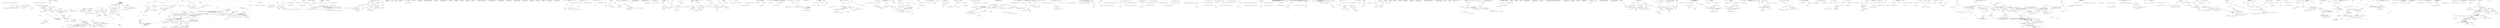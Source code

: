 digraph  {
n0 [cluster="Ninject.Planning.Bindings.Resolvers.OpenGenericBindingResolver.Resolve(System.Collections.Generic.IDictionary<System.Type, System.Collections.Generic.IEnumerable<Ninject.Planning.Bindings.IBinding>>, System.Type)", label="Entry Ninject.Planning.Bindings.Resolvers.OpenGenericBindingResolver.Resolve(System.Collections.Generic.IDictionary<System.Type, System.Collections.Generic.IEnumerable<Ninject.Planning.Bindings.IBinding>>, System.Type)", span="42-42"];
n1 [cluster="Ninject.Planning.Bindings.Resolvers.OpenGenericBindingResolver.Resolve(System.Collections.Generic.IDictionary<System.Type, System.Collections.Generic.IEnumerable<Ninject.Planning.Bindings.IBinding>>, System.Type)", label="!service.GetTypeInfo().IsGenericType || service.GetTypeInfo().IsGenericTypeDefinition || !bindings.ContainsKey(service.GetGenericTypeDefinition())", span="44-44"];
n3 [cluster="Ninject.Planning.Bindings.Resolvers.OpenGenericBindingResolver.Resolve(System.Collections.Generic.IDictionary<System.Type, System.Collections.Generic.IEnumerable<Ninject.Planning.Bindings.IBinding>>, System.Type)", label="return bindings[service.GetGenericTypeDefinition()];", span="49-49"];
n2 [cluster="Ninject.Planning.Bindings.Resolvers.OpenGenericBindingResolver.Resolve(System.Collections.Generic.IDictionary<System.Type, System.Collections.Generic.IEnumerable<Ninject.Planning.Bindings.IBinding>>, System.Type)", label="return Enumerable.Empty<IBinding>();", span="46-46"];
n5 [cluster="System.Type.GetTypeInfo()", label="Entry System.Type.GetTypeInfo()", span="0-0"];
n6 [cluster="System.Type.GetGenericTypeDefinition()", label="Entry System.Type.GetGenericTypeDefinition()", span="0-0"];
n7 [cluster="System.Collections.Generic.IDictionary<TKey, TValue>.ContainsKey(TKey)", label="Entry System.Collections.Generic.IDictionary<TKey, TValue>.ContainsKey(TKey)", span="0-0"];
n4 [cluster="Ninject.Planning.Bindings.Resolvers.OpenGenericBindingResolver.Resolve(System.Collections.Generic.IDictionary<System.Type, System.Collections.Generic.IEnumerable<Ninject.Planning.Bindings.IBinding>>, System.Type)", label="Exit Ninject.Planning.Bindings.Resolvers.OpenGenericBindingResolver.Resolve(System.Collections.Generic.IDictionary<System.Type, System.Collections.Generic.IEnumerable<Ninject.Planning.Bindings.IBinding>>, System.Type)", span="42-42"];
n8 [cluster="System.Linq.Enumerable.Empty<TResult>()", label="Entry System.Linq.Enumerable.Empty<TResult>()", span="0-0"];
d1 [cluster="Ninject.Activation.Scope.ActivationScope.ActivationScope(Ninject.Syntax.IResolutionRoot)", color=green, community=0, label="69: Parent = parent", span="16-16"];
d25 [label="Ninject.Activation.Scope.ActivationScope", span=""];
d0 [cluster="Ninject.Activation.Scope.ActivationScope.ActivationScope(Ninject.Syntax.IResolutionRoot)", label="Entry Ninject.Activation.Scope.ActivationScope.ActivationScope(Ninject.Syntax.IResolutionRoot)", span="14-14"];
d2 [cluster="Ninject.Activation.Scope.ActivationScope.ActivationScope(Ninject.Syntax.IResolutionRoot)", label="Exit Ninject.Activation.Scope.ActivationScope.ActivationScope(Ninject.Syntax.IResolutionRoot)", span="14-14"];
d4 [cluster="Ninject.Activation.Scope.ActivationScope.CanResolve(Ninject.Activation.IRequest)", color=green, community=0, label="25: return Parent.CanResolve(request);", span="21-21"];
d3 [cluster="Ninject.Activation.Scope.ActivationScope.CanResolve(Ninject.Activation.IRequest)", label="Entry Ninject.Activation.Scope.ActivationScope.CanResolve(Ninject.Activation.IRequest)", span="19-19"];
d5 [cluster="Ninject.Activation.Scope.ActivationScope.CanResolve(Ninject.Activation.IRequest)", label="Exit Ninject.Activation.Scope.ActivationScope.CanResolve(Ninject.Activation.IRequest)", span="19-19"];
d6 [cluster="Ninject.Syntax.IResolutionRoot.CanResolve(Ninject.Activation.IRequest)", label="Entry Ninject.Syntax.IResolutionRoot.CanResolve(Ninject.Activation.IRequest)", span="11-11"];
d12 [cluster="Ninject.Activation.Scope.ActivationScope.Resolve(Ninject.Activation.IRequest)", color=green, community=0, label="58: return Parent.Resolve(request);", span="31-31"];
d11 [cluster="Ninject.Activation.Scope.ActivationScope.Resolve(Ninject.Activation.IRequest)", label="Entry Ninject.Activation.Scope.ActivationScope.Resolve(Ninject.Activation.IRequest)", span="29-29"];
d13 [cluster="Ninject.Activation.Scope.ActivationScope.Resolve(Ninject.Activation.IRequest)", label="Exit Ninject.Activation.Scope.ActivationScope.Resolve(Ninject.Activation.IRequest)", span="29-29"];
d14 [cluster="Ninject.Syntax.IResolutionRoot.Resolve(Ninject.Activation.IRequest)", label="Entry Ninject.Syntax.IResolutionRoot.Resolve(Ninject.Activation.IRequest)", span="13-13"];
d8 [cluster="Ninject.Activation.Scope.ActivationScope.Resolve(System.Type, System.Collections.Generic.IEnumerable<System.Func<Ninject.Planning.Bindings.IBindingMetadata, bool>>, System.Collections.Generic.IEnumerable<Ninject.Parameters.IParameter>)", label="return Resolve(CreateDirectRequest(service, constraints, parameters));", span="26-26"];
d15 [cluster="Ninject.Activation.Scope.ActivationScope.CreateDirectRequest(System.Type, System.Collections.Generic.IEnumerable<System.Func<Ninject.Planning.Bindings.IBindingMetadata, bool>>, System.Collections.Generic.IEnumerable<Ninject.Parameters.IParameter>)", label="return new Request(service, constraints, parameters, () => this);", span="36-36"];
d19 [cluster="lambda expression", label=this, span="36-36"];
d22 [cluster="Ninject.Activation.Scope.ActivationScope.System.IServiceProvider.GetService(System.Type)", label="return this.Get(serviceType);", span="41-41"];
d7 [cluster="Ninject.Activation.Scope.ActivationScope.Resolve(System.Type, System.Collections.Generic.IEnumerable<System.Func<Ninject.Planning.Bindings.IBindingMetadata, bool>>, System.Collections.Generic.IEnumerable<Ninject.Parameters.IParameter>)", label="Entry Ninject.Activation.Scope.ActivationScope.Resolve(System.Type, System.Collections.Generic.IEnumerable<System.Func<Ninject.Planning.Bindings.IBindingMetadata, bool>>, System.Collections.Generic.IEnumerable<Ninject.Parameters.IParameter>)", span="24-24"];
d10 [cluster="Ninject.Activation.Scope.ActivationScope.CreateDirectRequest(System.Type, System.Collections.Generic.IEnumerable<System.Func<Ninject.Planning.Bindings.IBindingMetadata, bool>>, System.Collections.Generic.IEnumerable<Ninject.Parameters.IParameter>)", label="Entry Ninject.Activation.Scope.ActivationScope.CreateDirectRequest(System.Type, System.Collections.Generic.IEnumerable<System.Func<Ninject.Planning.Bindings.IBindingMetadata, bool>>, System.Collections.Generic.IEnumerable<Ninject.Parameters.IParameter>)", span="34-34"];
d9 [cluster="Ninject.Activation.Scope.ActivationScope.Resolve(System.Type, System.Collections.Generic.IEnumerable<System.Func<Ninject.Planning.Bindings.IBindingMetadata, bool>>, System.Collections.Generic.IEnumerable<Ninject.Parameters.IParameter>)", label="Exit Ninject.Activation.Scope.ActivationScope.Resolve(System.Type, System.Collections.Generic.IEnumerable<System.Func<Ninject.Planning.Bindings.IBindingMetadata, bool>>, System.Collections.Generic.IEnumerable<Ninject.Parameters.IParameter>)", span="24-24"];
d16 [cluster="Ninject.Activation.Scope.ActivationScope.CreateDirectRequest(System.Type, System.Collections.Generic.IEnumerable<System.Func<Ninject.Planning.Bindings.IBindingMetadata, bool>>, System.Collections.Generic.IEnumerable<Ninject.Parameters.IParameter>)", label="Exit Ninject.Activation.Scope.ActivationScope.CreateDirectRequest(System.Type, System.Collections.Generic.IEnumerable<System.Func<Ninject.Planning.Bindings.IBindingMetadata, bool>>, System.Collections.Generic.IEnumerable<Ninject.Parameters.IParameter>)", span="34-34"];
d17 [cluster="Ninject.Activation.Request.Request(System.Type, System.Collections.Generic.IEnumerable<System.Func<Ninject.Planning.Bindings.IBindingMetadata, bool>>, System.Collections.Generic.IEnumerable<Ninject.Parameters.IParameter>, System.Func<object>)", label="Entry Ninject.Activation.Request.Request(System.Type, System.Collections.Generic.IEnumerable<System.Func<Ninject.Planning.Bindings.IBindingMetadata, bool>>, System.Collections.Generic.IEnumerable<Ninject.Parameters.IParameter>, System.Func<object>)", span="20-20"];
d18 [cluster="lambda expression", label="Entry lambda expression", span="36-36"];
d20 [cluster="lambda expression", label="Exit lambda expression", span="36-36"];
d21 [cluster="Ninject.Activation.Scope.ActivationScope.System.IServiceProvider.GetService(System.Type)", label="Entry Ninject.Activation.Scope.ActivationScope.System.IServiceProvider.GetService(System.Type)", span="39-39"];
d23 [cluster="Ninject.Activation.Scope.ActivationScope.System.IServiceProvider.GetService(System.Type)", label="Exit Ninject.Activation.Scope.ActivationScope.System.IServiceProvider.GetService(System.Type)", span="39-39"];
d24 [cluster="Unk.Get", label="Entry Unk.Get", span=""];
m1_20 [cluster="Ninject.Planning.Bindings.Binding.Matches(Ninject.Activation.IRequest)", color=red, community=0, file="Binding.cs", label="3: return ConditionCallback == null || ConditionCallback(request);", span="50-50"];
m1_21 [cluster="Ninject.Planning.Bindings.Binding.Matches(Ninject.Activation.IRequest)", color=green, community=0, file="Binding.cs", label="18: Exit Ninject.Planning.Bindings.Binding.Matches(Ninject.Activation.IRequest)", span="48-48"];
m1_22 [cluster="Ninject.Planning.Bindings.Binding.ConditionsSatisfiedBy(Ninject.Activation.IRequest)", file="Binding.cs", label="Ninject.Planning.Bindings.Binding", span=""];
m1_8 [cluster="System.Collections.Generic.List<T>.List()", file="Binding.cs", label="Entry System.Collections.Generic.List<T>.List()", span="0-0"];
m1_15 [cluster="System.Func<T, TResult>.Invoke(T)", file="Binding.cs", label="Entry System.Func<T, TResult>.Invoke(T)", span="0-0"];
m1_0 [cluster="Ninject.Planning.Bindings.Binding.Binding(System.Type)", file="Binding.cs", label="Entry Ninject.Planning.Bindings.Binding.Binding(System.Type)", span="25-25"];
m1_1 [cluster="Ninject.Planning.Bindings.Binding.Binding(System.Type)", file="Binding.cs", label="Exit Ninject.Planning.Bindings.Binding.Binding(System.Type)", span="25-25"];
m1_19 [cluster="Ninject.Planning.Bindings.Binding.Matches(Ninject.Activation.IRequest)", file="Binding.cs", label="Entry Ninject.Planning.Bindings.Binding.Matches(Ninject.Activation.IRequest)", span="48-48"];
m1_16 [cluster="Ninject.Planning.Bindings.Binding.GetScope(Ninject.Activation.IContext)", file="Binding.cs", label="Entry Ninject.Planning.Bindings.Binding.GetScope(Ninject.Activation.IContext)", span="43-43"];
m1_17 [cluster="Ninject.Planning.Bindings.Binding.GetScope(Ninject.Activation.IContext)", file="Binding.cs", label="return ScopeCallback == null ? null : ScopeCallback(context);", span="45-45"];
m1_18 [cluster="Ninject.Planning.Bindings.Binding.GetScope(Ninject.Activation.IContext)", file="Binding.cs", label="Exit Ninject.Planning.Bindings.Binding.GetScope(Ninject.Activation.IContext)", span="43-43"];
m1_9 [cluster="System.Type.Format()", file="Binding.cs", label="Entry System.Type.Format()", span="7-7"];
m1_10 [cluster="Ninject.Planning.Bindings.Binding.GetProvider(Ninject.Activation.IContext)", file="Binding.cs", label="Entry Ninject.Planning.Bindings.Binding.GetProvider(Ninject.Activation.IContext)", span="35-35"];
m1_11 [cluster="Ninject.Planning.Bindings.Binding.GetProvider(Ninject.Activation.IContext)", file="Binding.cs", label="_provider == null", span="37-37"];
m1_12 [cluster="Ninject.Planning.Bindings.Binding.GetProvider(Ninject.Activation.IContext)", file="Binding.cs", label="_provider = ProviderCallback(context)", span="38-38"];
m1_13 [cluster="Ninject.Planning.Bindings.Binding.GetProvider(Ninject.Activation.IContext)", file="Binding.cs", label="return _provider;", span="40-40"];
m1_14 [cluster="Ninject.Planning.Bindings.Binding.GetProvider(Ninject.Activation.IContext)", file="Binding.cs", label="Exit Ninject.Planning.Bindings.Binding.GetProvider(Ninject.Activation.IContext)", span="35-35"];
m1_24 [cluster="lambda expression", file="Binding.cs", label="Entry lambda expression", span="53-53"];
m1_25 [cluster="lambda expression", color=green, community=0, file="Binding.cs", label="3: condition(request)", span="53-53"];
m1_26 [cluster="lambda expression", file="Binding.cs", label="Exit lambda expression", span="53-53"];
m1_23 [cluster="Unk.All", file="Binding.cs", label="Entry Unk.All", span=""];
m1_2 [cluster="Ninject.Planning.Bindings.Binding.Binding(System.Type, Ninject.Planning.Bindings.IBindingMetadata)", file="Binding.cs", label="Entry Ninject.Planning.Bindings.Binding.Binding(System.Type, Ninject.Planning.Bindings.IBindingMetadata)", span="27-27"];
m1_3 [cluster="Ninject.Planning.Bindings.Binding.Binding(System.Type, Ninject.Planning.Bindings.IBindingMetadata)", file="Binding.cs", label="Service = service", span="29-29"];
m1_4 [cluster="Ninject.Planning.Bindings.Binding.Binding(System.Type, Ninject.Planning.Bindings.IBindingMetadata)", file="Binding.cs", label="Metadata = metadata", span="32-32"];
m1_6 [cluster="Ninject.Planning.Bindings.Binding.Binding(System.Type, Ninject.Planning.Bindings.IBindingMetadata)", file="Binding.cs", label="Parameters = new List<IParameter>()", span="34-34"];
m1_5 [cluster="Ninject.Planning.Bindings.Binding.Binding(System.Type, Ninject.Planning.Bindings.IBindingMetadata)", color=green, community=0, file="Binding.cs", label="33: Conditions = new List<Func<IRequest, bool>>()", span="33-33"];
m1_7 [cluster="Ninject.Planning.Bindings.Binding.Binding(System.Type, Ninject.Planning.Bindings.IBindingMetadata)", file="Binding.cs", label="Exit Ninject.Planning.Bindings.Binding.Binding(System.Type, Ninject.Planning.Bindings.IBindingMetadata)", span="27-27"];
m1_28 [file="Binding.cs", label="Ninject.Activation.IRequest", span=""];
m2_4 [cluster="Ninject.INinjectSettings.Clone()", file="BindingBuilder.cs", label="Entry Ninject.INinjectSettings.Clone()", span="112-112"];
m2_5 [cluster="Ninject.INinjectSettings.Clone()", file="BindingBuilder.cs", label="Exit Ninject.INinjectSettings.Clone()", span="112-112"];
m2_0 [cluster="Ninject.INinjectSettings.Get<T>(string, T)", file="BindingBuilder.cs", label="Entry Ninject.INinjectSettings.Get<T>(string, T)", span="99-99"];
m2_1 [cluster="Ninject.INinjectSettings.Get<T>(string, T)", file="BindingBuilder.cs", label="Exit Ninject.INinjectSettings.Get<T>(string, T)", span="99-99"];
m2_2 [cluster="Ninject.INinjectSettings.Set(string, object)", file="BindingBuilder.cs", label="Entry Ninject.INinjectSettings.Set(string, object)", span="106-106"];
m2_3 [cluster="Ninject.INinjectSettings.Set(string, object)", file="BindingBuilder.cs", label="Exit Ninject.INinjectSettings.Set(string, object)", span="106-106"];
m3_0 [cluster="Ninject.Messaging.Messages.BindingMessage.BindingMessage(Ninject.Planning.Bindings.IBinding)", file="BindingMessage.cs", label="Entry Ninject.Messaging.Messages.BindingMessage.BindingMessage(Ninject.Planning.Bindings.IBinding)", span="9-9"];
m3_1 [cluster="Ninject.Messaging.Messages.BindingMessage.BindingMessage(Ninject.Planning.Bindings.IBinding)", file="BindingMessage.cs", label="Binding = binding", span="11-11"];
m3_2 [cluster="Ninject.Messaging.Messages.BindingMessage.BindingMessage(Ninject.Planning.Bindings.IBinding)", file="BindingMessage.cs", label="Exit Ninject.Messaging.Messages.BindingMessage.BindingMessage(Ninject.Planning.Bindings.IBinding)", span="9-9"];
m3_3 [file="BindingMessage.cs", label="Ninject.Messaging.Messages.BindingMessage", span=""];
m4_26 [cluster="Ninject.Syntax.IBindingNamedSyntax<T>.Named(string)", file="BindingSyntax.cs", label="Entry Ninject.Syntax.IBindingNamedSyntax<T>.Named(string)", span="33-33"];
m4_27 [cluster="Ninject.Syntax.IBindingNamedSyntax<T>.Named(string)", file="BindingSyntax.cs", label="Exit Ninject.Syntax.IBindingNamedSyntax<T>.Named(string)", span="33-33"];
m4_34 [cluster="Ninject.Syntax.IBindingWithSyntax<T>.WithPropertyValue(string, System.Func<Ninject.Activation.IContext, object>)", file="BindingSyntax.cs", label="Entry Ninject.Syntax.IBindingWithSyntax<T>.WithPropertyValue(string, System.Func<Ninject.Activation.IContext, object>)", span="41-41"];
m4_35 [cluster="Ninject.Syntax.IBindingWithSyntax<T>.WithPropertyValue(string, System.Func<Ninject.Activation.IContext, object>)", file="BindingSyntax.cs", label="Exit Ninject.Syntax.IBindingWithSyntax<T>.WithPropertyValue(string, System.Func<Ninject.Activation.IContext, object>)", span="41-41"];
m4_20 [cluster="Ninject.Syntax.IBindingInSyntax<T>.InThreadScope()", file="BindingSyntax.cs", label="Entry Ninject.Syntax.IBindingInSyntax<T>.InThreadScope()", span="26-26"];
m4_21 [cluster="Ninject.Syntax.IBindingInSyntax<T>.InThreadScope()", file="BindingSyntax.cs", label="Exit Ninject.Syntax.IBindingInSyntax<T>.InThreadScope()", span="26-26"];
m4_24 [cluster="Ninject.Syntax.IBindingInSyntax<T>.InScope(System.Func<Ninject.Activation.IContext, object>)", file="BindingSyntax.cs", label="Entry Ninject.Syntax.IBindingInSyntax<T>.InScope(System.Func<Ninject.Activation.IContext, object>)", span="28-28"];
m4_25 [cluster="Ninject.Syntax.IBindingInSyntax<T>.InScope(System.Func<Ninject.Activation.IContext, object>)", file="BindingSyntax.cs", label="Exit Ninject.Syntax.IBindingInSyntax<T>.InScope(System.Func<Ninject.Activation.IContext, object>)", span="28-28"];
m4_12 [cluster="Ninject.Syntax.IBindingToSyntax<T>.ToConstant(T)", file="BindingSyntax.cs", label="Entry Ninject.Syntax.IBindingToSyntax<T>.ToConstant(T)", span="14-14"];
m4_13 [cluster="Ninject.Syntax.IBindingToSyntax<T>.ToConstant(T)", file="BindingSyntax.cs", label="Exit Ninject.Syntax.IBindingToSyntax<T>.ToConstant(T)", span="14-14"];
m4_16 [cluster="Ninject.Syntax.IBindingInSyntax<T>.InSingletonScope()", file="BindingSyntax.cs", label="Entry Ninject.Syntax.IBindingInSyntax<T>.InSingletonScope()", span="24-24"];
m4_17 [cluster="Ninject.Syntax.IBindingInSyntax<T>.InSingletonScope()", file="BindingSyntax.cs", label="Exit Ninject.Syntax.IBindingInSyntax<T>.InSingletonScope()", span="24-24"];
m4_18 [cluster="Ninject.Syntax.IBindingInSyntax<T>.InTransientScope()", file="BindingSyntax.cs", label="Entry Ninject.Syntax.IBindingInSyntax<T>.InTransientScope()", span="25-25"];
m4_19 [cluster="Ninject.Syntax.IBindingInSyntax<T>.InTransientScope()", file="BindingSyntax.cs", label="Exit Ninject.Syntax.IBindingInSyntax<T>.InTransientScope()", span="25-25"];
m4_22 [cluster="Ninject.Syntax.IBindingInSyntax<T>.InRequestScope()", file="BindingSyntax.cs", label="Entry Ninject.Syntax.IBindingInSyntax<T>.InRequestScope()", span="27-27"];
m4_23 [cluster="Ninject.Syntax.IBindingInSyntax<T>.InRequestScope()", file="BindingSyntax.cs", label="Exit Ninject.Syntax.IBindingInSyntax<T>.InRequestScope()", span="27-27"];
m4_4 [cluster="Ninject.Syntax.IBindingToSyntax<T>.To(System.Type)", file="BindingSyntax.cs", label="Entry Ninject.Syntax.IBindingToSyntax<T>.To(System.Type)", span="10-10"];
m4_5 [cluster="Ninject.Syntax.IBindingToSyntax<T>.To(System.Type)", file="BindingSyntax.cs", label="Exit Ninject.Syntax.IBindingToSyntax<T>.To(System.Type)", span="10-10"];
m4_30 [cluster="Ninject.Syntax.IBindingWithSyntax<T>.WithConstructorArgument(string, System.Func<Ninject.Activation.IContext, object>)", file="BindingSyntax.cs", label="Entry Ninject.Syntax.IBindingWithSyntax<T>.WithConstructorArgument(string, System.Func<Ninject.Activation.IContext, object>)", span="39-39"];
m4_31 [cluster="Ninject.Syntax.IBindingWithSyntax<T>.WithConstructorArgument(string, System.Func<Ninject.Activation.IContext, object>)", file="BindingSyntax.cs", label="Exit Ninject.Syntax.IBindingWithSyntax<T>.WithConstructorArgument(string, System.Func<Ninject.Activation.IContext, object>)", span="39-39"];
m4_10 [cluster="Ninject.Syntax.IBindingToSyntax<T>.ToMethod(System.Func<Ninject.Activation.IContext, T>)", file="BindingSyntax.cs", label="Entry Ninject.Syntax.IBindingToSyntax<T>.ToMethod(System.Func<Ninject.Activation.IContext, T>)", span="13-13"];
m4_11 [cluster="Ninject.Syntax.IBindingToSyntax<T>.ToMethod(System.Func<Ninject.Activation.IContext, T>)", file="BindingSyntax.cs", label="Exit Ninject.Syntax.IBindingToSyntax<T>.ToMethod(System.Func<Ninject.Activation.IContext, T>)", span="13-13"];
m4_36 [cluster="Ninject.Syntax.IBindingWithSyntax<T>.WithParameter(Ninject.Parameters.IParameter)", file="BindingSyntax.cs", label="Entry Ninject.Syntax.IBindingWithSyntax<T>.WithParameter(Ninject.Parameters.IParameter)", span="42-42"];
m4_37 [cluster="Ninject.Syntax.IBindingWithSyntax<T>.WithParameter(Ninject.Parameters.IParameter)", file="BindingSyntax.cs", label="Exit Ninject.Syntax.IBindingWithSyntax<T>.WithParameter(Ninject.Parameters.IParameter)", span="42-42"];
m4_8 [cluster="Ninject.Syntax.IBindingToSyntax<T>.ToProvider(Ninject.Activation.IProvider)", file="BindingSyntax.cs", label="Entry Ninject.Syntax.IBindingToSyntax<T>.ToProvider(Ninject.Activation.IProvider)", span="12-12"];
m4_9 [cluster="Ninject.Syntax.IBindingToSyntax<T>.ToProvider(Ninject.Activation.IProvider)", file="BindingSyntax.cs", label="Exit Ninject.Syntax.IBindingToSyntax<T>.ToProvider(Ninject.Activation.IProvider)", span="12-12"];
m4_14 [cluster="Ninject.Syntax.IBindingWhenSyntax<T>.When(System.Func<Ninject.Activation.IRequest, bool>)", file="BindingSyntax.cs", label="Entry Ninject.Syntax.IBindingWhenSyntax<T>.When(System.Func<Ninject.Activation.IRequest, bool>)", span="19-19"];
m4_15 [cluster="Ninject.Syntax.IBindingWhenSyntax<T>.When(System.Func<Ninject.Activation.IRequest, bool>)", file="BindingSyntax.cs", label="Exit Ninject.Syntax.IBindingWhenSyntax<T>.When(System.Func<Ninject.Activation.IRequest, bool>)", span="19-19"];
m4_38 [cluster="Ninject.Syntax.IBindingWithSyntax<T>.WithMetadata(string, object)", file="BindingSyntax.cs", label="Entry Ninject.Syntax.IBindingWithSyntax<T>.WithMetadata(string, object)", span="43-43"];
m4_39 [cluster="Ninject.Syntax.IBindingWithSyntax<T>.WithMetadata(string, object)", file="BindingSyntax.cs", label="Exit Ninject.Syntax.IBindingWithSyntax<T>.WithMetadata(string, object)", span="43-43"];
m4_2 [cluster="Ninject.Syntax.IBindingToSyntax<T>.To<TImplementation>()", file="BindingSyntax.cs", label="Entry Ninject.Syntax.IBindingToSyntax<T>.To<TImplementation>()", span="9-9"];
m4_3 [cluster="Ninject.Syntax.IBindingToSyntax<T>.To<TImplementation>()", file="BindingSyntax.cs", label="Exit Ninject.Syntax.IBindingToSyntax<T>.To<TImplementation>()", span="9-9"];
m4_6 [cluster="Ninject.Syntax.IBindingToSyntax<T>.ToProvider<TProvider>()", file="BindingSyntax.cs", label="Entry Ninject.Syntax.IBindingToSyntax<T>.ToProvider<TProvider>()", span="11-11"];
m4_7 [cluster="Ninject.Syntax.IBindingToSyntax<T>.ToProvider<TProvider>()", file="BindingSyntax.cs", label="Exit Ninject.Syntax.IBindingToSyntax<T>.ToProvider<TProvider>()", span="11-11"];
m4_0 [cluster="Ninject.Syntax.IBindingToSyntax<T>.ToSelf()", file="BindingSyntax.cs", label="Entry Ninject.Syntax.IBindingToSyntax<T>.ToSelf()", span="8-8"];
m4_1 [cluster="Ninject.Syntax.IBindingToSyntax<T>.ToSelf()", file="BindingSyntax.cs", label="Exit Ninject.Syntax.IBindingToSyntax<T>.ToSelf()", span="8-8"];
m4_32 [cluster="Ninject.Syntax.IBindingWithSyntax<T>.WithPropertyValue(string, object)", file="BindingSyntax.cs", label="Entry Ninject.Syntax.IBindingWithSyntax<T>.WithPropertyValue(string, object)", span="40-40"];
m4_33 [cluster="Ninject.Syntax.IBindingWithSyntax<T>.WithPropertyValue(string, object)", file="BindingSyntax.cs", label="Exit Ninject.Syntax.IBindingWithSyntax<T>.WithPropertyValue(string, object)", span="40-40"];
m4_28 [cluster="Ninject.Syntax.IBindingWithSyntax<T>.WithConstructorArgument(string, object)", file="BindingSyntax.cs", label="Entry Ninject.Syntax.IBindingWithSyntax<T>.WithConstructorArgument(string, object)", span="38-38"];
m4_29 [cluster="Ninject.Syntax.IBindingWithSyntax<T>.WithConstructorArgument(string, object)", file="BindingSyntax.cs", label="Exit Ninject.Syntax.IBindingWithSyntax<T>.WithConstructorArgument(string, object)", span="38-38"];
m6_12 [cluster="Ninject.Infrastructure.Language.ExtensionsForIEnumerableOfT.SingleOrThrowException<T>(System.Collections.Generic.IEnumerable<T>, System.Func<Ninject.ActivationException>)", file="Cache.cs", label="Entry Ninject.Infrastructure.Language.ExtensionsForIEnumerableOfT.SingleOrThrowException<T>(System.Collections.Generic.IEnumerable<T>, System.Func<Ninject.ActivationException>)", span="77-77"];
m6_13 [cluster="Ninject.Infrastructure.Language.ExtensionsForIEnumerableOfT.SingleOrThrowException<T>(System.Collections.Generic.IEnumerable<T>, System.Func<Ninject.ActivationException>)", file="Cache.cs", label="var e = series.GetEnumerator()", span="79-79"];
m6_17 [cluster="Ninject.Infrastructure.Language.ExtensionsForIEnumerableOfT.SingleOrThrowException<T>(System.Collections.Generic.IEnumerable<T>, System.Func<Ninject.ActivationException>)", file="Cache.cs", label="throw exceptionCreator();", span="84-84"];
m6_14 [cluster="Ninject.Infrastructure.Language.ExtensionsForIEnumerableOfT.SingleOrThrowException<T>(System.Collections.Generic.IEnumerable<T>, System.Func<Ninject.ActivationException>)", file="Cache.cs", label="e.MoveNext()", span="80-80"];
m6_15 [cluster="Ninject.Infrastructure.Language.ExtensionsForIEnumerableOfT.SingleOrThrowException<T>(System.Collections.Generic.IEnumerable<T>, System.Func<Ninject.ActivationException>)", file="Cache.cs", label="var result = e.Current", span="81-81"];
m6_16 [cluster="Ninject.Infrastructure.Language.ExtensionsForIEnumerableOfT.SingleOrThrowException<T>(System.Collections.Generic.IEnumerable<T>, System.Func<Ninject.ActivationException>)", file="Cache.cs", label="e.MoveNext()", span="82-82"];
m6_18 [cluster="Ninject.Infrastructure.Language.ExtensionsForIEnumerableOfT.SingleOrThrowException<T>(System.Collections.Generic.IEnumerable<T>, System.Func<Ninject.ActivationException>)", file="Cache.cs", label="return result;", span="87-87"];
m6_19 [cluster="Ninject.Infrastructure.Language.ExtensionsForIEnumerableOfT.SingleOrThrowException<T>(System.Collections.Generic.IEnumerable<T>, System.Func<Ninject.ActivationException>)", file="Cache.cs", label="Exit Ninject.Infrastructure.Language.ExtensionsForIEnumerableOfT.SingleOrThrowException<T>(System.Collections.Generic.IEnumerable<T>, System.Func<Ninject.ActivationException>)", span="77-77"];
m6_5 [cluster="Ninject.Infrastructure.Language.ExtensionsForIEnumerableOfT.ToEnumerable<T>(System.Collections.Generic.IEnumerable<T>)", file="Cache.cs", label="Entry Ninject.Infrastructure.Language.ExtensionsForIEnumerableOfT.ToEnumerable<T>(System.Collections.Generic.IEnumerable<T>)", span="54-54"];
m6_6 [cluster="Ninject.Infrastructure.Language.ExtensionsForIEnumerableOfT.ToEnumerable<T>(System.Collections.Generic.IEnumerable<T>)", file="Cache.cs", label="return series.Select(x => x);", span="56-56"];
m6_7 [cluster="Ninject.Infrastructure.Language.ExtensionsForIEnumerableOfT.ToEnumerable<T>(System.Collections.Generic.IEnumerable<T>)", file="Cache.cs", label="Exit Ninject.Infrastructure.Language.ExtensionsForIEnumerableOfT.ToEnumerable<T>(System.Collections.Generic.IEnumerable<T>)", span="54-54"];
m6_21 [cluster="System.Collections.IEnumerator.MoveNext()", file="Cache.cs", label="Entry System.Collections.IEnumerator.MoveNext()", span="0-0"];
m6_0 [cluster="Ninject.Infrastructure.Language.ExtensionsForIEnumerableOfT.Map<T>(System.Collections.Generic.IEnumerable<T>, System.Action<T>)", file="Cache.cs", label="Entry Ninject.Infrastructure.Language.ExtensionsForIEnumerableOfT.Map<T>(System.Collections.Generic.IEnumerable<T>, System.Action<T>)", span="40-40"];
m6_1 [cluster="Ninject.Infrastructure.Language.ExtensionsForIEnumerableOfT.Map<T>(System.Collections.Generic.IEnumerable<T>, System.Action<T>)", file="Cache.cs", label=series, span="42-42"];
m6_2 [cluster="Ninject.Infrastructure.Language.ExtensionsForIEnumerableOfT.Map<T>(System.Collections.Generic.IEnumerable<T>, System.Action<T>)", file="Cache.cs", label="action(item)", span="44-44"];
m6_3 [cluster="Ninject.Infrastructure.Language.ExtensionsForIEnumerableOfT.Map<T>(System.Collections.Generic.IEnumerable<T>, System.Action<T>)", file="Cache.cs", label="Exit Ninject.Infrastructure.Language.ExtensionsForIEnumerableOfT.Map<T>(System.Collections.Generic.IEnumerable<T>, System.Action<T>)", span="40-40"];
m6_20 [cluster="System.Collections.Generic.IEnumerable<T>.GetEnumerator()", file="Cache.cs", label="Entry System.Collections.Generic.IEnumerable<T>.GetEnumerator()", span="0-0"];
m6_4 [cluster="System.Action<T>.Invoke(T)", file="Cache.cs", label="Entry System.Action<T>.Invoke(T)", span="0-0"];
m6_9 [cluster="lambda expression", file="Cache.cs", label="Entry lambda expression", span="56-56"];
m6_10 [cluster="lambda expression", file="Cache.cs", label=x, span="56-56"];
m6_11 [cluster="lambda expression", file="Cache.cs", label="Exit lambda expression", span="56-56"];
m6_22 [cluster="System.Func<TResult>.Invoke()", file="Cache.cs", label="Entry System.Func<TResult>.Invoke()", span="0-0"];
m6_8 [cluster="Unk.Select", file="Cache.cs", label="Entry Unk.Select", span=""];
m7_13 [cluster="Ninject.Activation.Caching.CachePruner.PruneCache(object)", file="CachePruner.cs", label="Entry Ninject.Activation.Caching.CachePruner.PruneCache(object)", span="29-29"];
m7_14 [cluster="Ninject.Activation.Caching.CachePruner.PruneCache(object)", file="CachePruner.cs", label="!_indicator.IsAlive", span="31-31"];
m7_15 [cluster="Ninject.Activation.Caching.CachePruner.PruneCache(object)", file="CachePruner.cs", label="((ICache)cache).Prune()", span="33-33"];
m7_16 [cluster="Ninject.Activation.Caching.CachePruner.PruneCache(object)", file="CachePruner.cs", label="_indicator.Target = new object()", span="34-34"];
m7_17 [cluster="Ninject.Activation.Caching.CachePruner.PruneCache(object)", file="CachePruner.cs", label="Exit Ninject.Activation.Caching.CachePruner.PruneCache(object)", span="29-29"];
m7_12 [cluster="System.Threading.Timer.Dispose()", file="CachePruner.cs", label="Entry System.Threading.Timer.Dispose()", span="0-0"];
m7_6 [cluster="Ninject.Activation.Caching.CachePruner.StopPruning()", file="CachePruner.cs", label="Entry Ninject.Activation.Caching.CachePruner.StopPruning()", span="20-20"];
m7_8 [cluster="Ninject.Activation.Caching.CachePruner.StopPruning()", file="CachePruner.cs", label="_timer != null", span="22-22"];
m7_9 [cluster="Ninject.Activation.Caching.CachePruner.StopPruning()", file="CachePruner.cs", label="_timer.Dispose()", span="24-24"];
m7_10 [cluster="Ninject.Activation.Caching.CachePruner.StopPruning()", file="CachePruner.cs", label="_timer = null", span="25-25"];
m7_11 [cluster="Ninject.Activation.Caching.CachePruner.StopPruning()", file="CachePruner.cs", label="Exit Ninject.Activation.Caching.CachePruner.StopPruning()", span="20-20"];
m7_19 [cluster="object.Object()", file="CachePruner.cs", label="Entry object.Object()", span="0-0"];
m7_7 [cluster="System.Threading.Timer.Timer(System.Threading.TimerCallback, object, int, int)", file="CachePruner.cs", label="Entry System.Threading.Timer.Timer(System.Threading.TimerCallback, object, int, int)", span="0-0"];
m7_18 [cluster="Ninject.Activation.Caching.ICache.Prune()", file="CachePruner.cs", label="Entry Ninject.Activation.Caching.ICache.Prune()", span="9-9"];
m7_0 [cluster="Ninject.Activation.Caching.CachePruner.StartPruning(Ninject.Activation.Caching.ICache)", file="CachePruner.cs", label="Entry Ninject.Activation.Caching.CachePruner.StartPruning(Ninject.Activation.Caching.ICache)", span="11-11"];
m7_1 [cluster="Ninject.Activation.Caching.CachePruner.StartPruning(Ninject.Activation.Caching.ICache)", file="CachePruner.cs", label="_timer != null", span="13-13"];
m7_4 [cluster="Ninject.Activation.Caching.CachePruner.StartPruning(Ninject.Activation.Caching.ICache)", file="CachePruner.cs", label="_timer = new Timer(PruneCache, cache, timeoutMs, timeoutMs)", span="17-17"];
m7_2 [cluster="Ninject.Activation.Caching.CachePruner.StartPruning(Ninject.Activation.Caching.ICache)", file="CachePruner.cs", label="StopPruning()", span="14-14"];
m7_3 [cluster="Ninject.Activation.Caching.CachePruner.StartPruning(Ninject.Activation.Caching.ICache)", color=red, community=0, file="CachePruner.cs", label="20: int timeoutMs = Settings.CachePruneTimeoutMs", span="16-16"];
m7_5 [cluster="Ninject.Activation.Caching.CachePruner.StartPruning(Ninject.Activation.Caching.ICache)", file="CachePruner.cs", label="Exit Ninject.Activation.Caching.CachePruner.StartPruning(Ninject.Activation.Caching.ICache)", span="11-11"];
m7_20 [file="CachePruner.cs", label="Ninject.Activation.Caching.CachePruner", span=""];
m8_0 [cluster="Ninject.Activation.IPipeline.Activate(Ninject.Activation.IContext, Ninject.Activation.InstanceReference)", file="CallbackProvider.cs", label="Entry Ninject.Activation.IPipeline.Activate(Ninject.Activation.IContext, Ninject.Activation.InstanceReference)", span="33-33"];
m8_1 [cluster="Ninject.Activation.IPipeline.Activate(Ninject.Activation.IContext, Ninject.Activation.InstanceReference)", file="CallbackProvider.cs", label="Exit Ninject.Activation.IPipeline.Activate(Ninject.Activation.IContext, Ninject.Activation.InstanceReference)", span="33-33"];
m8_2 [cluster="Ninject.Activation.IPipeline.Deactivate(Ninject.Activation.IContext, Ninject.Activation.InstanceReference)", file="CallbackProvider.cs", label="Entry Ninject.Activation.IPipeline.Deactivate(Ninject.Activation.IContext, Ninject.Activation.InstanceReference)", span="40-40"];
m8_3 [cluster="Ninject.Activation.IPipeline.Deactivate(Ninject.Activation.IContext, Ninject.Activation.InstanceReference)", file="CallbackProvider.cs", label="Exit Ninject.Activation.IPipeline.Deactivate(Ninject.Activation.IContext, Ninject.Activation.InstanceReference)", span="40-40"];
m9_19 [cluster="Ninject.Messaging.Channel.AddPublication(object, System.Reflection.EventInfo)", file="Channel.cs", label="Entry Ninject.Messaging.Channel.AddPublication(object, System.Reflection.EventInfo)", span="34-34"];
m9_20 [cluster="Ninject.Messaging.Channel.AddPublication(object, System.Reflection.EventInfo)", color=red, community=0, file="Channel.cs", label="25: Publications.Add(new Publication(this, publisher, evt))", span="36-36"];
m9_21 [cluster="Ninject.Messaging.Channel.AddPublication(object, System.Reflection.EventInfo)", file="Channel.cs", label="Exit Ninject.Messaging.Channel.AddPublication(object, System.Reflection.EventInfo)", span="34-34"];
m9_5 [cluster="System.Collections.Generic.List<T>.List()", file="Channel.cs", label="Entry System.Collections.Generic.List<T>.List()", span="0-0"];
m9_23 [cluster="System.Collections.Generic.ICollection<T>.Add(T)", file="Channel.cs", label="Entry System.Collections.Generic.ICollection<T>.Add(T)", span="0-0"];
m9_49 [cluster="Ninject.Messaging.Channel.Broadcast(object, object)", file="Channel.cs", label="Entry Ninject.Messaging.Channel.Broadcast(object, object)", span="64-64"];
m9_50 [cluster="Ninject.Messaging.Channel.Broadcast(object, object)", color=red, community=0, file="Channel.cs", label="33: PruneListeners()", span="66-66"];
m9_54 [cluster="Ninject.Messaging.Channel.Broadcast(object, object)", color=red, community=0, file="Channel.cs", label="44: Subscriptions.Map(subscription => subscription.Deliver(publisher, args))", span="73-73"];
m9_51 [cluster="Ninject.Messaging.Channel.Broadcast(object, object)", color=red, community=0, file="Channel.cs", label="40: !IsEnabled", span="68-68"];
m9_52 [cluster="Ninject.Messaging.Channel.Broadcast(object, object)", color=red, community=0, file="Channel.cs", label="33: return;", span="69-69"];
m9_53 [cluster="Ninject.Messaging.Channel.Broadcast(object, object)", color=red, community=0, file="Channel.cs", label="17: Subscriptions", span="71-71"];
m9_55 [cluster="Ninject.Messaging.Channel.Broadcast(object, object)", file="Channel.cs", label="Exit Ninject.Messaging.Channel.Broadcast(object, object)", span="64-64"];
m9_28 [cluster="Ninject.Messaging.Channel.RemoveAllPublications(object)", file="Channel.cs", label="Entry Ninject.Messaging.Channel.RemoveAllPublications(object)", span="44-44"];
m9_29 [cluster="Ninject.Messaging.Channel.RemoveAllPublications(object)", color=red, community=0, file="Channel.cs", label="46: Publications", span="46-46"];
m9_30 [cluster="Ninject.Messaging.Channel.RemoveAllPublications(object)", color=red, community=0, file="Channel.cs", label="60: Publications.Where(p => p.Publisher == publisher).ToArray()", span="48-48"];
m9_31 [cluster="Ninject.Messaging.Channel.RemoveAllPublications(object)", color=red, community=0, file="Channel.cs", label="29: publication.Dispose()", span="50-50"];
m9_32 [cluster="Ninject.Messaging.Channel.RemoveAllPublications(object)", color=red, community=0, file="Channel.cs", label="46: Publications.Remove(publication)", span="51-51"];
m9_33 [cluster="Ninject.Messaging.Channel.RemoveAllPublications(object)", file="Channel.cs", label="Exit Ninject.Messaging.Channel.RemoveAllPublications(object)", span="44-44"];
m9_14 [cluster="Ninject.Infrastructure.Disposal.DisposableObject.Dispose()", file="Channel.cs", label="Entry Ninject.Infrastructure.Disposal.DisposableObject.Dispose()", span="8-8"];
m9_0 [cluster="Ninject.Messaging.Channel.Channel(string)", file="Channel.cs", label="Entry Ninject.Messaging.Channel.Channel(string)", span="17-17"];
m9_1 [cluster="Ninject.Messaging.Channel.Channel(string)", color=red, community=0, file="Channel.cs", label="72: Name = name", span="19-19"];
m9_2 [cluster="Ninject.Messaging.Channel.Channel(string)", color=red, community=0, file="Channel.cs", label="8: Publications = new List<IPublication>()", span="20-20"];
m9_3 [cluster="Ninject.Messaging.Channel.Channel(string)", color=red, community=0, file="Channel.cs", label="72: Subscriptions = new List<ISubscription>()", span="21-21"];
m9_4 [cluster="Ninject.Messaging.Channel.Channel(string)", file="Channel.cs", label="Exit Ninject.Messaging.Channel.Channel(string)", span="17-17"];
m9_60 [cluster="Ninject.Messaging.ISubscription.Deliver(object, object)", file="Channel.cs", label="Entry Ninject.Messaging.ISubscription.Deliver(object, object)", span="10-10"];
m9_12 [cluster="System.Collections.Generic.IEnumerable<T>.Map<T>(System.Action<T>)", file="Channel.cs", label="Entry System.Collections.Generic.IEnumerable<T>.Map<T>(System.Action<T>)", span="7-7"];
m9_56 [cluster="Ninject.Messaging.Channel.PruneListeners()", file="Channel.cs", label="Entry Ninject.Messaging.Channel.PruneListeners()", span="77-77"];
m9_61 [cluster="Ninject.Messaging.Channel.PruneListeners()", color=red, community=0, file="Channel.cs", label="44: Subscriptions.RemoveWhere(subscription => !subscription.IsAlive)", span="79-79"];
m9_62 [cluster="Ninject.Messaging.Channel.PruneListeners()", file="Channel.cs", label="Exit Ninject.Messaging.Channel.PruneListeners()", span="77-77"];
m9_13 [cluster="System.Collections.Generic.ICollection<T>.Clear()", file="Channel.cs", label="Entry System.Collections.Generic.ICollection<T>.Clear()", span="0-0"];
m9_34 [cluster="Unk.Where", file="Channel.cs", label="Entry Unk.Where", span=""];
m9_35 [cluster="Unk.ToArray", file="Channel.cs", label="Entry Unk.ToArray", span=""];
m9_36 [cluster="Unk.Dispose", file="Channel.cs", label="Entry Unk.Dispose", span=""];
m9_37 [cluster="Unk.Remove", file="Channel.cs", label="Entry Unk.Remove", span=""];
m9_22 [cluster="Ninject.Messaging.Publication.Publication(Ninject.Messaging.IChannel, object, System.Reflection.EventInfo)", file="Channel.cs", label="Entry Ninject.Messaging.Publication.Publication(Ninject.Messaging.IChannel, object, System.Reflection.EventInfo)", span="15-15"];
m9_27 [cluster="Ninject.Messaging.Subscription.Subscription(Ninject.Messaging.IChannel, object, Ninject.Injection.Injectors.IMethodInjector, Ninject.Messaging.DeliveryThread)", file="Channel.cs", label="Entry Ninject.Messaging.Subscription.Subscription(Ninject.Messaging.IChannel, object, Ninject.Injection.Injectors.IMethodInjector, Ninject.Messaging.DeliveryThread)", span="25-25"];
m9_63 [cluster="lambda expression", file="Channel.cs", label="Entry lambda expression", span="79-79"];
m9_15 [cluster="lambda expression", file="Channel.cs", label="Entry lambda expression", span="26-26"];
m9_16 [cluster="lambda expression", color=red, community=0, file="Channel.cs", label="16: publication.Dispose()", span="26-26"];
m9_17 [cluster="lambda expression", file="Channel.cs", label="Exit lambda expression", span="26-26"];
m9_39 [cluster="lambda expression", color=red, community=0, file="Channel.cs", label="69: p.Publisher == publisher", span="48-48"];
m9_38 [cluster="lambda expression", file="Channel.cs", label="Entry lambda expression", span="48-48"];
m9_40 [cluster="lambda expression", file="Channel.cs", label="Exit lambda expression", span="48-48"];
m9_47 [cluster="lambda expression", color=red, community=0, file="Channel.cs", label="10: s.Subscriber == subscriber", span="60-60"];
m9_46 [cluster="lambda expression", file="Channel.cs", label="Entry lambda expression", span="60-60"];
m9_48 [cluster="lambda expression", file="Channel.cs", label="Exit lambda expression", span="60-60"];
m9_58 [cluster="lambda expression", color=red, community=0, file="Channel.cs", label="25: subscription.Deliver(publisher, args)", span="73-73"];
m9_57 [cluster="lambda expression", file="Channel.cs", label="Entry lambda expression", span="73-73"];
m9_59 [cluster="lambda expression", file="Channel.cs", label="Exit lambda expression", span="73-73"];
m9_64 [cluster="lambda expression", color=red, community=0, file="Channel.cs", label="44: !subscription.IsAlive", span="79-79"];
m9_65 [cluster="lambda expression", file="Channel.cs", label="Exit lambda expression", span="79-79"];
m9_6 [cluster="Ninject.Messaging.Channel.Dispose()", file="Channel.cs", label="Entry Ninject.Messaging.Channel.Dispose()", span="24-24"];
m9_7 [cluster="Ninject.Messaging.Channel.Dispose()", color=red, community=0, file="Channel.cs", label="66: Publications.Map(publication => publication.Dispose())", span="26-26"];
m9_8 [cluster="Ninject.Messaging.Channel.Dispose()", color=red, community=0, file="Channel.cs", label="16: Publications.Clear()", span="28-28"];
m9_9 [cluster="Ninject.Messaging.Channel.Dispose()", color=red, community=0, file="Channel.cs", label="66: Subscriptions.Clear()", span="29-29"];
m9_10 [cluster="Ninject.Messaging.Channel.Dispose()", color=red, community=0, file="Channel.cs", label="16: base.Dispose()", span="31-31"];
m9_11 [cluster="Ninject.Messaging.Channel.Dispose()", file="Channel.cs", label="Exit Ninject.Messaging.Channel.Dispose()", span="24-24"];
m9_41 [cluster="Ninject.Messaging.Channel.RemoveAllSubscriptions(object)", file="Channel.cs", label="Entry Ninject.Messaging.Channel.RemoveAllSubscriptions(object)", span="56-56"];
m9_42 [cluster="Ninject.Messaging.Channel.RemoveAllSubscriptions(object)", color=red, community=0, file="Channel.cs", label="69: Subscriptions", span="58-58"];
m9_43 [cluster="Ninject.Messaging.Channel.RemoveAllSubscriptions(object)", color=red, community=0, file="Channel.cs", label="67: Subscriptions.RemoveWhere(s => s.Subscriber == subscriber)", span="60-60"];
m9_44 [cluster="Ninject.Messaging.Channel.RemoveAllSubscriptions(object)", file="Channel.cs", label="Exit Ninject.Messaging.Channel.RemoveAllSubscriptions(object)", span="56-56"];
m9_18 [cluster="System.IDisposable.Dispose()", file="Channel.cs", label="Entry System.IDisposable.Dispose()", span="0-0"];
m9_24 [cluster="Ninject.Messaging.Channel.AddSubscription(object, Ninject.Injection.Injectors.IMethodInjector, Ninject.Messaging.DeliveryThread)", file="Channel.cs", label="Entry Ninject.Messaging.Channel.AddSubscription(object, Ninject.Injection.Injectors.IMethodInjector, Ninject.Messaging.DeliveryThread)", span="39-39"];
m9_25 [cluster="Ninject.Messaging.Channel.AddSubscription(object, Ninject.Injection.Injectors.IMethodInjector, Ninject.Messaging.DeliveryThread)", color=red, community=0, file="Channel.cs", label="34: Subscriptions.Add(new Subscription(this, subscriber, injector, thread))", span="41-41"];
m9_26 [cluster="Ninject.Messaging.Channel.AddSubscription(object, Ninject.Injection.Injectors.IMethodInjector, Ninject.Messaging.DeliveryThread)", file="Channel.cs", label="Exit Ninject.Messaging.Channel.AddSubscription(object, Ninject.Injection.Injectors.IMethodInjector, Ninject.Messaging.DeliveryThread)", span="39-39"];
m9_45 [cluster="System.Collections.Generic.ICollection<T>.RemoveWhere<T>(System.Func<T, bool>)", file="Channel.cs", label="Entry System.Collections.Generic.ICollection<T>.RemoveWhere<T>(System.Func<T, bool>)", span="8-8"];
m9_66 [file="Channel.cs", label="Ninject.Messaging.Channel", span=""];
m9_67 [file="Channel.cs", label=object, span=""];
m9_68 [file="Channel.cs", label=object, span=""];
m9_69 [file="Channel.cs", label=object, span=""];
m9_70 [file="Channel.cs", label=object, span=""];
m10_31 [cluster="Ninject.Components.ComponentContainer.Get(System.Type)", file="ComponentContainer.cs", label="Entry Ninject.Components.ComponentContainer.Get(System.Type)", span="68-68"];
m10_47 [cluster="Ninject.Components.ComponentContainer.Get(System.Type)", file="ComponentContainer.cs", label="return ResolveInstance(implementation);", span="87-87"];
m10_44 [cluster="Ninject.Components.ComponentContainer.Get(System.Type)", file="ComponentContainer.cs", label="Type implementation = _mappings[service].FirstOrDefault()", span="82-82"];
m10_38 [cluster="Ninject.Components.ComponentContainer.Get(System.Type)", file="ComponentContainer.cs", label="return Kernel;", span="71-71"];
m10_43 [cluster="Ninject.Components.ComponentContainer.Get(System.Type)", file="ComponentContainer.cs", label="return LinqReflection.CastSlow(GetAll(argument), argument);", span="79-79"];
m10_37 [cluster="Ninject.Components.ComponentContainer.Get(System.Type)", file="ComponentContainer.cs", label="service == typeof(IKernel)", span="70-70"];
m10_39 [cluster="Ninject.Components.ComponentContainer.Get(System.Type)", file="ComponentContainer.cs", label="service.IsGenericType", span="73-73"];
m10_40 [cluster="Ninject.Components.ComponentContainer.Get(System.Type)", file="ComponentContainer.cs", label="Type gtd = service.GetGenericTypeDefinition()", span="75-75"];
m10_41 [cluster="Ninject.Components.ComponentContainer.Get(System.Type)", file="ComponentContainer.cs", label="Type argument = service.GetGenericArguments()[0]", span="76-76"];
m10_46 [cluster="Ninject.Components.ComponentContainer.Get(System.Type)", file="ComponentContainer.cs", label="throw new InvalidOperationException(String.Format(''No component of type {0} has been registered'', service));", span="85-85"];
m10_45 [cluster="Ninject.Components.ComponentContainer.Get(System.Type)", file="ComponentContainer.cs", label="implementation == null", span="84-84"];
m10_42 [cluster="Ninject.Components.ComponentContainer.Get(System.Type)", file="ComponentContainer.cs", label="gtd.IsInterface && typeof(IEnumerable<>).IsAssignableFrom(gtd)", span="78-78"];
m10_48 [cluster="Ninject.Components.ComponentContainer.Get(System.Type)", file="ComponentContainer.cs", label="Exit Ninject.Components.ComponentContainer.Get(System.Type)", span="68-68"];
m10_35 [cluster="Ninject.Components.ComponentContainer.GetAll(System.Type)", file="ComponentContainer.cs", label="Entry Ninject.Components.ComponentContainer.GetAll(System.Type)", span="90-90"];
m10_58 [cluster="Ninject.Components.ComponentContainer.GetAll(System.Type)", file="ComponentContainer.cs", label="yield return ResolveInstance(implementation);", span="93-93"];
m10_57 [cluster="Ninject.Components.ComponentContainer.GetAll(System.Type)", file="ComponentContainer.cs", label="_mappings[service]", span="92-92"];
m10_59 [cluster="Ninject.Components.ComponentContainer.GetAll(System.Type)", file="ComponentContainer.cs", label="Exit Ninject.Components.ComponentContainer.GetAll(System.Type)", span="90-90"];
m10_78 [cluster="System.Collections.Generic.Dictionary<TKey, TValue>.Add(TKey, TValue)", file="ComponentContainer.cs", label="Entry System.Collections.Generic.Dictionary<TKey, TValue>.Add(TKey, TValue)", span="0-0"];
m10_14 [cluster="Ninject.Infrastructure.Multimap<K, V>.Add(K, V)", file="ComponentContainer.cs", label="Entry Ninject.Infrastructure.Multimap<K, V>.Add(K, V)", span="31-31"];
m10_0 [cluster="Ninject.Components.ComponentContainer.Dispose()", file="ComponentContainer.cs", label="Entry Ninject.Components.ComponentContainer.Dispose()", span="19-19"];
m10_1 [cluster="Ninject.Components.ComponentContainer.Dispose()", file="ComponentContainer.cs", label="_instances.Values", span="21-21"];
m10_88 [cluster="System.Type.GetConstructors()", file="ComponentContainer.cs", label="Entry System.Type.GetConstructors()", span="0-0"];
m10_36 [cluster="System.Collections.IEnumerable.Cast<TResult>()", file="ComponentContainer.cs", label="Entry System.Collections.IEnumerable.Cast<TResult>()", span="0-0"];
m10_51 [cluster="System.Type.IsAssignableFrom(System.Type)", file="ComponentContainer.cs", label="Entry System.Type.IsAssignableFrom(System.Type)", span="0-0"];
m10_10 [cluster="Ninject.Infrastructure.Disposal.DisposableObject.Dispose()", file="ComponentContainer.cs", label="Entry Ninject.Infrastructure.Disposal.DisposableObject.Dispose()", span="8-8"];
m10_55 [cluster="string.Format(string, object)", file="ComponentContainer.cs", label="Entry string.Format(string, object)", span="0-0"];
m10_9 [cluster="System.Collections.Generic.Dictionary<TKey, TValue>.Clear()", file="ComponentContainer.cs", label="Entry System.Collections.Generic.Dictionary<TKey, TValue>.Clear()", span="0-0"];
m10_25 [cluster="System.Collections.Generic.Dictionary<TKey, TValue>.ContainsKey(TKey)", file="ComponentContainer.cs", label="Entry System.Collections.Generic.Dictionary<TKey, TValue>.ContainsKey(TKey)", span="0-0"];
m10_62 [cluster="Ninject.Components.ComponentContainer.CreateNewInstance(System.Type)", file="ComponentContainer.cs", label="Entry Ninject.Components.ComponentContainer.CreateNewInstance(System.Type)", span="101-101"];
m10_65 [cluster="Ninject.Components.ComponentContainer.CreateNewInstance(System.Type)", color=green, community=0, file="ComponentContainer.cs", label="12: var component = constructor.Invoke(arguments) as INinjectComponent", span="108-108"];
m10_63 [cluster="Ninject.Components.ComponentContainer.CreateNewInstance(System.Type)", file="ComponentContainer.cs", label="ConstructorInfo constructor = SelectConstructor(type)", span="103-103"];
m10_64 [cluster="Ninject.Components.ComponentContainer.CreateNewInstance(System.Type)", file="ComponentContainer.cs", label="var arguments = constructor.GetParameters().Select(parameter => Get(parameter.ParameterType)).ToArray()", span="104-104"];
m10_66 [cluster="Ninject.Components.ComponentContainer.CreateNewInstance(System.Type)", file="ComponentContainer.cs", label="component.Settings = Kernel.Settings", span="110-110"];
m10_67 [cluster="Ninject.Components.ComponentContainer.CreateNewInstance(System.Type)", file="ComponentContainer.cs", label="_instances.Add(type, component)", span="111-111"];
m10_68 [cluster="Ninject.Components.ComponentContainer.CreateNewInstance(System.Type)", file="ComponentContainer.cs", label="return component;", span="113-113"];
m10_71 [cluster="Ninject.Components.ComponentContainer.CreateNewInstance(System.Type)", file="ComponentContainer.cs", label="return null;", span="118-118"];
m10_70 [cluster="Ninject.Components.ComponentContainer.CreateNewInstance(System.Type)", file="ComponentContainer.cs", label="ex.RethrowInnerException()", span="117-117"];
m10_69 [cluster="Ninject.Components.ComponentContainer.CreateNewInstance(System.Type)", file="ComponentContainer.cs", label=TargetInvocationException, span="115-115"];
m10_72 [cluster="Ninject.Components.ComponentContainer.CreateNewInstance(System.Type)", file="ComponentContainer.cs", label="Exit Ninject.Components.ComponentContainer.CreateNewInstance(System.Type)", span="101-101"];
m10_52 [cluster="Ninject.Infrastructure.LinqReflection.CastSlow(System.Collections.IEnumerable, System.Type)", file="ComponentContainer.cs", label="Entry Ninject.Infrastructure.LinqReflection.CastSlow(System.Collections.IEnumerable, System.Type)", span="8-8"];
m10_53 [cluster="System.Collections.Generic.IEnumerable<TSource>.FirstOrDefault<TSource>()", file="ComponentContainer.cs", label="Entry System.Collections.Generic.IEnumerable<TSource>.FirstOrDefault<TSource>()", span="0-0"];
m10_56 [cluster="Ninject.Components.ComponentContainer.ResolveInstance(System.Type)", file="ComponentContainer.cs", label="Entry Ninject.Components.ComponentContainer.ResolveInstance(System.Type)", span="96-96"];
m10_60 [cluster="Ninject.Components.ComponentContainer.ResolveInstance(System.Type)", file="ComponentContainer.cs", label="return _instances.ContainsKey(type) ? _instances[type] : CreateNewInstance(type);", span="98-98"];
m10_61 [cluster="Ninject.Components.ComponentContainer.ResolveInstance(System.Type)", file="ComponentContainer.cs", label="Exit Ninject.Components.ComponentContainer.ResolveInstance(System.Type)", span="96-96"];
m10_76 [cluster="Unk.ToArray", file="ComponentContainer.cs", label="Entry Unk.ToArray", span=""];
m10_54 [cluster="System.InvalidOperationException.InvalidOperationException(string)", file="ComponentContainer.cs", label="Entry System.InvalidOperationException.InvalidOperationException(string)", span="0-0"];
m10_90 [cluster="System.NotSupportedException.NotSupportedException(string)", file="ComponentContainer.cs", label="Entry System.NotSupportedException.NotSupportedException(string)", span="0-0"];
m10_77 [cluster="Unk.Invoke", file="ComponentContainer.cs", label="Entry Unk.Invoke", span=""];
m10_32 [cluster="Ninject.Components.ComponentContainer.GetAll<T>()", file="ComponentContainer.cs", label="Entry Ninject.Components.ComponentContainer.GetAll<T>()", span="62-62"];
m10_33 [cluster="Ninject.Components.ComponentContainer.GetAll<T>()", file="ComponentContainer.cs", label="return GetAll(typeof(T)).Cast<T>();", span="65-65"];
m10_34 [cluster="Ninject.Components.ComponentContainer.GetAll<T>()", file="ComponentContainer.cs", label="Exit Ninject.Components.ComponentContainer.GetAll<T>()", span="62-62"];
m10_50 [cluster="System.Type.GetGenericArguments()", file="ComponentContainer.cs", label="Entry System.Type.GetGenericArguments()", span="0-0"];
m10_8 [cluster="Ninject.Infrastructure.Multimap<K, V>.Clear()", file="ComponentContainer.cs", label="Entry Ninject.Infrastructure.Multimap<K, V>.Clear()", span="49-49"];
m10_91 [cluster="lambda expression", file="ComponentContainer.cs", label="Entry lambda expression", span="124-124"];
m10_80 [cluster="lambda expression", file="ComponentContainer.cs", label="Entry lambda expression", span="104-104"];
m10_81 [cluster="lambda expression", file="ComponentContainer.cs", label="Get(parameter.ParameterType)", span="104-104"];
m10_92 [cluster="lambda expression", file="ComponentContainer.cs", label="c.GetParameters().Length", span="124-124"];
m10_82 [cluster="lambda expression", file="ComponentContainer.cs", label="Exit lambda expression", span="104-104"];
m10_93 [cluster="lambda expression", file="ComponentContainer.cs", label="Exit lambda expression", span="124-124"];
m10_89 [cluster="System.Collections.Generic.IEnumerable<TSource>.OrderByDescending<TSource, TKey>(System.Func<TSource, TKey>)", file="ComponentContainer.cs", label="Entry System.Collections.Generic.IEnumerable<TSource>.OrderByDescending<TSource, TKey>(System.Func<TSource, TKey>)", span="0-0"];
m10_11 [cluster="Ninject.Components.ComponentContainer.Add<TService, TImplementation>()", file="ComponentContainer.cs", label="Entry Ninject.Components.ComponentContainer.Add<TService, TImplementation>()", span="30-30"];
m10_12 [cluster="Ninject.Components.ComponentContainer.Add<TService, TImplementation>()", file="ComponentContainer.cs", label="_mappings.Add(typeof(TService), typeof(TImplementation))", span="34-34"];
m10_13 [cluster="Ninject.Components.ComponentContainer.Add<TService, TImplementation>()", file="ComponentContainer.cs", label="Exit Ninject.Components.ComponentContainer.Add<TService, TImplementation>()", span="30-30"];
m10_75 [cluster="Unk.Select", file="ComponentContainer.cs", label="Entry Unk.Select", span=""];
m10_73 [cluster="Ninject.Components.ComponentContainer.SelectConstructor(System.Type)", file="ComponentContainer.cs", label="Entry Ninject.Components.ComponentContainer.SelectConstructor(System.Type)", span="122-122"];
m10_83 [cluster="Ninject.Components.ComponentContainer.SelectConstructor(System.Type)", file="ComponentContainer.cs", label="var constructor = type.GetConstructors().OrderByDescending(c => c.GetParameters().Length).FirstOrDefault()", span="124-124"];
m10_85 [cluster="Ninject.Components.ComponentContainer.SelectConstructor(System.Type)", file="ComponentContainer.cs", label="throw new NotSupportedException(String.Format(''Couldn't resolve a constructor to create instance of type {0}'', type));", span="127-127"];
m10_86 [cluster="Ninject.Components.ComponentContainer.SelectConstructor(System.Type)", file="ComponentContainer.cs", label="return constructor;", span="129-129"];
m10_84 [cluster="Ninject.Components.ComponentContainer.SelectConstructor(System.Type)", file="ComponentContainer.cs", label="constructor == null", span="126-126"];
m10_87 [cluster="Ninject.Components.ComponentContainer.SelectConstructor(System.Type)", file="ComponentContainer.cs", label="Exit Ninject.Components.ComponentContainer.SelectConstructor(System.Type)", span="122-122"];
m10_27 [cluster="Ninject.Infrastructure.Multimap<K, V>.RemoveAll(K)", file="ComponentContainer.cs", label="Entry Ninject.Infrastructure.Multimap<K, V>.RemoveAll(K)", span="44-44"];
m10_3 [cluster="Ninject.Components.ComponentContainer.Dispose()", file="ComponentContainer.cs", label="_mappings.Clear()", span="24-24"];
m10_4 [cluster="Ninject.Components.ComponentContainer.Dispose()", file="ComponentContainer.cs", label="_instances.Clear()", span="25-25"];
m10_5 [cluster="Ninject.Components.ComponentContainer.Dispose()", file="ComponentContainer.cs", label="base.Dispose()", span="27-27"];
m10_2 [cluster="Ninject.Components.ComponentContainer.Dispose()", file="ComponentContainer.cs", label="instance.Dispose()", span="22-22"];
m10_6 [cluster="Ninject.Components.ComponentContainer.Dispose()", file="ComponentContainer.cs", label="Exit Ninject.Components.ComponentContainer.Dispose()", span="19-19"];
m10_15 [cluster="Ninject.Components.ComponentContainer.RemoveAll<T>()", file="ComponentContainer.cs", label="Entry Ninject.Components.ComponentContainer.RemoveAll<T>()", span="37-37"];
m10_16 [cluster="Ninject.Components.ComponentContainer.RemoveAll<T>()", file="ComponentContainer.cs", label="RemoveAll(typeof(T))", span="40-40"];
m10_17 [cluster="Ninject.Components.ComponentContainer.RemoveAll<T>()", file="ComponentContainer.cs", label="Exit Ninject.Components.ComponentContainer.RemoveAll<T>()", span="37-37"];
m10_79 [cluster="System.Reflection.TargetInvocationException.RethrowInnerException()", file="ComponentContainer.cs", label="Entry System.Reflection.TargetInvocationException.RethrowInnerException()", span="7-7"];
m10_74 [cluster="System.Reflection.MethodBase.GetParameters()", file="ComponentContainer.cs", label="Entry System.Reflection.MethodBase.GetParameters()", span="0-0"];
m10_7 [cluster="System.IDisposable.Dispose()", file="ComponentContainer.cs", label="Entry System.IDisposable.Dispose()", span="0-0"];
m10_18 [cluster="Ninject.Components.ComponentContainer.RemoveAll(System.Type)", file="ComponentContainer.cs", label="Entry Ninject.Components.ComponentContainer.RemoveAll(System.Type)", span="43-43"];
m10_19 [cluster="Ninject.Components.ComponentContainer.RemoveAll(System.Type)", file="ComponentContainer.cs", label="_mappings[service]", span="45-45"];
m10_20 [cluster="Ninject.Components.ComponentContainer.RemoveAll(System.Type)", file="ComponentContainer.cs", label="_instances.ContainsKey(implementation)", span="47-47"];
m10_21 [cluster="Ninject.Components.ComponentContainer.RemoveAll(System.Type)", file="ComponentContainer.cs", label="_instances[implementation].Dispose()", span="48-48"];
m10_22 [cluster="Ninject.Components.ComponentContainer.RemoveAll(System.Type)", file="ComponentContainer.cs", label="_instances.Remove(implementation)", span="50-50"];
m10_23 [cluster="Ninject.Components.ComponentContainer.RemoveAll(System.Type)", file="ComponentContainer.cs", label="_mappings.RemoveAll(service)", span="53-53"];
m10_24 [cluster="Ninject.Components.ComponentContainer.RemoveAll(System.Type)", file="ComponentContainer.cs", label="Exit Ninject.Components.ComponentContainer.RemoveAll(System.Type)", span="43-43"];
m10_26 [cluster="System.Collections.Generic.Dictionary<TKey, TValue>.Remove(TKey)", file="ComponentContainer.cs", label="Entry System.Collections.Generic.Dictionary<TKey, TValue>.Remove(TKey)", span="0-0"];
m10_28 [cluster="Ninject.Components.ComponentContainer.Get<T>()", file="ComponentContainer.cs", label="Entry Ninject.Components.ComponentContainer.Get<T>()", span="56-56"];
m10_29 [cluster="Ninject.Components.ComponentContainer.Get<T>()", file="ComponentContainer.cs", label="return (T) Get(typeof(T));", span="59-59"];
m10_30 [cluster="Ninject.Components.ComponentContainer.Get<T>()", file="ComponentContainer.cs", label="Exit Ninject.Components.ComponentContainer.Get<T>()", span="56-56"];
m10_94 [file="ComponentContainer.cs", label="Ninject.Components.ComponentContainer", span=""];
m11_3 [cluster="Ninject.Activation.Hooks.ConstantHook.Resolve()", file="ConstantHook.cs", label="Entry Ninject.Activation.Hooks.ConstantHook.Resolve()", span="13-13"];
m11_4 [cluster="Ninject.Activation.Hooks.ConstantHook.Resolve()", color=green, community=0, file="ConstantHook.cs", label="49: return Value;", span="15-15"];
m11_5 [cluster="Ninject.Activation.Hooks.ConstantHook.Resolve()", file="ConstantHook.cs", label="Exit Ninject.Activation.Hooks.ConstantHook.Resolve()", span="13-13"];
m11_0 [cluster="Ninject.Activation.Hooks.ConstantHook.ConstantHook(object)", file="ConstantHook.cs", label="Entry Ninject.Activation.Hooks.ConstantHook.ConstantHook(object)", span="8-8"];
m11_1 [cluster="Ninject.Activation.Hooks.ConstantHook.ConstantHook(object)", color=green, community=0, file="ConstantHook.cs", label="55: Value = value", span="10-10"];
m11_2 [cluster="Ninject.Activation.Hooks.ConstantHook.ConstantHook(object)", file="ConstantHook.cs", label="Exit Ninject.Activation.Hooks.ConstantHook.ConstantHook(object)", span="8-8"];
m11_6 [file="ConstantHook.cs", label="Ninject.Activation.Hooks.ConstantHook", span=""];
m12_0 [cluster="Ninject.Activation.Providers.ConstantProvider<T>.ConstantProvider(T)", file="ConstantProvider.cs", label="Entry Ninject.Activation.Providers.ConstantProvider<T>.ConstantProvider(T)", span="9-9"];
m12_1 [cluster="Ninject.Activation.Providers.ConstantProvider<T>.ConstantProvider(T)", file="ConstantProvider.cs", label="Value = value", span="11-11"];
m12_2 [cluster="Ninject.Activation.Providers.ConstantProvider<T>.ConstantProvider(T)", file="ConstantProvider.cs", label="Exit Ninject.Activation.Providers.ConstantProvider<T>.ConstantProvider(T)", span="9-9"];
m12_3 [cluster="Ninject.Activation.Providers.ConstantProvider<T>.CreateInstance(Ninject.Activation.IContext)", file="ConstantProvider.cs", label="Entry Ninject.Activation.Providers.ConstantProvider<T>.CreateInstance(Ninject.Activation.IContext)", span="14-14"];
m12_4 [cluster="Ninject.Activation.Providers.ConstantProvider<T>.CreateInstance(Ninject.Activation.IContext)", file="ConstantProvider.cs", label="return Value;", span="16-16"];
m12_5 [cluster="Ninject.Activation.Providers.ConstantProvider<T>.CreateInstance(Ninject.Activation.IContext)", file="ConstantProvider.cs", label="Exit Ninject.Activation.Providers.ConstantProvider<T>.CreateInstance(Ninject.Activation.IContext)", span="14-14"];
m12_6 [file="ConstantProvider.cs", label="Ninject.Activation.Providers.ConstantProvider<T>", span=""];
m13_0 [cluster="Ninject.ConstraintAttribute.Matches(Ninject.Planning.Bindings.IBindingMetadata)", file="ConstraintAttribute.cs", label="Entry Ninject.ConstraintAttribute.Matches(Ninject.Planning.Bindings.IBindingMetadata)", span="9-9"];
m13_1 [cluster="Ninject.ConstraintAttribute.Matches(Ninject.Planning.Bindings.IBindingMetadata)", file="ConstraintAttribute.cs", label="Exit Ninject.ConstraintAttribute.Matches(Ninject.Planning.Bindings.IBindingMetadata)", span="9-9"];
m14_3 [cluster="Ninject.Planning.Strategies.ConstructorReflectionStrategy.Execute(Ninject.Planning.IPlan)", file="ConstructorReflectionStrategy.cs", label="Entry Ninject.Planning.Strategies.ConstructorReflectionStrategy.Execute(Ninject.Planning.IPlan)", span="17-17"];
m14_4 [cluster="Ninject.Planning.Strategies.ConstructorReflectionStrategy.Execute(Ninject.Planning.IPlan)", file="ConstructorReflectionStrategy.cs", label="ConstructorInfo constructor = Selector.SelectConstructor(plan.Type)", span="19-19"];
m14_6 [cluster="Ninject.Planning.Strategies.ConstructorReflectionStrategy.Execute(Ninject.Planning.IPlan)", file="ConstructorReflectionStrategy.cs", label="plan.Add(new ConstructorInjectionDirective(constructor))", span="22-22"];
m14_5 [cluster="Ninject.Planning.Strategies.ConstructorReflectionStrategy.Execute(Ninject.Planning.IPlan)", file="ConstructorReflectionStrategy.cs", label="constructor != null", span="21-21"];
m14_7 [cluster="Ninject.Planning.Strategies.ConstructorReflectionStrategy.Execute(Ninject.Planning.IPlan)", file="ConstructorReflectionStrategy.cs", label="Exit Ninject.Planning.Strategies.ConstructorReflectionStrategy.Execute(Ninject.Planning.IPlan)", span="17-17"];
m14_10 [cluster="Ninject.Planning.IPlan.Add(Ninject.Planning.Directives.IDirective)", file="ConstructorReflectionStrategy.cs", label="Entry Ninject.Planning.IPlan.Add(Ninject.Planning.Directives.IDirective)", span="10-10"];
m14_9 [cluster="Ninject.Planning.Directives.ConstructorInjectionDirective.ConstructorInjectionDirective(System.Reflection.ConstructorInfo)", file="ConstructorReflectionStrategy.cs", label="Entry Ninject.Planning.Directives.ConstructorInjectionDirective.ConstructorInjectionDirective(System.Reflection.ConstructorInfo)", span="7-7"];
m14_0 [cluster="Ninject.Planning.Strategies.ConstructorReflectionStrategy.ConstructorReflectionStrategy(Ninject.Selection.ISelector)", file="ConstructorReflectionStrategy.cs", label="Entry Ninject.Planning.Strategies.ConstructorReflectionStrategy.ConstructorReflectionStrategy(Ninject.Selection.ISelector)", span="12-12"];
m14_1 [cluster="Ninject.Planning.Strategies.ConstructorReflectionStrategy.ConstructorReflectionStrategy(Ninject.Selection.ISelector)", file="ConstructorReflectionStrategy.cs", label="Selector = selector", span="14-14"];
m14_2 [cluster="Ninject.Planning.Strategies.ConstructorReflectionStrategy.ConstructorReflectionStrategy(Ninject.Selection.ISelector)", file="ConstructorReflectionStrategy.cs", label="Exit Ninject.Planning.Strategies.ConstructorReflectionStrategy.ConstructorReflectionStrategy(Ninject.Selection.ISelector)", span="12-12"];
m14_8 [cluster="Ninject.Selection.ISelector.SelectConstructor(System.Type)", file="ConstructorReflectionStrategy.cs", label="Entry Ninject.Selection.ISelector.SelectConstructor(System.Type)", span="16-16"];
m14_11 [file="ConstructorReflectionStrategy.cs", label="Ninject.Planning.Strategies.ConstructorReflectionStrategy", span=""];
m15_3 [cluster="System.Collections.Generic.Dictionary<TKey, TValue>.ContainsKey(TKey)", file="Context.cs", label="Entry System.Collections.Generic.Dictionary<TKey, TValue>.ContainsKey(TKey)", span="0-0"];
m15_0 [cluster="Ninject.NinjectSettings.Get<T>(string, T)", file="Context.cs", label="Entry Ninject.NinjectSettings.Get<T>(string, T)", span="133-133"];
m15_1 [cluster="Ninject.NinjectSettings.Get<T>(string, T)", file="Context.cs", label="return _values.ContainsKey(key) ? (T)_values[key] : defaultValue;", span="135-135"];
m15_2 [cluster="Ninject.NinjectSettings.Get<T>(string, T)", file="Context.cs", label="Exit Ninject.NinjectSettings.Get<T>(string, T)", span="133-133"];
m15_4 [cluster="Ninject.NinjectSettings.Set(string, object)", file="Context.cs", label="Entry Ninject.NinjectSettings.Set(string, object)", span="143-143"];
m15_5 [cluster="Ninject.NinjectSettings.Set(string, object)", file="Context.cs", label="_values[key] = value", span="145-145"];
m15_6 [cluster="Ninject.NinjectSettings.Set(string, object)", file="Context.cs", label="Exit Ninject.NinjectSettings.Set(string, object)", span="143-143"];
m15_7 [file="Context.cs", label="Ninject.NinjectSettings", span=""];
m16_0 [cluster="Ninject.Activation.Hooks.ContextResolutionHook.ContextResolutionHook(Ninject.Activation.IContext, Ninject.Activation.Caching.ICache)", file="ContextResolutionHook.cs", label="Entry Ninject.Activation.Hooks.ContextResolutionHook.ContextResolutionHook(Ninject.Activation.IContext, Ninject.Activation.Caching.ICache)", span="10-10"];
m16_1 [cluster="Ninject.Activation.Hooks.ContextResolutionHook.ContextResolutionHook(Ninject.Activation.IContext, Ninject.Activation.Caching.ICache)", color=green, community=0, file="ContextResolutionHook.cs", label="22: Context = context", span="12-12"];
m16_2 [cluster="Ninject.Activation.Hooks.ContextResolutionHook.ContextResolutionHook(Ninject.Activation.IContext, Ninject.Activation.Caching.ICache)", color=green, community=0, file="ContextResolutionHook.cs", label="24: Cache = cache", span="13-13"];
m16_3 [cluster="Ninject.Activation.Hooks.ContextResolutionHook.ContextResolutionHook(Ninject.Activation.IContext, Ninject.Activation.Caching.ICache)", file="ContextResolutionHook.cs", label="Exit Ninject.Activation.Hooks.ContextResolutionHook.ContextResolutionHook(Ninject.Activation.IContext, Ninject.Activation.Caching.ICache)", span="10-10"];
m16_4 [cluster="Ninject.Activation.Hooks.ContextResolutionHook.Resolve()", file="ContextResolutionHook.cs", label="Entry Ninject.Activation.Hooks.ContextResolutionHook.Resolve()", span="16-16"];
m16_5 [cluster="Ninject.Activation.Hooks.ContextResolutionHook.Resolve()", color=green, community=0, file="ContextResolutionHook.cs", label="24: Context.Binding", span="18-18"];
m16_6 [cluster="Ninject.Activation.Hooks.ContextResolutionHook.Resolve()", color=green, community=0, file="ContextResolutionHook.cs", label="59: Context.Instance = Cache.TryGet(Context)", span="20-20"];
m16_7 [cluster="Ninject.Activation.Hooks.ContextResolutionHook.Resolve()", color=green, community=0, file="ContextResolutionHook.cs", label="24: Context.Instance != null", span="22-22"];
m16_8 [cluster="Ninject.Activation.Hooks.ContextResolutionHook.Resolve()", color=green, community=0, file="ContextResolutionHook.cs", label="59: return Context.Instance;", span="23-23"];
m16_9 [cluster="Ninject.Activation.Hooks.ContextResolutionHook.Resolve()", color=green, community=0, file="ContextResolutionHook.cs", label="59: Context.Instance = Context.GetProvider().Create(Context)", span="25-25"];
m16_10 [cluster="Ninject.Activation.Hooks.ContextResolutionHook.Resolve()", color=green, community=0, file="ContextResolutionHook.cs", label="24: Cache.Remember(Context)", span="26-26"];
m16_11 [cluster="Ninject.Activation.Hooks.ContextResolutionHook.Resolve()", color=green, community=0, file="ContextResolutionHook.cs", label="59: return Context.Instance;", span="28-28"];
m16_12 [cluster="Ninject.Activation.Hooks.ContextResolutionHook.Resolve()", file="ContextResolutionHook.cs", label="Exit Ninject.Activation.Hooks.ContextResolutionHook.Resolve()", span="16-16"];
m16_16 [cluster="Ninject.Activation.Caching.ICache.Remember(Ninject.Activation.IContext)", file="ContextResolutionHook.cs", label="Entry Ninject.Activation.Caching.ICache.Remember(Ninject.Activation.IContext)", span="7-7"];
m16_13 [cluster="Ninject.Activation.Caching.ICache.TryGet(Ninject.Activation.IContext)", file="ContextResolutionHook.cs", label="Entry Ninject.Activation.Caching.ICache.TryGet(Ninject.Activation.IContext)", span="8-8"];
m16_14 [cluster="Ninject.Activation.IContext.GetProvider()", file="ContextResolutionHook.cs", label="Entry Ninject.Activation.IContext.GetProvider()", span="21-21"];
m16_15 [cluster="Ninject.Activation.IProvider.Create(Ninject.Activation.IContext)", file="ContextResolutionHook.cs", label="Entry Ninject.Activation.IProvider.Create(Ninject.Activation.IContext)", span="7-7"];
m16_17 [file="ContextResolutionHook.cs", label="Ninject.Activation.Hooks.ContextResolutionHook", span=""];
m17_24 [cluster="System.Collections.Generic.Dictionary<TKey, TValue>.ContainsKey(TKey)", file="ControllerRegistry.cs", label="Entry System.Collections.Generic.Dictionary<TKey, TValue>.ContainsKey(TKey)", span="0-0"];
m17_3 [cluster="Ninject.Web.Mvc.ControllerRegistry.RegisterAllControllersIn(string)", file="ControllerRegistry.cs", label="Entry Ninject.Web.Mvc.ControllerRegistry.RegisterAllControllersIn(string)", span="21-21"];
m17_4 [cluster="Ninject.Web.Mvc.ControllerRegistry.RegisterAllControllersIn(string)", file="ControllerRegistry.cs", label="RegisterAllControllersIn(Assembly.Load(assemblyName))", span="23-23"];
m17_5 [cluster="Ninject.Web.Mvc.ControllerRegistry.RegisterAllControllersIn(string)", file="ControllerRegistry.cs", label="Exit Ninject.Web.Mvc.ControllerRegistry.RegisterAllControllersIn(string)", span="21-21"];
m17_15 [cluster="Ninject.Web.Mvc.ControllerRegistry.Register(string, System.Type)", file="ControllerRegistry.cs", label="Entry Ninject.Web.Mvc.ControllerRegistry.Register(string, System.Type)", span="31-31"];
m17_16 [cluster="Ninject.Web.Mvc.ControllerRegistry.Register(string, System.Type)", file="ControllerRegistry.cs", label="string normalizedName = Namer.NormalizeControllerName(controllerName)", span="33-33"];
m17_17 [cluster="Ninject.Web.Mvc.ControllerRegistry.Register(string, System.Type)", file="ControllerRegistry.cs", label="_controllers[normalizedName] = controllerType", span="34-34"];
m17_18 [cluster="Ninject.Web.Mvc.ControllerRegistry.Register(string, System.Type)", file="ControllerRegistry.cs", label="Exit Ninject.Web.Mvc.ControllerRegistry.Register(string, System.Type)", span="31-31"];
m17_19 [cluster="Ninject.Web.Mvc.IControllerNamer.NormalizeControllerName(string)", file="ControllerRegistry.cs", label="Entry Ninject.Web.Mvc.IControllerNamer.NormalizeControllerName(string)", span="7-7"];
m17_25 [cluster="Ninject.Web.Mvc.ControllerRegistry.ShouldRegister(System.Type)", file="ControllerRegistry.cs", label="Entry Ninject.Web.Mvc.ControllerRegistry.ShouldRegister(System.Type)", span="43-43"];
m17_26 [cluster="Ninject.Web.Mvc.ControllerRegistry.ShouldRegister(System.Type)", file="ControllerRegistry.cs", label="return typeof(IController).IsAssignableFrom(type) && type.IsPublic && !type.IsAbstract && !type.IsInterface;", span="45-45"];
m17_27 [cluster="Ninject.Web.Mvc.ControllerRegistry.ShouldRegister(System.Type)", file="ControllerRegistry.cs", label="Exit Ninject.Web.Mvc.ControllerRegistry.ShouldRegister(System.Type)", span="43-43"];
m17_31 [cluster="System.Reflection.Assembly.GetExportedTypes()", file="ControllerRegistry.cs", label="Entry System.Reflection.Assembly.GetExportedTypes()", span="0-0"];
m17_38 [cluster="Unk.GetNameForController", file="ControllerRegistry.cs", label="Entry Unk.GetNameForController", span=""];
m17_11 [cluster="System.Collections.Generic.IEnumerable<T>.Map<T>(System.Action<T>)", file="ControllerRegistry.cs", label="Entry System.Collections.Generic.IEnumerable<T>.Map<T>(System.Action<T>)", span="7-7"];
m17_10 [cluster="Ninject.Web.Mvc.ControllerRegistry.FindControllersIn(System.Reflection.Assembly)", file="ControllerRegistry.cs", label="Entry Ninject.Web.Mvc.ControllerRegistry.FindControllersIn(System.Reflection.Assembly)", span="48-48"];
m17_29 [cluster="Ninject.Web.Mvc.ControllerRegistry.FindControllersIn(System.Reflection.Assembly)", file="ControllerRegistry.cs", label="return assembly.GetExportedTypes()\r\n				.Where(ShouldRegister)\r\n				.Select(type => new ControllerDefinition { Name = Namer.GetNameForController(type), Type = type });", span="50-52"];
m17_30 [cluster="Ninject.Web.Mvc.ControllerRegistry.FindControllersIn(System.Reflection.Assembly)", file="ControllerRegistry.cs", label="Exit Ninject.Web.Mvc.ControllerRegistry.FindControllersIn(System.Reflection.Assembly)", span="48-48"];
m17_34 [cluster="lambda expression", file="ControllerRegistry.cs", label="Entry lambda expression", span="52-52"];
m17_12 [cluster="lambda expression", file="ControllerRegistry.cs", label="Entry lambda expression", span="28-28"];
m17_13 [cluster="lambda expression", color=red, community=0, file="ControllerRegistry.cs", label="23: _controllers[t.Name] = t.Type", span="28-28"];
m17_14 [cluster="lambda expression", file="ControllerRegistry.cs", label="Exit lambda expression", span="28-28"];
m17_35 [cluster="lambda expression", file="ControllerRegistry.cs", label="new ControllerDefinition { Name = Namer.GetNameForController(type), Type = type }", span="52-52"];
m17_36 [cluster="lambda expression", file="ControllerRegistry.cs", label="Exit lambda expression", span="52-52"];
m17_28 [cluster="System.Type.IsAssignableFrom(System.Type)", file="ControllerRegistry.cs", label="Entry System.Type.IsAssignableFrom(System.Type)", span="0-0"];
m17_37 [cluster="Ninject.Web.Mvc.ControllerRegistry.ControllerDefinition.ControllerDefinition()", file="ControllerRegistry.cs", label="Entry Ninject.Web.Mvc.ControllerRegistry.ControllerDefinition.ControllerDefinition()", span="55-55"];
m17_20 [cluster="Ninject.Web.Mvc.ControllerRegistry.GetController(RequestContext, string)", file="ControllerRegistry.cs", label="Entry Ninject.Web.Mvc.ControllerRegistry.GetController(RequestContext, string)", span="37-37"];
m17_21 [cluster="Ninject.Web.Mvc.ControllerRegistry.GetController(RequestContext, string)", file="ControllerRegistry.cs", label="string normalizedName = Namer.NormalizeControllerName(controllerName)", span="39-39"];
m17_22 [cluster="Ninject.Web.Mvc.ControllerRegistry.GetController(RequestContext, string)", file="ControllerRegistry.cs", label="return _controllers.ContainsKey(normalizedName) ? _controllers[normalizedName] : null;", span="40-40"];
m17_23 [cluster="Ninject.Web.Mvc.ControllerRegistry.GetController(RequestContext, string)", file="ControllerRegistry.cs", label="Exit Ninject.Web.Mvc.ControllerRegistry.GetController(RequestContext, string)", span="37-37"];
m17_7 [cluster="Ninject.Web.Mvc.ControllerRegistry.RegisterAllControllersIn(System.Reflection.Assembly)", file="ControllerRegistry.cs", label="Entry Ninject.Web.Mvc.ControllerRegistry.RegisterAllControllersIn(System.Reflection.Assembly)", span="26-26"];
m17_8 [cluster="Ninject.Web.Mvc.ControllerRegistry.RegisterAllControllersIn(System.Reflection.Assembly)", color=green, community=0, file="ControllerRegistry.cs", label="23: FindControllersIn(assembly)", span="28-28"];
m17_9 [cluster="Ninject.Web.Mvc.ControllerRegistry.RegisterAllControllersIn(System.Reflection.Assembly)", color=green, community=0, file="ControllerRegistry.cs", label="23: Exit Ninject.Web.Mvc.ControllerRegistry.RegisterAllControllersIn(System.Reflection.Assembly)", span="26-26"];
m17_6 [cluster="System.Reflection.Assembly.Load(string)", file="ControllerRegistry.cs", label="Entry System.Reflection.Assembly.Load(string)", span="0-0"];
m17_32 [cluster="Unk.Where", file="ControllerRegistry.cs", label="Entry Unk.Where", span=""];
m17_0 [cluster="Ninject.Web.Mvc.ControllerRegistry.ControllerRegistry(Ninject.Web.Mvc.IControllerNamer)", file="ControllerRegistry.cs", label="Entry Ninject.Web.Mvc.ControllerRegistry.ControllerRegistry(Ninject.Web.Mvc.IControllerNamer)", span="16-16"];
m17_1 [cluster="Ninject.Web.Mvc.ControllerRegistry.ControllerRegistry(Ninject.Web.Mvc.IControllerNamer)", file="ControllerRegistry.cs", label="Namer = namer", span="18-18"];
m17_2 [cluster="Ninject.Web.Mvc.ControllerRegistry.ControllerRegistry(Ninject.Web.Mvc.IControllerNamer)", file="ControllerRegistry.cs", label="Exit Ninject.Web.Mvc.ControllerRegistry.ControllerRegistry(Ninject.Web.Mvc.IControllerNamer)", span="16-16"];
m17_33 [cluster="Unk.Select", file="ControllerRegistry.cs", label="Entry Unk.Select", span=""];
m17_39 [file="ControllerRegistry.cs", label="Ninject.Web.Mvc.ControllerRegistry", span=""];
m19_5 [cluster="System.EventHandler<TEventArgs>.Invoke(object, TEventArgs)", file="ExtensionsForEventHandler.cs", label="Entry System.EventHandler<TEventArgs>.Invoke(object, TEventArgs)", span="0-0"];
m19_0 [cluster="Ninject.Syntax.ExtensionsForEventHandler.Raise<T>(System.EventHandler<T>, object, T)", file="ExtensionsForEventHandler.cs", label="Entry Ninject.Syntax.ExtensionsForEventHandler.Raise<T>(System.EventHandler<T>, object, T)", span="6-6"];
m19_1 [cluster="Ninject.Syntax.ExtensionsForEventHandler.Raise<T>(System.EventHandler<T>, object, T)", file="ExtensionsForEventHandler.cs", label="EventHandler<T> evt = handler", span="9-9"];
m19_3 [cluster="Ninject.Syntax.ExtensionsForEventHandler.Raise<T>(System.EventHandler<T>, object, T)", file="ExtensionsForEventHandler.cs", label="evt(sender, message)", span="10-10"];
m19_2 [cluster="Ninject.Syntax.ExtensionsForEventHandler.Raise<T>(System.EventHandler<T>, object, T)", file="ExtensionsForEventHandler.cs", label="evt != null", span="10-10"];
m19_4 [cluster="Ninject.Syntax.ExtensionsForEventHandler.Raise<T>(System.EventHandler<T>, object, T)", file="ExtensionsForEventHandler.cs", label="Exit Ninject.Syntax.ExtensionsForEventHandler.Raise<T>(System.EventHandler<T>, object, T)", span="6-6"];
m20_3 [cluster="Ninject.Tests.Integration.ConstantTests.ConstantContext.SetUp()", file="ExtensionsForICollection.cs", label="Entry Ninject.Tests.Integration.ConstantTests.ConstantContext.SetUp()", span="15-15"];
m20_4 [cluster="Ninject.Tests.Integration.ConstantTests.ConstantContext.SetUp()", file="ExtensionsForICollection.cs", label="this.kernel = new StandardKernel()", span="17-17"];
m20_5 [cluster="Ninject.Tests.Integration.ConstantTests.ConstantContext.SetUp()", file="ExtensionsForICollection.cs", label="Exit Ninject.Tests.Integration.ConstantTests.ConstantContext.SetUp()", span="15-15"];
m20_15 [cluster="Ninject.Syntax.IBindingToSyntax<T1>.ToConstant<TImplementation>(TImplementation)", file="ExtensionsForICollection.cs", label="Entry Ninject.Syntax.IBindingToSyntax<T1>.ToConstant<TImplementation>(TImplementation)", span="107-107"];
m20_29 [cluster="Ninject.Syntax.IBindingToSyntax<T1>.To<TImplementation>()", file="ExtensionsForICollection.cs", label="Entry Ninject.Syntax.IBindingToSyntax<T1>.To<TImplementation>()", span="48-48"];
m20_30 [cluster="Unk.>", file="ExtensionsForICollection.cs", label="Entry Unk.>", span=""];
m20_31 [cluster="Ninject.Tests.Integration.ConstantTests.WhenTypeIsBoundToAConstant.TheBindingShouldOnlyBeResolvedOnce()", file="ExtensionsForICollection.cs", label="Entry Ninject.Tests.Integration.ConstantTests.WhenTypeIsBoundToAConstant.TheBindingShouldOnlyBeResolvedOnce()", span="47-47"];
m20_32 [cluster="Ninject.Tests.Integration.ConstantTests.WhenTypeIsBoundToAConstant.TheBindingShouldOnlyBeResolvedOnce()", file="ExtensionsForICollection.cs", label="var builder = kernel.Bind<IWeapon>().ToConstant(new Sword())", span="49-49"];
m20_33 [cluster="Ninject.Tests.Integration.ConstantTests.WhenTypeIsBoundToAConstant.TheBindingShouldOnlyBeResolvedOnce()", file="ExtensionsForICollection.cs", label="var provider = new ResolveCountingProvider(builder.BindingConfiguration.ProviderCallback)", span="50-50"];
m20_34 [cluster="Ninject.Tests.Integration.ConstantTests.WhenTypeIsBoundToAConstant.TheBindingShouldOnlyBeResolvedOnce()", file="ExtensionsForICollection.cs", label="builder.BindingConfiguration.ProviderCallback = ctx => provider.Callback(ctx)", span="51-51"];
m20_37 [cluster="Ninject.Tests.Integration.ConstantTests.WhenTypeIsBoundToAConstant.TheBindingShouldOnlyBeResolvedOnce()", file="ExtensionsForICollection.cs", label="provider.Count.Should().Be(1)", span="57-57"];
m20_35 [cluster="Ninject.Tests.Integration.ConstantTests.WhenTypeIsBoundToAConstant.TheBindingShouldOnlyBeResolvedOnce()", file="ExtensionsForICollection.cs", label="kernel.Get<IWeapon>()", span="54-54"];
m20_36 [cluster="Ninject.Tests.Integration.ConstantTests.WhenTypeIsBoundToAConstant.TheBindingShouldOnlyBeResolvedOnce()", file="ExtensionsForICollection.cs", label="kernel.Get<IWeapon>()", span="55-55"];
m20_38 [cluster="Ninject.Tests.Integration.ConstantTests.WhenTypeIsBoundToAConstant.TheBindingShouldOnlyBeResolvedOnce()", file="ExtensionsForICollection.cs", label="Exit Ninject.Tests.Integration.ConstantTests.WhenTypeIsBoundToAConstant.TheBindingShouldOnlyBeResolvedOnce()", span="47-47"];
m20_40 [cluster="Unk.Be", file="ExtensionsForICollection.cs", label="Entry Unk.Be", span=""];
m20_39 [cluster="Ninject.Tests.Fakes.ResolveCountingProvider.ResolveCountingProvider(System.Func<Ninject.Activation.IContext, Ninject.Activation.IProvider>)", file="ExtensionsForICollection.cs", label="Entry Ninject.Tests.Fakes.ResolveCountingProvider.ResolveCountingProvider(System.Func<Ninject.Activation.IContext, Ninject.Activation.IProvider>)", span="12-12"];
m20_44 [cluster="Ninject.Tests.Fakes.ResolveCountingProvider.Callback(Ninject.Activation.IContext)", file="ExtensionsForICollection.cs", label="Entry Ninject.Tests.Fakes.ResolveCountingProvider.Callback(Ninject.Activation.IContext)", span="17-17"];
m20_0 [cluster="Ninject.Tests.Integration.ConstantTests.ConstantContext.ConstantContext()", file="ExtensionsForICollection.cs", label="Entry Ninject.Tests.Integration.ConstantTests.ConstantContext.ConstantContext()", span="10-10"];
m20_1 [cluster="Ninject.Tests.Integration.ConstantTests.ConstantContext.ConstantContext()", file="ExtensionsForICollection.cs", label="this.SetUp()", span="12-12"];
m20_2 [cluster="Ninject.Tests.Integration.ConstantTests.ConstantContext.ConstantContext()", file="ExtensionsForICollection.cs", label="Exit Ninject.Tests.Integration.ConstantTests.ConstantContext.ConstantContext()", span="10-10"];
m20_14 [cluster="Ninject.Syntax.BindingRoot.Bind<T>()", file="ExtensionsForICollection.cs", label="Entry Ninject.Syntax.BindingRoot.Bind<T>()", span="49-49"];
m20_7 [cluster="Ninject.Tests.Integration.ConstantTests.WhenTypeIsBoundToAConstant.TheSameInstanceShouldBeReturned()", file="ExtensionsForICollection.cs", label="Entry Ninject.Tests.Integration.ConstantTests.WhenTypeIsBoundToAConstant.TheSameInstanceShouldBeReturned()", span="24-24"];
m20_8 [cluster="Ninject.Tests.Integration.ConstantTests.WhenTypeIsBoundToAConstant.TheSameInstanceShouldBeReturned()", file="ExtensionsForICollection.cs", label="var sword = new Sword()", span="26-26"];
m20_9 [cluster="Ninject.Tests.Integration.ConstantTests.WhenTypeIsBoundToAConstant.TheSameInstanceShouldBeReturned()", file="ExtensionsForICollection.cs", label="kernel.Bind<IWeapon>().ToConstant(sword)", span="27-27"];
m20_11 [cluster="Ninject.Tests.Integration.ConstantTests.WhenTypeIsBoundToAConstant.TheSameInstanceShouldBeReturned()", file="ExtensionsForICollection.cs", label="instance.Should().BeSameAs(sword)", span="30-30"];
m20_10 [cluster="Ninject.Tests.Integration.ConstantTests.WhenTypeIsBoundToAConstant.TheSameInstanceShouldBeReturned()", file="ExtensionsForICollection.cs", label="var instance = kernel.Get<IWeapon>()", span="29-29"];
m20_12 [cluster="Ninject.Tests.Integration.ConstantTests.WhenTypeIsBoundToAConstant.TheSameInstanceShouldBeReturned()", file="ExtensionsForICollection.cs", label="Exit Ninject.Tests.Integration.ConstantTests.WhenTypeIsBoundToAConstant.TheSameInstanceShouldBeReturned()", span="24-24"];
m20_6 [cluster="Ninject.StandardKernel.StandardKernel(params Ninject.Modules.INinjectModule[])", file="ExtensionsForICollection.cs", label="Entry Ninject.StandardKernel.StandardKernel(params Ninject.Modules.INinjectModule[])", span="45-45"];
m20_28 [cluster="Ninject.Syntax.IBindingWhenSyntax<T>.WhenInjectedInto<TParent>()", file="ExtensionsForICollection.cs", label="Entry Ninject.Syntax.IBindingWhenSyntax<T>.WhenInjectedInto<TParent>()", span="48-48"];
m20_16 [cluster="Ninject.Syntax.IResolutionRoot.Get<T>(params Ninject.Parameters.IParameter[])", file="ExtensionsForICollection.cs", label="Entry Ninject.Syntax.IResolutionRoot.Get<T>(params Ninject.Parameters.IParameter[])", span="34-34"];
m20_41 [cluster="lambda expression", file="ExtensionsForICollection.cs", label="Entry lambda expression", span="51-51"];
m20_42 [cluster="lambda expression", file="ExtensionsForICollection.cs", label="provider.Callback(ctx)", span="51-51"];
m20_43 [cluster="lambda expression", file="ExtensionsForICollection.cs", label="Exit lambda expression", span="51-51"];
m20_18 [cluster="Unk.BeSameAs", file="ExtensionsForICollection.cs", label="Entry Unk.BeSameAs", span=""];
m20_19 [cluster="Ninject.Tests.Integration.ConstantTests.WhenTypeIsBoundToAConstant.ConditionalBindingShouldNotAffectUnconditionalBinding()", file="ExtensionsForICollection.cs", label="Entry Ninject.Tests.Integration.ConstantTests.WhenTypeIsBoundToAConstant.ConditionalBindingShouldNotAffectUnconditionalBinding()", span="34-34"];
m20_20 [cluster="Ninject.Tests.Integration.ConstantTests.WhenTypeIsBoundToAConstant.ConditionalBindingShouldNotAffectUnconditionalBinding()", file="ExtensionsForICollection.cs", label="var sword = new Sword()", span="36-36"];
m20_21 [cluster="Ninject.Tests.Integration.ConstantTests.WhenTypeIsBoundToAConstant.ConditionalBindingShouldNotAffectUnconditionalBinding()", file="ExtensionsForICollection.cs", label="kernel.Bind<IWeapon>().ToConstant(sword).WhenInjectedInto<Samurai>()", span="37-37"];
m20_24 [cluster="Ninject.Tests.Integration.ConstantTests.WhenTypeIsBoundToAConstant.ConditionalBindingShouldNotAffectUnconditionalBinding()", file="ExtensionsForICollection.cs", label="samurai.Weapon.Should().BeSameAs(sword)", span="41-41"];
m20_22 [cluster="Ninject.Tests.Integration.ConstantTests.WhenTypeIsBoundToAConstant.ConditionalBindingShouldNotAffectUnconditionalBinding()", file="ExtensionsForICollection.cs", label="kernel.Bind<IWeapon>().To<Shuriken>()", span="38-38"];
m20_23 [cluster="Ninject.Tests.Integration.ConstantTests.WhenTypeIsBoundToAConstant.ConditionalBindingShouldNotAffectUnconditionalBinding()", file="ExtensionsForICollection.cs", label="var samurai = kernel.Get<Samurai>()", span="40-40"];
m20_25 [cluster="Ninject.Tests.Integration.ConstantTests.WhenTypeIsBoundToAConstant.ConditionalBindingShouldNotAffectUnconditionalBinding()", file="ExtensionsForICollection.cs", label="var weapon = kernel.Get<IWeapon>()", span="42-42"];
m20_26 [cluster="Ninject.Tests.Integration.ConstantTests.WhenTypeIsBoundToAConstant.ConditionalBindingShouldNotAffectUnconditionalBinding()", file="ExtensionsForICollection.cs", label="weapon.Should().BeOfType<Shuriken>()", span="43-43"];
m20_27 [cluster="Ninject.Tests.Integration.ConstantTests.WhenTypeIsBoundToAConstant.ConditionalBindingShouldNotAffectUnconditionalBinding()", file="ExtensionsForICollection.cs", label="Exit Ninject.Tests.Integration.ConstantTests.WhenTypeIsBoundToAConstant.ConditionalBindingShouldNotAffectUnconditionalBinding()", span="34-34"];
m20_13 [cluster="Ninject.Tests.Fakes.Sword.Sword()", file="ExtensionsForICollection.cs", label="Entry Ninject.Tests.Fakes.Sword.Sword()", span="4-4"];
m20_17 [cluster="Unk.Should", file="ExtensionsForICollection.cs", label="Entry Unk.Should", span=""];
m20_45 [file="ExtensionsForICollection.cs", label="Ninject.Tests.Integration.ConstantTests.ConstantContext", span=""];
m20_46 [file="ExtensionsForICollection.cs", label="Ninject.Tests.Integration.ConstantTests.WhenTypeIsBoundToAConstant", span=""];
m20_47 [file="ExtensionsForICollection.cs", label=provider, span=""];
m21_0 [cluster="Ninject.Parameters.WeakConstructorArgument.WeakConstructorArgument(string, object)", file="ExtensionsForICustomAttributeProvider.cs", label="Entry Ninject.Parameters.WeakConstructorArgument.WeakConstructorArgument(string, object)", span="43-43"];
m21_1 [cluster="Ninject.Parameters.WeakConstructorArgument.WeakConstructorArgument(string, object)", file="ExtensionsForICustomAttributeProvider.cs", label="Exit Ninject.Parameters.WeakConstructorArgument.WeakConstructorArgument(string, object)", span="43-43"];
m21_10 [cluster="Ninject.Parameters.WeakConstructorArgument.AppliesToTarget(Ninject.Activation.IContext, Ninject.Planning.Targets.ITarget)", file="ExtensionsForICustomAttributeProvider.cs", label="Entry Ninject.Parameters.WeakConstructorArgument.AppliesToTarget(Ninject.Activation.IContext, Ninject.Planning.Targets.ITarget)", span="72-72"];
m21_11 [cluster="Ninject.Parameters.WeakConstructorArgument.AppliesToTarget(Ninject.Activation.IContext, Ninject.Planning.Targets.ITarget)", file="ExtensionsForICustomAttributeProvider.cs", label="return string.Equals(this.Name, target.Name);", span="74-74"];
m21_12 [cluster="Ninject.Parameters.WeakConstructorArgument.AppliesToTarget(Ninject.Activation.IContext, Ninject.Planning.Targets.ITarget)", file="ExtensionsForICustomAttributeProvider.cs", label="Exit Ninject.Parameters.WeakConstructorArgument.AppliesToTarget(Ninject.Activation.IContext, Ninject.Planning.Targets.ITarget)", span="72-72"];
m21_6 [cluster="System.WeakReference.WeakReference(object)", file="ExtensionsForICustomAttributeProvider.cs", label="Entry System.WeakReference.WeakReference(object)", span="0-0"];
m21_13 [cluster="string.Equals(string, string)", file="ExtensionsForICustomAttributeProvider.cs", label="Entry string.Equals(string, string)", span="0-0"];
m21_7 [cluster="lambda expression", file="ExtensionsForICustomAttributeProvider.cs", label="Entry lambda expression", span="58-58"];
m21_8 [cluster="lambda expression", file="ExtensionsForICustomAttributeProvider.cs", label="this.weakReference.Target", span="58-58"];
m21_9 [cluster="lambda expression", file="ExtensionsForICustomAttributeProvider.cs", label="Exit lambda expression", span="58-58"];
m21_2 [cluster="Ninject.Parameters.WeakConstructorArgument.WeakConstructorArgument(string, object, bool)", file="ExtensionsForICustomAttributeProvider.cs", label="Entry Ninject.Parameters.WeakConstructorArgument.WeakConstructorArgument(string, object, bool)", span="54-54"];
m21_3 [cluster="Ninject.Parameters.WeakConstructorArgument.WeakConstructorArgument(string, object, bool)", file="ExtensionsForICustomAttributeProvider.cs", label="this.weakReference = new WeakReference(value)", span="57-57"];
m21_4 [cluster="Ninject.Parameters.WeakConstructorArgument.WeakConstructorArgument(string, object, bool)", file="ExtensionsForICustomAttributeProvider.cs", label="this.ValueCallback = (ctx, target) => this.weakReference.Target", span="58-58"];
m21_5 [cluster="Ninject.Parameters.WeakConstructorArgument.WeakConstructorArgument(string, object, bool)", file="ExtensionsForICustomAttributeProvider.cs", label="Exit Ninject.Parameters.WeakConstructorArgument.WeakConstructorArgument(string, object, bool)", span="54-54"];
m21_14 [file="ExtensionsForICustomAttributeProvider.cs", label="Ninject.Parameters.WeakConstructorArgument", span=""];
m22_0 [cluster="Ninject.Infrastructure.Language.ExtensionsForIEnumerable.Map<T>(System.Collections.Generic.IEnumerable<T>, System.Action<T>)", file="ExtensionsForIEnumerable.cs", label="Entry Ninject.Infrastructure.Language.ExtensionsForIEnumerable.Map<T>(System.Collections.Generic.IEnumerable<T>, System.Action<T>)", span="7-7"];
m22_1 [cluster="Ninject.Infrastructure.Language.ExtensionsForIEnumerable.Map<T>(System.Collections.Generic.IEnumerable<T>, System.Action<T>)", color=green, community=0, file="ExtensionsForIEnumerable.cs", label="40: series", span="9-9"];
m22_2 [cluster="Ninject.Infrastructure.Language.ExtensionsForIEnumerable.Map<T>(System.Collections.Generic.IEnumerable<T>, System.Action<T>)", color=green, community=0, file="ExtensionsForIEnumerable.cs", label="40: action(item)", span="10-10"];
m22_3 [cluster="Ninject.Infrastructure.Language.ExtensionsForIEnumerable.Map<T>(System.Collections.Generic.IEnumerable<T>, System.Action<T>)", file="ExtensionsForIEnumerable.cs", label="Exit Ninject.Infrastructure.Language.ExtensionsForIEnumerable.Map<T>(System.Collections.Generic.IEnumerable<T>, System.Action<T>)", span="7-7"];
m22_4 [cluster="System.Action<T>.Invoke(T)", file="ExtensionsForIEnumerable.cs", label="Entry System.Action<T>.Invoke(T)", span="0-0"];
m23_0 [cluster="Ninject.Syntax.ExtensionsForIList.ElementsEqual<T>(System.Collections.Generic.IList<T>, System.Collections.Generic.IList<T>)", file="ExtensionsForIList.cs", label="Entry Ninject.Syntax.ExtensionsForIList.ElementsEqual<T>(System.Collections.Generic.IList<T>, System.Collections.Generic.IList<T>)", span="7-7"];
m23_1 [cluster="Ninject.Syntax.ExtensionsForIList.ElementsEqual<T>(System.Collections.Generic.IList<T>, System.Collections.Generic.IList<T>)", file="ExtensionsForIList.cs", label="collection.Count != other.Count", span="9-9"];
m23_4 [cluster="Ninject.Syntax.ExtensionsForIList.ElementsEqual<T>(System.Collections.Generic.IList<T>, System.Collections.Generic.IList<T>)", file="ExtensionsForIList.cs", label="idx < collection.Count", span="12-12"];
m23_5 [cluster="Ninject.Syntax.ExtensionsForIList.ElementsEqual<T>(System.Collections.Generic.IList<T>, System.Collections.Generic.IList<T>)", file="ExtensionsForIList.cs", label="!collection[idx].Equals(other[idx])", span="14-14"];
m23_2 [cluster="Ninject.Syntax.ExtensionsForIList.ElementsEqual<T>(System.Collections.Generic.IList<T>, System.Collections.Generic.IList<T>)", file="ExtensionsForIList.cs", label="return false;", span="10-10"];
m23_3 [cluster="Ninject.Syntax.ExtensionsForIList.ElementsEqual<T>(System.Collections.Generic.IList<T>, System.Collections.Generic.IList<T>)", file="ExtensionsForIList.cs", label="int idx = 0", span="12-12"];
m23_7 [cluster="Ninject.Syntax.ExtensionsForIList.ElementsEqual<T>(System.Collections.Generic.IList<T>, System.Collections.Generic.IList<T>)", file="ExtensionsForIList.cs", label="idx++", span="12-12"];
m23_8 [cluster="Ninject.Syntax.ExtensionsForIList.ElementsEqual<T>(System.Collections.Generic.IList<T>, System.Collections.Generic.IList<T>)", file="ExtensionsForIList.cs", label="return true;", span="18-18"];
m23_6 [cluster="Ninject.Syntax.ExtensionsForIList.ElementsEqual<T>(System.Collections.Generic.IList<T>, System.Collections.Generic.IList<T>)", file="ExtensionsForIList.cs", label="return false;", span="15-15"];
m23_9 [cluster="Ninject.Syntax.ExtensionsForIList.ElementsEqual<T>(System.Collections.Generic.IList<T>, System.Collections.Generic.IList<T>)", file="ExtensionsForIList.cs", label="Exit Ninject.Syntax.ExtensionsForIList.ElementsEqual<T>(System.Collections.Generic.IList<T>, System.Collections.Generic.IList<T>)", span="7-7"];
m23_10 [cluster="object.Equals(object)", file="ExtensionsForIList.cs", label="Entry object.Equals(object)", span="0-0"];
m24_50 [cluster="Ninject.ExtensionsForIResolutionRoot.Get(Ninject.Syntax.IResolutionRoot, System.Type, string, params Ninject.Parameters.IParameter[])", file="ExtensionsForIResolutionRoot.cs", label="Entry Ninject.ExtensionsForIResolutionRoot.Get(Ninject.Syntax.IResolutionRoot, System.Type, string, params Ninject.Parameters.IParameter[])", span="47-47"];
m24_51 [cluster="Ninject.ExtensionsForIResolutionRoot.Get(Ninject.Syntax.IResolutionRoot, System.Type, string, params Ninject.Parameters.IParameter[])", file="ExtensionsForIResolutionRoot.cs", label="return root.Get(type, m => m.Name == name, parameters);", span="49-49"];
m24_52 [cluster="Ninject.ExtensionsForIResolutionRoot.Get(Ninject.Syntax.IResolutionRoot, System.Type, string, params Ninject.Parameters.IParameter[])", file="ExtensionsForIResolutionRoot.cs", label="Exit Ninject.ExtensionsForIResolutionRoot.Get(Ninject.Syntax.IResolutionRoot, System.Type, string, params Ninject.Parameters.IParameter[])", span="47-47"];
m24_3 [cluster="Ninject.Syntax.IResolutionRoot.Resolve(System.Type, System.Collections.Generic.IEnumerable<Ninject.Activation.Constraints.IConstraint>, System.Collections.Generic.IEnumerable<Ninject.Parameters.IParameter>)", file="ExtensionsForIResolutionRoot.cs", label="Entry Ninject.Syntax.IResolutionRoot.Resolve(System.Type, System.Collections.Generic.IEnumerable<Ninject.Activation.Constraints.IConstraint>, System.Collections.Generic.IEnumerable<Ninject.Parameters.IParameter>)", span="11-11"];
m24_21 [cluster="Ninject.Activation.Constraints.PredicateConstraint.PredicateConstraint(System.Func<Ninject.Planning.Bindings.IBindingMetadata, bool>)", file="ExtensionsForIResolutionRoot.cs", label="Entry Ninject.Activation.Constraints.PredicateConstraint.PredicateConstraint(System.Func<Ninject.Planning.Bindings.IBindingMetadata, bool>)", span="9-9"];
m24_38 [cluster="Ninject.ExtensionsForIResolutionRoot.GetAll<T>(Ninject.Syntax.IResolutionRoot, System.Func<Ninject.Planning.Bindings.IBindingMetadata, bool>, params Ninject.Parameters.IParameter[])", file="ExtensionsForIResolutionRoot.cs", label="Entry Ninject.ExtensionsForIResolutionRoot.GetAll<T>(Ninject.Syntax.IResolutionRoot, System.Func<Ninject.Planning.Bindings.IBindingMetadata, bool>, params Ninject.Parameters.IParameter[])", span="37-37"];
m24_39 [cluster="Ninject.ExtensionsForIResolutionRoot.GetAll<T>(Ninject.Syntax.IResolutionRoot, System.Func<Ninject.Planning.Bindings.IBindingMetadata, bool>, params Ninject.Parameters.IParameter[])", color=red, community=0, file="ExtensionsForIResolutionRoot.cs", label="6: return root.Resolve(typeof(T), new[] { new PredicateConstraint(predicate) }, parameters).Select(ctx => ctx.Resolve()).Cast<T>();", span="39-39"];
m24_40 [cluster="Ninject.ExtensionsForIResolutionRoot.GetAll<T>(Ninject.Syntax.IResolutionRoot, System.Func<Ninject.Planning.Bindings.IBindingMetadata, bool>, params Ninject.Parameters.IParameter[])", file="ExtensionsForIResolutionRoot.cs", label="Exit Ninject.ExtensionsForIResolutionRoot.GetAll<T>(Ninject.Syntax.IResolutionRoot, System.Func<Ninject.Planning.Bindings.IBindingMetadata, bool>, params Ninject.Parameters.IParameter[])", span="37-37"];
m24_76 [cluster="Ninject.ExtensionsForIResolutionRoot.GetAll(Ninject.Syntax.IResolutionRoot, System.Type, System.Func<Ninject.Planning.Bindings.IBindingMetadata, bool>, params Ninject.Parameters.IParameter[])", file="ExtensionsForIResolutionRoot.cs", label="Entry Ninject.ExtensionsForIResolutionRoot.GetAll(Ninject.Syntax.IResolutionRoot, System.Type, System.Func<Ninject.Planning.Bindings.IBindingMetadata, bool>, params Ninject.Parameters.IParameter[])", span="67-67"];
m24_77 [cluster="Ninject.ExtensionsForIResolutionRoot.GetAll(Ninject.Syntax.IResolutionRoot, System.Type, System.Func<Ninject.Planning.Bindings.IBindingMetadata, bool>, params Ninject.Parameters.IParameter[])", color=red, community=0, file="ExtensionsForIResolutionRoot.cs", label="33: return root.Resolve(type, new[] { new PredicateConstraint(predicate) }, parameters).Select(ctx => ctx.Resolve());", span="69-69"];
m24_78 [cluster="Ninject.ExtensionsForIResolutionRoot.GetAll(Ninject.Syntax.IResolutionRoot, System.Type, System.Func<Ninject.Planning.Bindings.IBindingMetadata, bool>, params Ninject.Parameters.IParameter[])", file="ExtensionsForIResolutionRoot.cs", label="Exit Ninject.ExtensionsForIResolutionRoot.GetAll(Ninject.Syntax.IResolutionRoot, System.Type, System.Func<Ninject.Planning.Bindings.IBindingMetadata, bool>, params Ninject.Parameters.IParameter[])", span="67-67"];
m24_44 [cluster="Ninject.ExtensionsForIResolutionRoot.Get(Ninject.Syntax.IResolutionRoot, System.Type, params Ninject.Parameters.IParameter[])", file="ExtensionsForIResolutionRoot.cs", label="Entry Ninject.ExtensionsForIResolutionRoot.Get(Ninject.Syntax.IResolutionRoot, System.Type, params Ninject.Parameters.IParameter[])", span="42-42"];
m24_45 [cluster="Ninject.ExtensionsForIResolutionRoot.Get(Ninject.Syntax.IResolutionRoot, System.Type, params Ninject.Parameters.IParameter[])", color=red, community=0, file="ExtensionsForIResolutionRoot.cs", label="41: return root.Resolve(type, new IConstraint[0], parameters).Select(ctx => ctx.Resolve()).FirstOrDefault();", span="44-44"];
m24_46 [cluster="Ninject.ExtensionsForIResolutionRoot.Get(Ninject.Syntax.IResolutionRoot, System.Type, params Ninject.Parameters.IParameter[])", file="ExtensionsForIResolutionRoot.cs", label="Exit Ninject.ExtensionsForIResolutionRoot.Get(Ninject.Syntax.IResolutionRoot, System.Type, params Ninject.Parameters.IParameter[])", span="42-42"];
m24_53 [cluster="Ninject.Syntax.IResolutionRoot.Get(System.Type, System.Func<Ninject.Planning.Bindings.IBindingMetadata, bool>, params Ninject.Parameters.IParameter[])", file="ExtensionsForIResolutionRoot.cs", label="Entry Ninject.Syntax.IResolutionRoot.Get(System.Type, System.Func<Ninject.Planning.Bindings.IBindingMetadata, bool>, params Ninject.Parameters.IParameter[])", span="52-52"];
m24_34 [cluster="Ninject.Syntax.IResolutionRoot.GetAll<T>(System.Func<Ninject.Planning.Bindings.IBindingMetadata, bool>, params Ninject.Parameters.IParameter[])", file="ExtensionsForIResolutionRoot.cs", label="Entry Ninject.Syntax.IResolutionRoot.GetAll<T>(System.Func<Ninject.Planning.Bindings.IBindingMetadata, bool>, params Ninject.Parameters.IParameter[])", span="37-37"];
m24_5 [cluster="Unk.>", file="ExtensionsForIResolutionRoot.cs", label="Entry Unk.>", span=""];
m24_72 [cluster="Ninject.Syntax.IResolutionRoot.GetAll(System.Type, System.Func<Ninject.Planning.Bindings.IBindingMetadata, bool>, params Ninject.Parameters.IParameter[])", file="ExtensionsForIResolutionRoot.cs", label="Entry Ninject.Syntax.IResolutionRoot.GetAll(System.Type, System.Func<Ninject.Planning.Bindings.IBindingMetadata, bool>, params Ninject.Parameters.IParameter[])", span="67-67"];
m24_69 [cluster="Ninject.ExtensionsForIResolutionRoot.GetAll(Ninject.Syntax.IResolutionRoot, System.Type, string, params Ninject.Parameters.IParameter[])", file="ExtensionsForIResolutionRoot.cs", label="Entry Ninject.ExtensionsForIResolutionRoot.GetAll(Ninject.Syntax.IResolutionRoot, System.Type, string, params Ninject.Parameters.IParameter[])", span="62-62"];
m24_70 [cluster="Ninject.ExtensionsForIResolutionRoot.GetAll(Ninject.Syntax.IResolutionRoot, System.Type, string, params Ninject.Parameters.IParameter[])", file="ExtensionsForIResolutionRoot.cs", label="return root.GetAll(type, m => m.Name == name, parameters);", span="64-64"];
m24_71 [cluster="Ninject.ExtensionsForIResolutionRoot.GetAll(Ninject.Syntax.IResolutionRoot, System.Type, string, params Ninject.Parameters.IParameter[])", file="ExtensionsForIResolutionRoot.cs", label="Exit Ninject.ExtensionsForIResolutionRoot.GetAll(Ninject.Syntax.IResolutionRoot, System.Type, string, params Ninject.Parameters.IParameter[])", span="62-62"];
m24_18 [cluster="Ninject.ExtensionsForIResolutionRoot.Get<T>(Ninject.Syntax.IResolutionRoot, System.Func<Ninject.Planning.Bindings.IBindingMetadata, bool>, params Ninject.Parameters.IParameter[])", file="ExtensionsForIResolutionRoot.cs", label="Entry Ninject.ExtensionsForIResolutionRoot.Get<T>(Ninject.Syntax.IResolutionRoot, System.Func<Ninject.Planning.Bindings.IBindingMetadata, bool>, params Ninject.Parameters.IParameter[])", span="22-22"];
m24_19 [cluster="Ninject.ExtensionsForIResolutionRoot.Get<T>(Ninject.Syntax.IResolutionRoot, System.Func<Ninject.Planning.Bindings.IBindingMetadata, bool>, params Ninject.Parameters.IParameter[])", color=red, community=0, file="ExtensionsForIResolutionRoot.cs", label="16: return (T)root.Resolve(typeof(T), new[] { new PredicateConstraint(predicate) }, parameters).Select(ctx => ctx.Resolve()).FirstOrDefault();", span="24-24"];
m24_20 [cluster="Ninject.ExtensionsForIResolutionRoot.Get<T>(Ninject.Syntax.IResolutionRoot, System.Func<Ninject.Planning.Bindings.IBindingMetadata, bool>, params Ninject.Parameters.IParameter[])", file="ExtensionsForIResolutionRoot.cs", label="Exit Ninject.ExtensionsForIResolutionRoot.Get<T>(Ninject.Syntax.IResolutionRoot, System.Func<Ninject.Planning.Bindings.IBindingMetadata, bool>, params Ninject.Parameters.IParameter[])", span="22-22"];
m24_63 [cluster="Ninject.ExtensionsForIResolutionRoot.GetAll(Ninject.Syntax.IResolutionRoot, System.Type, params Ninject.Parameters.IParameter[])", file="ExtensionsForIResolutionRoot.cs", label="Entry Ninject.ExtensionsForIResolutionRoot.GetAll(Ninject.Syntax.IResolutionRoot, System.Type, params Ninject.Parameters.IParameter[])", span="57-57"];
m24_64 [cluster="Ninject.ExtensionsForIResolutionRoot.GetAll(Ninject.Syntax.IResolutionRoot, System.Type, params Ninject.Parameters.IParameter[])", color=red, community=0, file="ExtensionsForIResolutionRoot.cs", label="56: return root.Resolve(type, new IConstraint[0], parameters).Select(ctx => ctx.Resolve());", span="59-59"];
m24_65 [cluster="Ninject.ExtensionsForIResolutionRoot.GetAll(Ninject.Syntax.IResolutionRoot, System.Type, params Ninject.Parameters.IParameter[])", file="ExtensionsForIResolutionRoot.cs", label="Exit Ninject.ExtensionsForIResolutionRoot.GetAll(Ninject.Syntax.IResolutionRoot, System.Type, params Ninject.Parameters.IParameter[])", span="57-57"];
m24_0 [cluster="Ninject.ExtensionsForIResolutionRoot.Get<T>(Ninject.Syntax.IResolutionRoot, params Ninject.Parameters.IParameter[])", file="ExtensionsForIResolutionRoot.cs", label="Entry Ninject.ExtensionsForIResolutionRoot.Get<T>(Ninject.Syntax.IResolutionRoot, params Ninject.Parameters.IParameter[])", span="12-12"];
m24_1 [cluster="Ninject.ExtensionsForIResolutionRoot.Get<T>(Ninject.Syntax.IResolutionRoot, params Ninject.Parameters.IParameter[])", color=red, community=0, file="ExtensionsForIResolutionRoot.cs", label="16: return root.Resolve(typeof(T), new IConstraint[0], parameters).Select(ctx => ctx.Resolve()).Cast<T>().FirstOrDefault();", span="14-14"];
m24_2 [cluster="Ninject.ExtensionsForIResolutionRoot.Get<T>(Ninject.Syntax.IResolutionRoot, params Ninject.Parameters.IParameter[])", file="ExtensionsForIResolutionRoot.cs", label="Exit Ninject.ExtensionsForIResolutionRoot.Get<T>(Ninject.Syntax.IResolutionRoot, params Ninject.Parameters.IParameter[])", span="12-12"];
m24_79 [cluster="lambda expression", file="ExtensionsForIResolutionRoot.cs", label="Entry lambda expression", span="69-69"];
m24_7 [cluster="lambda expression", file="ExtensionsForIResolutionRoot.cs", label="Entry lambda expression", span="14-14"];
m24_8 [cluster="lambda expression", color=red, community=0, file="ExtensionsForIResolutionRoot.cs", label="3: ctx.Resolve()", span="14-14"];
m24_9 [cluster="lambda expression", file="ExtensionsForIResolutionRoot.cs", label="Exit lambda expression", span="14-14"];
m24_16 [cluster="lambda expression", file="ExtensionsForIResolutionRoot.cs", label="m.Name == name", span="19-19"];
m24_15 [cluster="lambda expression", file="ExtensionsForIResolutionRoot.cs", label="Entry lambda expression", span="19-19"];
m24_17 [cluster="lambda expression", file="ExtensionsForIResolutionRoot.cs", label="Exit lambda expression", span="19-19"];
m24_22 [cluster="lambda expression", file="ExtensionsForIResolutionRoot.cs", label="Entry lambda expression", span="24-24"];
m24_23 [cluster="lambda expression", color=red, community=0, file="ExtensionsForIResolutionRoot.cs", label="67: ctx.Resolve()", span="24-24"];
m24_24 [cluster="lambda expression", file="ExtensionsForIResolutionRoot.cs", label="Exit lambda expression", span="24-24"];
m24_28 [cluster="lambda expression", file="ExtensionsForIResolutionRoot.cs", label="Entry lambda expression", span="29-29"];
m24_29 [cluster="lambda expression", color=red, community=0, file="ExtensionsForIResolutionRoot.cs", label="67: ctx.Resolve()", span="29-29"];
m24_30 [cluster="lambda expression", file="ExtensionsForIResolutionRoot.cs", label="Exit lambda expression", span="29-29"];
m24_36 [cluster="lambda expression", file="ExtensionsForIResolutionRoot.cs", label="m.Name == name", span="34-34"];
m24_35 [cluster="lambda expression", file="ExtensionsForIResolutionRoot.cs", label="Entry lambda expression", span="34-34"];
m24_37 [cluster="lambda expression", file="ExtensionsForIResolutionRoot.cs", label="Exit lambda expression", span="34-34"];
m24_41 [cluster="lambda expression", file="ExtensionsForIResolutionRoot.cs", label="Entry lambda expression", span="39-39"];
m24_42 [cluster="lambda expression", color=red, community=0, file="ExtensionsForIResolutionRoot.cs", label="17: ctx.Resolve()", span="39-39"];
m24_43 [cluster="lambda expression", file="ExtensionsForIResolutionRoot.cs", label="Exit lambda expression", span="39-39"];
m24_47 [cluster="lambda expression", file="ExtensionsForIResolutionRoot.cs", label="Entry lambda expression", span="44-44"];
m24_48 [cluster="lambda expression", color=red, community=0, file="ExtensionsForIResolutionRoot.cs", label="67: ctx.Resolve()", span="44-44"];
m24_49 [cluster="lambda expression", file="ExtensionsForIResolutionRoot.cs", label="Exit lambda expression", span="44-44"];
m24_55 [cluster="lambda expression", file="ExtensionsForIResolutionRoot.cs", label="m.Name == name", span="49-49"];
m24_54 [cluster="lambda expression", file="ExtensionsForIResolutionRoot.cs", label="Entry lambda expression", span="49-49"];
m24_56 [cluster="lambda expression", file="ExtensionsForIResolutionRoot.cs", label="Exit lambda expression", span="49-49"];
m24_60 [cluster="lambda expression", file="ExtensionsForIResolutionRoot.cs", label="Entry lambda expression", span="54-54"];
m24_61 [cluster="lambda expression", color=red, community=0, file="ExtensionsForIResolutionRoot.cs", label="17: ctx.Resolve()", span="54-54"];
m24_62 [cluster="lambda expression", file="ExtensionsForIResolutionRoot.cs", label="Exit lambda expression", span="54-54"];
m24_66 [cluster="lambda expression", file="ExtensionsForIResolutionRoot.cs", label="Entry lambda expression", span="59-59"];
m24_67 [cluster="lambda expression", color=red, community=0, file="ExtensionsForIResolutionRoot.cs", label="17: ctx.Resolve()", span="59-59"];
m24_68 [cluster="lambda expression", file="ExtensionsForIResolutionRoot.cs", label="Exit lambda expression", span="59-59"];
m24_74 [cluster="lambda expression", file="ExtensionsForIResolutionRoot.cs", label="m.Name == name", span="64-64"];
m24_73 [cluster="lambda expression", file="ExtensionsForIResolutionRoot.cs", label="Entry lambda expression", span="64-64"];
m24_75 [cluster="lambda expression", file="ExtensionsForIResolutionRoot.cs", label="Exit lambda expression", span="64-64"];
m24_80 [cluster="lambda expression", color=red, community=0, file="ExtensionsForIResolutionRoot.cs", label="17: ctx.Resolve()", span="69-69"];
m24_81 [cluster="lambda expression", file="ExtensionsForIResolutionRoot.cs", label="Exit lambda expression", span="69-69"];
m24_6 [cluster="Unk.FirstOrDefault", file="ExtensionsForIResolutionRoot.cs", label="Entry Unk.FirstOrDefault", span=""];
m24_4 [cluster="Unk.Select", file="ExtensionsForIResolutionRoot.cs", label="Entry Unk.Select", span=""];
m24_57 [cluster="Ninject.ExtensionsForIResolutionRoot.Get(Ninject.Syntax.IResolutionRoot, System.Type, System.Func<Ninject.Planning.Bindings.IBindingMetadata, bool>, params Ninject.Parameters.IParameter[])", file="ExtensionsForIResolutionRoot.cs", label="Entry Ninject.ExtensionsForIResolutionRoot.Get(Ninject.Syntax.IResolutionRoot, System.Type, System.Func<Ninject.Planning.Bindings.IBindingMetadata, bool>, params Ninject.Parameters.IParameter[])", span="52-52"];
m24_58 [cluster="Ninject.ExtensionsForIResolutionRoot.Get(Ninject.Syntax.IResolutionRoot, System.Type, System.Func<Ninject.Planning.Bindings.IBindingMetadata, bool>, params Ninject.Parameters.IParameter[])", color=red, community=0, file="ExtensionsForIResolutionRoot.cs", label="12: return root.Resolve(type, new[] { new PredicateConstraint(predicate) }, parameters).Select(ctx => ctx.Resolve()).FirstOrDefault();", span="54-54"];
m24_59 [cluster="Ninject.ExtensionsForIResolutionRoot.Get(Ninject.Syntax.IResolutionRoot, System.Type, System.Func<Ninject.Planning.Bindings.IBindingMetadata, bool>, params Ninject.Parameters.IParameter[])", file="ExtensionsForIResolutionRoot.cs", label="Exit Ninject.ExtensionsForIResolutionRoot.Get(Ninject.Syntax.IResolutionRoot, System.Type, System.Func<Ninject.Planning.Bindings.IBindingMetadata, bool>, params Ninject.Parameters.IParameter[])", span="52-52"];
m24_10 [cluster="Ninject.Activation.IContext.Resolve()", file="ExtensionsForIResolutionRoot.cs", label="Entry Ninject.Activation.IContext.Resolve()", span="23-23"];
m24_14 [cluster="Ninject.Syntax.IResolutionRoot.Get<T>(System.Func<Ninject.Planning.Bindings.IBindingMetadata, bool>, params Ninject.Parameters.IParameter[])", file="ExtensionsForIResolutionRoot.cs", label="Entry Ninject.Syntax.IResolutionRoot.Get<T>(System.Func<Ninject.Planning.Bindings.IBindingMetadata, bool>, params Ninject.Parameters.IParameter[])", span="22-22"];
m24_11 [cluster="Ninject.ExtensionsForIResolutionRoot.Get<T>(Ninject.Syntax.IResolutionRoot, string, params Ninject.Parameters.IParameter[])", file="ExtensionsForIResolutionRoot.cs", label="Entry Ninject.ExtensionsForIResolutionRoot.Get<T>(Ninject.Syntax.IResolutionRoot, string, params Ninject.Parameters.IParameter[])", span="17-17"];
m24_12 [cluster="Ninject.ExtensionsForIResolutionRoot.Get<T>(Ninject.Syntax.IResolutionRoot, string, params Ninject.Parameters.IParameter[])", file="ExtensionsForIResolutionRoot.cs", label="return root.Get<T>(m => m.Name == name, parameters);", span="19-19"];
m24_13 [cluster="Ninject.ExtensionsForIResolutionRoot.Get<T>(Ninject.Syntax.IResolutionRoot, string, params Ninject.Parameters.IParameter[])", file="ExtensionsForIResolutionRoot.cs", label="Exit Ninject.ExtensionsForIResolutionRoot.Get<T>(Ninject.Syntax.IResolutionRoot, string, params Ninject.Parameters.IParameter[])", span="17-17"];
m24_31 [cluster="Ninject.ExtensionsForIResolutionRoot.GetAll<T>(Ninject.Syntax.IResolutionRoot, string, params Ninject.Parameters.IParameter[])", file="ExtensionsForIResolutionRoot.cs", label="Entry Ninject.ExtensionsForIResolutionRoot.GetAll<T>(Ninject.Syntax.IResolutionRoot, string, params Ninject.Parameters.IParameter[])", span="32-32"];
m24_32 [cluster="Ninject.ExtensionsForIResolutionRoot.GetAll<T>(Ninject.Syntax.IResolutionRoot, string, params Ninject.Parameters.IParameter[])", file="ExtensionsForIResolutionRoot.cs", label="return root.GetAll<T>(m => m.Name == name, parameters);", span="34-34"];
m24_33 [cluster="Ninject.ExtensionsForIResolutionRoot.GetAll<T>(Ninject.Syntax.IResolutionRoot, string, params Ninject.Parameters.IParameter[])", file="ExtensionsForIResolutionRoot.cs", label="Exit Ninject.ExtensionsForIResolutionRoot.GetAll<T>(Ninject.Syntax.IResolutionRoot, string, params Ninject.Parameters.IParameter[])", span="32-32"];
m24_25 [cluster="Ninject.ExtensionsForIResolutionRoot.GetAll<T>(Ninject.Syntax.IResolutionRoot, params Ninject.Parameters.IParameter[])", file="ExtensionsForIResolutionRoot.cs", label="Entry Ninject.ExtensionsForIResolutionRoot.GetAll<T>(Ninject.Syntax.IResolutionRoot, params Ninject.Parameters.IParameter[])", span="27-27"];
m24_26 [cluster="Ninject.ExtensionsForIResolutionRoot.GetAll<T>(Ninject.Syntax.IResolutionRoot, params Ninject.Parameters.IParameter[])", color=red, community=0, file="ExtensionsForIResolutionRoot.cs", label="56: return root.Resolve(typeof(T), new IConstraint[0], parameters).Select(ctx => ctx.Resolve()).Cast<T>();", span="29-29"];
m24_27 [cluster="Ninject.ExtensionsForIResolutionRoot.GetAll<T>(Ninject.Syntax.IResolutionRoot, params Ninject.Parameters.IParameter[])", file="ExtensionsForIResolutionRoot.cs", label="Exit Ninject.ExtensionsForIResolutionRoot.GetAll<T>(Ninject.Syntax.IResolutionRoot, params Ninject.Parameters.IParameter[])", span="27-27"];
m24_82 [file="ExtensionsForIResolutionRoot.cs", label=string, span=""];
m24_83 [file="ExtensionsForIResolutionRoot.cs", label=string, span=""];
m24_84 [file="ExtensionsForIResolutionRoot.cs", label=string, span=""];
m24_85 [file="ExtensionsForIResolutionRoot.cs", label=string, span=""];
m27_7 [cluster="System.Collections.Generic.List<T>.List()", file="IBinding.cs", label="Entry System.Collections.Generic.List<T>.List()", span="0-0"];
m27_16 [cluster="System.Collections.Generic.ICollection<T>.Add(T)", file="IBinding.cs", label="Entry System.Collections.Generic.ICollection<T>.Add(T)", span="0-0"];
m27_17 [cluster="Ninject.Planning.Plan.Has<TDirective>()", file="IBinding.cs", label="Entry Ninject.Planning.Plan.Has<TDirective>()", span="70-70"];
m27_18 [cluster="Ninject.Planning.Plan.Has<TDirective>()", file="IBinding.cs", label="return this.GetAll<TDirective>().Any();", span="73-73"];
m27_19 [cluster="Ninject.Planning.Plan.Has<TDirective>()", file="IBinding.cs", label="Exit Ninject.Planning.Plan.Has<TDirective>()", span="70-70"];
m27_25 [cluster="System.Collections.Generic.IEnumerable<TSource>.SingleOrDefault<TSource>()", file="IBinding.cs", label="Entry System.Collections.Generic.IEnumerable<TSource>.SingleOrDefault<TSource>()", span="0-0"];
m27_8 [cluster="Ninject.Planning.Plan.Add(Ninject.Planning.Directives.IDirective)", file="IBinding.cs", label="Entry Ninject.Planning.Plan.Add(Ninject.Planning.Directives.IDirective)", span="53-53"];
m27_9 [cluster="Ninject.Planning.Plan.Add(Ninject.Planning.Directives.IDirective)", file="IBinding.cs", label="Ensure.ArgumentNotNull(directive, ''directive'')", span="55-55"];
m27_10 [cluster="Ninject.Planning.Plan.Add(Ninject.Planning.Directives.IDirective)", file="IBinding.cs", label="directive is ConstructorInjectionDirective", span="57-57"];
m27_13 [cluster="Ninject.Planning.Plan.Add(Ninject.Planning.Directives.IDirective)", file="IBinding.cs", label="this.Directives.Add(directive)", span="62-62"];
m27_11 [cluster="Ninject.Planning.Plan.Add(Ninject.Planning.Directives.IDirective)", file="IBinding.cs", label=constructorInjectionDirective, span="57-57"];
m27_12 [cluster="Ninject.Planning.Plan.Add(Ninject.Planning.Directives.IDirective)", file="IBinding.cs", label="this.ConstructorInjectionDirectives.Add(constructorInjectionDirective)", span="59-59"];
m27_14 [cluster="Ninject.Planning.Plan.Add(Ninject.Planning.Directives.IDirective)", file="IBinding.cs", label="Exit Ninject.Planning.Plan.Add(Ninject.Planning.Directives.IDirective)", span="53-53"];
m27_0 [cluster="Ninject.Planning.Plan.Plan(System.Type)", file="IBinding.cs", label="Entry Ninject.Planning.Plan.Plan(System.Type)", span="25-25"];
m27_1 [cluster="Ninject.Planning.Plan.Plan(System.Type)", file="IBinding.cs", label="Ensure.ArgumentNotNull(type, ''type'')", span="27-27"];
m27_2 [cluster="Ninject.Planning.Plan.Plan(System.Type)", file="IBinding.cs", label="this.Type = type", span="29-29"];
m27_3 [cluster="Ninject.Planning.Plan.Plan(System.Type)", file="IBinding.cs", label="this.Directives = new List<IDirective>()", span="30-30"];
m27_4 [cluster="Ninject.Planning.Plan.Plan(System.Type)", file="IBinding.cs", label="this.ConstructorInjectionDirectives = new List<ConstructorInjectionDirective>()", span="31-31"];
m27_5 [cluster="Ninject.Planning.Plan.Plan(System.Type)", file="IBinding.cs", label="Exit Ninject.Planning.Plan.Plan(System.Type)", span="25-25"];
m27_21 [cluster="System.Collections.Generic.IEnumerable<TSource>.Any<TSource>()", file="IBinding.cs", label="Entry System.Collections.Generic.IEnumerable<TSource>.Any<TSource>()", span="0-0"];
m27_22 [cluster="Ninject.Planning.Plan.GetOne<TDirective>()", file="IBinding.cs", label="Entry Ninject.Planning.Plan.GetOne<TDirective>()", span="81-81"];
m27_23 [cluster="Ninject.Planning.Plan.GetOne<TDirective>()", file="IBinding.cs", label="return this.GetAll<TDirective>().SingleOrDefault();", span="84-84"];
m27_24 [cluster="Ninject.Planning.Plan.GetOne<TDirective>()", file="IBinding.cs", label="Exit Ninject.Planning.Plan.GetOne<TDirective>()", span="81-81"];
m27_28 [cluster="System.Collections.IEnumerable.OfType<TResult>()", file="IBinding.cs", label="Entry System.Collections.IEnumerable.OfType<TResult>()", span="0-0"];
m27_6 [cluster="Ninject.Infrastructure.Ensure.ArgumentNotNull(object, string)", file="IBinding.cs", label="Entry Ninject.Infrastructure.Ensure.ArgumentNotNull(object, string)", span="22-22"];
m27_20 [cluster="Ninject.Planning.Plan.GetAll<TDirective>()", file="IBinding.cs", label="Entry Ninject.Planning.Plan.GetAll<TDirective>()", span="92-92"];
m27_26 [cluster="Ninject.Planning.Plan.GetAll<TDirective>()", file="IBinding.cs", label="return this.Directives.OfType<TDirective>();", span="95-95"];
m27_27 [cluster="Ninject.Planning.Plan.GetAll<TDirective>()", file="IBinding.cs", label="Exit Ninject.Planning.Plan.GetAll<TDirective>()", span="92-92"];
m27_15 [cluster="Unk.Add", file="IBinding.cs", label="Entry Unk.Add", span=""];
m27_29 [file="IBinding.cs", label="Ninject.Planning.Plan", span=""];
m28_2 [cluster="Ninject.Messaging.IBus.CloseChannel(string)", file="IBus.cs", label="Entry Ninject.Messaging.IBus.CloseChannel(string)", span="8-8"];
m28_3 [cluster="Ninject.Messaging.IBus.CloseChannel(string)", file="IBus.cs", label="Exit Ninject.Messaging.IBus.CloseChannel(string)", span="8-8"];
m28_6 [cluster="Ninject.Messaging.IBus.DisableCannel(string)", file="IBus.cs", label="Entry Ninject.Messaging.IBus.DisableCannel(string)", span="10-10"];
m28_7 [cluster="Ninject.Messaging.IBus.DisableCannel(string)", file="IBus.cs", label="Exit Ninject.Messaging.IBus.DisableCannel(string)", span="10-10"];
m28_4 [cluster="Ninject.Messaging.IBus.EnableChannel(string)", file="IBus.cs", label="Entry Ninject.Messaging.IBus.EnableChannel(string)", span="9-9"];
m28_5 [cluster="Ninject.Messaging.IBus.EnableChannel(string)", file="IBus.cs", label="Exit Ninject.Messaging.IBus.EnableChannel(string)", span="9-9"];
m28_0 [cluster="Ninject.Messaging.IBus.GetOrOpenChannel(string)", file="IBus.cs", label="Entry Ninject.Messaging.IBus.GetOrOpenChannel(string)", span="7-7"];
m28_1 [cluster="Ninject.Messaging.IBus.GetOrOpenChannel(string)", file="IBus.cs", label="Exit Ninject.Messaging.IBus.GetOrOpenChannel(string)", span="7-7"];
m29_4 [cluster="Ninject.Messaging.IChannel.RemoveAllPublications(object)", file="IChannel.cs", label="Entry Ninject.Messaging.IChannel.RemoveAllPublications(object)", span="11-11"];
m29_5 [cluster="Ninject.Messaging.IChannel.RemoveAllPublications(object)", file="IChannel.cs", label="Exit Ninject.Messaging.IChannel.RemoveAllPublications(object)", span="11-11"];
m29_6 [cluster="Ninject.Messaging.IChannel.RemoveAllSubscriptions(object)", file="IChannel.cs", label="Entry Ninject.Messaging.IChannel.RemoveAllSubscriptions(object)", span="12-12"];
m29_7 [cluster="Ninject.Messaging.IChannel.RemoveAllSubscriptions(object)", file="IChannel.cs", label="Exit Ninject.Messaging.IChannel.RemoveAllSubscriptions(object)", span="12-12"];
m29_0 [cluster="Ninject.Messaging.IChannel.AddPublication(object, System.Reflection.EventInfo)", file="IChannel.cs", label="Entry Ninject.Messaging.IChannel.AddPublication(object, System.Reflection.EventInfo)", span="9-9"];
m29_1 [cluster="Ninject.Messaging.IChannel.AddPublication(object, System.Reflection.EventInfo)", file="IChannel.cs", label="Exit Ninject.Messaging.IChannel.AddPublication(object, System.Reflection.EventInfo)", span="9-9"];
m29_2 [cluster="Ninject.Messaging.IChannel.AddSubscription(object, Ninject.Injection.Injectors.IMethodInjector, Ninject.Messaging.DeliveryThread)", file="IChannel.cs", label="Entry Ninject.Messaging.IChannel.AddSubscription(object, Ninject.Injection.Injectors.IMethodInjector, Ninject.Messaging.DeliveryThread)", span="10-10"];
m29_3 [cluster="Ninject.Messaging.IChannel.AddSubscription(object, Ninject.Injection.Injectors.IMethodInjector, Ninject.Messaging.DeliveryThread)", file="IChannel.cs", label="Exit Ninject.Messaging.IChannel.AddSubscription(object, Ninject.Injection.Injectors.IMethodInjector, Ninject.Messaging.DeliveryThread)", span="10-10"];
m30_0 [cluster="Ninject.Activation.Constraints.IConstraint.Matches(Ninject.Planning.Bindings.IBindingMetadata)", file="IConstraint.cs", label="Entry Ninject.Activation.Constraints.IConstraint.Matches(Ninject.Planning.Bindings.IBindingMetadata)", span="7-7"];
m30_1 [cluster="Ninject.Activation.Constraints.IConstraint.Matches(Ninject.Planning.Bindings.IBindingMetadata)", file="IConstraint.cs", label="Exit Ninject.Activation.Constraints.IConstraint.Matches(Ninject.Planning.Bindings.IBindingMetadata)", span="7-7"];
m31_4 [cluster="Ninject.Activation.IContext.Resolve()", file="IContext.cs", label="Entry Ninject.Activation.IContext.Resolve()", span="23-23"];
m31_5 [cluster="Ninject.Activation.IContext.Resolve()", file="IContext.cs", label="Exit Ninject.Activation.IContext.Resolve()", span="23-23"];
m31_0 [cluster="Ninject.Activation.IContext.GetProvider()", file="IContext.cs", label="Entry Ninject.Activation.IContext.GetProvider()", span="21-21"];
m31_1 [cluster="Ninject.Activation.IContext.GetProvider()", file="IContext.cs", label="Exit Ninject.Activation.IContext.GetProvider()", span="21-21"];
m31_2 [cluster="Ninject.Activation.IContext.GetScope()", file="IContext.cs", label="Entry Ninject.Activation.IContext.GetScope()", span="22-22"];
m31_3 [cluster="Ninject.Activation.IContext.GetScope()", file="IContext.cs", label="Exit Ninject.Activation.IContext.GetScope()", span="22-22"];
m33_11 [cluster="Ninject.Syntax.IBindingToSyntax<T1>.ToSelf()", file="IKernel.cs", label="Entry Ninject.Syntax.IBindingToSyntax<T1>.ToSelf()", span="41-41"];
m33_4 [cluster="Ninject.Tests.Integration.ManualReleaseTests.WhenReleaseIsCalled.InstanceIsDeactivated()", file="IKernel.cs", label="Entry Ninject.Tests.Integration.ManualReleaseTests.WhenReleaseIsCalled.InstanceIsDeactivated()", span="19-19"];
m33_5 [cluster="Ninject.Tests.Integration.ManualReleaseTests.WhenReleaseIsCalled.InstanceIsDeactivated()", color=red, community=0, file="IKernel.cs", label="34: kernel.Bind<NotifiesWhenDisposed>().ToSelf().InSingletonScope()", span="21-21"];
m33_6 [cluster="Ninject.Tests.Integration.ManualReleaseTests.WhenReleaseIsCalled.InstanceIsDeactivated()", file="IKernel.cs", label="var instance = kernel.Get<NotifiesWhenDisposed>()", span="23-23"];
m33_7 [cluster="Ninject.Tests.Integration.ManualReleaseTests.WhenReleaseIsCalled.InstanceIsDeactivated()", file="IKernel.cs", label="kernel.Release(instance)", span="24-24"];
m33_8 [cluster="Ninject.Tests.Integration.ManualReleaseTests.WhenReleaseIsCalled.InstanceIsDeactivated()", file="IKernel.cs", label="instance.IsDisposed.Should().BeTrue()", span="26-26"];
m33_9 [cluster="Ninject.Tests.Integration.ManualReleaseTests.WhenReleaseIsCalled.InstanceIsDeactivated()", file="IKernel.cs", label="Exit Ninject.Tests.Integration.ManualReleaseTests.WhenReleaseIsCalled.InstanceIsDeactivated()", span="19-19"];
m33_28 [cluster="Unk.NotBeSameAs", file="IKernel.cs", label="Entry Unk.NotBeSameAs", span=""];
m33_12 [cluster="Ninject.Syntax.IBindingInSyntax<T>.InSingletonScope()", file="IKernel.cs", label="Entry Ninject.Syntax.IBindingInSyntax<T>.InSingletonScope()", span="40-40"];
m33_16 [cluster="Unk.BeTrue", file="IKernel.cs", label="Entry Unk.BeTrue", span=""];
m33_10 [cluster="Ninject.Syntax.BindingRoot.Bind<T>()", file="IKernel.cs", label="Entry Ninject.Syntax.BindingRoot.Bind<T>()", span="49-49"];
m33_17 [cluster="Ninject.Tests.Integration.ManualReleaseTests.WhenReleaseIsCalled.InstanceIsRemovedFromCache()", file="IKernel.cs", label="Entry Ninject.Tests.Integration.ManualReleaseTests.WhenReleaseIsCalled.InstanceIsRemovedFromCache()", span="30-30"];
m33_18 [cluster="Ninject.Tests.Integration.ManualReleaseTests.WhenReleaseIsCalled.InstanceIsRemovedFromCache()", file="IKernel.cs", label="kernel.Bind<NotifiesWhenDisposed>().ToSelf().InSingletonScope()", span="32-32"];
m33_19 [cluster="Ninject.Tests.Integration.ManualReleaseTests.WhenReleaseIsCalled.InstanceIsRemovedFromCache()", file="IKernel.cs", label="var instance1 = kernel.Get<NotifiesWhenDisposed>()", span="34-34"];
m33_20 [cluster="Ninject.Tests.Integration.ManualReleaseTests.WhenReleaseIsCalled.InstanceIsRemovedFromCache()", file="IKernel.cs", label="var instance2 = kernel.Get<NotifiesWhenDisposed>()", span="35-35"];
m33_21 [cluster="Ninject.Tests.Integration.ManualReleaseTests.WhenReleaseIsCalled.InstanceIsRemovedFromCache()", file="IKernel.cs", label="instance1.Should().BeSameAs(instance2)", span="36-36"];
m33_22 [cluster="Ninject.Tests.Integration.ManualReleaseTests.WhenReleaseIsCalled.InstanceIsRemovedFromCache()", file="IKernel.cs", label="kernel.Release(instance1)", span="38-38"];
m33_24 [cluster="Ninject.Tests.Integration.ManualReleaseTests.WhenReleaseIsCalled.InstanceIsRemovedFromCache()", file="IKernel.cs", label="instance3.Should().NotBeSameAs(instance1)", span="41-41"];
m33_25 [cluster="Ninject.Tests.Integration.ManualReleaseTests.WhenReleaseIsCalled.InstanceIsRemovedFromCache()", file="IKernel.cs", label="instance3.Should().NotBeSameAs(instance2)", span="42-42"];
m33_23 [cluster="Ninject.Tests.Integration.ManualReleaseTests.WhenReleaseIsCalled.InstanceIsRemovedFromCache()", file="IKernel.cs", label="var instance3 = kernel.Get<NotifiesWhenDisposed>()", span="40-40"];
m33_26 [cluster="Ninject.Tests.Integration.ManualReleaseTests.WhenReleaseIsCalled.InstanceIsRemovedFromCache()", file="IKernel.cs", label="Exit Ninject.Tests.Integration.ManualReleaseTests.WhenReleaseIsCalled.InstanceIsRemovedFromCache()", span="30-30"];
m33_3 [cluster="Ninject.StandardKernel.StandardKernel(params Ninject.Modules.INinjectModule[])", file="IKernel.cs", label="Entry Ninject.StandardKernel.StandardKernel(params Ninject.Modules.INinjectModule[])", span="45-45"];
m33_13 [cluster="Ninject.Syntax.IResolutionRoot.Get<T>(params Ninject.Parameters.IParameter[])", file="IKernel.cs", label="Entry Ninject.Syntax.IResolutionRoot.Get<T>(params Ninject.Parameters.IParameter[])", span="34-34"];
m33_14 [cluster="Ninject.KernelBase.Release(object)", file="IKernel.cs", label="Entry Ninject.KernelBase.Release(object)", span="298-298"];
m33_27 [cluster="Unk.BeSameAs", file="IKernel.cs", label="Entry Unk.BeSameAs", span=""];
m33_0 [cluster="Ninject.Tests.Integration.ManualReleaseTests.ManualReleaseContext.ManualReleaseContext()", file="IKernel.cs", label="Entry Ninject.Tests.Integration.ManualReleaseTests.ManualReleaseContext.ManualReleaseContext()", span="10-10"];
m33_1 [cluster="Ninject.Tests.Integration.ManualReleaseTests.ManualReleaseContext.ManualReleaseContext()", file="IKernel.cs", label="this.kernel = new StandardKernel()", span="12-12"];
m33_2 [cluster="Ninject.Tests.Integration.ManualReleaseTests.ManualReleaseContext.ManualReleaseContext()", file="IKernel.cs", label="Exit Ninject.Tests.Integration.ManualReleaseTests.ManualReleaseContext.ManualReleaseContext()", span="10-10"];
m33_15 [cluster="Unk.Should", file="IKernel.cs", label="Entry Unk.Should", span=""];
m33_29 [file="IKernel.cs", label="Ninject.Tests.Integration.ManualReleaseTests.ManualReleaseContext", span=""];
m33_30 [file="IKernel.cs", label="Ninject.Tests.Integration.ManualReleaseTests.WhenReleaseIsCalled", span=""];
m34_4 [cluster="Ninject.Modules.IModule.Load()", file="IModule.cs", label="Entry Ninject.Modules.IModule.Load()", span="13-13"];
m34_5 [cluster="Ninject.Modules.IModule.Load()", file="IModule.cs", label="Exit Ninject.Modules.IModule.Load()", span="13-13"];
m34_2 [cluster="Ninject.Modules.IModule.OnUnload(Ninject.IKernel)", file="IModule.cs", label="Entry Ninject.Modules.IModule.OnUnload(Ninject.IKernel)", span="11-11"];
m34_3 [cluster="Ninject.Modules.IModule.OnUnload(Ninject.IKernel)", file="IModule.cs", label="Exit Ninject.Modules.IModule.OnUnload(Ninject.IKernel)", span="11-11"];
m34_0 [cluster="Ninject.Modules.IModule.OnLoad(Ninject.IKernel)", file="IModule.cs", label="Entry Ninject.Modules.IModule.OnLoad(Ninject.IKernel)", span="10-10"];
m34_1 [cluster="Ninject.Modules.IModule.OnLoad(Ninject.IKernel)", file="IModule.cs", label="Exit Ninject.Modules.IModule.OnLoad(Ninject.IKernel)", span="10-10"];
m34_6 [cluster="Ninject.Modules.IModule.Unload()", file="IModule.cs", label="Entry Ninject.Modules.IModule.Unload()", span="14-14"];
m34_7 [cluster="Ninject.Modules.IModule.Unload()", file="IModule.cs", label="Exit Ninject.Modules.IModule.Unload()", span="14-14"];
m38_0 [cluster="Ninject.Activation.IRequest.ConstraintsSatisfiedBy(Ninject.Planning.Bindings.IBinding)", file="IRequest.cs", label="Entry Ninject.Activation.IRequest.ConstraintsSatisfiedBy(Ninject.Planning.Bindings.IBinding)", span="18-18"];
m38_1 [cluster="Ninject.Activation.IRequest.ConstraintsSatisfiedBy(Ninject.Planning.Bindings.IBinding)", file="IRequest.cs", label="Exit Ninject.Activation.IRequest.ConstraintsSatisfiedBy(Ninject.Planning.Bindings.IBinding)", span="18-18"];
m38_4 [cluster="Ninject.Activation.IRequest.CreateChild(System.Type, Ninject.Planning.Targets.ITarget)", file="IRequest.cs", label="Entry Ninject.Activation.IRequest.CreateChild(System.Type, Ninject.Planning.Targets.ITarget)", span="20-20"];
m38_5 [cluster="Ninject.Activation.IRequest.CreateChild(System.Type, Ninject.Planning.Targets.ITarget)", file="IRequest.cs", label="Exit Ninject.Activation.IRequest.CreateChild(System.Type, Ninject.Planning.Targets.ITarget)", span="20-20"];
m38_2 [cluster="Ninject.Activation.IRequest.GetScope()", file="IRequest.cs", label="Entry Ninject.Activation.IRequest.GetScope()", span="19-19"];
m38_3 [cluster="Ninject.Activation.IRequest.GetScope()", file="IRequest.cs", label="Exit Ninject.Activation.IRequest.GetScope()", span="19-19"];
m39_5 [cluster="Ninject.Syntax.IResolutionRoot.Resolve(Ninject.Activation.IRequest)", file="IResolutionRoot.cs", label="Exit Ninject.Syntax.IResolutionRoot.Resolve(Ninject.Activation.IRequest)", span="12-12"];
m39_2 [cluster="Ninject.Syntax.IResolutionRoot.Resolve(System.Type, System.Collections.Generic.IEnumerable<Ninject.Activation.Constraints.IConstraint>, System.Collections.Generic.IEnumerable<Ninject.Parameters.IParameter>)", file="IResolutionRoot.cs", label="Entry Ninject.Syntax.IResolutionRoot.Resolve(System.Type, System.Collections.Generic.IEnumerable<Ninject.Activation.Constraints.IConstraint>, System.Collections.Generic.IEnumerable<Ninject.Parameters.IParameter>)", span="11-11"];
m39_3 [cluster="Ninject.Syntax.IResolutionRoot.Resolve(System.Type, System.Collections.Generic.IEnumerable<Ninject.Activation.Constraints.IConstraint>, System.Collections.Generic.IEnumerable<Ninject.Parameters.IParameter>)", file="IResolutionRoot.cs", label="Exit Ninject.Syntax.IResolutionRoot.Resolve(System.Type, System.Collections.Generic.IEnumerable<Ninject.Activation.Constraints.IConstraint>, System.Collections.Generic.IEnumerable<Ninject.Parameters.IParameter>)", span="11-11"];
m39_0 [cluster="Ninject.Syntax.IResolutionRoot.CanResolve(Ninject.Activation.IRequest)", file="IResolutionRoot.cs", label="Entry Ninject.Syntax.IResolutionRoot.CanResolve(Ninject.Activation.IRequest)", span="10-10"];
m39_1 [cluster="Ninject.Syntax.IResolutionRoot.CanResolve(Ninject.Activation.IRequest)", file="IResolutionRoot.cs", label="Exit Ninject.Syntax.IResolutionRoot.CanResolve(Ninject.Activation.IRequest)", span="10-10"];
m40_0 [cluster="Ninject.Messaging.ISubscription.Deliver(object, object)", file="ISubscription.cs", label="Entry Ninject.Messaging.ISubscription.Deliver(object, object)", span="10-10"];
m40_1 [cluster="Ninject.Messaging.ISubscription.Deliver(object, object)", file="ISubscription.cs", label="Exit Ninject.Messaging.ISubscription.Deliver(object, object)", span="10-10"];
m41_0 [cluster="Ninject.Planning.Targets.ITarget.GetConstraints()", file="ITarget.cs", label="Entry Ninject.Planning.Targets.ITarget.GetConstraints()", span="11-11"];
m41_1 [cluster="Ninject.Planning.Targets.ITarget.GetConstraints()", file="ITarget.cs", label="Exit Ninject.Planning.Targets.ITarget.GetConstraints()", span="11-11"];
m41_2 [cluster="Ninject.Planning.Targets.ITarget.ResolveWithin(Ninject.Activation.IContext)", file="ITarget.cs", label="Entry Ninject.Planning.Targets.ITarget.ResolveWithin(Ninject.Activation.IContext)", span="12-12"];
m41_3 [cluster="Ninject.Planning.Targets.ITarget.ResolveWithin(Ninject.Activation.IContext)", file="ITarget.cs", label="Exit Ninject.Planning.Targets.ITarget.ResolveWithin(Ninject.Activation.IContext)", span="12-12"];
m42_30 [cluster="System.Collections.Generic.Dictionary<TKey, TValue>.Add(TKey, TValue)", file="KernelBase.cs", label="Entry System.Collections.Generic.Dictionary<TKey, TValue>.Add(TKey, TValue)", span="0-0"];
m42_95 [cluster="Ninject.Infrastructure.Multimap<K, V>.Add(K, V)", file="KernelBase.cs", label="Entry Ninject.Infrastructure.Multimap<K, V>.Add(K, V)", span="31-31"];
m42_15 [cluster="Ninject.KernelBase.RegisterSpecialBindings()", file="KernelBase.cs", label="Entry Ninject.KernelBase.RegisterSpecialBindings()", span="163-163"];
m42_114 [cluster="Ninject.KernelBase.RegisterSpecialBindings()", file="KernelBase.cs", label="Exit Ninject.KernelBase.RegisterSpecialBindings()", span="163-163"];
m42_136 [cluster="Ninject.KernelBase.System.IServiceProvider.GetService(System.Type)", file="KernelBase.cs", label="Entry Ninject.KernelBase.System.IServiceProvider.GetService(System.Type)", span="193-193"];
m42_137 [cluster="Ninject.KernelBase.System.IServiceProvider.GetService(System.Type)", file="KernelBase.cs", label="return this.Get(serviceType);", span="195-195"];
m42_138 [cluster="Ninject.KernelBase.System.IServiceProvider.GetService(System.Type)", file="KernelBase.cs", label="Exit Ninject.KernelBase.System.IServiceProvider.GetService(System.Type)", span="193-193"];
m42_97 [cluster="Ninject.KernelBase.RemoveBinding(Ninject.Planning.Bindings.IBinding)", file="KernelBase.cs", label="Entry Ninject.KernelBase.RemoveBinding(Ninject.Planning.Bindings.IBinding)", span="137-137"];
m42_98 [cluster="Ninject.KernelBase.RemoveBinding(Ninject.Planning.Bindings.IBinding)", file="KernelBase.cs", label="_bindings.Remove(binding.Service, binding)", span="139-139"];
m42_99 [cluster="Ninject.KernelBase.RemoveBinding(Ninject.Planning.Bindings.IBinding)", color=red, community=0, file="KernelBase.cs", label="56: BindingRemoved.Raise(this, new BindingMessage(binding))", span="140-140"];
m42_100 [cluster="Ninject.KernelBase.RemoveBinding(Ninject.Planning.Bindings.IBinding)", file="KernelBase.cs", label="Exit Ninject.KernelBase.RemoveBinding(Ninject.Planning.Bindings.IBinding)", span="137-137"];
m42_50 [cluster="Ninject.KernelBase.CanResolve(Ninject.Activation.IRequest)", file="KernelBase.cs", label="Entry Ninject.KernelBase.CanResolve(Ninject.Activation.IRequest)", span="92-92"];
m42_51 [cluster="Ninject.KernelBase.CanResolve(Ninject.Activation.IRequest)", file="KernelBase.cs", label="_bindings.ContainsKey(request.Service)", span="94-94"];
m42_53 [cluster="Ninject.KernelBase.CanResolve(Ninject.Activation.IRequest)", file="KernelBase.cs", label="request.Service.IsGenericType && _bindings.ContainsKey(request.Service.GetGenericTypeDefinition())", span="97-97"];
m42_52 [cluster="Ninject.KernelBase.CanResolve(Ninject.Activation.IRequest)", file="KernelBase.cs", label="return true;", span="95-95"];
m42_54 [cluster="Ninject.KernelBase.CanResolve(Ninject.Activation.IRequest)", file="KernelBase.cs", label="return true;", span="98-98"];
m42_55 [cluster="Ninject.KernelBase.CanResolve(Ninject.Activation.IRequest)", file="KernelBase.cs", label="return false;", span="100-100"];
m42_56 [cluster="Ninject.KernelBase.CanResolve(Ninject.Activation.IRequest)", file="KernelBase.cs", label="Exit Ninject.KernelBase.CanResolve(Ninject.Activation.IRequest)", span="92-92"];
m42_96 [cluster="Ninject.Messaging.Messages.BindingMessage.BindingMessage(Ninject.Planning.Bindings.IBinding)", file="KernelBase.cs", label="Entry Ninject.Messaging.Messages.BindingMessage.BindingMessage(Ninject.Planning.Bindings.IBinding)", span="9-9"];
m42_23 [cluster="Ninject.Infrastructure.Disposal.DisposableObject.Dispose()", file="KernelBase.cs", label="Entry Ninject.Infrastructure.Disposal.DisposableObject.Dispose()", span="8-8"];
m42_71 [cluster="string.Format(string, object)", file="KernelBase.cs", label="Entry string.Format(string, object)", span="0-0"];
m42_87 [cluster="Ninject.KernelBase.RegisterBindingAndCreateBuilder<T>(System.Type)", file="KernelBase.cs", label="Entry Ninject.KernelBase.RegisterBindingAndCreateBuilder<T>(System.Type)", span="176-176"];
m42_123 [cluster="Ninject.KernelBase.RegisterBindingAndCreateBuilder<T>(System.Type)", file="KernelBase.cs", label="var binding = new Binding(service)", span="178-178"];
m42_124 [cluster="Ninject.KernelBase.RegisterBindingAndCreateBuilder<T>(System.Type)", file="KernelBase.cs", label="AddBinding(binding)", span="179-179"];
m42_125 [cluster="Ninject.KernelBase.RegisterBindingAndCreateBuilder<T>(System.Type)", file="KernelBase.cs", label="return new BindingBuilder<T>(binding);", span="180-180"];
m42_126 [cluster="Ninject.KernelBase.RegisterBindingAndCreateBuilder<T>(System.Type)", file="KernelBase.cs", label="Exit Ninject.KernelBase.RegisterBindingAndCreateBuilder<T>(System.Type)", span="176-176"];
m42_91 [cluster="Ninject.KernelBase.AddBinding(Ninject.Planning.Bindings.IBinding)", file="KernelBase.cs", label="Entry Ninject.KernelBase.AddBinding(Ninject.Planning.Bindings.IBinding)", span="131-131"];
m42_92 [cluster="Ninject.KernelBase.AddBinding(Ninject.Planning.Bindings.IBinding)", file="KernelBase.cs", label="_bindings.Add(binding.Service, binding)", span="133-133"];
m42_93 [cluster="Ninject.KernelBase.AddBinding(Ninject.Planning.Bindings.IBinding)", color=red, community=0, file="KernelBase.cs", label="41: BindingAdded.Raise(this, new BindingMessage(binding))", span="134-134"];
m42_94 [cluster="Ninject.KernelBase.AddBinding(Ninject.Planning.Bindings.IBinding)", file="KernelBase.cs", label="Exit Ninject.KernelBase.AddBinding(Ninject.Planning.Bindings.IBinding)", span="131-131"];
m42_101 [cluster="Ninject.Infrastructure.Multimap<K, V>.Remove(K, V)", file="KernelBase.cs", label="Entry Ninject.Infrastructure.Multimap<K, V>.Remove(K, V)", span="36-36"];
m42_63 [cluster="Ninject.KernelBase.Resolve(Ninject.Activation.IRequest)", file="KernelBase.cs", label="Entry Ninject.KernelBase.Resolve(Ninject.Activation.IRequest)", span="108-108"];
m42_64 [cluster="Ninject.KernelBase.Resolve(Ninject.Activation.IRequest)", file="KernelBase.cs", label="!CanResolve(request)", span="110-110"];
m42_65 [cluster="Ninject.KernelBase.Resolve(Ninject.Activation.IRequest)", file="KernelBase.cs", label="!TryRegisterImplicitSelfBinding(request.Service)", span="112-112"];
m42_66 [cluster="Ninject.KernelBase.Resolve(Ninject.Activation.IRequest)", file="KernelBase.cs", label="throw new NotSupportedException(String.Format(''No binding registered for {0}'', request.Service));", span="113-113"];
m42_67 [cluster="Ninject.KernelBase.Resolve(Ninject.Activation.IRequest)", color=red, community=0, file="KernelBase.cs", label="7: return GetBindings(request)\r\n				.Where(binding => binding.Matches(request) && request.ConstraintsSatisfiedBy(binding))\r\n				.Select(binding => CreateContext(request, binding));", span="116-118"];
m42_68 [cluster="Ninject.KernelBase.Resolve(Ninject.Activation.IRequest)", file="KernelBase.cs", label="Exit Ninject.KernelBase.Resolve(Ninject.Activation.IRequest)", span="108-108"];
m42_131 [cluster="Ninject.KernelBase.CreateContext(Ninject.Activation.IRequest, Ninject.Planning.Bindings.IBinding)", file="KernelBase.cs", label="Entry Ninject.KernelBase.CreateContext(Ninject.Activation.IRequest, Ninject.Planning.Bindings.IBinding)", span="188-188"];
m42_132 [cluster="Ninject.KernelBase.CreateContext(Ninject.Activation.IRequest, Ninject.Planning.Bindings.IBinding)", color=red, community=0, file="KernelBase.cs", label="6: return new Context(this, request, binding, Components.Get<ICache>());", span="190-190"];
m42_133 [cluster="Ninject.KernelBase.CreateContext(Ninject.Activation.IRequest, Ninject.Planning.Bindings.IBinding)", file="KernelBase.cs", label="Exit Ninject.KernelBase.CreateContext(Ninject.Activation.IRequest, Ninject.Planning.Bindings.IBinding)", span="188-188"];
m42_135 [cluster="Ninject.Components.IComponentContainer.Get<T>()", file="KernelBase.cs", label="Entry Ninject.Components.IComponentContainer.Get<T>()", span="15-15"];
m42_41 [cluster="Ninject.Modules.IModule.Unload()", file="KernelBase.cs", label="Entry Ninject.Modules.IModule.Unload()", span="14-14"];
m42_16 [cluster="System.Collections.Generic.IEnumerable<T>.Map<T>(System.Action<T>)", file="KernelBase.cs", label="Entry System.Collections.Generic.IEnumerable<T>.Map<T>(System.Action<T>)", span="7-7"];
m42_62 [cluster="Ninject.KernelBase.CreateDirectRequest(System.Type, System.Collections.Generic.IEnumerable<Ninject.Activation.Constraints.IConstraint>, System.Collections.Generic.IEnumerable<Ninject.Parameters.IParameter>)", file="KernelBase.cs", label="Entry Ninject.KernelBase.CreateDirectRequest(System.Type, System.Collections.Generic.IEnumerable<Ninject.Activation.Constraints.IConstraint>, System.Collections.Generic.IEnumerable<Ninject.Parameters.IParameter>)", span="183-183"];
m42_128 [cluster="Ninject.KernelBase.CreateDirectRequest(System.Type, System.Collections.Generic.IEnumerable<Ninject.Activation.Constraints.IConstraint>, System.Collections.Generic.IEnumerable<Ninject.Parameters.IParameter>)", file="KernelBase.cs", label="return new Request(service, constraints, parameters, null);", span="185-185"];
m42_129 [cluster="Ninject.KernelBase.CreateDirectRequest(System.Type, System.Collections.Generic.IEnumerable<Ninject.Activation.Constraints.IConstraint>, System.Collections.Generic.IEnumerable<Ninject.Parameters.IParameter>)", file="KernelBase.cs", label="Exit Ninject.KernelBase.CreateDirectRequest(System.Type, System.Collections.Generic.IEnumerable<Ninject.Activation.Constraints.IConstraint>, System.Collections.Generic.IEnumerable<Ninject.Parameters.IParameter>)", span="183-183"];
m42_49 [cluster="System.NotImplementedException.NotImplementedException()", file="KernelBase.cs", label="Entry System.NotImplementedException.NotImplementedException()", span="0-0"];
m42_57 [cluster="Ninject.Infrastructure.Multimap<K, V>.ContainsKey(K)", file="KernelBase.cs", label="Entry Ninject.Infrastructure.Multimap<K, V>.ContainsKey(K)", span="54-54"];
m42_127 [cluster="Ninject.Planning.Bindings.BindingBuilder<T>.BindingBuilder(Ninject.Planning.Bindings.Binding)", file="KernelBase.cs", label="Entry Ninject.Planning.Bindings.BindingBuilder<T>.BindingBuilder(Ninject.Planning.Bindings.Binding)", span="15-15"];
m42_73 [cluster="Unk.Where", file="KernelBase.cs", label="Entry Unk.Where", span=""];
m42_109 [cluster="Ninject.KernelBase.BeginScope()", file="KernelBase.cs", label="Entry Ninject.KernelBase.BeginScope()", span="157-157"];
m42_110 [cluster="Ninject.KernelBase.BeginScope()", file="KernelBase.cs", label="return new ActivationScope(this);", span="159-159"];
m42_111 [cluster="Ninject.KernelBase.BeginScope()", file="KernelBase.cs", label="Exit Ninject.KernelBase.BeginScope()", span="157-157"];
m42_83 [cluster="Unk.CreateContext", file="KernelBase.cs", label="Entry Unk.CreateContext", span=""];
m42_134 [cluster="Ninject.Activation.Context.Context(Ninject.IKernel, Ninject.Activation.IRequest, Ninject.Planning.Bindings.IBinding, Ninject.Activation.Caching.ICache)", file="KernelBase.cs", label="Entry Ninject.Activation.Context.Context(Ninject.IKernel, Ninject.Activation.IRequest, Ninject.Planning.Bindings.IBinding, Ninject.Activation.Caching.ICache)", span="25-25"];
m42_17 [cluster="Ninject.KernelBase.Dispose()", file="KernelBase.cs", label="Entry Ninject.KernelBase.Dispose()", span="54-54"];
m42_18 [cluster="Ninject.KernelBase.Dispose()", file="KernelBase.cs", label="Components != null", span="56-56"];
m42_19 [cluster="Ninject.KernelBase.Dispose()", file="KernelBase.cs", label="Components.Dispose()", span="56-56"];
m42_20 [cluster="Ninject.KernelBase.Dispose()", file="KernelBase.cs", label="base.Dispose()", span="57-57"];
m42_21 [cluster="Ninject.KernelBase.Dispose()", file="KernelBase.cs", label="Exit Ninject.KernelBase.Dispose()", span="54-54"];
m42_4 [cluster="Ninject.KernelBase.KernelBase(Ninject.INinjectSettings, System.Collections.Generic.IEnumerable<Ninject.Modules.IModule>)", file="KernelBase.cs", label="Entry Ninject.KernelBase.KernelBase(Ninject.INinjectSettings, System.Collections.Generic.IEnumerable<Ninject.Modules.IModule>)", span="38-38"];
m42_5 [cluster="Ninject.KernelBase.KernelBase(Ninject.INinjectSettings, System.Collections.Generic.IEnumerable<Ninject.Modules.IModule>)", file="KernelBase.cs", label="Exit Ninject.KernelBase.KernelBase(Ninject.INinjectSettings, System.Collections.Generic.IEnumerable<Ninject.Modules.IModule>)", span="38-38"];
m42_88 [cluster="Ninject.KernelBase.Bind(System.Type)", file="KernelBase.cs", label="Entry Ninject.KernelBase.Bind(System.Type)", span="126-126"];
m42_89 [cluster="Ninject.KernelBase.Bind(System.Type)", file="KernelBase.cs", label="return RegisterBindingAndCreateBuilder<object>(service);", span="128-128"];
m42_90 [cluster="Ninject.KernelBase.Bind(System.Type)", file="KernelBase.cs", label="Exit Ninject.KernelBase.Bind(System.Type)", span="126-126"];
m42_70 [cluster="System.NotSupportedException.NotSupportedException(string)", file="KernelBase.cs", label="Entry System.NotSupportedException.NotSupportedException(string)", span="0-0"];
m42_139 [cluster="Ninject.Syntax.IResolutionRoot.Get(System.Type, params Ninject.Parameters.IParameter[])", file="KernelBase.cs", label="Entry Ninject.Syntax.IResolutionRoot.Get(System.Type, params Ninject.Parameters.IParameter[])", span="42-42"];
m42_72 [cluster="Ninject.KernelBase.GetBindings(Ninject.Activation.IRequest)", file="KernelBase.cs", label="Entry Ninject.KernelBase.GetBindings(Ninject.Activation.IRequest)", span="143-143"];
m42_102 [cluster="Ninject.KernelBase.GetBindings(Ninject.Activation.IRequest)", file="KernelBase.cs", label="_bindings[request.Service]", span="145-145"];
m42_103 [cluster="Ninject.KernelBase.GetBindings(Ninject.Activation.IRequest)", file="KernelBase.cs", label="yield return binding;", span="146-146"];
m42_107 [cluster="Ninject.KernelBase.GetBindings(Ninject.Activation.IRequest)", file="KernelBase.cs", label="yield return binding;", span="153-153"];
m42_104 [cluster="Ninject.KernelBase.GetBindings(Ninject.Activation.IRequest)", file="KernelBase.cs", label="request.Service.IsGenericType", span="148-148"];
m42_105 [cluster="Ninject.KernelBase.GetBindings(Ninject.Activation.IRequest)", file="KernelBase.cs", label="Type gtd = request.Service.GetGenericTypeDefinition()", span="150-150"];
m42_106 [cluster="Ninject.KernelBase.GetBindings(Ninject.Activation.IRequest)", file="KernelBase.cs", label="_bindings[gtd]", span="152-152"];
m42_108 [cluster="Ninject.KernelBase.GetBindings(Ninject.Activation.IRequest)", file="KernelBase.cs", label="Exit Ninject.KernelBase.GetBindings(Ninject.Activation.IRequest)", span="143-143"];
m42_2 [cluster="Ninject.KernelBase.KernelBase(System.Collections.Generic.IEnumerable<Ninject.Modules.IModule>)", file="KernelBase.cs", label="Entry Ninject.KernelBase.KernelBase(System.Collections.Generic.IEnumerable<Ninject.Modules.IModule>)", span="35-35"];
m42_3 [cluster="Ninject.KernelBase.KernelBase(System.Collections.Generic.IEnumerable<Ninject.Modules.IModule>)", file="KernelBase.cs", label="Exit Ninject.KernelBase.KernelBase(System.Collections.Generic.IEnumerable<Ninject.Modules.IModule>)", span="35-35"];
m42_80 [cluster="lambda expression", file="KernelBase.cs", label="Entry lambda expression", span="118-118"];
m42_76 [cluster="lambda expression", color=red, community=0, file="KernelBase.cs", label="40: binding.Matches(request) && request.ConstraintsSatisfiedBy(binding)", span="117-117"];
m42_81 [cluster="lambda expression", color=red, community=0, file="KernelBase.cs", label="3: CreateContext(request, binding)", span="118-118"];
m42_75 [cluster="lambda expression", file="KernelBase.cs", label="Entry lambda expression", span="117-117"];
m42_77 [cluster="lambda expression", file="KernelBase.cs", label="Exit lambda expression", span="117-117"];
m42_82 [cluster="lambda expression", file="KernelBase.cs", label="Exit lambda expression", span="118-118"];
m42_34 [cluster="Ninject.KernelBase.Unload(string)", file="KernelBase.cs", label="Entry Ninject.KernelBase.Unload(string)", span="70-70"];
m42_35 [cluster="Ninject.KernelBase.Unload(string)", color=red, community=0, file="KernelBase.cs", label="46: IModule module = _modules[moduleName]", span="72-72"];
m42_36 [cluster="Ninject.KernelBase.Unload(string)", file="KernelBase.cs", label="module.Unload()", span="74-74"];
m42_37 [cluster="Ninject.KernelBase.Unload(string)", file="KernelBase.cs", label="module.Kernel = null", span="75-75"];
m42_38 [cluster="Ninject.KernelBase.Unload(string)", color=red, community=0, file="KernelBase.cs", label="46: _modules.Remove(module.Name)", span="77-77"];
m42_39 [cluster="Ninject.KernelBase.Unload(string)", color=red, community=0, file="KernelBase.cs", label="60: ModuleUnloaded.Raise(this, new ModuleMessage(module))", span="79-79"];
m42_40 [cluster="Ninject.KernelBase.Unload(string)", file="KernelBase.cs", label="Exit Ninject.KernelBase.Unload(string)", span="70-70"];
m42_14 [cluster="Ninject.KernelBase.AddComponents()", file="KernelBase.cs", label="Entry Ninject.KernelBase.AddComponents()", span="162-162"];
m42_113 [cluster="Ninject.KernelBase.AddComponents()", file="KernelBase.cs", label="Exit Ninject.KernelBase.AddComponents()", span="162-162"];
m42_74 [cluster="Unk.Select", file="KernelBase.cs", label="Entry Unk.Select", span=""];
m42_79 [cluster="Ninject.Activation.IRequest.ConstraintsSatisfiedBy(Ninject.Planning.Bindings.IBinding)", file="KernelBase.cs", label="Entry Ninject.Activation.IRequest.ConstraintsSatisfiedBy(Ninject.Planning.Bindings.IBinding)", span="18-18"];
m42_130 [cluster="Ninject.Activation.Request.Request(System.Type, System.Collections.Generic.IEnumerable<Ninject.Activation.Constraints.IConstraint>, System.Collections.Generic.IEnumerable<Ninject.Parameters.IParameter>, System.Func<object>)", file="KernelBase.cs", label="Entry Ninject.Activation.Request.Request(System.Type, System.Collections.Generic.IEnumerable<Ninject.Activation.Constraints.IConstraint>, System.Collections.Generic.IEnumerable<Ninject.Parameters.IParameter>, System.Func<object>)", span="21-21"];
m42_59 [cluster="Ninject.KernelBase.Resolve(System.Type, System.Collections.Generic.IEnumerable<Ninject.Activation.Constraints.IConstraint>, System.Collections.Generic.IEnumerable<Ninject.Parameters.IParameter>)", file="KernelBase.cs", label="Entry Ninject.KernelBase.Resolve(System.Type, System.Collections.Generic.IEnumerable<Ninject.Activation.Constraints.IConstraint>, System.Collections.Generic.IEnumerable<Ninject.Parameters.IParameter>)", span="103-103"];
m42_60 [cluster="Ninject.KernelBase.Resolve(System.Type, System.Collections.Generic.IEnumerable<Ninject.Activation.Constraints.IConstraint>, System.Collections.Generic.IEnumerable<Ninject.Parameters.IParameter>)", file="KernelBase.cs", label="return Resolve(CreateDirectRequest(service, constraints, parameters));", span="105-105"];
m42_61 [cluster="Ninject.KernelBase.Resolve(System.Type, System.Collections.Generic.IEnumerable<Ninject.Activation.Constraints.IConstraint>, System.Collections.Generic.IEnumerable<Ninject.Parameters.IParameter>)", file="KernelBase.cs", label="Exit Ninject.KernelBase.Resolve(System.Type, System.Collections.Generic.IEnumerable<Ninject.Activation.Constraints.IConstraint>, System.Collections.Generic.IEnumerable<Ninject.Parameters.IParameter>)", span="103-103"];
m42_69 [cluster="Ninject.KernelBase.TryRegisterImplicitSelfBinding(System.Type)", file="KernelBase.cs", label="Entry Ninject.KernelBase.TryRegisterImplicitSelfBinding(System.Type)", span="165-165"];
m42_115 [cluster="Ninject.KernelBase.TryRegisterImplicitSelfBinding(System.Type)", file="KernelBase.cs", label="service.IsInterface || service.IsAbstract || service.ContainsGenericParameters", span="167-167"];
m42_117 [cluster="Ninject.KernelBase.TryRegisterImplicitSelfBinding(System.Type)", file="KernelBase.cs", label="var binding = new Binding(service) { ProviderCallback = StandardProvider.GetCreationCallback(service) }", span="170-170"];
m42_116 [cluster="Ninject.KernelBase.TryRegisterImplicitSelfBinding(System.Type)", file="KernelBase.cs", label="return false;", span="168-168"];
m42_118 [cluster="Ninject.KernelBase.TryRegisterImplicitSelfBinding(System.Type)", file="KernelBase.cs", label="AddBinding(binding)", span="171-171"];
m42_119 [cluster="Ninject.KernelBase.TryRegisterImplicitSelfBinding(System.Type)", file="KernelBase.cs", label="return true;", span="173-173"];
m42_120 [cluster="Ninject.KernelBase.TryRegisterImplicitSelfBinding(System.Type)", file="KernelBase.cs", label="Exit Ninject.KernelBase.TryRegisterImplicitSelfBinding(System.Type)", span="165-165"];
m42_43 [cluster="Ninject.KernelBase.Unload(Ninject.Modules.IModule)", file="KernelBase.cs", label="Entry Ninject.KernelBase.Unload(Ninject.Modules.IModule)", span="82-82"];
m42_44 [cluster="Ninject.KernelBase.Unload(Ninject.Modules.IModule)", color=red, community=0, file="KernelBase.cs", label="17: Unload(module.Name)", span="84-84"];
m42_45 [cluster="Ninject.KernelBase.Unload(Ninject.Modules.IModule)", file="KernelBase.cs", label="Exit Ninject.KernelBase.Unload(Ninject.Modules.IModule)", span="82-82"];
m42_6 [cluster="Ninject.KernelBase.KernelBase(Ninject.Components.IComponentContainer, Ninject.INinjectSettings, System.Collections.Generic.IEnumerable<Ninject.Modules.IModule>)", file="KernelBase.cs", label="Entry Ninject.KernelBase.KernelBase(Ninject.Components.IComponentContainer, Ninject.INinjectSettings, System.Collections.Generic.IEnumerable<Ninject.Modules.IModule>)", span="41-41"];
m42_7 [cluster="Ninject.KernelBase.KernelBase(Ninject.Components.IComponentContainer, Ninject.INinjectSettings, System.Collections.Generic.IEnumerable<Ninject.Modules.IModule>)", file="KernelBase.cs", label="Settings = settings", span="43-43"];
m42_8 [cluster="Ninject.KernelBase.KernelBase(Ninject.Components.IComponentContainer, Ninject.INinjectSettings, System.Collections.Generic.IEnumerable<Ninject.Modules.IModule>)", file="KernelBase.cs", label="Components = components", span="45-45"];
m42_9 [cluster="Ninject.KernelBase.KernelBase(Ninject.Components.IComponentContainer, Ninject.INinjectSettings, System.Collections.Generic.IEnumerable<Ninject.Modules.IModule>)", file="KernelBase.cs", label="components.Kernel = this", span="46-46"];
m42_12 [cluster="Ninject.KernelBase.KernelBase(Ninject.Components.IComponentContainer, Ninject.INinjectSettings, System.Collections.Generic.IEnumerable<Ninject.Modules.IModule>)", color=red, community=0, file="KernelBase.cs", label="60: modules.Map(Load)", span="51-51"];
m42_10 [cluster="Ninject.KernelBase.KernelBase(Ninject.Components.IComponentContainer, Ninject.INinjectSettings, System.Collections.Generic.IEnumerable<Ninject.Modules.IModule>)", file="KernelBase.cs", label="AddComponents()", span="48-48"];
m42_11 [cluster="Ninject.KernelBase.KernelBase(Ninject.Components.IComponentContainer, Ninject.INinjectSettings, System.Collections.Generic.IEnumerable<Ninject.Modules.IModule>)", color=red, community=0, file="KernelBase.cs", label="15: RegisterSpecialBindings()", span="49-49"];
m42_13 [cluster="Ninject.KernelBase.KernelBase(Ninject.Components.IComponentContainer, Ninject.INinjectSettings, System.Collections.Generic.IEnumerable<Ninject.Modules.IModule>)", file="KernelBase.cs", label="Exit Ninject.KernelBase.KernelBase(Ninject.Components.IComponentContainer, Ninject.INinjectSettings, System.Collections.Generic.IEnumerable<Ninject.Modules.IModule>)", span="41-41"];
m42_78 [cluster="Ninject.Planning.Bindings.IBinding.Matches(Ninject.Activation.IRequest)", file="KernelBase.cs", label="Entry Ninject.Planning.Bindings.IBinding.Matches(Ninject.Activation.IRequest)", span="16-16"];
m42_58 [cluster="System.Type.GetGenericTypeDefinition()", file="KernelBase.cs", label="Entry System.Type.GetGenericTypeDefinition()", span="0-0"];
m42_46 [cluster="Ninject.KernelBase.Inject(object)", file="KernelBase.cs", label="Entry Ninject.KernelBase.Inject(object)", span="87-87"];
m42_47 [cluster="Ninject.KernelBase.Inject(object)", file="KernelBase.cs", label="throw new NotImplementedException();", span="89-89"];
m42_48 [cluster="Ninject.KernelBase.Inject(object)", file="KernelBase.cs", label="Exit Ninject.KernelBase.Inject(object)", span="87-87"];
m42_24 [cluster="Ninject.KernelBase.Load(Ninject.Modules.IModule)", file="KernelBase.cs", label="Entry Ninject.KernelBase.Load(Ninject.Modules.IModule)", span="60-60"];
m42_25 [cluster="Ninject.KernelBase.Load(Ninject.Modules.IModule)", color=red, community=0, file="KernelBase.cs", label="56: _modules.Add(module.Name, module)", span="62-62"];
m42_26 [cluster="Ninject.KernelBase.Load(Ninject.Modules.IModule)", file="KernelBase.cs", label="module.Kernel = this", span="64-64"];
m42_27 [cluster="Ninject.KernelBase.Load(Ninject.Modules.IModule)", file="KernelBase.cs", label="module.Load()", span="65-65"];
m42_28 [cluster="Ninject.KernelBase.Load(Ninject.Modules.IModule)", color=red, community=0, file="KernelBase.cs", label="56: ModuleLoaded.Raise(this, new ModuleMessage(module))", span="67-67"];
m42_29 [cluster="Ninject.KernelBase.Load(Ninject.Modules.IModule)", file="KernelBase.cs", label="Exit Ninject.KernelBase.Load(Ninject.Modules.IModule)", span="60-60"];
m42_31 [cluster="Ninject.Modules.IModule.Load()", file="KernelBase.cs", label="Entry Ninject.Modules.IModule.Load()", span="13-13"];
m42_33 [cluster="System.EventHandler<T>.Raise<T>(object, T)", file="KernelBase.cs", label="Entry System.EventHandler<T>.Raise<T>(object, T)", span="6-6"];
m42_22 [cluster="System.IDisposable.Dispose()", file="KernelBase.cs", label="Entry System.IDisposable.Dispose()", span="0-0"];
m42_32 [cluster="Ninject.Messaging.Messages.ModuleMessage.ModuleMessage(Ninject.Modules.IModule)", file="KernelBase.cs", label="Entry Ninject.Messaging.Messages.ModuleMessage.ModuleMessage(Ninject.Modules.IModule)", span="9-9"];
m42_42 [cluster="System.Collections.Generic.Dictionary<TKey, TValue>.Remove(TKey)", file="KernelBase.cs", label="Entry System.Collections.Generic.Dictionary<TKey, TValue>.Remove(TKey)", span="0-0"];
m42_84 [cluster="Ninject.KernelBase.Bind<T>()", file="KernelBase.cs", label="Entry Ninject.KernelBase.Bind<T>()", span="121-121"];
m42_85 [cluster="Ninject.KernelBase.Bind<T>()", file="KernelBase.cs", label="return RegisterBindingAndCreateBuilder<T>(typeof(T));", span="123-123"];
m42_86 [cluster="Ninject.KernelBase.Bind<T>()", file="KernelBase.cs", label="Exit Ninject.KernelBase.Bind<T>()", span="121-121"];
m42_121 [cluster="Ninject.Planning.Bindings.Binding.Binding(System.Type)", file="KernelBase.cs", label="Entry Ninject.Planning.Bindings.Binding.Binding(System.Type)", span="25-25"];
m42_122 [cluster="Ninject.Activation.Providers.StandardProvider.GetCreationCallback(System.Type)", file="KernelBase.cs", label="Entry Ninject.Activation.Providers.StandardProvider.GetCreationCallback(System.Type)", span="59-59"];
m42_0 [cluster="Ninject.KernelBase.KernelBase()", file="KernelBase.cs", label="Entry Ninject.KernelBase.KernelBase()", span="32-32"];
m42_1 [cluster="Ninject.KernelBase.KernelBase()", file="KernelBase.cs", label="Exit Ninject.KernelBase.KernelBase()", span="32-32"];
m42_140 [file="KernelBase.cs", label="Ninject.KernelBase", span=""];
m42_141 [file="KernelBase.cs", label="Ninject.Activation.IRequest", span=""];
m43_18 [cluster="Ninject.Planning.Targets.ITarget.ResolveWithin(Ninject.Activation.IContext)", file="MethodInjectionStrategy.cs", label="Entry Ninject.Planning.Targets.ITarget.ResolveWithin(Ninject.Activation.IContext)", span="12-12"];
m43_10 [cluster="Ninject.Planning.IPlan.GetAll<TDirective>()", file="MethodInjectionStrategy.cs", label="Entry Ninject.Planning.IPlan.GetAll<TDirective>()", span="13-13"];
m43_0 [cluster="Ninject.Activation.Strategies.MethodInjectionStrategy.MethodInjectionStrategy(Ninject.IKernel, Ninject.Injection.IInjectorFactory)", file="MethodInjectionStrategy.cs", label="Entry Ninject.Activation.Strategies.MethodInjectionStrategy.MethodInjectionStrategy(Ninject.IKernel, Ninject.Injection.IInjectorFactory)", span="12-12"];
m43_1 [cluster="Ninject.Activation.Strategies.MethodInjectionStrategy.MethodInjectionStrategy(Ninject.IKernel, Ninject.Injection.IInjectorFactory)", color=red, community=0, file="MethodInjectionStrategy.cs", label="57: Kernel = kernel", span="14-14"];
m43_2 [cluster="Ninject.Activation.Strategies.MethodInjectionStrategy.MethodInjectionStrategy(Ninject.IKernel, Ninject.Injection.IInjectorFactory)", file="MethodInjectionStrategy.cs", label="InjectorFactory = injectorFactory", span="15-15"];
m43_3 [cluster="Ninject.Activation.Strategies.MethodInjectionStrategy.MethodInjectionStrategy(Ninject.IKernel, Ninject.Injection.IInjectorFactory)", file="MethodInjectionStrategy.cs", label="Exit Ninject.Activation.Strategies.MethodInjectionStrategy.MethodInjectionStrategy(Ninject.IKernel, Ninject.Injection.IInjectorFactory)", span="12-12"];
m43_14 [cluster="Unk.Invoke", file="MethodInjectionStrategy.cs", label="Entry Unk.Invoke", span=""];
m43_4 [cluster="Ninject.Activation.Strategies.MethodInjectionStrategy.Activate(Ninject.Activation.IContext)", file="MethodInjectionStrategy.cs", label="Entry Ninject.Activation.Strategies.MethodInjectionStrategy.Activate(Ninject.Activation.IContext)", span="18-18"];
m43_5 [cluster="Ninject.Activation.Strategies.MethodInjectionStrategy.Activate(Ninject.Activation.IContext)", file="MethodInjectionStrategy.cs", label="context.Plan.GetAll<MethodInjectionDirective>()", span="20-20"];
m43_7 [cluster="Ninject.Activation.Strategies.MethodInjectionStrategy.Activate(Ninject.Activation.IContext)", file="MethodInjectionStrategy.cs", label="var arguments = directive.Targets.Select(target => target.ResolveWithin(context))", span="23-23"];
m43_8 [cluster="Ninject.Activation.Strategies.MethodInjectionStrategy.Activate(Ninject.Activation.IContext)", file="MethodInjectionStrategy.cs", label="injector.Invoke(context.Instance, arguments.ToArray())", span="24-24"];
m43_6 [cluster="Ninject.Activation.Strategies.MethodInjectionStrategy.Activate(Ninject.Activation.IContext)", file="MethodInjectionStrategy.cs", label="var injector = InjectorFactory.GetMethodInjector(directive.Member)", span="22-22"];
m43_9 [cluster="Ninject.Activation.Strategies.MethodInjectionStrategy.Activate(Ninject.Activation.IContext)", file="MethodInjectionStrategy.cs", label="Exit Ninject.Activation.Strategies.MethodInjectionStrategy.Activate(Ninject.Activation.IContext)", span="18-18"];
m43_11 [cluster="Ninject.Injection.IInjectorFactory.GetMethodInjector(System.Reflection.MethodInfo)", file="MethodInjectionStrategy.cs", label="Entry Ninject.Injection.IInjectorFactory.GetMethodInjector(System.Reflection.MethodInfo)", span="11-11"];
m43_15 [cluster="lambda expression", file="MethodInjectionStrategy.cs", label="Entry lambda expression", span="23-23"];
m43_16 [cluster="lambda expression", file="MethodInjectionStrategy.cs", label="target.ResolveWithin(context)", span="23-23"];
m43_17 [cluster="lambda expression", file="MethodInjectionStrategy.cs", label="Exit lambda expression", span="23-23"];
m43_13 [cluster="Unk.ToArray", file="MethodInjectionStrategy.cs", label="Entry Unk.ToArray", span=""];
m43_12 [cluster="Unk.Select", file="MethodInjectionStrategy.cs", label="Entry Unk.Select", span=""];
m43_19 [file="MethodInjectionStrategy.cs", label="Ninject.Activation.Strategies.MethodInjectionStrategy", span=""];
m43_20 [file="MethodInjectionStrategy.cs", label="Ninject.Activation.IContext", span=""];
m44_23 [cluster="Unk.AtMostOnce", file="MethodInjectionStrategyTests.cs", label="Entry Unk.AtMostOnce", span=""];
m44_25 [cluster="Unk.Activate", file="MethodInjectionStrategyTests.cs", label="Entry Unk.Activate", span=""];
m44_20 [cluster="System.Collections.Generic.List<T>.List()", file="MethodInjectionStrategyTests.cs", label="Entry System.Collections.Generic.List<T>.List()", span="0-0"];
m44_19 [cluster="Mock<IPlan>.cstr", file="MethodInjectionStrategyTests.cs", label="Entry Mock<IPlan>.cstr", span=""];
m44_34 [cluster="Unk.>", file="MethodInjectionStrategyTests.cs", label="Entry Unk.>", span=""];
m44_8 [cluster="Ninject.Tests.Unit.MethodInjectionStrategyTests.WhenActivateIsCalled.GetsAllMethodInjectionDirectivesFromPlan()", file="MethodInjectionStrategyTests.cs", label="Entry Ninject.Tests.Unit.MethodInjectionStrategyTests.WhenActivateIsCalled.GetsAllMethodInjectionDirectivesFromPlan()", span="29-29"];
m44_9 [cluster="Ninject.Tests.Unit.MethodInjectionStrategyTests.WhenActivateIsCalled.GetsAllMethodInjectionDirectivesFromPlan()", file="MethodInjectionStrategyTests.cs", label="var contextMock = new Mock<IContext>()", span="31-31"];
m44_10 [cluster="Ninject.Tests.Unit.MethodInjectionStrategyTests.WhenActivateIsCalled.GetsAllMethodInjectionDirectivesFromPlan()", file="MethodInjectionStrategyTests.cs", label="var planMock = new Mock<IPlan>()", span="32-32"];
m44_12 [cluster="Ninject.Tests.Unit.MethodInjectionStrategyTests.WhenActivateIsCalled.GetsAllMethodInjectionDirectivesFromPlan()", file="MethodInjectionStrategyTests.cs", label="contextMock.SetupGet(x => x.Plan).Returns(planMock.Object).AtMostOnce()", span="36-36"];
m44_14 [cluster="Ninject.Tests.Unit.MethodInjectionStrategyTests.WhenActivateIsCalled.GetsAllMethodInjectionDirectivesFromPlan()", file="MethodInjectionStrategyTests.cs", label="strategy.Activate(contextMock.Object)", span="39-39"];
m44_15 [cluster="Ninject.Tests.Unit.MethodInjectionStrategyTests.WhenActivateIsCalled.GetsAllMethodInjectionDirectivesFromPlan()", file="MethodInjectionStrategyTests.cs", label="contextMock.VerifyGet(x => x.Plan)", span="41-41"];
m44_11 [cluster="Ninject.Tests.Unit.MethodInjectionStrategyTests.WhenActivateIsCalled.GetsAllMethodInjectionDirectivesFromPlan()", file="MethodInjectionStrategyTests.cs", label="var directives = new List<MethodInjectionDirective>()", span="34-34"];
m44_13 [cluster="Ninject.Tests.Unit.MethodInjectionStrategyTests.WhenActivateIsCalled.GetsAllMethodInjectionDirectivesFromPlan()", file="MethodInjectionStrategyTests.cs", label="planMock.Setup(x => x.GetAll<MethodInjectionDirective>()).Returns(directives).AtMostOnce()", span="37-37"];
m44_16 [cluster="Ninject.Tests.Unit.MethodInjectionStrategyTests.WhenActivateIsCalled.GetsAllMethodInjectionDirectivesFromPlan()", file="MethodInjectionStrategyTests.cs", label="planMock.Verify(x => x.GetAll<MethodInjectionDirective>())", span="42-42"];
m44_17 [cluster="Ninject.Tests.Unit.MethodInjectionStrategyTests.WhenActivateIsCalled.GetsAllMethodInjectionDirectivesFromPlan()", file="MethodInjectionStrategyTests.cs", label="Exit Ninject.Tests.Unit.MethodInjectionStrategyTests.WhenActivateIsCalled.GetsAllMethodInjectionDirectivesFromPlan()", span="29-29"];
m44_7 [cluster="MethodInjectionStrategy.cstr", file="MethodInjectionStrategyTests.cs", label="Entry MethodInjectionStrategy.cstr", span=""];
m44_5 [cluster="Mock<IKernel>.cstr", file="MethodInjectionStrategyTests.cs", label="Entry Mock<IKernel>.cstr", span=""];
m44_24 [cluster="Unk.Setup", file="MethodInjectionStrategyTests.cs", label="Entry Unk.Setup", span=""];
m44_21 [cluster="Unk.SetupGet", file="MethodInjectionStrategyTests.cs", label="Entry Unk.SetupGet", span=""];
m44_22 [cluster="Unk.Returns", file="MethodInjectionStrategyTests.cs", label="Entry Unk.Returns", span=""];
m44_18 [cluster="Mock<IContext>.cstr", file="MethodInjectionStrategyTests.cs", label="Entry Mock<IContext>.cstr", span=""];
m44_27 [cluster="Unk.Verify", file="MethodInjectionStrategyTests.cs", label="Entry Unk.Verify", span=""];
m44_0 [cluster="Ninject.Tests.Unit.MethodInjectionStrategyTests.MethodInjectionStrategyContext.MethodInjectionStrategyContext()", file="MethodInjectionStrategyTests.cs", label="Entry Ninject.Tests.Unit.MethodInjectionStrategyTests.MethodInjectionStrategyContext.MethodInjectionStrategyContext()", span="18-18"];
m44_1 [cluster="Ninject.Tests.Unit.MethodInjectionStrategyTests.MethodInjectionStrategyContext.MethodInjectionStrategyContext()", color=green, community=0, file="MethodInjectionStrategyTests.cs", label="41: kernelMock = new Mock<IKernel>()", span="20-20"];
m44_2 [cluster="Ninject.Tests.Unit.MethodInjectionStrategyTests.MethodInjectionStrategyContext.MethodInjectionStrategyContext()", file="MethodInjectionStrategyTests.cs", label="injectorFactoryMock = new Mock<IInjectorFactory>()", span="21-21"];
m44_3 [cluster="Ninject.Tests.Unit.MethodInjectionStrategyTests.MethodInjectionStrategyContext.MethodInjectionStrategyContext()", color=red, community=0, file="MethodInjectionStrategyTests.cs", label="41: strategy = new MethodInjectionStrategy(kernelMock.Object, injectorFactoryMock.Object)", span="22-22"];
m44_4 [cluster="Ninject.Tests.Unit.MethodInjectionStrategyTests.MethodInjectionStrategyContext.MethodInjectionStrategyContext()", file="MethodInjectionStrategyTests.cs", label="Exit Ninject.Tests.Unit.MethodInjectionStrategyTests.MethodInjectionStrategyContext.MethodInjectionStrategyContext()", span="18-18"];
m44_38 [cluster="lambda expression", file="MethodInjectionStrategyTests.cs", label="Entry lambda expression", span="42-42"];
m44_28 [cluster="lambda expression", file="MethodInjectionStrategyTests.cs", label="Entry lambda expression", span="36-36"];
m44_31 [cluster="lambda expression", file="MethodInjectionStrategyTests.cs", label="Entry lambda expression", span="37-37"];
m44_35 [cluster="lambda expression", file="MethodInjectionStrategyTests.cs", label="Entry lambda expression", span="41-41"];
m44_29 [cluster="lambda expression", file="MethodInjectionStrategyTests.cs", label="x.Plan", span="36-36"];
m44_30 [cluster="lambda expression", file="MethodInjectionStrategyTests.cs", label="Exit lambda expression", span="36-36"];
m44_32 [cluster="lambda expression", file="MethodInjectionStrategyTests.cs", label="x.GetAll<MethodInjectionDirective>()", span="37-37"];
m44_33 [cluster="lambda expression", file="MethodInjectionStrategyTests.cs", label="Exit lambda expression", span="37-37"];
m44_36 [cluster="lambda expression", file="MethodInjectionStrategyTests.cs", label="x.Plan", span="41-41"];
m44_37 [cluster="lambda expression", file="MethodInjectionStrategyTests.cs", label="Exit lambda expression", span="41-41"];
m44_39 [cluster="lambda expression", file="MethodInjectionStrategyTests.cs", label="x.GetAll<MethodInjectionDirective>()", span="42-42"];
m44_40 [cluster="lambda expression", file="MethodInjectionStrategyTests.cs", label="Exit lambda expression", span="42-42"];
m44_26 [cluster="Unk.VerifyGet", file="MethodInjectionStrategyTests.cs", label="Entry Unk.VerifyGet", span=""];
m44_6 [cluster="Mock<IInjectorFactory>.cstr", file="MethodInjectionStrategyTests.cs", label="Entry Mock<IInjectorFactory>.cstr", span=""];
m44_41 [file="MethodInjectionStrategyTests.cs", label="Ninject.Tests.Unit.MethodInjectionStrategyTests.MethodInjectionStrategyContext", span=""];
m44_42 [file="MethodInjectionStrategyTests.cs", label="Ninject.Tests.Unit.MethodInjectionStrategyTests.WhenActivateIsCalled", span=""];
m45_7 [cluster="Ninject.Selection.ISelector.SelectMethodsForInterception(System.Type)", file="MethodInterceptionStrategy.cs", label="Entry Ninject.Selection.ISelector.SelectMethodsForInterception(System.Type)", span="19-19"];
m45_9 [cluster="Ninject.Planning.IPlan.Add(Ninject.Planning.Directives.IDirective)", file="MethodInterceptionStrategy.cs", label="Entry Ninject.Planning.IPlan.Add(Ninject.Planning.Directives.IDirective)", span="10-10"];
m45_0 [cluster="Ninject.Planning.Strategies.MethodInterceptionStrategy.MethodInterceptionStrategy(Ninject.Selection.ISelector)", file="MethodInterceptionStrategy.cs", label="Entry Ninject.Planning.Strategies.MethodInterceptionStrategy.MethodInterceptionStrategy(Ninject.Selection.ISelector)", span="12-12"];
m45_1 [cluster="Ninject.Planning.Strategies.MethodInterceptionStrategy.MethodInterceptionStrategy(Ninject.Selection.ISelector)", file="MethodInterceptionStrategy.cs", label="Selector = selector", span="14-14"];
m45_2 [cluster="Ninject.Planning.Strategies.MethodInterceptionStrategy.MethodInterceptionStrategy(Ninject.Selection.ISelector)", file="MethodInterceptionStrategy.cs", label="Exit Ninject.Planning.Strategies.MethodInterceptionStrategy.MethodInterceptionStrategy(Ninject.Selection.ISelector)", span="12-12"];
m45_3 [cluster="Ninject.Planning.Strategies.MethodInterceptionStrategy.Execute(Ninject.Planning.IPlan)", file="MethodInterceptionStrategy.cs", label="Entry Ninject.Planning.Strategies.MethodInterceptionStrategy.Execute(Ninject.Planning.IPlan)", span="17-17"];
m45_4 [cluster="Ninject.Planning.Strategies.MethodInterceptionStrategy.Execute(Ninject.Planning.IPlan)", file="MethodInterceptionStrategy.cs", label="Selector.SelectMethodsForInterception(plan.Type)", span="19-19"];
m45_5 [cluster="Ninject.Planning.Strategies.MethodInterceptionStrategy.Execute(Ninject.Planning.IPlan)", file="MethodInterceptionStrategy.cs", label="plan.Add(new StaticMethodInterceptionDirective(method))", span="20-20"];
m45_6 [cluster="Ninject.Planning.Strategies.MethodInterceptionStrategy.Execute(Ninject.Planning.IPlan)", file="MethodInterceptionStrategy.cs", label="Exit Ninject.Planning.Strategies.MethodInterceptionStrategy.Execute(Ninject.Planning.IPlan)", span="17-17"];
m45_8 [cluster="Ninject.Planning.Directives.StaticMethodInterceptionDirective.StaticMethodInterceptionDirective(System.Reflection.MethodInfo)", file="MethodInterceptionStrategy.cs", label="Entry Ninject.Planning.Directives.StaticMethodInterceptionDirective.StaticMethodInterceptionDirective(System.Reflection.MethodInfo)", span="9-9"];
m45_10 [file="MethodInterceptionStrategy.cs", label="Ninject.Planning.Strategies.MethodInterceptionStrategy", span=""];
m46_9 [cluster="Ninject.Planning.IPlan.Add(Ninject.Planning.Directives.IDirective)", file="MethodReflectionStrategy.cs", label="Entry Ninject.Planning.IPlan.Add(Ninject.Planning.Directives.IDirective)", span="10-10"];
m46_0 [cluster="Ninject.Planning.Strategies.MethodReflectionStrategy.MethodReflectionStrategy(Ninject.Selection.ISelector)", file="MethodReflectionStrategy.cs", label="Entry Ninject.Planning.Strategies.MethodReflectionStrategy.MethodReflectionStrategy(Ninject.Selection.ISelector)", span="12-12"];
m46_1 [cluster="Ninject.Planning.Strategies.MethodReflectionStrategy.MethodReflectionStrategy(Ninject.Selection.ISelector)", file="MethodReflectionStrategy.cs", label="Selector = selector", span="14-14"];
m46_2 [cluster="Ninject.Planning.Strategies.MethodReflectionStrategy.MethodReflectionStrategy(Ninject.Selection.ISelector)", file="MethodReflectionStrategy.cs", label="Exit Ninject.Planning.Strategies.MethodReflectionStrategy.MethodReflectionStrategy(Ninject.Selection.ISelector)", span="12-12"];
m46_7 [cluster="Ninject.Selection.ISelector.SelectMethodsForInjection(System.Type)", file="MethodReflectionStrategy.cs", label="Entry Ninject.Selection.ISelector.SelectMethodsForInjection(System.Type)", span="18-18"];
m46_8 [cluster="Ninject.Planning.Directives.MethodInjectionDirective.MethodInjectionDirective(System.Reflection.MethodInfo)", file="MethodReflectionStrategy.cs", label="Entry Ninject.Planning.Directives.MethodInjectionDirective.MethodInjectionDirective(System.Reflection.MethodInfo)", span="7-7"];
m46_3 [cluster="Ninject.Planning.Strategies.MethodReflectionStrategy.Execute(Ninject.Planning.IPlan)", file="MethodReflectionStrategy.cs", label="Entry Ninject.Planning.Strategies.MethodReflectionStrategy.Execute(Ninject.Planning.IPlan)", span="17-17"];
m46_4 [cluster="Ninject.Planning.Strategies.MethodReflectionStrategy.Execute(Ninject.Planning.IPlan)", file="MethodReflectionStrategy.cs", label="Selector.SelectMethodsForInjection(plan.Type)", span="19-19"];
m46_5 [cluster="Ninject.Planning.Strategies.MethodReflectionStrategy.Execute(Ninject.Planning.IPlan)", file="MethodReflectionStrategy.cs", label="plan.Add(new MethodInjectionDirective(method))", span="20-20"];
m46_6 [cluster="Ninject.Planning.Strategies.MethodReflectionStrategy.Execute(Ninject.Planning.IPlan)", file="MethodReflectionStrategy.cs", label="Exit Ninject.Planning.Strategies.MethodReflectionStrategy.Execute(Ninject.Planning.IPlan)", span="17-17"];
m46_10 [file="MethodReflectionStrategy.cs", label="Ninject.Planning.Strategies.MethodReflectionStrategy", span=""];
m48_8 [cluster="System.Collections.Generic.IEnumerable<T>.ToEnumerable<T>()", file="ModuleLoader.cs", label="Entry System.Collections.Generic.IEnumerable<T>.ToEnumerable<T>()", span="40-40"];
m48_0 [cluster="Ninject.Planning.Bindings.Resolvers.OpenGenericBindingResolver.Resolve(Ninject.Infrastructure.Multimap<System.Type, Ninject.Planning.Bindings.IBinding>, System.Type)", file="ModuleLoader.cs", label="Entry Ninject.Planning.Bindings.Resolvers.OpenGenericBindingResolver.Resolve(Ninject.Infrastructure.Multimap<System.Type, Ninject.Planning.Bindings.IBinding>, System.Type)", span="32-32"];
m48_1 [cluster="Ninject.Planning.Bindings.Resolvers.OpenGenericBindingResolver.Resolve(Ninject.Infrastructure.Multimap<System.Type, Ninject.Planning.Bindings.IBinding>, System.Type)", color=green, community=0, file="ModuleLoader.cs", label="56: !service.IsGenericType || service.IsGenericTypeDefinition || !bindings.ContainsKey(service.GetGenericTypeDefinition())", span="34-34"];
m48_2 [cluster="Ninject.Planning.Bindings.Resolvers.OpenGenericBindingResolver.Resolve(Ninject.Infrastructure.Multimap<System.Type, Ninject.Planning.Bindings.IBinding>, System.Type)", color=green, community=0, file="ModuleLoader.cs", label="56: return Enumerable.Empty<IBinding>();", span="35-35"];
m48_3 [cluster="Ninject.Planning.Bindings.Resolvers.OpenGenericBindingResolver.Resolve(Ninject.Infrastructure.Multimap<System.Type, Ninject.Planning.Bindings.IBinding>, System.Type)", color=green, community=0, file="ModuleLoader.cs", label="56: return bindings[service.GetGenericTypeDefinition()].ToEnumerable();", span="37-37"];
m48_4 [cluster="Ninject.Planning.Bindings.Resolvers.OpenGenericBindingResolver.Resolve(Ninject.Infrastructure.Multimap<System.Type, Ninject.Planning.Bindings.IBinding>, System.Type)", file="ModuleLoader.cs", label="Exit Ninject.Planning.Bindings.Resolvers.OpenGenericBindingResolver.Resolve(Ninject.Infrastructure.Multimap<System.Type, Ninject.Planning.Bindings.IBinding>, System.Type)", span="32-32"];
m48_6 [cluster="Ninject.Infrastructure.Multimap<K, V>.ContainsKey(K)", file="ModuleLoader.cs", label="Entry Ninject.Infrastructure.Multimap<K, V>.ContainsKey(K)", span="113-113"];
m48_7 [cluster="System.Linq.Enumerable.Empty<TResult>()", file="ModuleLoader.cs", label="Entry System.Linq.Enumerable.Empty<TResult>()", span="0-0"];
m50_0 [cluster="Ninject.Messaging.Messages.ModuleMessage.ModuleMessage(Ninject.Modules.IModule)", file="ModuleMessage.cs", label="Entry Ninject.Messaging.Messages.ModuleMessage.ModuleMessage(Ninject.Modules.IModule)", span="9-9"];
m50_1 [cluster="Ninject.Messaging.Messages.ModuleMessage.ModuleMessage(Ninject.Modules.IModule)", color=red, community=0, file="ModuleMessage.cs", label="15: Module = module", span="11-11"];
m50_2 [cluster="Ninject.Messaging.Messages.ModuleMessage.ModuleMessage(Ninject.Modules.IModule)", file="ModuleMessage.cs", label="Exit Ninject.Messaging.Messages.ModuleMessage.ModuleMessage(Ninject.Modules.IModule)", span="9-9"];
m50_3 [file="ModuleMessage.cs", label="Ninject.Messaging.Messages.ModuleMessage", span=""];
m51_13 [cluster="Ninject.Planning.Targets.ParameterTarget.ParameterTarget(System.Reflection.ParameterInfo)", file="MultipleInjectionDirective.cs", label="Entry Ninject.Planning.Targets.ParameterTarget.ParameterTarget(System.Reflection.ParameterInfo)", span="17-17"];
m51_0 [cluster="Ninject.Planning.Directives.MultipleInjectionDirective<T>.MultipleInjectionDirective(T)", file="MultipleInjectionDirective.cs", label="Entry Ninject.Planning.Directives.MultipleInjectionDirective<T>.MultipleInjectionDirective(T)", span="13-13"];
m51_1 [cluster="Ninject.Planning.Directives.MultipleInjectionDirective<T>.MultipleInjectionDirective(T)", file="MultipleInjectionDirective.cs", label="Member = member", span="15-15"];
m51_2 [cluster="Ninject.Planning.Directives.MultipleInjectionDirective<T>.MultipleInjectionDirective(T)", file="MultipleInjectionDirective.cs", label="Targets = GetParameterTargets(member)", span="16-16"];
m51_3 [cluster="Ninject.Planning.Directives.MultipleInjectionDirective<T>.MultipleInjectionDirective(T)", file="MultipleInjectionDirective.cs", label="Exit Ninject.Planning.Directives.MultipleInjectionDirective<T>.MultipleInjectionDirective(T)", span="13-13"];
m51_7 [cluster="System.Reflection.MethodBase.GetParameters()", file="MultipleInjectionDirective.cs", label="Entry System.Reflection.MethodBase.GetParameters()", span="0-0"];
m51_4 [cluster="Ninject.Planning.Directives.MultipleInjectionDirective<T>.GetParameterTargets(T)", file="MultipleInjectionDirective.cs", label="Entry Ninject.Planning.Directives.MultipleInjectionDirective<T>.GetParameterTargets(T)", span="19-19"];
m51_5 [cluster="Ninject.Planning.Directives.MultipleInjectionDirective<T>.GetParameterTargets(T)", file="MultipleInjectionDirective.cs", label="return method.GetParameters().Select(parameter => new ParameterTarget(parameter)).ToArray();", span="21-21"];
m51_6 [cluster="Ninject.Planning.Directives.MultipleInjectionDirective<T>.GetParameterTargets(T)", file="MultipleInjectionDirective.cs", label="Exit Ninject.Planning.Directives.MultipleInjectionDirective<T>.GetParameterTargets(T)", span="19-19"];
m51_10 [cluster="lambda expression", file="MultipleInjectionDirective.cs", label="Entry lambda expression", span="21-21"];
m51_11 [cluster="lambda expression", file="MultipleInjectionDirective.cs", label="new ParameterTarget(parameter)", span="21-21"];
m51_12 [cluster="lambda expression", file="MultipleInjectionDirective.cs", label="Exit lambda expression", span="21-21"];
m51_9 [cluster="Unk.ToArray", file="MultipleInjectionDirective.cs", label="Entry Unk.ToArray", span=""];
m51_8 [cluster="Unk.Select", file="MultipleInjectionDirective.cs", label="Entry Unk.Select", span=""];
m51_14 [file="MultipleInjectionDirective.cs", label="Ninject.Planning.Directives.MultipleInjectionDirective<T>", span=""];
m52_8 [cluster="Ninject.Syntax.IBindingToSyntax<T>.To<TImplementation>()", file="MvcModule.cs", label="Entry Ninject.Syntax.IBindingToSyntax<T>.To<TImplementation>()", span="9-9"];
m52_9 [cluster="Ninject.Syntax.IBindingInSyntax<T>.InSingletonScope()", file="MvcModule.cs", label="Entry Ninject.Syntax.IBindingInSyntax<T>.InSingletonScope()", span="24-24"];
m52_7 [cluster="Unk.>", file="MvcModule.cs", label="Entry Unk.>", span=""];
m52_11 [cluster="Ninject.Syntax.IBindingInSyntax<T>.InRequestScope()", file="MvcModule.cs", label="Entry Ninject.Syntax.IBindingInSyntax<T>.InRequestScope()", span="27-27"];
m52_10 [cluster="Ninject.Syntax.IBindingToSyntax<T>.ToProvider<TProvider>()", file="MvcModule.cs", label="Entry Ninject.Syntax.IBindingToSyntax<T>.ToProvider<TProvider>()", span="11-11"];
m52_0 [cluster="Ninject.Web.Mvc.MvcModule.Load()", file="MvcModule.cs", label="Entry Ninject.Web.Mvc.MvcModule.Load()", span="9-9"];
m52_1 [cluster="Ninject.Web.Mvc.MvcModule.Load()", file="MvcModule.cs", label="Bind<IControllerFactory>().To<NinjectControllerFactory>().InSingletonScope()", span="11-11"];
m52_2 [cluster="Ninject.Web.Mvc.MvcModule.Load()", color=green, community=0, file="MvcModule.cs", label="6: Bind<IControllerRegistry>().To<ControllerRegistry>().InSingletonScope()", span="12-12"];
m52_3 [cluster="Ninject.Web.Mvc.MvcModule.Load()", file="MvcModule.cs", label="Bind<IControllerNamer>().To<ControllerNamer>().InSingletonScope()", span="13-13"];
m52_4 [cluster="Ninject.Web.Mvc.MvcModule.Load()", file="MvcModule.cs", label="Bind<HttpContext>().ToProvider<HttpContextProvider>().InRequestScope()", span="14-14"];
m52_5 [cluster="Ninject.Web.Mvc.MvcModule.Load()", file="MvcModule.cs", label="Bind<HttpContextBase>().ToProvider<HttpContextBaseProvider>().InRequestScope()", span="15-15"];
m52_6 [cluster="Ninject.Web.Mvc.MvcModule.Load()", file="MvcModule.cs", label="Exit Ninject.Web.Mvc.MvcModule.Load()", span="9-9"];
m52_12 [file="MvcModule.cs", label="Ninject.Web.Mvc.MvcModule", span=""];
m53_3 [cluster="Ninject.NamedAttribute.Matches(Ninject.Planning.Bindings.IBindingMetadata)", file="NamedAttribute.cs", label="Entry Ninject.NamedAttribute.Matches(Ninject.Planning.Bindings.IBindingMetadata)", span="14-14"];
m53_4 [cluster="Ninject.NamedAttribute.Matches(Ninject.Planning.Bindings.IBindingMetadata)", color=red, community=0, file="NamedAttribute.cs", label="28: return metadata.Name == Name;", span="16-16"];
m53_5 [cluster="Ninject.NamedAttribute.Matches(Ninject.Planning.Bindings.IBindingMetadata)", file="NamedAttribute.cs", label="Exit Ninject.NamedAttribute.Matches(Ninject.Planning.Bindings.IBindingMetadata)", span="14-14"];
m53_0 [cluster="Ninject.NamedAttribute.NamedAttribute(string)", file="NamedAttribute.cs", label="Entry Ninject.NamedAttribute.NamedAttribute(string)", span="9-9"];
m53_1 [cluster="Ninject.NamedAttribute.NamedAttribute(string)", file="NamedAttribute.cs", label="Name = name", span="11-11"];
m53_2 [cluster="Ninject.NamedAttribute.NamedAttribute(string)", file="NamedAttribute.cs", label="Exit Ninject.NamedAttribute.NamedAttribute(string)", span="9-9"];
m53_6 [file="NamedAttribute.cs", label="Ninject.NamedAttribute", span=""];
m55_14 [cluster="Ninject.Web.Mvc.NinjectHttpApplication.RegisterAllControllersIn(System.Reflection.Assembly)", file="NinjectHttpApplication.cs", label="Entry Ninject.Web.Mvc.NinjectHttpApplication.RegisterAllControllersIn(System.Reflection.Assembly)", span="29-29"];
m55_15 [cluster="Ninject.Web.Mvc.NinjectHttpApplication.RegisterAllControllersIn(System.Reflection.Assembly)", file="NinjectHttpApplication.cs", label="_kernel.Get<IControllerRegistry>().RegisterAllControllersIn(assembly)", span="31-31"];
m55_16 [cluster="Ninject.Web.Mvc.NinjectHttpApplication.RegisterAllControllersIn(System.Reflection.Assembly)", file="NinjectHttpApplication.cs", label="Exit Ninject.Web.Mvc.NinjectHttpApplication.RegisterAllControllersIn(System.Reflection.Assembly)", span="29-29"];
m55_7 [cluster="Ninject.IKernel.Load(Ninject.Modules.IModule)", file="NinjectHttpApplication.cs", label="Entry Ninject.IKernel.Load(Ninject.Modules.IModule)", span="20-20"];
m55_17 [cluster="Ninject.Web.Mvc.IControllerRegistry.RegisterAllControllersIn(System.Reflection.Assembly)", file="NinjectHttpApplication.cs", label="Entry Ninject.Web.Mvc.IControllerRegistry.RegisterAllControllersIn(System.Reflection.Assembly)", span="9-9"];
m55_9 [cluster="Unk.SetControllerFactory", file="NinjectHttpApplication.cs", label="Entry Unk.SetControllerFactory", span=""];
m55_5 [cluster="Ninject.Web.Mvc.NinjectHttpApplication.CreateKernel()", file="NinjectHttpApplication.cs", label="Entry Ninject.Web.Mvc.NinjectHttpApplication.CreateKernel()", span="34-34"];
m55_18 [cluster="Ninject.Web.Mvc.NinjectHttpApplication.CreateKernel()", file="NinjectHttpApplication.cs", label="Exit Ninject.Web.Mvc.NinjectHttpApplication.CreateKernel()", span="34-34"];
m55_0 [cluster="Ninject.Web.Mvc.NinjectHttpApplication.Application_Start()", file="NinjectHttpApplication.cs", label="Entry Ninject.Web.Mvc.NinjectHttpApplication.Application_Start()", span="17-17"];
m55_1 [cluster="Ninject.Web.Mvc.NinjectHttpApplication.Application_Start()", file="NinjectHttpApplication.cs", label="_kernel = CreateKernel()", span="19-19"];
m55_2 [cluster="Ninject.Web.Mvc.NinjectHttpApplication.Application_Start()", color=red, community=0, file="NinjectHttpApplication.cs", label="41: _kernel.Load(new MvcModule())", span="20-20"];
m55_3 [cluster="Ninject.Web.Mvc.NinjectHttpApplication.Application_Start()", file="NinjectHttpApplication.cs", label="ControllerBuilder.Current.SetControllerFactory(_kernel.Get<IControllerFactory>())", span="21-21"];
m55_4 [cluster="Ninject.Web.Mvc.NinjectHttpApplication.Application_Start()", file="NinjectHttpApplication.cs", label="Exit Ninject.Web.Mvc.NinjectHttpApplication.Application_Start()", span="17-17"];
m55_10 [cluster="Ninject.Web.Mvc.NinjectHttpApplication.RegisterAllControllersIn(string)", file="NinjectHttpApplication.cs", label="Entry Ninject.Web.Mvc.NinjectHttpApplication.RegisterAllControllersIn(string)", span="24-24"];
m55_11 [cluster="Ninject.Web.Mvc.NinjectHttpApplication.RegisterAllControllersIn(string)", file="NinjectHttpApplication.cs", label="_kernel.Get<IControllerRegistry>().RegisterAllControllersIn(assemblyName)", span="26-26"];
m55_12 [cluster="Ninject.Web.Mvc.NinjectHttpApplication.RegisterAllControllersIn(string)", file="NinjectHttpApplication.cs", label="Exit Ninject.Web.Mvc.NinjectHttpApplication.RegisterAllControllersIn(string)", span="24-24"];
m55_8 [cluster="Ninject.Syntax.IResolutionRoot.Get<T>(params Ninject.Parameters.IParameter[])", file="NinjectHttpApplication.cs", label="Entry Ninject.Syntax.IResolutionRoot.Get<T>(params Ninject.Parameters.IParameter[])", span="12-12"];
m55_6 [cluster="Ninject.Web.Mvc.MvcModule.MvcModule()", file="NinjectHttpApplication.cs", label="Entry Ninject.Web.Mvc.MvcModule.MvcModule()", span="7-7"];
m55_13 [cluster="Ninject.Web.Mvc.IControllerRegistry.RegisterAllControllersIn(string)", file="NinjectHttpApplication.cs", label="Entry Ninject.Web.Mvc.IControllerRegistry.RegisterAllControllersIn(string)", span="8-8"];
m55_19 [file="NinjectHttpApplication.cs", label="Ninject.Web.Mvc.NinjectHttpApplication", span=""];
m56_27 [cluster="string.Equals(string)", file="Parameter.cs", label="Entry string.Equals(string)", span="0-0"];
m56_24 [cluster="string.GetHashCode()", file="Parameter.cs", label="Entry string.GetHashCode()", span="0-0"];
m56_5 [cluster="Ninject.Parameters.Parameter.Parameter(string, System.Func<Ninject.Activation.IContext, object>)", file="Parameter.cs", label="Entry Ninject.Parameters.Parameter.Parameter(string, System.Func<Ninject.Activation.IContext, object>)", span="13-13"];
m56_6 [cluster="Ninject.Parameters.Parameter.Parameter(string, System.Func<Ninject.Activation.IContext, object>)", file="Parameter.cs", label="Name = name", span="15-15"];
m56_7 [cluster="Ninject.Parameters.Parameter.Parameter(string, System.Func<Ninject.Activation.IContext, object>)", color=green, community=0, file="Parameter.cs", label="73: ValueCallback = valueCallback", span="15-15"];
m56_8 [cluster="Ninject.Parameters.Parameter.Parameter(string, System.Func<Ninject.Activation.IContext, object>)", file="Parameter.cs", label="Exit Ninject.Parameters.Parameter.Parameter(string, System.Func<Ninject.Activation.IContext, object>)", span="13-13"];
m56_0 [cluster="Ninject.Parameters.Parameter.Parameter(string, object)", file="Parameter.cs", label="Entry Ninject.Parameters.Parameter.Parameter(string, object)", span="11-11"];
m56_1 [cluster="Ninject.Parameters.Parameter.Parameter(string, object)", file="Parameter.cs", label="Exit Ninject.Parameters.Parameter.Parameter(string, object)", span="11-11"];
m56_23 [cluster="System.Type.GetHashCode()", file="Parameter.cs", label="Entry System.Type.GetHashCode()", span="0-0"];
m56_12 [cluster="System.Func<T, TResult>.Invoke(T)", file="Parameter.cs", label="Entry System.Func<T, TResult>.Invoke(T)", span="0-0"];
m56_19 [cluster="Ninject.Parameters.Parameter.GetHashCode()", file="Parameter.cs", label="Entry Ninject.Parameters.Parameter.GetHashCode()", span="30-30"];
m56_20 [cluster="Ninject.Parameters.Parameter.GetHashCode()", file="Parameter.cs", label="return GetType().GetHashCode() ^ Name.GetHashCode();", span="32-32"];
m56_21 [cluster="Ninject.Parameters.Parameter.GetHashCode()", file="Parameter.cs", label="Exit Ninject.Parameters.Parameter.GetHashCode()", span="30-30"];
m56_18 [cluster="object.Equals(object)", file="Parameter.cs", label="Entry object.Equals(object)", span="0-0"];
m56_22 [cluster="object.GetType()", file="Parameter.cs", label="Entry object.GetType()", span="0-0"];
m56_9 [cluster="Ninject.Parameters.Parameter.GetValue(Ninject.Activation.IContext)", file="Parameter.cs", label="Entry Ninject.Parameters.Parameter.GetValue(Ninject.Activation.IContext)", span="19-19"];
m56_10 [cluster="Ninject.Parameters.Parameter.GetValue(Ninject.Activation.IContext)", color=green, community=0, file="Parameter.cs", label="3: return ValueCallback(context);", span="20-20"];
m56_11 [cluster="Ninject.Parameters.Parameter.GetValue(Ninject.Activation.IContext)", file="Parameter.cs", label="Exit Ninject.Parameters.Parameter.GetValue(Ninject.Activation.IContext)", span="19-19"];
m56_13 [cluster="Ninject.Parameters.Parameter.Equals(object)", file="Parameter.cs", label="Entry Ninject.Parameters.Parameter.Equals(object)", span="24-24"];
m56_14 [cluster="Ninject.Parameters.Parameter.Equals(object)", file="Parameter.cs", label="var parameter = obj as IParameter", span="26-26"];
m56_15 [cluster="Ninject.Parameters.Parameter.Equals(object)", file="Parameter.cs", label="return parameter != null ? Equals(parameter) : base.Equals(obj);", span="27-27"];
m56_16 [cluster="Ninject.Parameters.Parameter.Equals(object)", file="Parameter.cs", label="Exit Ninject.Parameters.Parameter.Equals(object)", span="24-24"];
m56_2 [cluster="lambda expression", file="Parameter.cs", label="Entry lambda expression", span="11-11"];
m56_3 [cluster="lambda expression", file="Parameter.cs", label=value, span="11-11"];
m56_4 [cluster="lambda expression", file="Parameter.cs", label="Exit lambda expression", span="11-11"];
m56_17 [cluster="Ninject.Parameters.Parameter.Equals(Ninject.Parameters.IParameter)", file="Parameter.cs", label="Entry Ninject.Parameters.Parameter.Equals(Ninject.Parameters.IParameter)", span="35-35"];
m56_25 [cluster="Ninject.Parameters.Parameter.Equals(Ninject.Parameters.IParameter)", file="Parameter.cs", label="return other.GetType() == GetType() && other.Name.Equals(Name);", span="37-37"];
m56_26 [cluster="Ninject.Parameters.Parameter.Equals(Ninject.Parameters.IParameter)", file="Parameter.cs", label="Exit Ninject.Parameters.Parameter.Equals(Ninject.Parameters.IParameter)", span="35-35"];
m56_28 [file="Parameter.cs", label=object, span=""];
m56_29 [file="Parameter.cs", label="Ninject.Parameters.Parameter", span=""];
m58_7 [cluster="Ninject.Planning.Plan.Has<TDirective>()", file="Plan.cs", label="Entry Ninject.Planning.Plan.Has<TDirective>()", span="23-23"];
m58_8 [cluster="Ninject.Planning.Plan.Has<TDirective>()", file="Plan.cs", label="return GetAll<TDirective>().Count() > 0;", span="26-26"];
m58_9 [cluster="Ninject.Planning.Plan.Has<TDirective>()", file="Plan.cs", label="Exit Ninject.Planning.Plan.Has<TDirective>()", span="23-23"];
m58_15 [cluster="System.Collections.Generic.IEnumerable<TSource>.SingleOrDefault<TSource>()", file="Plan.cs", label="Entry System.Collections.Generic.IEnumerable<TSource>.SingleOrDefault<TSource>()", span="0-0"];
m58_3 [cluster="Ninject.Planning.Plan.Add(Ninject.Planning.Directives.IDirective)", file="Plan.cs", label="Entry Ninject.Planning.Plan.Add(Ninject.Planning.Directives.IDirective)", span="18-18"];
m58_4 [cluster="Ninject.Planning.Plan.Add(Ninject.Planning.Directives.IDirective)", color=red, community=0, file="Plan.cs", label="25: _directives.Add(directive)", span="20-20"];
m58_5 [cluster="Ninject.Planning.Plan.Add(Ninject.Planning.Directives.IDirective)", file="Plan.cs", label="Exit Ninject.Planning.Plan.Add(Ninject.Planning.Directives.IDirective)", span="18-18"];
m58_0 [cluster="Ninject.Planning.Plan.Plan(System.Type)", file="Plan.cs", label="Entry Ninject.Planning.Plan.Plan(System.Type)", span="13-13"];
m58_1 [cluster="Ninject.Planning.Plan.Plan(System.Type)", file="Plan.cs", label="Type = type", span="15-15"];
m58_2 [cluster="Ninject.Planning.Plan.Plan(System.Type)", file="Plan.cs", label="Exit Ninject.Planning.Plan.Plan(System.Type)", span="13-13"];
m58_6 [cluster="System.Collections.Generic.List<T>.Add(T)", file="Plan.cs", label="Entry System.Collections.Generic.List<T>.Add(T)", span="0-0"];
m58_12 [cluster="Ninject.Planning.Plan.GetOne<TDirective>()", file="Plan.cs", label="Entry Ninject.Planning.Plan.GetOne<TDirective>()", span="29-29"];
m58_13 [cluster="Ninject.Planning.Plan.GetOne<TDirective>()", file="Plan.cs", label="return GetAll<TDirective>().SingleOrDefault();", span="32-32"];
m58_14 [cluster="Ninject.Planning.Plan.GetOne<TDirective>()", file="Plan.cs", label="Exit Ninject.Planning.Plan.GetOne<TDirective>()", span="29-29"];
m58_18 [cluster="System.Collections.IEnumerable.OfType<TResult>()", file="Plan.cs", label="Entry System.Collections.IEnumerable.OfType<TResult>()", span="0-0"];
m58_10 [cluster="Ninject.Planning.Plan.GetAll<TDirective>()", file="Plan.cs", label="Entry Ninject.Planning.Plan.GetAll<TDirective>()", span="35-35"];
m58_16 [cluster="Ninject.Planning.Plan.GetAll<TDirective>()", color=red, community=0, file="Plan.cs", label="25: return _directives.OfType<TDirective>();", span="38-38"];
m58_17 [cluster="Ninject.Planning.Plan.GetAll<TDirective>()", file="Plan.cs", label="Exit Ninject.Planning.Plan.GetAll<TDirective>()", span="35-35"];
m58_11 [cluster="System.Collections.Generic.IEnumerable<TSource>.Count<TSource>()", file="Plan.cs", label="Entry System.Collections.Generic.IEnumerable<TSource>.Count<TSource>()", span="0-0"];
m58_19 [file="Plan.cs", label="Ninject.Planning.Plan", span=""];
m59_24 [cluster="Ninject.Components.ComponentContainer.Add<TComponent, TImplementation>()", file="Planner.cs", label=plan, span=""];
m59_14 [cluster="lambda expression", file="Planner.cs", label="Entry lambda expression", span="36-36"];
m59_19 [cluster="Ninject.Tests.Unit.ComponentContainerTests.WhenGetIsCalled.ReturnsInstanceWhenOneImplementationIsRegistered()", file="Planner.cs", label="container.Add<ITestService, TestServiceA>()", span="42-42"];
m59_0 [cluster="Ninject.Planning.Planner.Planner(System.Collections.Generic.IEnumerable<Ninject.Planning.Strategies.IPlanningStrategy>)", file="Planner.cs", label="Entry Ninject.Planning.Planner.Planner(System.Collections.Generic.IEnumerable<Ninject.Planning.Strategies.IPlanningStrategy>)", span="15-15"];
m59_1 [cluster="Ninject.Planning.Planner.Planner(System.Collections.Generic.IEnumerable<Ninject.Planning.Strategies.IPlanningStrategy>)", file="Planner.cs", label="Strategies = strategies.ToList()", span="17-17"];
m59_2 [cluster="Ninject.Planning.Planner.Planner(System.Collections.Generic.IEnumerable<Ninject.Planning.Strategies.IPlanningStrategy>)", file="Planner.cs", label="Exit Ninject.Planning.Planner.Planner(System.Collections.Generic.IEnumerable<Ninject.Planning.Strategies.IPlanningStrategy>)", span="15-15"];
m59_22 [cluster="Ninject.Tests.Unit.ComponentContainerTests.WhenGetIsCalled.ReturnsInstanceWhenOneImplementationIsRegistered()", file="Planner.cs", label="service.Should().BeOfType<TestServiceA>()", span="47-47"];
m59_85 [cluster="Ninject.Tests.Unit.ComponentContainerTests.WhenRemoveAllIsCalled.RemovesAllMappings()", file="Planner.cs", label="Entry Ninject.Tests.Unit.ComponentContainerTests.WhenRemoveAllIsCalled.RemovesAllMappings()", span="143-143"];
m59_86 [cluster="Ninject.Tests.Unit.ComponentContainerTests.WhenRemoveAllIsCalled.RemovesAllMappings()", file="Planner.cs", label="container.Add<ITestService, TestServiceA>()", span="145-145"];
m59_87 [cluster="Ninject.Tests.Unit.ComponentContainerTests.WhenRemoveAllIsCalled.RemovesAllMappings()", file="Planner.cs", label="var service1 = container.Get<ITestService>()", span="147-147"];
m59_88 [cluster="Ninject.Tests.Unit.ComponentContainerTests.WhenRemoveAllIsCalled.RemovesAllMappings()", file="Planner.cs", label="service1.Should().NotBeNull()", span="148-148"];
m59_89 [cluster="Ninject.Tests.Unit.ComponentContainerTests.WhenRemoveAllIsCalled.RemovesAllMappings()", file="Planner.cs", label="container.RemoveAll<ITestService>()", span="150-150"];
m59_90 [cluster="Ninject.Tests.Unit.ComponentContainerTests.WhenRemoveAllIsCalled.RemovesAllMappings()", file="Planner.cs", label="Assert.Throws<InvalidOperationException>(() => container.Get<ITestService>())", span="151-151"];
m59_91 [cluster="Ninject.Tests.Unit.ComponentContainerTests.WhenRemoveAllIsCalled.RemovesAllMappings()", file="Planner.cs", label="Exit Ninject.Tests.Unit.ComponentContainerTests.WhenRemoveAllIsCalled.RemovesAllMappings()", span="143-143"];
m59_25 [cluster="Unk.Should", file="Planner.cs", label="Entry Unk.Should", span=""];
m59_12 [cluster="Ninject.Tests.Unit.ComponentContainerTests.WhenGetIsCalled.ThrowsExceptionIfNoImplementationRegisteredForService()", file="Planner.cs", label="Exit Ninject.Tests.Unit.ComponentContainerTests.WhenGetIsCalled.ThrowsExceptionIfNoImplementationRegisteredForService()", span="34-34"];
m59_13 [cluster="Ninject.Planning.Planner.CreateEmptyPlan(System.Type)", file="Planner.cs", label="Entry Ninject.Planning.Planner.CreateEmptyPlan(System.Type)", span="33-33"];
m59_57 [cluster="Unk.NotBeSameAs", file="Planner.cs", label="Entry Unk.NotBeSameAs", span=""];
m59_67 [cluster="Unk.Be", file="Planner.cs", label="Entry Unk.Be", span=""];
m59_56 [cluster="Ninject.Components.ComponentContainer.AddTransient<TComponent, TImplementation>()", file="Planner.cs", label="Entry Ninject.Components.ComponentContainer.AddTransient<TComponent, TImplementation>()", span="70-70"];
m59_27 [cluster="Ninject.Tests.Unit.ComponentContainerTests.WhenGetIsCalled.ReturnsInstanceOfFirstRegisteredImplementation()", file="Planner.cs", label="Entry Ninject.Tests.Unit.ComponentContainerTests.WhenGetIsCalled.ReturnsInstanceOfFirstRegisteredImplementation()", span="51-51"];
m59_28 [cluster="Ninject.Tests.Unit.ComponentContainerTests.WhenGetIsCalled.ReturnsInstanceOfFirstRegisteredImplementation()", file="Planner.cs", label="container.Add<ITestService, TestServiceA>()", span="53-53"];
m59_29 [cluster="Ninject.Tests.Unit.ComponentContainerTests.WhenGetIsCalled.ReturnsInstanceOfFirstRegisteredImplementation()", file="Planner.cs", label="container.Add<ITestService, TestServiceB>()", span="54-54"];
m59_30 [cluster="Ninject.Tests.Unit.ComponentContainerTests.WhenGetIsCalled.ReturnsInstanceOfFirstRegisteredImplementation()", file="Planner.cs", label="var service = container.Get<ITestService>()", span="56-56"];
m59_31 [cluster="Ninject.Tests.Unit.ComponentContainerTests.WhenGetIsCalled.ReturnsInstanceOfFirstRegisteredImplementation()", file="Planner.cs", label="service.Should().NotBeNull()", span="58-58"];
m59_32 [cluster="Ninject.Tests.Unit.ComponentContainerTests.WhenGetIsCalled.ReturnsInstanceOfFirstRegisteredImplementation()", file="Planner.cs", label="service.Should().BeOfType<TestServiceA>()", span="59-59"];
m59_33 [cluster="Ninject.Tests.Unit.ComponentContainerTests.WhenGetIsCalled.ReturnsInstanceOfFirstRegisteredImplementation()", file="Planner.cs", label="Exit Ninject.Tests.Unit.ComponentContainerTests.WhenGetIsCalled.ReturnsInstanceOfFirstRegisteredImplementation()", span="51-51"];
m59_15 [cluster="lambda expression", file="Planner.cs", label="container.Get<ITestService>()", span="36-36"];
m59_20 [cluster="Ninject.Tests.Unit.ComponentContainerTests.WhenGetIsCalled.ReturnsInstanceWhenOneImplementationIsRegistered()", color=green, community=0, file="Planner.cs", label="11: var service = container.Get<ITestService>()", span="44-44"];
m59_21 [cluster="Ninject.Tests.Unit.ComponentContainerTests.WhenGetIsCalled.ReturnsInstanceWhenOneImplementationIsRegistered()", file="Planner.cs", label="service.Should().NotBeNull()", span="46-46"];
m59_34 [cluster="Ninject.Tests.Unit.ComponentContainerTests.WhenGetIsCalled.InjectsEnumeratorOfServicesWhenConstructorArgumentIsIEnumerable()", file="Planner.cs", label="Entry Ninject.Tests.Unit.ComponentContainerTests.WhenGetIsCalled.InjectsEnumeratorOfServicesWhenConstructorArgumentIsIEnumerable()", span="63-63"];
m59_35 [cluster="Ninject.Tests.Unit.ComponentContainerTests.WhenGetIsCalled.InjectsEnumeratorOfServicesWhenConstructorArgumentIsIEnumerable()", file="Planner.cs", label="container.Add<ITestService, TestServiceA>()", span="65-65"];
m59_36 [cluster="Ninject.Tests.Unit.ComponentContainerTests.WhenGetIsCalled.InjectsEnumeratorOfServicesWhenConstructorArgumentIsIEnumerable()", file="Planner.cs", label="container.Add<ITestService, TestServiceB>()", span="66-66"];
m59_37 [cluster="Ninject.Tests.Unit.ComponentContainerTests.WhenGetIsCalled.InjectsEnumeratorOfServicesWhenConstructorArgumentIsIEnumerable()", file="Planner.cs", label="container.Add<IAsksForEnumerable, AsksForEnumerable>()", span="67-67"];
m59_38 [cluster="Ninject.Tests.Unit.ComponentContainerTests.WhenGetIsCalled.InjectsEnumeratorOfServicesWhenConstructorArgumentIsIEnumerable()", file="Planner.cs", label="var asks = container.Get<IAsksForEnumerable>()", span="69-69"];
m59_39 [cluster="Ninject.Tests.Unit.ComponentContainerTests.WhenGetIsCalled.InjectsEnumeratorOfServicesWhenConstructorArgumentIsIEnumerable()", file="Planner.cs", label="asks.Should().NotBeNull()", span="71-71"];
m59_40 [cluster="Ninject.Tests.Unit.ComponentContainerTests.WhenGetIsCalled.InjectsEnumeratorOfServicesWhenConstructorArgumentIsIEnumerable()", file="Planner.cs", label="asks.SecondService.Should().NotBeNull()", span="72-72"];
m59_41 [cluster="Ninject.Tests.Unit.ComponentContainerTests.WhenGetIsCalled.InjectsEnumeratorOfServicesWhenConstructorArgumentIsIEnumerable()", file="Planner.cs", label="asks.SecondService.Should().BeOfType<TestServiceB>()", span="73-73"];
m59_42 [cluster="Ninject.Tests.Unit.ComponentContainerTests.WhenGetIsCalled.InjectsEnumeratorOfServicesWhenConstructorArgumentIsIEnumerable()", file="Planner.cs", label="Exit Ninject.Tests.Unit.ComponentContainerTests.WhenGetIsCalled.InjectsEnumeratorOfServicesWhenConstructorArgumentIsIEnumerable()", span="63-63"];
m59_77 [cluster="Ninject.Tests.Unit.ComponentContainerTests.WhenGetAllIsCalledOnComponentContainer.ReturnsSameInstanceForTwoCallsForSameService()", file="Planner.cs", label="Entry Ninject.Tests.Unit.ComponentContainerTests.WhenGetAllIsCalledOnComponentContainer.ReturnsSameInstanceForTwoCallsForSameService()", span="127-127"];
m59_78 [cluster="Ninject.Tests.Unit.ComponentContainerTests.WhenGetAllIsCalledOnComponentContainer.ReturnsSameInstanceForTwoCallsForSameService()", file="Planner.cs", label="container.Add<ITestService, TestServiceA>()", span="129-129"];
m59_79 [cluster="Ninject.Tests.Unit.ComponentContainerTests.WhenGetAllIsCalledOnComponentContainer.ReturnsSameInstanceForTwoCallsForSameService()", file="Planner.cs", label="var service1 = container.Get<ITestService>()", span="131-131"];
m59_80 [cluster="Ninject.Tests.Unit.ComponentContainerTests.WhenGetAllIsCalledOnComponentContainer.ReturnsSameInstanceForTwoCallsForSameService()", file="Planner.cs", label="var service2 = container.Get<ITestService>()", span="132-132"];
m59_81 [cluster="Ninject.Tests.Unit.ComponentContainerTests.WhenGetAllIsCalledOnComponentContainer.ReturnsSameInstanceForTwoCallsForSameService()", file="Planner.cs", label="service1.Should().NotBeNull()", span="134-134"];
m59_83 [cluster="Ninject.Tests.Unit.ComponentContainerTests.WhenGetAllIsCalledOnComponentContainer.ReturnsSameInstanceForTwoCallsForSameService()", file="Planner.cs", label="service1.Should().BeSameAs(service2)", span="136-136"];
m59_82 [cluster="Ninject.Tests.Unit.ComponentContainerTests.WhenGetAllIsCalledOnComponentContainer.ReturnsSameInstanceForTwoCallsForSameService()", file="Planner.cs", label="service2.Should().NotBeNull()", span="135-135"];
m59_84 [cluster="Ninject.Tests.Unit.ComponentContainerTests.WhenGetAllIsCalledOnComponentContainer.ReturnsSameInstanceForTwoCallsForSameService()", file="Planner.cs", label="Exit Ninject.Tests.Unit.ComponentContainerTests.WhenGetAllIsCalledOnComponentContainer.ReturnsSameInstanceForTwoCallsForSameService()", span="127-127"];
m59_58 [cluster="Ninject.Tests.Unit.ComponentContainerTests.WhenGetAllIsCalledOnComponentContainer.ReturnsSeriesWithSingleItem()", file="Planner.cs", label="Entry Ninject.Tests.Unit.ComponentContainerTests.WhenGetAllIsCalledOnComponentContainer.ReturnsSeriesWithSingleItem()", span="102-102"];
m59_59 [cluster="Ninject.Tests.Unit.ComponentContainerTests.WhenGetAllIsCalledOnComponentContainer.ReturnsSeriesWithSingleItem()", file="Planner.cs", label="container.Add<ITestService, TestServiceA>()", span="104-104"];
m59_60 [cluster="Ninject.Tests.Unit.ComponentContainerTests.WhenGetAllIsCalledOnComponentContainer.ReturnsSeriesWithSingleItem()", file="Planner.cs", label="var services = container.GetAll<ITestService>().ToList()", span="106-106"];
m59_61 [cluster="Ninject.Tests.Unit.ComponentContainerTests.WhenGetAllIsCalledOnComponentContainer.ReturnsSeriesWithSingleItem()", file="Planner.cs", label="services.Should().NotBeNull()", span="108-108"];
m59_62 [cluster="Ninject.Tests.Unit.ComponentContainerTests.WhenGetAllIsCalledOnComponentContainer.ReturnsSeriesWithSingleItem()", file="Planner.cs", label="services.Count.Should().Be(1)", span="109-109"];
m59_63 [cluster="Ninject.Tests.Unit.ComponentContainerTests.WhenGetAllIsCalledOnComponentContainer.ReturnsSeriesWithSingleItem()", file="Planner.cs", label="services[0].Should().BeOfType<TestServiceA>()", span="110-110"];
m59_64 [cluster="Ninject.Tests.Unit.ComponentContainerTests.WhenGetAllIsCalledOnComponentContainer.ReturnsSeriesWithSingleItem()", file="Planner.cs", label="Exit Ninject.Tests.Unit.ComponentContainerTests.WhenGetAllIsCalledOnComponentContainer.ReturnsSeriesWithSingleItem()", span="102-102"];
m59_50 [cluster="Ninject.Tests.Unit.ComponentContainerTests.WhenGetIsCalled.DifferentInstanceAreReturnedForTransients()", file="Planner.cs", label="Entry Ninject.Tests.Unit.ComponentContainerTests.WhenGetIsCalled.DifferentInstanceAreReturnedForTransients()", span="88-88"];
m59_51 [cluster="Ninject.Tests.Unit.ComponentContainerTests.WhenGetIsCalled.DifferentInstanceAreReturnedForTransients()", file="Planner.cs", label="container.AddTransient<ITestService, TestServiceA>()", span="90-90"];
m59_52 [cluster="Ninject.Tests.Unit.ComponentContainerTests.WhenGetIsCalled.DifferentInstanceAreReturnedForTransients()", file="Planner.cs", label="var service1 = container.Get<ITestService>()", span="92-92"];
m59_53 [cluster="Ninject.Tests.Unit.ComponentContainerTests.WhenGetIsCalled.DifferentInstanceAreReturnedForTransients()", file="Planner.cs", label="var service2 = container.Get<ITestService>()", span="93-93"];
m59_54 [cluster="Ninject.Tests.Unit.ComponentContainerTests.WhenGetIsCalled.DifferentInstanceAreReturnedForTransients()", file="Planner.cs", label="service1.Should().NotBeSameAs(service2)", span="95-95"];
m59_55 [cluster="Ninject.Tests.Unit.ComponentContainerTests.WhenGetIsCalled.DifferentInstanceAreReturnedForTransients()", file="Planner.cs", label="Exit Ninject.Tests.Unit.ComponentContainerTests.WhenGetIsCalled.DifferentInstanceAreReturnedForTransients()", span="88-88"];
m59_68 [cluster="Ninject.Tests.Unit.ComponentContainerTests.WhenGetAllIsCalledOnComponentContainer.ReturnsInstanceOfEachRegisteredImplementation()", file="Planner.cs", label="Entry Ninject.Tests.Unit.ComponentContainerTests.WhenGetAllIsCalledOnComponentContainer.ReturnsInstanceOfEachRegisteredImplementation()", span="114-114"];
m59_69 [cluster="Ninject.Tests.Unit.ComponentContainerTests.WhenGetAllIsCalledOnComponentContainer.ReturnsInstanceOfEachRegisteredImplementation()", file="Planner.cs", label="container.Add<ITestService, TestServiceA>()", span="116-116"];
m59_70 [cluster="Ninject.Tests.Unit.ComponentContainerTests.WhenGetAllIsCalledOnComponentContainer.ReturnsInstanceOfEachRegisteredImplementation()", file="Planner.cs", label="container.Add<ITestService, TestServiceB>()", span="117-117"];
m59_71 [cluster="Ninject.Tests.Unit.ComponentContainerTests.WhenGetAllIsCalledOnComponentContainer.ReturnsInstanceOfEachRegisteredImplementation()", file="Planner.cs", label="var services = container.GetAll<ITestService>().ToList()", span="118-118"];
m59_72 [cluster="Ninject.Tests.Unit.ComponentContainerTests.WhenGetAllIsCalledOnComponentContainer.ReturnsInstanceOfEachRegisteredImplementation()", file="Planner.cs", label="services.Should().NotBeNull()", span="120-120"];
m59_73 [cluster="Ninject.Tests.Unit.ComponentContainerTests.WhenGetAllIsCalledOnComponentContainer.ReturnsInstanceOfEachRegisteredImplementation()", file="Planner.cs", label="services.Count.Should().Be(2)", span="121-121"];
m59_74 [cluster="Ninject.Tests.Unit.ComponentContainerTests.WhenGetAllIsCalledOnComponentContainer.ReturnsInstanceOfEachRegisteredImplementation()", file="Planner.cs", label="services[0].Should().BeOfType<TestServiceA>()", span="122-122"];
m59_75 [cluster="Ninject.Tests.Unit.ComponentContainerTests.WhenGetAllIsCalledOnComponentContainer.ReturnsInstanceOfEachRegisteredImplementation()", file="Planner.cs", label="services[1].Should().BeOfType<TestServiceB>()", span="123-123"];
m59_76 [cluster="Ninject.Tests.Unit.ComponentContainerTests.WhenGetAllIsCalledOnComponentContainer.ReturnsInstanceOfEachRegisteredImplementation()", file="Planner.cs", label="Exit Ninject.Tests.Unit.ComponentContainerTests.WhenGetAllIsCalledOnComponentContainer.ReturnsInstanceOfEachRegisteredImplementation()", span="114-114"];
m59_4 [cluster="Ninject.Tests.Unit.ComponentContainerTests.ComponentContainerContext.SetUp()", file="Planner.cs", label="this.container = new ComponentContainer()", span="24-24"];
m59_7 [cluster="Ninject.Tests.Unit.ComponentContainerTests.ComponentContainerContext.SetUp()", color=green, community=0, file="Planner.cs", label="11: Exit Ninject.Tests.Unit.ComponentContainerTests.ComponentContainerContext.SetUp()", span="22-22"];
m59_5 [cluster="Ninject.Tests.Unit.ComponentContainerTests.ComponentContainerContext.SetUp()", color=red, community=0, file="Planner.cs", label="11: this.kernelMock = new Mock<IKernel>()", span="25-25"];
m59_8 [cluster="Ninject.Components.ComponentContainer.ComponentContainer()", file="Planner.cs", label="Entry Ninject.Components.ComponentContainer.ComponentContainer()", span="22-22"];
m59_9 [cluster="Mock<IKernel>.cstr", file="Planner.cs", label="Entry Mock<IKernel>.cstr", span=""];
m59_10 [cluster="Ninject.Tests.Unit.ComponentContainerTests.WhenGetIsCalled.ThrowsExceptionIfNoImplementationRegisteredForService()", file="Planner.cs", label="Entry Ninject.Tests.Unit.ComponentContainerTests.WhenGetIsCalled.ThrowsExceptionIfNoImplementationRegisteredForService()", span="34-34"];
m59_6 [cluster="Ninject.Tests.Unit.ComponentContainerTests.ComponentContainerContext.SetUp()", file="Planner.cs", label="this.container.Kernel = kernelMock.Object", span="27-27"];
m59_11 [cluster="Ninject.Tests.Unit.ComponentContainerTests.WhenGetIsCalled.ThrowsExceptionIfNoImplementationRegisteredForService()", file="Planner.cs", label="Assert.Throws<InvalidOperationException>(() => container.Get<ITestService>())", span="36-36"];
m59_18 [cluster="lambda expression", file="Planner.cs", label="Exit lambda expression", span="28-28"];
m59_23 [cluster="Ninject.Tests.Unit.ComponentContainerTests.WhenGetIsCalled.ReturnsInstanceWhenOneImplementationIsRegistered()", file="Planner.cs", label="Ninject.Planning.Planner", span=""];
m59_3 [cluster="Ninject.Tests.Unit.ComponentContainerTests.ComponentContainerContext.SetUp()", file="Planner.cs", label="Entry Ninject.Tests.Unit.ComponentContainerTests.ComponentContainerContext.SetUp()", span="22-22"];
m59_66 [cluster="System.Collections.Generic.IEnumerable<TSource>.ToList<TSource>()", file="Planner.cs", label="Entry System.Collections.Generic.IEnumerable<TSource>.ToList<TSource>()", span="0-0"];
m59_96 [cluster="Ninject.Tests.Unit.ComponentContainerTests.WhenRemoveAllIsCalled.DisposesOfAllInstances()", file="Planner.cs", label="Entry Ninject.Tests.Unit.ComponentContainerTests.WhenRemoveAllIsCalled.DisposesOfAllInstances()", span="155-155"];
m59_97 [cluster="Ninject.Tests.Unit.ComponentContainerTests.WhenRemoveAllIsCalled.DisposesOfAllInstances()", file="Planner.cs", label="container.Add<ITestService, TestServiceA>()", span="157-157"];
m59_98 [cluster="Ninject.Tests.Unit.ComponentContainerTests.WhenRemoveAllIsCalled.DisposesOfAllInstances()", file="Planner.cs", label="container.Add<ITestService, TestServiceB>()", span="158-158"];
m59_99 [cluster="Ninject.Tests.Unit.ComponentContainerTests.WhenRemoveAllIsCalled.DisposesOfAllInstances()", file="Planner.cs", label="var services = container.GetAll<ITestService>().ToList()", span="160-160"];
m59_100 [cluster="Ninject.Tests.Unit.ComponentContainerTests.WhenRemoveAllIsCalled.DisposesOfAllInstances()", file="Planner.cs", label="services.Should().NotBeNull()", span="161-161"];
m59_101 [cluster="Ninject.Tests.Unit.ComponentContainerTests.WhenRemoveAllIsCalled.DisposesOfAllInstances()", file="Planner.cs", label="services.Count.Should().Be(2)", span="162-162"];
m59_103 [cluster="Ninject.Tests.Unit.ComponentContainerTests.WhenRemoveAllIsCalled.DisposesOfAllInstances()", file="Planner.cs", label="services[0].IsDisposed.Should().BeTrue()", span="166-166"];
m59_104 [cluster="Ninject.Tests.Unit.ComponentContainerTests.WhenRemoveAllIsCalled.DisposesOfAllInstances()", file="Planner.cs", label="services[1].IsDisposed.Should().BeTrue()", span="167-167"];
m59_102 [cluster="Ninject.Tests.Unit.ComponentContainerTests.WhenRemoveAllIsCalled.DisposesOfAllInstances()", file="Planner.cs", label="container.RemoveAll<ITestService>()", span="164-164"];
m59_105 [cluster="Ninject.Tests.Unit.ComponentContainerTests.WhenRemoveAllIsCalled.DisposesOfAllInstances()", file="Planner.cs", label="Exit Ninject.Tests.Unit.ComponentContainerTests.WhenRemoveAllIsCalled.DisposesOfAllInstances()", span="155-155"];
m59_65 [cluster="Ninject.Components.ComponentContainer.GetAll<T>()", file="Planner.cs", label="Entry Ninject.Components.ComponentContainer.GetAll<T>()", span="145-145"];
m59_26 [cluster="Unk.NotBeNull", file="Planner.cs", label="Entry Unk.NotBeNull", span=""];
m59_111 [cluster="System.Collections.Generic.IEnumerable<TSource>.First<TSource>()", file="Planner.cs", label="Entry System.Collections.Generic.IEnumerable<TSource>.First<TSource>()", span="0-0"];
m59_49 [cluster="Unk.BeSameAs", file="Planner.cs", label="Entry Unk.BeSameAs", span=""];
m59_16 [cluster="lambda expression", file="Planner.cs", label="Exit lambda expression", span="36-36"];
m59_93 [cluster="lambda expression", file="Planner.cs", label="Entry lambda expression", span="151-151"];
m59_94 [cluster="lambda expression", file="Planner.cs", label="container.Get<ITestService>()", span="151-151"];
m59_95 [cluster="lambda expression", file="Planner.cs", label="Exit lambda expression", span="151-151"];
m59_17 [cluster="Ninject.Components.ComponentContainer.Get<T>()", file="Planner.cs", label="Entry Ninject.Components.ComponentContainer.Get<T>()", span="134-134"];
m59_43 [cluster="Ninject.Tests.Unit.ComponentContainerTests.WhenGetIsCalled.SameInstanceIsReturnedByDefault()", file="Planner.cs", label="Entry Ninject.Tests.Unit.ComponentContainerTests.WhenGetIsCalled.SameInstanceIsReturnedByDefault()", span="77-77"];
m59_44 [cluster="Ninject.Tests.Unit.ComponentContainerTests.WhenGetIsCalled.SameInstanceIsReturnedByDefault()", file="Planner.cs", label="container.Add<ITestService, TestServiceA>()", span="79-79"];
m59_45 [cluster="Ninject.Tests.Unit.ComponentContainerTests.WhenGetIsCalled.SameInstanceIsReturnedByDefault()", file="Planner.cs", label="var service1 = container.Get<ITestService>()", span="81-81"];
m59_46 [cluster="Ninject.Tests.Unit.ComponentContainerTests.WhenGetIsCalled.SameInstanceIsReturnedByDefault()", file="Planner.cs", label="var service2 = container.Get<ITestService>()", span="82-82"];
m59_47 [cluster="Ninject.Tests.Unit.ComponentContainerTests.WhenGetIsCalled.SameInstanceIsReturnedByDefault()", file="Planner.cs", label="service1.Should().BeSameAs(service2)", span="84-84"];
m59_48 [cluster="Ninject.Tests.Unit.ComponentContainerTests.WhenGetIsCalled.SameInstanceIsReturnedByDefault()", file="Planner.cs", label="Exit Ninject.Tests.Unit.ComponentContainerTests.WhenGetIsCalled.SameInstanceIsReturnedByDefault()", span="77-77"];
m59_107 [cluster="Ninject.Tests.Unit.ComponentContainerTests.AsksForEnumerable.AsksForEnumerable(System.Collections.Generic.IEnumerable<Ninject.Tests.Unit.ComponentContainerTests.ITestService>)", file="Planner.cs", label="Entry Ninject.Tests.Unit.ComponentContainerTests.AsksForEnumerable.AsksForEnumerable(System.Collections.Generic.IEnumerable<Ninject.Tests.Unit.ComponentContainerTests.ITestService>)", span="175-175"];
m59_108 [cluster="Ninject.Tests.Unit.ComponentContainerTests.AsksForEnumerable.AsksForEnumerable(System.Collections.Generic.IEnumerable<Ninject.Tests.Unit.ComponentContainerTests.ITestService>)", file="Planner.cs", label="SecondService = services.Skip(1).First()", span="177-177"];
m59_109 [cluster="Ninject.Tests.Unit.ComponentContainerTests.AsksForEnumerable.AsksForEnumerable(System.Collections.Generic.IEnumerable<Ninject.Tests.Unit.ComponentContainerTests.ITestService>)", file="Planner.cs", label="Exit Ninject.Tests.Unit.ComponentContainerTests.AsksForEnumerable.AsksForEnumerable(System.Collections.Generic.IEnumerable<Ninject.Tests.Unit.ComponentContainerTests.ITestService>)", span="175-175"];
m59_106 [cluster="Unk.BeTrue", file="Planner.cs", label="Entry Unk.BeTrue", span=""];
m59_92 [cluster="Ninject.Components.ComponentContainer.RemoveAll<T>()", file="Planner.cs", label="Entry Ninject.Components.ComponentContainer.RemoveAll<T>()", span="82-82"];
m59_110 [cluster="System.Collections.Generic.IEnumerable<TSource>.Skip<TSource>(int)", file="Planner.cs", label="Entry System.Collections.Generic.IEnumerable<TSource>.Skip<TSource>(int)", span="0-0"];
m59_112 [file="Planner.cs", label="Ninject.Tests.Unit.ComponentContainerTests.ComponentContainerContext", span=""];
m59_113 [file="Planner.cs", label="Ninject.Tests.Unit.ComponentContainerTests.WhenGetIsCalled", span=""];
m59_114 [file="Planner.cs", label="Ninject.Tests.Unit.ComponentContainerTests.WhenGetAllIsCalledOnComponentContainer", span=""];
m59_115 [file="Planner.cs", label="Ninject.Tests.Unit.ComponentContainerTests.WhenRemoveAllIsCalled", span=""];
m59_116 [file="Planner.cs", label="Ninject.Tests.Unit.ComponentContainerTests.AsksForEnumerable", span=""];
m60_7 [cluster="Ninject.Activation.Constraints.PredicateConstraint.implicit operator Ninject.Activation.Constraints.PredicateConstraint(System.Func<Ninject.Planning.Bindings.IBindingMetadata, bool>)", file="PredicateConstraint.cs", label="Entry Ninject.Activation.Constraints.PredicateConstraint.implicit operator Ninject.Activation.Constraints.PredicateConstraint(System.Func<Ninject.Planning.Bindings.IBindingMetadata, bool>)", span="19-19"];
m60_8 [cluster="Ninject.Activation.Constraints.PredicateConstraint.implicit operator Ninject.Activation.Constraints.PredicateConstraint(System.Func<Ninject.Planning.Bindings.IBindingMetadata, bool>)", color=red, community=0, file="PredicateConstraint.cs", label="55: return new PredicateConstraint(predicate);", span="21-21"];
m60_9 [cluster="Ninject.Activation.Constraints.PredicateConstraint.implicit operator Ninject.Activation.Constraints.PredicateConstraint(System.Func<Ninject.Planning.Bindings.IBindingMetadata, bool>)", file="PredicateConstraint.cs", label="Exit Ninject.Activation.Constraints.PredicateConstraint.implicit operator Ninject.Activation.Constraints.PredicateConstraint(System.Func<Ninject.Planning.Bindings.IBindingMetadata, bool>)", span="19-19"];
m60_3 [cluster="Ninject.Activation.Constraints.PredicateConstraint.Matches(Ninject.Planning.Bindings.IBindingMetadata)", file="PredicateConstraint.cs", label="Entry Ninject.Activation.Constraints.PredicateConstraint.Matches(Ninject.Planning.Bindings.IBindingMetadata)", span="14-14"];
m60_4 [cluster="Ninject.Activation.Constraints.PredicateConstraint.Matches(Ninject.Planning.Bindings.IBindingMetadata)", color=red, community=0, file="PredicateConstraint.cs", label="25: return Predicate(metadata);", span="16-16"];
m60_5 [cluster="Ninject.Activation.Constraints.PredicateConstraint.Matches(Ninject.Planning.Bindings.IBindingMetadata)", file="PredicateConstraint.cs", label="Exit Ninject.Activation.Constraints.PredicateConstraint.Matches(Ninject.Planning.Bindings.IBindingMetadata)", span="14-14"];
m60_0 [cluster="Ninject.Activation.Constraints.PredicateConstraint.PredicateConstraint(System.Func<Ninject.Planning.Bindings.IBindingMetadata, bool>)", file="PredicateConstraint.cs", label="Entry Ninject.Activation.Constraints.PredicateConstraint.PredicateConstraint(System.Func<Ninject.Planning.Bindings.IBindingMetadata, bool>)", span="9-9"];
m60_1 [cluster="Ninject.Activation.Constraints.PredicateConstraint.PredicateConstraint(System.Func<Ninject.Planning.Bindings.IBindingMetadata, bool>)", color=red, community=0, file="PredicateConstraint.cs", label="55: Predicate = predicate", span="11-11"];
m60_2 [cluster="Ninject.Activation.Constraints.PredicateConstraint.PredicateConstraint(System.Func<Ninject.Planning.Bindings.IBindingMetadata, bool>)", file="PredicateConstraint.cs", label="Exit Ninject.Activation.Constraints.PredicateConstraint.PredicateConstraint(System.Func<Ninject.Planning.Bindings.IBindingMetadata, bool>)", span="9-9"];
m60_6 [cluster="System.Func<T, TResult>.Invoke(T)", file="PredicateConstraint.cs", label="Entry System.Func<T, TResult>.Invoke(T)", span="0-0"];
m60_10 [file="PredicateConstraint.cs", label="Ninject.Activation.Constraints.PredicateConstraint", span=""];
m61_4 [cluster="Ninject.Planning.Targets.PropertyTarget.PropertyTarget(System.Reflection.PropertyInfo)", file="PropertyInjectionDirective.cs", label="Entry Ninject.Planning.Targets.PropertyTarget.PropertyTarget(System.Reflection.PropertyInfo)", span="17-17"];
m61_0 [cluster="Ninject.Planning.Directives.PropertyInjectionDirective.PropertyInjectionDirective(System.Reflection.PropertyInfo)", file="PropertyInjectionDirective.cs", label="Entry Ninject.Planning.Directives.PropertyInjectionDirective.PropertyInjectionDirective(System.Reflection.PropertyInfo)", span="11-11"];
m61_1 [cluster="Ninject.Planning.Directives.PropertyInjectionDirective.PropertyInjectionDirective(System.Reflection.PropertyInfo)", file="PropertyInjectionDirective.cs", label="Member = member", span="13-13"];
m61_2 [cluster="Ninject.Planning.Directives.PropertyInjectionDirective.PropertyInjectionDirective(System.Reflection.PropertyInfo)", file="PropertyInjectionDirective.cs", label="Target = new PropertyTarget(member)", span="14-14"];
m61_3 [cluster="Ninject.Planning.Directives.PropertyInjectionDirective.PropertyInjectionDirective(System.Reflection.PropertyInfo)", file="PropertyInjectionDirective.cs", label="Exit Ninject.Planning.Directives.PropertyInjectionDirective.PropertyInjectionDirective(System.Reflection.PropertyInfo)", span="11-11"];
m61_5 [file="PropertyInjectionDirective.cs", label="Ninject.Planning.Directives.PropertyInjectionDirective", span=""];
m62_4 [cluster="Ninject.Activation.Strategies.PropertyInjectionStrategy.Activate(Ninject.Activation.IContext)", file="PropertyInjectionStrategy.cs", label="Entry Ninject.Activation.Strategies.PropertyInjectionStrategy.Activate(Ninject.Activation.IContext)", span="19-19"];
m62_5 [cluster="Ninject.Activation.Strategies.PropertyInjectionStrategy.Activate(Ninject.Activation.IContext)", file="PropertyInjectionStrategy.cs", label="context.Plan.GetAll<PropertyInjectionDirective>()", span="21-21"];
m62_7 [cluster="Ninject.Activation.Strategies.PropertyInjectionStrategy.Activate(Ninject.Activation.IContext)", file="PropertyInjectionStrategy.cs", label="injector.Invoke(context.Instance, GetValue(context, directive.Target))", span="24-24"];
m62_6 [cluster="Ninject.Activation.Strategies.PropertyInjectionStrategy.Activate(Ninject.Activation.IContext)", file="PropertyInjectionStrategy.cs", label="var injector = InjectorFactory.GetPropertyInjector(directive.Member)", span="23-23"];
m62_8 [cluster="Ninject.Activation.Strategies.PropertyInjectionStrategy.Activate(Ninject.Activation.IContext)", file="PropertyInjectionStrategy.cs", label="Exit Ninject.Activation.Strategies.PropertyInjectionStrategy.Activate(Ninject.Activation.IContext)", span="19-19"];
m62_20 [cluster="Ninject.Planning.Targets.ITarget.ResolveWithin(Ninject.Activation.IContext)", file="PropertyInjectionStrategy.cs", label="Entry Ninject.Planning.Targets.ITarget.ResolveWithin(Ninject.Activation.IContext)", span="12-12"];
m62_9 [cluster="Ninject.Planning.IPlan.GetAll<TDirective>()", file="PropertyInjectionStrategy.cs", label="Entry Ninject.Planning.IPlan.GetAll<TDirective>()", span="13-13"];
m62_19 [cluster="Unk.GetValue", file="PropertyInjectionStrategy.cs", label="Entry Unk.GetValue", span=""];
m62_10 [cluster="Ninject.Injection.IInjectorFactory.GetPropertyInjector(System.Reflection.PropertyInfo)", file="PropertyInjectionStrategy.cs", label="Entry Ninject.Injection.IInjectorFactory.GetPropertyInjector(System.Reflection.PropertyInfo)", span="10-10"];
m62_12 [cluster="Ninject.Injection.Injectors.IPropertyInjector.Invoke(object, object)", file="PropertyInjectionStrategy.cs", label="Entry Ninject.Injection.Injectors.IPropertyInjector.Invoke(object, object)", span="7-7"];
m62_0 [cluster="Ninject.Activation.Strategies.PropertyInjectionStrategy.PropertyInjectionStrategy(Ninject.IKernel, Ninject.Injection.IInjectorFactory)", file="PropertyInjectionStrategy.cs", label="Entry Ninject.Activation.Strategies.PropertyInjectionStrategy.PropertyInjectionStrategy(Ninject.IKernel, Ninject.Injection.IInjectorFactory)", span="13-13"];
m62_1 [cluster="Ninject.Activation.Strategies.PropertyInjectionStrategy.PropertyInjectionStrategy(Ninject.IKernel, Ninject.Injection.IInjectorFactory)", file="PropertyInjectionStrategy.cs", label="Kernel = kernel", span="15-15"];
m62_2 [cluster="Ninject.Activation.Strategies.PropertyInjectionStrategy.PropertyInjectionStrategy(Ninject.IKernel, Ninject.Injection.IInjectorFactory)", color=red, community=0, file="PropertyInjectionStrategy.cs", label="70: InjectorFactory = injectorFactory", span="16-16"];
m62_3 [cluster="Ninject.Activation.Strategies.PropertyInjectionStrategy.PropertyInjectionStrategy(Ninject.IKernel, Ninject.Injection.IInjectorFactory)", file="PropertyInjectionStrategy.cs", label="Exit Ninject.Activation.Strategies.PropertyInjectionStrategy.PropertyInjectionStrategy(Ninject.IKernel, Ninject.Injection.IInjectorFactory)", span="13-13"];
m62_18 [cluster="Unk.SingleOrDefault", file="PropertyInjectionStrategy.cs", label="Entry Unk.SingleOrDefault", span=""];
m62_16 [cluster="System.Collections.IEnumerable.OfType<TResult>()", file="PropertyInjectionStrategy.cs", label="Entry System.Collections.IEnumerable.OfType<TResult>()", span="0-0"];
m62_21 [cluster="lambda expression", file="PropertyInjectionStrategy.cs", label="Entry lambda expression", span="30-30"];
m62_22 [cluster="lambda expression", file="PropertyInjectionStrategy.cs", label="p.Name == target.Name", span="30-30"];
m62_23 [cluster="lambda expression", file="PropertyInjectionStrategy.cs", label="Exit lambda expression", span="30-30"];
m62_17 [cluster="Unk.Where", file="PropertyInjectionStrategy.cs", label="Entry Unk.Where", span=""];
m62_11 [cluster="Ninject.Activation.Strategies.PropertyInjectionStrategy.GetValue(Ninject.Activation.IContext, Ninject.Planning.Targets.ITarget)", file="PropertyInjectionStrategy.cs", label="Entry Ninject.Activation.Strategies.PropertyInjectionStrategy.GetValue(Ninject.Activation.IContext, Ninject.Planning.Targets.ITarget)", span="28-28"];
m62_13 [cluster="Ninject.Activation.Strategies.PropertyInjectionStrategy.GetValue(Ninject.Activation.IContext, Ninject.Planning.Targets.ITarget)", file="PropertyInjectionStrategy.cs", label="var parameter = context.Parameters.OfType<PropertyValue>().Where(p => p.Name == target.Name).SingleOrDefault()", span="30-30"];
m62_14 [cluster="Ninject.Activation.Strategies.PropertyInjectionStrategy.GetValue(Ninject.Activation.IContext, Ninject.Planning.Targets.ITarget)", file="PropertyInjectionStrategy.cs", label="return parameter != null ? parameter.GetValue(context) : target.ResolveWithin(context);", span="31-31"];
m62_15 [cluster="Ninject.Activation.Strategies.PropertyInjectionStrategy.GetValue(Ninject.Activation.IContext, Ninject.Planning.Targets.ITarget)", file="PropertyInjectionStrategy.cs", label="Exit Ninject.Activation.Strategies.PropertyInjectionStrategy.GetValue(Ninject.Activation.IContext, Ninject.Planning.Targets.ITarget)", span="28-28"];
m62_24 [file="PropertyInjectionStrategy.cs", label="Ninject.Activation.Strategies.PropertyInjectionStrategy", span=""];
m62_25 [file="PropertyInjectionStrategy.cs", label="Ninject.Planning.Targets.ITarget", span=""];
m63_44 [cluster="Ninject.Activation.IRequest.Format()", file="PropertyReflectionStrategy.cs", label="Entry Ninject.Activation.IRequest.Format()", span="135-135"];
m63_12 [cluster="Ninject.Activation.Request.Request(Ninject.Activation.IContext, System.Type, Ninject.Planning.Targets.ITarget, System.Func<object>)", file="PropertyReflectionStrategy.cs", label="Entry Ninject.Activation.Request.Request(Ninject.Activation.IContext, System.Type, Ninject.Planning.Targets.ITarget, System.Func<object>)", span="66-66"];
m63_13 [cluster="Ninject.Activation.Request.Request(Ninject.Activation.IContext, System.Type, Ninject.Planning.Targets.ITarget, System.Func<object>)", file="PropertyReflectionStrategy.cs", label="this.ParentContext = parentContext", span="68-68"];
m63_14 [cluster="Ninject.Activation.Request.Request(Ninject.Activation.IContext, System.Type, Ninject.Planning.Targets.ITarget, System.Func<object>)", file="PropertyReflectionStrategy.cs", label="this.ParentRequest = parentContext.Request", span="69-69"];
m63_15 [cluster="Ninject.Activation.Request.Request(Ninject.Activation.IContext, System.Type, Ninject.Planning.Targets.ITarget, System.Func<object>)", file="PropertyReflectionStrategy.cs", label="this.Service = service", span="70-70"];
m63_16 [cluster="Ninject.Activation.Request.Request(Ninject.Activation.IContext, System.Type, Ninject.Planning.Targets.ITarget, System.Func<object>)", file="PropertyReflectionStrategy.cs", label="this.Target = target", span="71-71"];
m63_17 [cluster="Ninject.Activation.Request.Request(Ninject.Activation.IContext, System.Type, Ninject.Planning.Targets.ITarget, System.Func<object>)", file="PropertyReflectionStrategy.cs", label="this.Constraint = target.Constraint", span="72-72"];
m63_18 [cluster="Ninject.Activation.Request.Request(Ninject.Activation.IContext, System.Type, Ninject.Planning.Targets.ITarget, System.Func<object>)", file="PropertyReflectionStrategy.cs", label="this.IsOptional = target.IsOptional", span="73-73"];
m63_19 [cluster="Ninject.Activation.Request.Request(Ninject.Activation.IContext, System.Type, Ninject.Planning.Targets.ITarget, System.Func<object>)", file="PropertyReflectionStrategy.cs", label="this.Parameters = parentContext.Parameters.Where(p => p.ShouldInherit).ToList()", span="74-74"];
m63_20 [cluster="Ninject.Activation.Request.Request(Ninject.Activation.IContext, System.Type, Ninject.Planning.Targets.ITarget, System.Func<object>)", file="PropertyReflectionStrategy.cs", label="this.ScopeCallback = scopeCallback", span="75-75"];
m63_21 [cluster="Ninject.Activation.Request.Request(Ninject.Activation.IContext, System.Type, Ninject.Planning.Targets.ITarget, System.Func<object>)", file="PropertyReflectionStrategy.cs", label="this.ActiveBindings = new Stack<IBinding>(this.ParentRequest.ActiveBindings)", span="76-76"];
m63_22 [cluster="Ninject.Activation.Request.Request(Ninject.Activation.IContext, System.Type, Ninject.Planning.Targets.ITarget, System.Func<object>)", file="PropertyReflectionStrategy.cs", label="this.Depth = this.ParentRequest.Depth + 1", span="77-77"];
m63_23 [cluster="Ninject.Activation.Request.Request(Ninject.Activation.IContext, System.Type, Ninject.Planning.Targets.ITarget, System.Func<object>)", file="PropertyReflectionStrategy.cs", label="Exit Ninject.Activation.Request.Request(Ninject.Activation.IContext, System.Type, Ninject.Planning.Targets.ITarget, System.Func<object>)", span="66-66"];
m63_33 [cluster="System.Func<T, TResult>.Invoke(T)", file="PropertyReflectionStrategy.cs", label="Entry System.Func<T, TResult>.Invoke(T)", span="0-0"];
m63_41 [cluster="Ninject.Activation.Request.ToString()", file="PropertyReflectionStrategy.cs", label="Entry Ninject.Activation.Request.ToString()", span="183-183"];
m63_42 [cluster="Ninject.Activation.Request.ToString()", file="PropertyReflectionStrategy.cs", label="return this.Format();", span="185-185"];
m63_43 [cluster="Ninject.Activation.Request.ToString()", file="PropertyReflectionStrategy.cs", label="Exit Ninject.Activation.Request.ToString()", span="183-183"];
m63_25 [cluster="Unk.ToList", file="PropertyReflectionStrategy.cs", label="Entry Unk.ToList", span=""];
m63_26 [cluster="System.Collections.Generic.Stack<T>.Stack(System.Collections.Generic.IEnumerable<T>)", file="PropertyReflectionStrategy.cs", label="Entry System.Collections.Generic.Stack<T>.Stack(System.Collections.Generic.IEnumerable<T>)", span="0-0"];
m63_10 [cluster="System.Collections.Generic.IEnumerable<TSource>.ToList<TSource>()", file="PropertyReflectionStrategy.cs", label="Entry System.Collections.Generic.IEnumerable<TSource>.ToList<TSource>()", span="0-0"];
m63_11 [cluster="System.Collections.Generic.Stack<T>.Stack()", file="PropertyReflectionStrategy.cs", label="Entry System.Collections.Generic.Stack<T>.Stack()", span="0-0"];
m63_0 [cluster="Ninject.Activation.Request.Request(System.Type, System.Func<Ninject.Planning.Bindings.IBindingMetadata, bool>, System.Collections.Generic.IEnumerable<Ninject.Parameters.IParameter>, System.Func<object>, bool, bool)", file="PropertyReflectionStrategy.cs", label="Entry Ninject.Activation.Request.Request(System.Type, System.Func<Ninject.Planning.Bindings.IBindingMetadata, bool>, System.Collections.Generic.IEnumerable<Ninject.Parameters.IParameter>, System.Func<object>, bool, bool)", span="47-47"];
m63_1 [cluster="Ninject.Activation.Request.Request(System.Type, System.Func<Ninject.Planning.Bindings.IBindingMetadata, bool>, System.Collections.Generic.IEnumerable<Ninject.Parameters.IParameter>, System.Func<object>, bool, bool)", file="PropertyReflectionStrategy.cs", label="this.Service = service", span="49-49"];
m63_2 [cluster="Ninject.Activation.Request.Request(System.Type, System.Func<Ninject.Planning.Bindings.IBindingMetadata, bool>, System.Collections.Generic.IEnumerable<Ninject.Parameters.IParameter>, System.Func<object>, bool, bool)", file="PropertyReflectionStrategy.cs", label="this.Constraint = constraint", span="50-50"];
m63_3 [cluster="Ninject.Activation.Request.Request(System.Type, System.Func<Ninject.Planning.Bindings.IBindingMetadata, bool>, System.Collections.Generic.IEnumerable<Ninject.Parameters.IParameter>, System.Func<object>, bool, bool)", file="PropertyReflectionStrategy.cs", label="this.Parameters = parameters.ToList()", span="51-51"];
m63_4 [cluster="Ninject.Activation.Request.Request(System.Type, System.Func<Ninject.Planning.Bindings.IBindingMetadata, bool>, System.Collections.Generic.IEnumerable<Ninject.Parameters.IParameter>, System.Func<object>, bool, bool)", file="PropertyReflectionStrategy.cs", label="this.ScopeCallback = scopeCallback", span="52-52"];
m63_7 [cluster="Ninject.Activation.Request.Request(System.Type, System.Func<Ninject.Planning.Bindings.IBindingMetadata, bool>, System.Collections.Generic.IEnumerable<Ninject.Parameters.IParameter>, System.Func<object>, bool, bool)", file="PropertyReflectionStrategy.cs", label="this.IsOptional = isOptional", span="55-55"];
m63_8 [cluster="Ninject.Activation.Request.Request(System.Type, System.Func<Ninject.Planning.Bindings.IBindingMetadata, bool>, System.Collections.Generic.IEnumerable<Ninject.Parameters.IParameter>, System.Func<object>, bool, bool)", file="PropertyReflectionStrategy.cs", label="this.IsUnique = isUnique", span="56-56"];
m63_5 [cluster="Ninject.Activation.Request.Request(System.Type, System.Func<Ninject.Planning.Bindings.IBindingMetadata, bool>, System.Collections.Generic.IEnumerable<Ninject.Parameters.IParameter>, System.Func<object>, bool, bool)", file="PropertyReflectionStrategy.cs", label="this.ActiveBindings = new Stack<IBinding>()", span="53-53"];
m63_6 [cluster="Ninject.Activation.Request.Request(System.Type, System.Func<Ninject.Planning.Bindings.IBindingMetadata, bool>, System.Collections.Generic.IEnumerable<Ninject.Parameters.IParameter>, System.Func<object>, bool, bool)", file="PropertyReflectionStrategy.cs", label="this.Depth = 0", span="54-54"];
m63_9 [cluster="Ninject.Activation.Request.Request(System.Type, System.Func<Ninject.Planning.Bindings.IBindingMetadata, bool>, System.Collections.Generic.IEnumerable<Ninject.Parameters.IParameter>, System.Func<object>, bool, bool)", file="PropertyReflectionStrategy.cs", label="Exit Ninject.Activation.Request.Request(System.Type, System.Func<Ninject.Planning.Bindings.IBindingMetadata, bool>, System.Collections.Generic.IEnumerable<Ninject.Parameters.IParameter>, System.Func<object>, bool, bool)", span="47-47"];
m63_30 [cluster="Ninject.Activation.Request.Matches(Ninject.Planning.Bindings.IBinding)", file="PropertyReflectionStrategy.cs", label="Entry Ninject.Activation.Request.Matches(Ninject.Planning.Bindings.IBinding)", span="153-153"];
m63_31 [cluster="Ninject.Activation.Request.Matches(Ninject.Planning.Bindings.IBinding)", file="PropertyReflectionStrategy.cs", label="return this.Constraint == null || this.Constraint(binding.Metadata);", span="155-155"];
m63_32 [cluster="Ninject.Activation.Request.Matches(Ninject.Planning.Bindings.IBinding)", file="PropertyReflectionStrategy.cs", label="Exit Ninject.Activation.Request.Matches(Ninject.Planning.Bindings.IBinding)", span="153-153"];
m63_34 [cluster="Ninject.Activation.Request.GetScope()", file="PropertyReflectionStrategy.cs", label="Entry Ninject.Activation.Request.GetScope()", span="162-162"];
m63_35 [cluster="Ninject.Activation.Request.GetScope()", file="PropertyReflectionStrategy.cs", label="return this.ScopeCallback == null ? null : this.ScopeCallback();", span="164-164"];
m63_36 [cluster="Ninject.Activation.Request.GetScope()", file="PropertyReflectionStrategy.cs", label="Exit Ninject.Activation.Request.GetScope()", span="162-162"];
m63_27 [cluster="lambda expression", file="PropertyReflectionStrategy.cs", label="Entry lambda expression", span="74-74"];
m63_28 [cluster="lambda expression", file="PropertyReflectionStrategy.cs", label="p.ShouldInherit", span="74-74"];
m63_29 [cluster="lambda expression", file="PropertyReflectionStrategy.cs", label="Exit lambda expression", span="74-74"];
m63_24 [cluster="Unk.Where", file="PropertyReflectionStrategy.cs", label="Entry Unk.Where", span=""];
m63_37 [cluster="System.Func<TResult>.Invoke()", file="PropertyReflectionStrategy.cs", label="Entry System.Func<TResult>.Invoke()", span="0-0"];
m63_38 [cluster="Ninject.Activation.Request.CreateChild(System.Type, Ninject.Activation.IContext, Ninject.Planning.Targets.ITarget)", file="PropertyReflectionStrategy.cs", label="Entry Ninject.Activation.Request.CreateChild(System.Type, Ninject.Activation.IContext, Ninject.Planning.Targets.ITarget)", span="174-174"];
m63_39 [cluster="Ninject.Activation.Request.CreateChild(System.Type, Ninject.Activation.IContext, Ninject.Planning.Targets.ITarget)", file="PropertyReflectionStrategy.cs", label="return new Request(parentContext, service, target, this.ScopeCallback);", span="176-176"];
m63_40 [cluster="Ninject.Activation.Request.CreateChild(System.Type, Ninject.Activation.IContext, Ninject.Planning.Targets.ITarget)", file="PropertyReflectionStrategy.cs", label="Exit Ninject.Activation.Request.CreateChild(System.Type, Ninject.Activation.IContext, Ninject.Planning.Targets.ITarget)", span="174-174"];
m63_45 [file="PropertyReflectionStrategy.cs", label="Ninject.Activation.Request", span=""];
m64_14 [cluster="System.Reflection.EventInfo.RemoveEventHandler(object, System.Delegate)", file="Publication.cs", label="Entry System.Reflection.EventInfo.RemoveEventHandler(object, System.Delegate)", span="0-0"];
m64_9 [cluster="Ninject.Messaging.Publication.Dispose()", file="Publication.cs", label="Entry Ninject.Messaging.Publication.Dispose()", span="24-24"];
m64_10 [cluster="Ninject.Messaging.Publication.Dispose()", color=red, community=0, file="Publication.cs", label="54: Event.RemoveEventHandler(Publisher, PublishDelegate)", span="26-26"];
m64_11 [cluster="Ninject.Messaging.Publication.Dispose()", color=red, community=0, file="Publication.cs", label="71: PublishDelegate = null", span="27-27"];
m64_12 [cluster="Ninject.Messaging.Publication.Dispose()", color=red, community=0, file="Publication.cs", label="70: base.Dispose()", span="28-28"];
m64_13 [cluster="Ninject.Messaging.Publication.Dispose()", file="Publication.cs", label="Exit Ninject.Messaging.Publication.Dispose()", span="24-24"];
m64_7 [cluster="System.Delegate.CreateDelegate(System.Type, object, System.Reflection.MethodInfo)", file="Publication.cs", label="Entry System.Delegate.CreateDelegate(System.Type, object, System.Reflection.MethodInfo)", span="0-0"];
m64_0 [cluster="Ninject.Messaging.Publication.Publication(Ninject.Messaging.IChannel, object, System.Reflection.EventInfo)", file="Publication.cs", label="Entry Ninject.Messaging.Publication.Publication(Ninject.Messaging.IChannel, object, System.Reflection.EventInfo)", span="15-15"];
m64_1 [cluster="Ninject.Messaging.Publication.Publication(Ninject.Messaging.IChannel, object, System.Reflection.EventInfo)", color=red, community=0, file="Publication.cs", label="70: Channel = channel", span="17-17"];
m64_2 [cluster="Ninject.Messaging.Publication.Publication(Ninject.Messaging.IChannel, object, System.Reflection.EventInfo)", color=red, community=0, file="Publication.cs", label="41: Publisher = publisher", span="18-18"];
m64_3 [cluster="Ninject.Messaging.Publication.Publication(Ninject.Messaging.IChannel, object, System.Reflection.EventInfo)", color=red, community=0, file="Publication.cs", label="51: Event = evt", span="19-19"];
m64_4 [cluster="Ninject.Messaging.Publication.Publication(Ninject.Messaging.IChannel, object, System.Reflection.EventInfo)", color=red, community=0, file="Publication.cs", label="41: PublishDelegate = Delegate.CreateDelegate(Event.EventHandlerType, Channel, BroadcastMethod)", span="20-20"];
m64_5 [cluster="Ninject.Messaging.Publication.Publication(Ninject.Messaging.IChannel, object, System.Reflection.EventInfo)", color=red, community=0, file="Publication.cs", label="51: Event.AddEventHandler(Publisher, PublishDelegate)", span="21-21"];
m64_6 [cluster="Ninject.Messaging.Publication.Publication(Ninject.Messaging.IChannel, object, System.Reflection.EventInfo)", file="Publication.cs", label="Exit Ninject.Messaging.Publication.Publication(Ninject.Messaging.IChannel, object, System.Reflection.EventInfo)", span="15-15"];
m64_8 [cluster="System.Reflection.EventInfo.AddEventHandler(object, System.Delegate)", file="Publication.cs", label="Entry System.Reflection.EventInfo.AddEventHandler(object, System.Delegate)", span="0-0"];
m64_15 [cluster="Ninject.Infrastructure.Disposal.DisposableObject.Dispose()", file="Publication.cs", label="Entry Ninject.Infrastructure.Disposal.DisposableObject.Dispose()", span="8-8"];
m64_16 [file="Publication.cs", label="Ninject.Messaging.Publication", span=""];
m65_0 [cluster="Ninject.PublishAttribute.PublishAttribute(string)", file="PublishAttribute.cs", label="Entry Ninject.PublishAttribute.PublishAttribute(string)", span="9-9"];
m65_1 [cluster="Ninject.PublishAttribute.PublishAttribute(string)", color=red, community=0, file="PublishAttribute.cs", label="48: Channel = channel", span="11-11"];
m65_2 [cluster="Ninject.PublishAttribute.PublishAttribute(string)", file="PublishAttribute.cs", label="Exit Ninject.PublishAttribute.PublishAttribute(string)", span="9-9"];
m65_3 [file="PublishAttribute.cs", label="Ninject.PublishAttribute", span=""];
m66_15 [cluster="Unk.Should", file="Request.cs", label="Entry Unk.Should", span=""];
m66_16 [cluster="Unk.BeSameAs", file="Request.cs", label="Entry Unk.BeSameAs", span=""];
m66_6 [cluster="System.Collections.Generic.IEnumerable<TSource>.ToList<TSource>()", file="Request.cs", label="Entry System.Collections.Generic.IEnumerable<TSource>.ToList<TSource>()", span="0-0"];
m66_9 [cluster="Ninject.Activation.Request.Request(Ninject.Activation.IRequest, System.Type, Ninject.Planning.Targets.ITarget, System.Func<object>)", file="Request.cs", label="Service = service", span="32-32"];
m66_8 [cluster="Ninject.Activation.Request.Request(Ninject.Activation.IRequest, System.Type, Ninject.Planning.Targets.ITarget, System.Func<object>)", file="Request.cs", label="Parent = parent", span="31-31"];
m66_10 [cluster="Ninject.Activation.Request.Request(Ninject.Activation.IRequest, System.Type, Ninject.Planning.Targets.ITarget, System.Func<object>)", file="Request.cs", label="Target = target", span="33-33"];
m66_7 [cluster="Ninject.Activation.Request.Request(Ninject.Activation.IRequest, System.Type, Ninject.Planning.Targets.ITarget, System.Func<object>)", file="Request.cs", label="Entry Ninject.Activation.Request.Request(Ninject.Activation.IRequest, System.Type, Ninject.Planning.Targets.ITarget, System.Func<object>)", span="29-29"];
m66_11 [cluster="Ninject.Activation.Request.Request(Ninject.Activation.IRequest, System.Type, Ninject.Planning.Targets.ITarget, System.Func<object>)", file="Request.cs", label="Constraints = target.GetConstraints().ToList()", span="34-34"];
m66_41 [cluster="Ninject.Infrastructure.Disposal.DisposableObject.Dispose()", file="Request.cs", label="Entry Ninject.Infrastructure.Disposal.DisposableObject.Dispose()", span="29-29"];
m66_20 [cluster="Ninject.Tests.Integration.ActivationBlockTests.WhenBlockIsCreated.BlockDoesNotInterfereWithExternalResolution()", file="Request.cs", label="var weapon2 = kernel.Get<IWeapon>()", span="39-39"];
m66_13 [cluster="Ninject.Activation.Request.Request(Ninject.Activation.IRequest, System.Type, Ninject.Planning.Targets.ITarget, System.Func<object>)", file="Request.cs", label="ScopeCallback = scopeCallback", span="36-36"];
m66_23 [cluster="lambda expression", file="Request.cs", label="Exit lambda expression", span="41-41"];
m66_12 [cluster="Ninject.Activation.Request.Request(Ninject.Activation.IRequest, System.Type, Ninject.Planning.Targets.ITarget, System.Func<object>)", file="Request.cs", label="Parameters = new List<IParameter>()", span="35-35"];
m66_35 [cluster="Ninject.Tests.Integration.ActivationBlockTests.WhenBlockIsDisposed.InstancesActivatedWithinBlockAreDeactivated()", file="Request.cs", label="Entry Ninject.Tests.Integration.ActivationBlockTests.WhenBlockIsDisposed.InstancesActivatedWithinBlockAreDeactivated()", span="61-61"];
m66_37 [cluster="Ninject.Tests.Integration.ActivationBlockTests.WhenBlockIsDisposed.InstancesActivatedWithinBlockAreDeactivated()", file="Request.cs", label="var instance = block.Get<NotifiesWhenDisposed>()", span="65-65"];
m66_39 [cluster="Ninject.Tests.Integration.ActivationBlockTests.WhenBlockIsDisposed.InstancesActivatedWithinBlockAreDeactivated()", file="Request.cs", label="instance.IsDisposed.Should().BeTrue()", span="68-68"];
m66_36 [cluster="Ninject.Tests.Integration.ActivationBlockTests.WhenBlockIsDisposed.InstancesActivatedWithinBlockAreDeactivated()", file="Request.cs", label="kernel.Bind<NotifiesWhenDisposed>().ToSelf()", span="63-63"];
m66_38 [cluster="Ninject.Tests.Integration.ActivationBlockTests.WhenBlockIsDisposed.InstancesActivatedWithinBlockAreDeactivated()", file="Request.cs", label="block.Dispose()", span="66-66"];
m66_40 [cluster="Ninject.Tests.Integration.ActivationBlockTests.WhenBlockIsDisposed.InstancesActivatedWithinBlockAreDeactivated()", file="Request.cs", label="Exit Ninject.Tests.Integration.ActivationBlockTests.WhenBlockIsDisposed.InstancesActivatedWithinBlockAreDeactivated()", span="61-61"];
m66_14 [cluster="Ninject.Syntax.IResolutionRoot.Get<T>(params Ninject.Parameters.IParameter[])", file="Request.cs", label="Entry Ninject.Syntax.IResolutionRoot.Get<T>(params Ninject.Parameters.IParameter[])", span="34-34"];
m66_0 [cluster="Ninject.Activation.Request.Request(System.Type, System.Collections.Generic.IEnumerable<Ninject.Activation.Constraints.IConstraint>, System.Collections.Generic.IEnumerable<Ninject.Parameters.IParameter>, System.Func<object>)", file="Request.cs", label="Entry Ninject.Activation.Request.Request(System.Type, System.Collections.Generic.IEnumerable<Ninject.Activation.Constraints.IConstraint>, System.Collections.Generic.IEnumerable<Ninject.Parameters.IParameter>, System.Func<object>)", span="21-21"];
m66_1 [cluster="Ninject.Activation.Request.Request(System.Type, System.Collections.Generic.IEnumerable<Ninject.Activation.Constraints.IConstraint>, System.Collections.Generic.IEnumerable<Ninject.Parameters.IParameter>, System.Func<object>)", color=green, community=0, file="Request.cs", label="63: Service = service", span="23-23"];
m66_2 [cluster="Ninject.Activation.Request.Request(System.Type, System.Collections.Generic.IEnumerable<Ninject.Activation.Constraints.IConstraint>, System.Collections.Generic.IEnumerable<Ninject.Parameters.IParameter>, System.Func<object>)", color=red, community=0, file="Request.cs", label="63: Constraints = constraints.ToList()", span="24-24"];
m66_3 [cluster="Ninject.Activation.Request.Request(System.Type, System.Collections.Generic.IEnumerable<Ninject.Activation.Constraints.IConstraint>, System.Collections.Generic.IEnumerable<Ninject.Parameters.IParameter>, System.Func<object>)", color=red, community=0, file="Request.cs", label="63: Parameters = parameters.ToList()", span="25-25"];
m66_17 [cluster="Ninject.Activation.Request.ConstraintsSatisfiedBy(Ninject.Planning.Bindings.IBinding)", file="Request.cs", label="Entry Ninject.Activation.Request.ConstraintsSatisfiedBy(Ninject.Planning.Bindings.IBinding)", span="39-39"];
m66_18 [cluster="Ninject.Activation.Request.ConstraintsSatisfiedBy(Ninject.Planning.Bindings.IBinding)", color=red, community=0, file="Request.cs", label="68: return Constraints.All(c => c.Matches(binding.Metadata));", span="41-41"];
m66_19 [cluster="Ninject.Activation.Request.ConstraintsSatisfiedBy(Ninject.Planning.Bindings.IBinding)", file="Request.cs", label="Exit Ninject.Activation.Request.ConstraintsSatisfiedBy(Ninject.Planning.Bindings.IBinding)", span="39-39"];
m66_21 [cluster="lambda expression", file="Request.cs", label="Entry lambda expression", span="41-41"];
m66_22 [cluster="lambda expression", color=red, community=0, file="Request.cs", label="68: c.Matches(binding.Metadata)", span="41-41"];
m66_34 [cluster="Unk.BeFalse", file="Request.cs", label="Entry Unk.BeFalse", span=""];
m66_24 [cluster="Ninject.Tests.Integration.ActivationBlockTests.WhenBlockIsCreated.InstancesAreNotGarbageCollectedAsLongAsBlockRemainsAlive()", file="Request.cs", label="Entry Ninject.Tests.Integration.ActivationBlockTests.WhenBlockIsCreated.InstancesAreNotGarbageCollectedAsLongAsBlockRemainsAlive()", span="45-45"];
m66_4 [cluster="Ninject.Activation.Request.Request(System.Type, System.Collections.Generic.IEnumerable<Ninject.Activation.Constraints.IConstraint>, System.Collections.Generic.IEnumerable<Ninject.Parameters.IParameter>, System.Func<object>)", file="Request.cs", label="ScopeCallback = scopeCallback", span="26-26"];
m66_33 [cluster="System.GC.WaitForPendingFinalizers()", file="Request.cs", label="Ninject.Planning.Bindings.IBinding", span=""];
m66_29 [cluster="Ninject.Tests.Integration.ActivationBlockTests.WhenBlockIsCreated.InstancesAreNotGarbageCollectedAsLongAsBlockRemainsAlive()", file="Request.cs", label="instance.IsDisposed.Should().BeFalse()", span="54-54"];
m66_30 [cluster="Ninject.Tests.Integration.ActivationBlockTests.WhenBlockIsCreated.InstancesAreNotGarbageCollectedAsLongAsBlockRemainsAlive()", file="Request.cs", label="Exit Ninject.Tests.Integration.ActivationBlockTests.WhenBlockIsCreated.InstancesAreNotGarbageCollectedAsLongAsBlockRemainsAlive()", span="45-45"];
m66_31 [cluster="Ninject.Syntax.IBindingToSyntax<T1>.ToSelf()", file="Request.cs", label="Entry Ninject.Syntax.IBindingToSyntax<T1>.ToSelf()", span="41-41"];
m66_32 [cluster="System.GC.Collect()", file="Request.cs", label="Ninject.Activation.Request", span=""];
m66_5 [cluster="Ninject.Activation.Blocks.ActivationBlock.ActivationBlock(Ninject.Syntax.IResolutionRoot)", file="Request.cs", label="Entry Ninject.Activation.Blocks.ActivationBlock.ActivationBlock(Ninject.Syntax.IResolutionRoot)", span="41-41"];
m66_42 [cluster="Unk.BeTrue", file="Request.cs", label="Entry Unk.BeTrue", span=""];
m66_25 [cluster="Ninject.Activation.Request.GetScope()", file="Request.cs", label="Entry Ninject.Activation.Request.GetScope()", span="44-44"];
m66_26 [cluster="Ninject.Activation.Request.GetScope()", file="Request.cs", label="return ScopeCallback == null ? null : ScopeCallback();", span="46-46"];
m66_27 [cluster="Ninject.Activation.Request.GetScope()", file="Request.cs", label="Exit Ninject.Activation.Request.GetScope()", span="44-44"];
m66_28 [cluster="System.Func<TResult>.Invoke()", file="Request.cs", label="Entry System.Func<TResult>.Invoke()", span="0-0"];
m66_43 [file="Request.cs", label="Ninject.Tests.Integration.ActivationBlockTests.ActivationBlockContext", span=""];
m66_44 [file="Request.cs", label="Ninject.Tests.Integration.ActivationBlockTests.WhenBlockIsCreated", span=""];
m66_45 [file="Request.cs", label="Ninject.Tests.Integration.ActivationBlockTests.WhenBlockIsDisposed", span=""];
m67_0 [cluster="Ninject.Selection.Heuristics.StandardConstructorScorer.Score(System.Reflection.ConstructorInfo)", file="StandardConstructorScorer.cs", label="Entry Ninject.Selection.Heuristics.StandardConstructorScorer.Score(System.Reflection.ConstructorInfo)", span="9-9"];
m67_1 [cluster="Ninject.Selection.Heuristics.StandardConstructorScorer.Score(System.Reflection.ConstructorInfo)", color=green, community=0, file="StandardConstructorScorer.cs", label="40: return constructor.HasAttribute(Settings.InjectAttribute) ? Int32.MaxValue : constructor.GetParameters().Length;", span="11-11"];
m67_2 [cluster="Ninject.Selection.Heuristics.StandardConstructorScorer.Score(System.Reflection.ConstructorInfo)", file="StandardConstructorScorer.cs", label="Exit Ninject.Selection.Heuristics.StandardConstructorScorer.Score(System.Reflection.ConstructorInfo)", span="9-9"];
m67_4 [cluster="System.Reflection.MethodBase.GetParameters()", file="StandardConstructorScorer.cs", label="Entry System.Reflection.MethodBase.GetParameters()", span="0-0"];
m67_3 [cluster="System.Reflection.ICustomAttributeProvider.HasAttribute(System.Type)", file="StandardConstructorScorer.cs", label="Entry System.Reflection.ICustomAttributeProvider.HasAttribute(System.Type)", span="37-37"];
m67_5 [file="StandardConstructorScorer.cs", label="Ninject.Selection.Heuristics.StandardConstructorScorer", span=""];
m68_0 [cluster="Ninject.ConstraintAttribute.Matches(Ninject.Planning.Bindings.IBindingMetadata)", file="StandardKernel.cs", label="Entry Ninject.ConstraintAttribute.Matches(Ninject.Planning.Bindings.IBindingMetadata)", span="27-27"];
m68_1 [cluster="Ninject.ConstraintAttribute.Matches(Ninject.Planning.Bindings.IBindingMetadata)", file="StandardKernel.cs", label="Exit Ninject.ConstraintAttribute.Matches(Ninject.Planning.Bindings.IBindingMetadata)", span="27-27"];
m69_0 [cluster="Ninject.Selection.Heuristics.StandardMethodInjectionHeuristic.ShouldInject(System.Reflection.MethodInfo)", file="StandardMethodInjectionHeuristic.cs", label="Entry Ninject.Selection.Heuristics.StandardMethodInjectionHeuristic.ShouldInject(System.Reflection.MethodInfo)", span="9-9"];
m69_1 [cluster="Ninject.Selection.Heuristics.StandardMethodInjectionHeuristic.ShouldInject(System.Reflection.MethodInfo)", color=green, community=0, file="StandardMethodInjectionHeuristic.cs", label="16: return method.HasAttribute(Settings.InjectAttribute);", span="11-11"];
m69_2 [cluster="Ninject.Selection.Heuristics.StandardMethodInjectionHeuristic.ShouldInject(System.Reflection.MethodInfo)", file="StandardMethodInjectionHeuristic.cs", label="Exit Ninject.Selection.Heuristics.StandardMethodInjectionHeuristic.ShouldInject(System.Reflection.MethodInfo)", span="9-9"];
m69_3 [cluster="System.Reflection.ICustomAttributeProvider.HasAttribute(System.Type)", file="StandardMethodInjectionHeuristic.cs", label="Entry System.Reflection.ICustomAttributeProvider.HasAttribute(System.Type)", span="37-37"];
m69_4 [file="StandardMethodInjectionHeuristic.cs", label="Ninject.Selection.Heuristics.StandardMethodInjectionHeuristic", span=""];
m70_3 [cluster="System.Reflection.ICustomAttributeProvider.HasAttribute(System.Type)", file="StandardMethodInterceptionHeuristic.cs", label="Entry System.Reflection.ICustomAttributeProvider.HasAttribute(System.Type)", span="37-37"];
m70_0 [cluster="Ninject.Selection.Heuristics.StandardMethodInterceptionHeuristic.ShouldIntercept(System.Reflection.MethodInfo)", file="StandardMethodInterceptionHeuristic.cs", label="Entry Ninject.Selection.Heuristics.StandardMethodInterceptionHeuristic.ShouldIntercept(System.Reflection.MethodInfo)", span="9-9"];
m70_1 [cluster="Ninject.Selection.Heuristics.StandardMethodInterceptionHeuristic.ShouldIntercept(System.Reflection.MethodInfo)", color=green, community=0, file="StandardMethodInterceptionHeuristic.cs", label="3: return method.HasAttribute(Settings.InjectAttribute);", span="11-11"];
m70_2 [cluster="Ninject.Selection.Heuristics.StandardMethodInterceptionHeuristic.ShouldIntercept(System.Reflection.MethodInfo)", file="StandardMethodInterceptionHeuristic.cs", label="Exit Ninject.Selection.Heuristics.StandardMethodInterceptionHeuristic.ShouldIntercept(System.Reflection.MethodInfo)", span="9-9"];
m70_4 [file="StandardMethodInterceptionHeuristic.cs", label="Ninject.Selection.Heuristics.StandardMethodInterceptionHeuristic", span=""];
m72_0 [cluster="Ninject.Selection.Heuristics.StandardPropertyInjectionHeuristic.ShouldInject(System.Reflection.PropertyInfo)", file="StandardPropertyInjectionHeuristic.cs", label="Entry Ninject.Selection.Heuristics.StandardPropertyInjectionHeuristic.ShouldInject(System.Reflection.PropertyInfo)", span="9-9"];
m72_1 [cluster="Ninject.Selection.Heuristics.StandardPropertyInjectionHeuristic.ShouldInject(System.Reflection.PropertyInfo)", color=green, community=0, file="StandardPropertyInjectionHeuristic.cs", label="16: return property.HasAttribute(Settings.InjectAttribute);", span="11-11"];
m72_2 [cluster="Ninject.Selection.Heuristics.StandardPropertyInjectionHeuristic.ShouldInject(System.Reflection.PropertyInfo)", file="StandardPropertyInjectionHeuristic.cs", label="Exit Ninject.Selection.Heuristics.StandardPropertyInjectionHeuristic.ShouldInject(System.Reflection.PropertyInfo)", span="9-9"];
m72_3 [cluster="System.Reflection.ICustomAttributeProvider.HasAttribute(System.Type)", file="StandardPropertyInjectionHeuristic.cs", label="Entry System.Reflection.ICustomAttributeProvider.HasAttribute(System.Type)", span="37-37"];
m72_4 [file="StandardPropertyInjectionHeuristic.cs", label="Ninject.Selection.Heuristics.StandardPropertyInjectionHeuristic", span=""];
m74_0 [cluster="Ninject.SubscribeAttribute.SubscribeAttribute(string)", file="SubscribeAttribute.cs", label="Entry Ninject.SubscribeAttribute.SubscribeAttribute(string)", span="11-11"];
m74_1 [cluster="Ninject.SubscribeAttribute.SubscribeAttribute(string)", color=red, community=0, file="SubscribeAttribute.cs", label="10: Channel = channel", span="13-13"];
m74_2 [cluster="Ninject.SubscribeAttribute.SubscribeAttribute(string)", file="SubscribeAttribute.cs", label="Exit Ninject.SubscribeAttribute.SubscribeAttribute(string)", span="11-11"];
m74_3 [file="SubscribeAttribute.cs", label="Ninject.SubscribeAttribute", span=""];
m75_7 [cluster="System.Collections.Generic.List<T>.List()", file="Subscription.cs", label="Entry System.Collections.Generic.List<T>.List()", span="0-0"];
m75_8 [cluster="System.Func<T, TResult>.Invoke(T)", file="Subscription.cs", label="Entry System.Func<T, TResult>.Invoke(T)", span="0-0"];
m75_0 [cluster="Ninject.BindingPrecedenceComparer.Compare(Ninject.Planning.Bindings.IBinding, Ninject.Planning.Bindings.IBinding)", file="Subscription.cs", label="Entry Ninject.BindingPrecedenceComparer.Compare(Ninject.Planning.Bindings.IBinding, Ninject.Planning.Bindings.IBinding)", span="16-16"];
m75_1 [cluster="Ninject.BindingPrecedenceComparer.Compare(Ninject.Planning.Bindings.IBinding, Ninject.Planning.Bindings.IBinding)", color=red, community=0, file="Subscription.cs", label="51: x == y", span="18-18"];
m75_4 [cluster="Ninject.BindingPrecedenceComparer.Compare(Ninject.Planning.Bindings.IBinding, Ninject.Planning.Bindings.IBinding)", color=red, community=0, file="Subscription.cs", label="51: var q = from func in funcs\r\n                    let xVal = func(x)\r\n                    where xVal != func(y)\r\n                    select xVal ? 1 : -1", span="32-35"];
m75_2 [cluster="Ninject.BindingPrecedenceComparer.Compare(Ninject.Planning.Bindings.IBinding, Ninject.Planning.Bindings.IBinding)", color=red, community=0, file="Subscription.cs", label="26: return 0;", span="20-20"];
m75_3 [cluster="Ninject.BindingPrecedenceComparer.Compare(Ninject.Planning.Bindings.IBinding, Ninject.Planning.Bindings.IBinding)", color=red, community=0, file="Subscription.cs", label="26: var funcs = new List<Func<IBinding, bool>>\r\n                            {\r\n                                b => b != null,       // null bindings should never happen, but just in case\r\n                                b => b.IsConditional, // conditional bindings > unconditional\r\n                                b => !b.Service.GetTypeInfo().ContainsGenericParameters, // closed generics > open generics\r\n                                b => !b.IsImplicit,   // explicit bindings > implicit\r\n                            }", span="24-30"];
m75_5 [cluster="Ninject.BindingPrecedenceComparer.Compare(Ninject.Planning.Bindings.IBinding, Ninject.Planning.Bindings.IBinding)", color=red, community=0, file="Subscription.cs", label="26: return q.FirstOrDefault();", span="39-39"];
m75_6 [cluster="Ninject.BindingPrecedenceComparer.Compare(Ninject.Planning.Bindings.IBinding, Ninject.Planning.Bindings.IBinding)", file="Subscription.cs", label="Exit Ninject.BindingPrecedenceComparer.Compare(Ninject.Planning.Bindings.IBinding, Ninject.Planning.Bindings.IBinding)", span="16-16"];
m75_9 [cluster="Unk.func", file="Subscription.cs", label="Entry Unk.func", span=""];
m75_21 [cluster="lambda expression", file="Subscription.cs", label="Entry lambda expression", span="29-29"];
m75_12 [cluster="lambda expression", color=red, community=0, file="Subscription.cs", label="10: b != null", span="26-26"];
m75_15 [cluster="lambda expression", color=red, community=0, file="Subscription.cs", label="42: b.IsConditional", span="27-27"];
m75_18 [cluster="lambda expression", color=red, community=0, file="Subscription.cs", label="17: !b.Service.GetTypeInfo().ContainsGenericParameters", span="28-28"];
m75_22 [cluster="lambda expression", color=red, community=0, file="Subscription.cs", label="10: !b.IsImplicit", span="29-29"];
m75_11 [cluster="lambda expression", file="Subscription.cs", label="Entry lambda expression", span="26-26"];
m75_13 [cluster="lambda expression", file="Subscription.cs", label="Exit lambda expression", span="26-26"];
m75_14 [cluster="lambda expression", file="Subscription.cs", label="Entry lambda expression", span="27-27"];
m75_16 [cluster="lambda expression", file="Subscription.cs", label="Exit lambda expression", span="27-27"];
m75_17 [cluster="lambda expression", file="Subscription.cs", label="Entry lambda expression", span="28-28"];
m75_19 [cluster="lambda expression", file="Subscription.cs", label="Exit lambda expression", span="28-28"];
m75_23 [cluster="lambda expression", file="Subscription.cs", label="Exit lambda expression", span="29-29"];
m75_10 [cluster="Unk.FirstOrDefault", file="Subscription.cs", label="Entry Unk.FirstOrDefault", span=""];
m76_32 [cluster="System.Collections.Generic.IEnumerable<TSource>.Contains<TSource>(TSource)", file="Target.cs", label="Entry System.Collections.Generic.IEnumerable<TSource>.Contains<TSource>(TSource)", span="0-0"];
m76_45 [cluster="System.IO.Path.GetFullPath(string)", file="Target.cs", label="Entry System.IO.Path.GetFullPath(string)", span="0-0"];
m76_23 [cluster="Ninject.Modules.ModuleLoader.GetFilesMatchingPattern(string)", file="Target.cs", label="Entry Ninject.Modules.ModuleLoader.GetFilesMatchingPattern(string)", span="63-63"];
m76_33 [cluster="Ninject.Modules.ModuleLoader.GetFilesMatchingPattern(string)", file="Target.cs", label="return NormalizePaths(Path.GetDirectoryName(pattern))\r\n                    .SelectMany(path => Directory.GetFiles(path, Path.GetFileName(pattern)));", span="65-66"];
m76_34 [cluster="Ninject.Modules.ModuleLoader.GetFilesMatchingPattern(string)", file="Target.cs", label="Exit Ninject.Modules.ModuleLoader.GetFilesMatchingPattern(string)", span="63-63"];
m76_41 [cluster="System.IO.Directory.GetFiles(string, string)", file="Target.cs", label="Entry System.IO.Directory.GetFiles(string, string)", span="0-0"];
m76_40 [cluster="System.IO.Path.GetFileName(string)", file="Target.cs", label="Entry System.IO.Path.GetFileName(string)", span="0-0"];
m76_0 [cluster="Ninject.Modules.ModuleLoader.ModuleLoader(Ninject.IKernel)", file="Target.cs", label="Entry Ninject.Modules.ModuleLoader.ModuleLoader(Ninject.IKernel)", span="27-27"];
m76_1 [cluster="Ninject.Modules.ModuleLoader.ModuleLoader(Ninject.IKernel)", file="Target.cs", label="Ensure.ArgumentNotNull(kernel, ''kernel'')", span="29-29"];
m76_2 [cluster="Ninject.Modules.ModuleLoader.ModuleLoader(Ninject.IKernel)", file="Target.cs", label="this.Kernel = kernel", span="31-31"];
m76_3 [cluster="Ninject.Modules.ModuleLoader.ModuleLoader(Ninject.IKernel)", file="Target.cs", label="Exit Ninject.Modules.ModuleLoader.ModuleLoader(Ninject.IKernel)", span="27-27"];
m76_35 [cluster="System.IO.Path.GetDirectoryName(string)", file="Target.cs", label="Entry System.IO.Path.GetDirectoryName(string)", span="0-0"];
m76_36 [cluster="Ninject.Modules.ModuleLoader.NormalizePaths(string)", file="Target.cs", label="Entry Ninject.Modules.ModuleLoader.NormalizePaths(string)", span="69-69"];
m76_42 [cluster="Ninject.Modules.ModuleLoader.NormalizePaths(string)", file="Target.cs", label="return Path.IsPathRooted(path)\r\n                        ? new[] { Path.GetFullPath(path) }\r\n                        : GetBaseDirectories().Select(baseDirectory => Path.Combine(baseDirectory, path));", span="71-73"];
m76_43 [cluster="Ninject.Modules.ModuleLoader.NormalizePaths(string)", file="Target.cs", label="Exit Ninject.Modules.ModuleLoader.NormalizePaths(string)", span="69-69"];
m76_27 [cluster="System.IO.Path.GetExtension(string)", file="Target.cs", label="Entry System.IO.Path.GetExtension(string)", span="0-0"];
m76_17 [cluster="Unk.Where", file="Target.cs", label="Entry Unk.Where", span=""];
m76_4 [cluster="Ninject.Infrastructure.Ensure.ArgumentNotNull(object, string)", file="Target.cs", label="Entry Ninject.Infrastructure.Ensure.ArgumentNotNull(object, string)", span="22-22"];
m76_46 [cluster="Ninject.Modules.ModuleLoader.GetBaseDirectories()", file="Target.cs", label="Entry Ninject.Modules.ModuleLoader.GetBaseDirectories()", span="76-76"];
m76_52 [cluster="Ninject.Modules.ModuleLoader.GetBaseDirectories()", file="Target.cs", label="var baseDirectory = AppDomain.CurrentDomain.BaseDirectory", span="78-78"];
m76_53 [cluster="Ninject.Modules.ModuleLoader.GetBaseDirectories()", file="Target.cs", label="var searchPath = AppDomain.CurrentDomain.RelativeSearchPath", span="79-79"];
m76_54 [cluster="Ninject.Modules.ModuleLoader.GetBaseDirectories()", file="Target.cs", label="return string.IsNullOrEmpty(searchPath)\r\n                ? new[] { baseDirectory }\r\n                : searchPath.Split(new[] { Path.PathSeparator }, StringSplitOptions.RemoveEmptyEntries)\r\n                    .Select(path => Path.Combine(baseDirectory, path));", span="81-84"];
m76_55 [cluster="Ninject.Modules.ModuleLoader.GetBaseDirectories()", file="Target.cs", label="Exit Ninject.Modules.ModuleLoader.GetBaseDirectories()", span="76-76"];
m76_15 [cluster="System.Collections.Generic.IEnumerable<TSource>.SelectMany<TSource, TResult>(System.Func<TSource, System.Collections.Generic.IEnumerable<TResult>>)", file="Target.cs", label="Entry System.Collections.Generic.IEnumerable<TSource>.SelectMany<TSource, TResult>(System.Func<TSource, System.Collections.Generic.IEnumerable<TResult>>)", span="0-0"];
m76_14 [cluster="Ninject.Components.IComponentContainer.GetAll<T>()", file="Target.cs", label="Entry Ninject.Components.IComponentContainer.GetAll<T>()", span="67-67"];
m76_5 [cluster="Ninject.Modules.ModuleLoader.LoadModules(System.Collections.Generic.IEnumerable<string>)", file="Target.cs", label="Entry Ninject.Modules.ModuleLoader.LoadModules(System.Collections.Generic.IEnumerable<string>)", span="43-43"];
m76_6 [cluster="Ninject.Modules.ModuleLoader.LoadModules(System.Collections.Generic.IEnumerable<string>)", file="Target.cs", label="var plugins = this.Kernel.Components.GetAll<IModuleLoaderPlugin>()", span="45-45"];
m76_7 [cluster="Ninject.Modules.ModuleLoader.LoadModules(System.Collections.Generic.IEnumerable<string>)", file="Target.cs", label="var fileGroups = patterns\r\n                .SelectMany(pattern => GetFilesMatchingPattern(pattern))\r\n                .GroupBy(filename => Path.GetExtension(filename).ToLowerInvariant())", span="47-49"];
m76_10 [cluster="Ninject.Modules.ModuleLoader.LoadModules(System.Collections.Generic.IEnumerable<string>)", file="Target.cs", label="var plugin = plugins.Where(p => p.SupportedExtensions.Contains(extension)).FirstOrDefault()", span="54-54"];
m76_8 [cluster="Ninject.Modules.ModuleLoader.LoadModules(System.Collections.Generic.IEnumerable<string>)", file="Target.cs", label=fileGroups, span="51-51"];
m76_9 [cluster="Ninject.Modules.ModuleLoader.LoadModules(System.Collections.Generic.IEnumerable<string>)", file="Target.cs", label="var extension = fileGroup.Key", span="53-53"];
m76_12 [cluster="Ninject.Modules.ModuleLoader.LoadModules(System.Collections.Generic.IEnumerable<string>)", file="Target.cs", label="plugin.LoadModules(fileGroup)", span="58-58"];
m76_11 [cluster="Ninject.Modules.ModuleLoader.LoadModules(System.Collections.Generic.IEnumerable<string>)", file="Target.cs", label="plugin != null", span="56-56"];
m76_13 [cluster="Ninject.Modules.ModuleLoader.LoadModules(System.Collections.Generic.IEnumerable<string>)", file="Target.cs", label="Exit Ninject.Modules.ModuleLoader.LoadModules(System.Collections.Generic.IEnumerable<string>)", span="43-43"];
m76_56 [cluster="string.IsNullOrEmpty(string)", file="Target.cs", label="Entry string.IsNullOrEmpty(string)", span="0-0"];
m76_57 [cluster="string.Split(char[], System.StringSplitOptions)", file="Target.cs", label="Entry string.Split(char[], System.StringSplitOptions)", span="0-0"];
m76_28 [cluster="string.ToLowerInvariant()", file="Target.cs", label="Entry string.ToLowerInvariant()", span="0-0"];
m76_58 [cluster="lambda expression", file="Target.cs", label="Entry lambda expression", span="84-84"];
m76_20 [cluster="lambda expression", file="Target.cs", label="Entry lambda expression", span="48-48"];
m76_24 [cluster="lambda expression", file="Target.cs", label="Entry lambda expression", span="49-49"];
m76_30 [cluster="lambda expression", file="Target.cs", label="p.SupportedExtensions.Contains(extension)", span="54-54"];
m76_29 [cluster="lambda expression", file="Target.cs", label="Entry lambda expression", span="54-54"];
m76_21 [cluster="lambda expression", file="Target.cs", label="GetFilesMatchingPattern(pattern)", span="48-48"];
m76_22 [cluster="lambda expression", file="Target.cs", label="Exit lambda expression", span="48-48"];
m76_25 [cluster="lambda expression", file="Target.cs", label="Path.GetExtension(filename).ToLowerInvariant()", span="49-49"];
m76_26 [cluster="lambda expression", file="Target.cs", label="Exit lambda expression", span="49-49"];
m76_31 [cluster="lambda expression", file="Target.cs", label="Exit lambda expression", span="54-54"];
m76_38 [cluster="lambda expression", file="Target.cs", label="Directory.GetFiles(path, Path.GetFileName(pattern))", span="66-66"];
m76_37 [cluster="lambda expression", file="Target.cs", label="Entry lambda expression", span="66-66"];
m76_39 [cluster="lambda expression", file="Target.cs", label="Exit lambda expression", span="66-66"];
m76_49 [cluster="lambda expression", file="Target.cs", label="Path.Combine(baseDirectory, path)", span="73-73"];
m76_48 [cluster="lambda expression", file="Target.cs", label="Entry lambda expression", span="73-73"];
m76_50 [cluster="lambda expression", file="Target.cs", label="Exit lambda expression", span="73-73"];
m76_59 [cluster="lambda expression", file="Target.cs", label="Path.Combine(baseDirectory, path)", span="84-84"];
m76_60 [cluster="lambda expression", file="Target.cs", label="Exit lambda expression", span="84-84"];
m76_16 [cluster="System.Collections.Generic.IEnumerable<TSource>.GroupBy<TSource, TKey>(System.Func<TSource, TKey>)", file="Target.cs", label="Entry System.Collections.Generic.IEnumerable<TSource>.GroupBy<TSource, TKey>(System.Func<TSource, TKey>)", span="0-0"];
m76_18 [cluster="Unk.FirstOrDefault", file="Target.cs", label="Entry Unk.FirstOrDefault", span=""];
m76_44 [cluster="System.IO.Path.IsPathRooted(string)", file="Target.cs", label="Entry System.IO.Path.IsPathRooted(string)", span="0-0"];
m76_19 [cluster="Unk.LoadModules", file="Target.cs", label="Entry Unk.LoadModules", span=""];
m76_47 [cluster="Unk.Select", file="Target.cs", label="Entry Unk.Select", span=""];
m76_51 [cluster="System.IO.Path.Combine(string, string)", file="Target.cs", label="Entry System.IO.Path.Combine(string, string)", span="0-0"];
m76_61 [file="Target.cs", label="Ninject.Modules.ModuleLoader", span=""];
m76_62 [file="Target.cs", label=extension, span=""];
m76_63 [file="Target.cs", label=string, span=""];
m76_64 [file="Target.cs", label=string, span=""];
m76_65 [file="Target.cs", label=baseDirectory, span=""];
n0 -> n1  [key=0, style=solid];
n0 -> n3  [color=darkseagreen4, key=1, label="System.Collections.Generic.IDictionary<System.Type, System.Collections.Generic.IEnumerable<Ninject.Planning.Bindings.IBinding>>", style=dashed];
n1 -> n2  [key=0, style=solid];
n1 -> n3  [key=0, style=solid];
n1 -> n5  [key=2, style=dotted];
n1 -> n6  [key=2, style=dotted];
n1 -> n7  [key=2, style=dotted];
n3 -> n4  [key=0, style=solid];
n3 -> n6  [key=2, style=dotted];
n2 -> n4  [key=0, style=solid];
n2 -> n8  [key=2, style=dotted];
n4 -> n0  [color=blue, key=0, style=bold];
d1 -> d2  [color=green, key=0, style=solid];
d25 -> d1  [color=green, key=1, label="Ninject.Activation.Scope.ActivationScope", style=dashed];
d25 -> d4  [color=green, key=1, label="Ninject.Activation.Scope.ActivationScope", style=dashed];
d25 -> d12  [color=green, key=1, label="Ninject.Activation.Scope.ActivationScope", style=dashed];
d25 -> d8  [color=darkseagreen4, key=1, label="Ninject.Activation.Scope.ActivationScope", style=dashed];
d25 -> d15  [color=darkseagreen4, key=1, label="Ninject.Activation.Scope.ActivationScope", style=dashed];
d25 -> d19  [color=darkseagreen4, key=1, label="Ninject.Activation.Scope.ActivationScope", style=dashed];
d25 -> d22  [color=darkseagreen4, key=1, label="Ninject.Activation.Scope.ActivationScope", style=dashed];
d0 -> d1  [color=green, key=0, style=solid];
d2 -> d0  [color=blue, key=0, style=bold];
d4 -> d5  [color=green, key=0, style=solid];
d4 -> d6  [color=green, key=2, style=dotted];
d3 -> d4  [color=green, key=0, style=solid];
d5 -> d3  [color=blue, key=0, style=bold];
d12 -> d13  [color=green, key=0, style=solid];
d12 -> d14  [color=green, key=2, style=dotted];
d11 -> d12  [color=green, key=0, style=solid];
d11 -> d10  [color=darkorchid, key=3, label="Parameter variable Ninject.Activation.IRequest request", style=bold];
d13 -> d11  [color=blue, key=0, style=bold];
d8 -> d11  [key=2, style=dotted];
d8 -> d9  [key=0, style=solid];
d8 -> d10  [key=2, style=dotted];
d15 -> d16  [key=0, style=solid];
d15 -> d17  [key=2, style=dotted];
d19 -> d20  [key=0, style=solid];
d22 -> d23  [key=0, style=solid];
d22 -> d24  [key=2, style=dotted];
d7 -> d11  [color=darkorchid, key=3, label="method methodReturn System.Collections.Generic.IEnumerable<Ninject.Activation.Hooks.IHook> Resolve", style=bold];
d7 -> d8  [key=0, style=solid];
d10 -> d15  [key=0, style=solid];
d10 -> d7  [color=darkorchid, key=3, label="Parameter variable System.Collections.Generic.IEnumerable<Ninject.Parameters.IParameter> parameters", style=bold];
d9 -> d7  [color=blue, key=0, style=bold];
d16 -> d10  [color=blue, key=0, style=bold];
d18 -> d19  [key=0, style=solid];
d20 -> d18  [color=blue, key=0, style=bold];
d21 -> d22  [key=0, style=solid];
d23 -> d21  [color=blue, key=0, style=bold];
m1_20 -> m1_21  [color=red, key=0, style=solid];
m1_20 -> m1_25  [color=green, key=1, label="Ninject.Activation.IRequest", style=dashed];
m1_20 -> m1_15  [color=red, key=2, style=dotted];
m1_21 -> m1_22  [color=green, key=0, style=solid];
m1_21 -> m1_23  [color=green, key=2, style=dotted];
m1_21 -> m1_24  [color=green, key=1, label="lambda expression", style=dashed];
m1_21 -> m1_19  [color=blue, key=0, style=bold];
m1_22 -> m1_20  [color=blue, key=0, style=bold];
m1_22 -> m1_3  [color=darkseagreen4, key=1, label="Ninject.Planning.Bindings.Binding", style=dashed];
m1_22 -> m1_4  [color=darkseagreen4, key=1, label="Ninject.Planning.Bindings.Binding", style=dashed];
m1_22 -> m1_5  [color=green, key=1, label="Ninject.Planning.Bindings.Binding", style=dashed];
m1_22 -> m1_6  [color=darkseagreen4, key=1, label="Ninject.Planning.Bindings.Binding", style=dashed];
m1_22 -> m1_11  [color=darkseagreen4, key=1, label="Ninject.Planning.Bindings.Binding", style=dashed];
m1_22 -> m1_12  [color=darkseagreen4, key=1, label="Ninject.Planning.Bindings.Binding", style=dashed];
m1_22 -> m1_13  [color=darkseagreen4, key=1, label="Ninject.Planning.Bindings.Binding", style=dashed];
m1_22 -> m1_17  [color=darkseagreen4, key=1, label="Ninject.Planning.Bindings.Binding", style=dashed];
m1_22 -> m1_21  [color=green, key=1, label="Ninject.Planning.Bindings.Binding", style=dashed];
m1_0 -> m1_1  [key=0, style=solid];
m1_1 -> m1_0  [color=blue, key=0, style=bold];
m1_19 -> m1_20  [color=red, key=0, style=solid];
m1_16 -> m1_17  [key=0, style=solid];
m1_17 -> m1_18  [key=0, style=solid];
m1_17 -> m1_15  [key=2, style=dotted];
m1_18 -> m1_16  [color=blue, key=0, style=bold];
m1_10 -> m1_11  [key=0, style=solid];
m1_10 -> m1_12  [color=darkseagreen4, key=1, label="Ninject.Activation.IContext", style=dashed];
m1_11 -> m1_12  [key=0, style=solid];
m1_11 -> m1_13  [key=0, style=solid];
m1_12 -> m1_13  [key=0, style=solid];
m1_12 -> m1_15  [key=2, style=dotted];
m1_13 -> m1_14  [key=0, style=solid];
m1_14 -> m1_10  [color=blue, key=0, style=bold];
m1_24 -> m1_25  [color=green, key=0, style=solid];
m1_25 -> m1_26  [color=green, key=0, style=solid];
m1_25 -> m1_15  [color=green, key=2, style=dotted];
m1_26 -> m1_24  [color=blue, key=0, style=bold];
m1_2 -> m1_3  [key=0, style=solid];
m1_2 -> m1_4  [color=darkseagreen4, key=1, label="Ninject.Planning.Bindings.IBindingMetadata", style=dashed];
m1_2 -> m1_6  [color=darkseagreen4, key=1, label="System.Type", style=dashed];
m1_3 -> m1_4  [key=0, style=solid];
m1_4 -> m1_5  [color=green, key=0, style=solid];
m1_6 -> m1_7  [key=0, style=solid];
m1_6 -> m1_9  [key=2, style=dotted];
m1_6 -> m1_6  [key=0, style=solid];
m1_6 -> m1_8  [key=2, style=dotted];
m1_5 -> m1_6  [color=green, key=0, style=solid];
m1_5 -> m1_8  [color=green, key=2, style=dotted];
m1_7 -> m1_2  [color=blue, key=0, style=bold];
m1_28 -> m1_25  [color=green, key=1, label="Ninject.Activation.IRequest", style=dashed];
m2_4 -> m2_5  [key=0, style=solid];
m2_5 -> m2_4  [color=blue, key=0, style=bold];
m2_0 -> m2_1  [key=0, style=solid];
m2_1 -> m2_0  [color=blue, key=0, style=bold];
m2_2 -> m2_3  [key=0, style=solid];
m2_3 -> m2_2  [color=blue, key=0, style=bold];
m3_0 -> m3_1  [key=0, style=solid];
m3_1 -> m3_2  [key=0, style=solid];
m3_2 -> m3_0  [color=blue, key=0, style=bold];
m3_3 -> m3_1  [color=darkseagreen4, key=1, label="Ninject.Messaging.Messages.BindingMessage", style=dashed];
m4_26 -> m4_27  [key=0, style=solid];
m4_27 -> m4_26  [color=blue, key=0, style=bold];
m4_34 -> m4_35  [key=0, style=solid];
m4_35 -> m4_34  [color=blue, key=0, style=bold];
m4_20 -> m4_21  [key=0, style=solid];
m4_21 -> m4_20  [color=blue, key=0, style=bold];
m4_24 -> m4_25  [key=0, style=solid];
m4_25 -> m4_24  [color=blue, key=0, style=bold];
m4_12 -> m4_13  [key=0, style=solid];
m4_13 -> m4_12  [color=blue, key=0, style=bold];
m4_16 -> m4_17  [key=0, style=solid];
m4_17 -> m4_16  [color=blue, key=0, style=bold];
m4_18 -> m4_19  [key=0, style=solid];
m4_19 -> m4_18  [color=blue, key=0, style=bold];
m4_22 -> m4_23  [key=0, style=solid];
m4_23 -> m4_22  [color=blue, key=0, style=bold];
m4_4 -> m4_5  [key=0, style=solid];
m4_5 -> m4_4  [color=blue, key=0, style=bold];
m4_30 -> m4_31  [key=0, style=solid];
m4_31 -> m4_30  [color=blue, key=0, style=bold];
m4_10 -> m4_11  [key=0, style=solid];
m4_11 -> m4_10  [color=blue, key=0, style=bold];
m4_36 -> m4_37  [key=0, style=solid];
m4_37 -> m4_36  [color=blue, key=0, style=bold];
m4_8 -> m4_9  [key=0, style=solid];
m4_9 -> m4_8  [color=blue, key=0, style=bold];
m4_14 -> m4_15  [key=0, style=solid];
m4_15 -> m4_14  [color=blue, key=0, style=bold];
m4_38 -> m4_39  [key=0, style=solid];
m4_39 -> m4_38  [color=blue, key=0, style=bold];
m4_2 -> m4_3  [key=0, style=solid];
m4_3 -> m4_2  [color=blue, key=0, style=bold];
m4_6 -> m4_7  [key=0, style=solid];
m4_7 -> m4_6  [color=blue, key=0, style=bold];
m4_0 -> m4_1  [key=0, style=solid];
m4_1 -> m4_0  [color=blue, key=0, style=bold];
m4_32 -> m4_33  [key=0, style=solid];
m4_33 -> m4_32  [color=blue, key=0, style=bold];
m4_28 -> m4_29  [key=0, style=solid];
m4_29 -> m4_28  [color=blue, key=0, style=bold];
m6_12 -> m6_13  [key=0, style=solid];
m6_12 -> m6_17  [color=darkseagreen4, key=1, label="System.Func<Ninject.ActivationException>", style=dashed];
m6_13 -> m6_14  [key=0, style=solid];
m6_13 -> m6_20  [key=2, style=dotted];
m6_13 -> m6_15  [color=darkseagreen4, key=1, label=e, style=dashed];
m6_13 -> m6_16  [color=darkseagreen4, key=1, label=e, style=dashed];
m6_17 -> m6_19  [key=0, style=solid];
m6_17 -> m6_22  [key=2, style=dotted];
m6_14 -> m6_15  [key=0, style=solid];
m6_14 -> m6_21  [key=2, style=dotted];
m6_15 -> m6_16  [key=0, style=solid];
m6_15 -> m6_18  [color=darkseagreen4, key=1, label=result, style=dashed];
m6_16 -> m6_17  [key=0, style=solid];
m6_16 -> m6_18  [key=0, style=solid];
m6_16 -> m6_21  [key=2, style=dotted];
m6_18 -> m6_19  [key=0, style=solid];
m6_19 -> m6_12  [color=blue, key=0, style=bold];
m6_5 -> m6_6  [key=0, style=solid];
m6_6 -> m6_7  [key=0, style=solid];
m6_6 -> m6_8  [key=2, style=dotted];
m6_6 -> m6_9  [color=darkseagreen4, key=1, label="lambda expression", style=dashed];
m6_7 -> m6_5  [color=blue, key=0, style=bold];
m6_0 -> m6_1  [key=0, style=solid];
m6_0 -> m6_2  [color=darkseagreen4, key=1, label="System.Action<T>", style=dashed];
m6_1 -> m6_2  [key=0, style=solid];
m6_1 -> m6_3  [key=0, style=solid];
m6_2 -> m6_1  [key=0, style=solid];
m6_2 -> m6_4  [key=2, style=dotted];
m6_3 -> m6_0  [color=blue, key=0, style=bold];
m6_9 -> m6_10  [key=0, style=solid];
m6_10 -> m6_11  [key=0, style=solid];
m6_11 -> m6_9  [color=blue, key=0, style=bold];
m7_13 -> m7_14  [key=0, style=solid];
m7_13 -> m7_15  [color=darkseagreen4, key=1, label=object, style=dashed];
m7_14 -> m7_15  [key=0, style=solid];
m7_14 -> m7_17  [key=0, style=solid];
m7_15 -> m7_16  [key=0, style=solid];
m7_15 -> m7_18  [key=2, style=dotted];
m7_16 -> m7_17  [key=0, style=solid];
m7_16 -> m7_19  [key=2, style=dotted];
m7_17 -> m7_13  [color=blue, key=0, style=bold];
m7_6 -> m7_8  [key=0, style=solid];
m7_8 -> m7_9  [key=0, style=solid];
m7_8 -> m7_11  [key=0, style=solid];
m7_9 -> m7_10  [key=0, style=solid];
m7_9 -> m7_12  [key=2, style=dotted];
m7_10 -> m7_11  [key=0, style=solid];
m7_11 -> m7_6  [color=blue, key=0, style=bold];
m7_0 -> m7_1  [key=0, style=solid];
m7_0 -> m7_4  [color=darkseagreen4, key=1, label="Ninject.Activation.Caching.ICache", style=dashed];
m7_1 -> m7_2  [key=0, style=solid];
m7_1 -> m7_3  [color=red, key=0, style=solid];
m7_4 -> m7_5  [key=0, style=solid];
m7_4 -> m7_7  [key=2, style=dotted];
m7_2 -> m7_3  [color=red, key=0, style=solid];
m7_2 -> m7_6  [key=2, style=dotted];
m7_3 -> m7_4  [color=red, key=0, style=solid];
m7_5 -> m7_0  [color=blue, key=0, style=bold];
m7_20 -> m7_1  [color=darkseagreen4, key=1, label="Ninject.Activation.Caching.CachePruner", style=dashed];
m7_20 -> m7_2  [color=darkseagreen4, key=1, label="Ninject.Activation.Caching.CachePruner", style=dashed];
m7_20 -> m7_3  [color=red, key=1, label="Ninject.Activation.Caching.CachePruner", style=dashed];
m7_20 -> m7_4  [color=darkseagreen4, key=1, label="Ninject.Activation.Caching.CachePruner", style=dashed];
m7_20 -> m7_8  [color=darkseagreen4, key=1, label="Ninject.Activation.Caching.CachePruner", style=dashed];
m7_20 -> m7_9  [color=darkseagreen4, key=1, label="Ninject.Activation.Caching.CachePruner", style=dashed];
m7_20 -> m7_10  [color=darkseagreen4, key=1, label="Ninject.Activation.Caching.CachePruner", style=dashed];
m8_0 -> m8_1  [key=0, style=solid];
m8_1 -> m8_0  [color=blue, key=0, style=bold];
m8_2 -> m8_3  [key=0, style=solid];
m8_3 -> m8_2  [color=blue, key=0, style=bold];
m9_19 -> m9_20  [color=red, key=0, style=solid];
m9_20 -> m9_21  [color=red, key=0, style=solid];
m9_20 -> m9_22  [color=red, key=2, style=dotted];
m9_20 -> m9_23  [color=red, key=2, style=dotted];
m9_21 -> m9_19  [color=blue, key=0, style=bold];
m9_49 -> m9_50  [color=red, key=0, style=solid];
m9_49 -> m9_54  [color=red, key=1, label=object, style=dashed];
m9_49 -> m9_58  [color=red, key=1, label=object, style=dashed];
m9_50 -> m9_51  [color=red, key=0, style=solid];
m9_50 -> m9_56  [color=red, key=2, style=dotted];
m9_54 -> m9_55  [color=red, key=0, style=solid];
m9_54 -> m9_12  [color=red, key=2, style=dotted];
m9_54 -> m9_57  [color=red, key=1, label="lambda expression", style=dashed];
m9_51 -> m9_52  [color=red, key=0, style=solid];
m9_51 -> m9_53  [color=red, key=0, style=solid];
m9_52 -> m9_55  [color=red, key=0, style=solid];
m9_53 -> m9_54  [color=red, key=0, style=solid];
m9_55 -> m9_49  [color=blue, key=0, style=bold];
m9_28 -> m9_29  [color=red, key=0, style=solid];
m9_28 -> m9_30  [color=red, key=1, label=object, style=dashed];
m9_28 -> m9_39  [color=red, key=1, label=object, style=dashed];
m9_29 -> m9_30  [color=red, key=0, style=solid];
m9_30 -> m9_31  [color=red, key=0, style=solid];
m9_30 -> m9_33  [color=red, key=0, style=solid];
m9_30 -> m9_34  [color=red, key=2, style=dotted];
m9_30 -> m9_35  [color=red, key=2, style=dotted];
m9_30 -> m9_38  [color=red, key=1, label="lambda expression", style=dashed];
m9_30 -> m9_32  [color=red, key=1, label=publication, style=dashed];
m9_31 -> m9_32  [color=red, key=0, style=solid];
m9_31 -> m9_36  [color=red, key=2, style=dotted];
m9_32 -> m9_30  [color=red, key=0, style=solid];
m9_32 -> m9_37  [color=red, key=2, style=dotted];
m9_33 -> m9_28  [color=blue, key=0, style=bold];
m9_0 -> m9_1  [color=red, key=0, style=solid];
m9_1 -> m9_2  [color=red, key=0, style=solid];
m9_2 -> m9_3  [color=red, key=0, style=solid];
m9_2 -> m9_5  [color=red, key=2, style=dotted];
m9_3 -> m9_4  [color=red, key=0, style=solid];
m9_3 -> m9_5  [color=red, key=2, style=dotted];
m9_4 -> m9_0  [color=blue, key=0, style=bold];
m9_56 -> m9_61  [color=red, key=0, style=solid];
m9_61 -> m9_62  [color=red, key=0, style=solid];
m9_61 -> m9_45  [color=red, key=2, style=dotted];
m9_61 -> m9_63  [color=red, key=1, label="lambda expression", style=dashed];
m9_62 -> m9_56  [color=blue, key=0, style=bold];
m9_63 -> m9_64  [color=red, key=0, style=solid];
m9_15 -> m9_16  [color=red, key=0, style=solid];
m9_16 -> m9_17  [color=red, key=0, style=solid];
m9_16 -> m9_18  [color=red, key=2, style=dotted];
m9_17 -> m9_15  [color=blue, key=0, style=bold];
m9_39 -> m9_40  [color=red, key=0, style=solid];
m9_38 -> m9_39  [color=red, key=0, style=solid];
m9_40 -> m9_38  [color=blue, key=0, style=bold];
m9_47 -> m9_48  [color=red, key=0, style=solid];
m9_46 -> m9_47  [color=red, key=0, style=solid];
m9_48 -> m9_46  [color=blue, key=0, style=bold];
m9_58 -> m9_59  [color=red, key=0, style=solid];
m9_58 -> m9_60  [color=red, key=2, style=dotted];
m9_57 -> m9_58  [color=red, key=0, style=solid];
m9_59 -> m9_57  [color=blue, key=0, style=bold];
m9_64 -> m9_65  [color=red, key=0, style=solid];
m9_65 -> m9_63  [color=blue, key=0, style=bold];
m9_6 -> m9_7  [color=red, key=0, style=solid];
m9_7 -> m9_8  [color=red, key=0, style=solid];
m9_7 -> m9_12  [color=red, key=2, style=dotted];
m9_7 -> m9_15  [color=red, key=1, label="lambda expression", style=dashed];
m9_8 -> m9_9  [color=red, key=0, style=solid];
m9_8 -> m9_13  [color=red, key=2, style=dotted];
m9_9 -> m9_10  [color=red, key=0, style=solid];
m9_9 -> m9_13  [color=red, key=2, style=dotted];
m9_10 -> m9_11  [color=red, key=0, style=solid];
m9_10 -> m9_14  [color=red, key=2, style=dotted];
m9_11 -> m9_6  [color=blue, key=0, style=bold];
m9_41 -> m9_42  [color=red, key=0, style=solid];
m9_41 -> m9_43  [color=red, key=1, label=object, style=dashed];
m9_41 -> m9_47  [color=red, key=1, label=object, style=dashed];
m9_42 -> m9_43  [color=red, key=0, style=solid];
m9_43 -> m9_44  [color=red, key=0, style=solid];
m9_43 -> m9_45  [color=red, key=2, style=dotted];
m9_43 -> m9_46  [color=red, key=1, label="lambda expression", style=dashed];
m9_44 -> m9_41  [color=blue, key=0, style=bold];
m9_24 -> m9_25  [color=red, key=0, style=solid];
m9_25 -> m9_26  [color=red, key=0, style=solid];
m9_25 -> m9_27  [color=red, key=2, style=dotted];
m9_25 -> m9_23  [color=red, key=2, style=dotted];
m9_26 -> m9_24  [color=blue, key=0, style=bold];
m9_66 -> m9_1  [color=red, key=1, label="Ninject.Messaging.Channel", style=dashed];
m9_66 -> m9_2  [color=red, key=1, label="Ninject.Messaging.Channel", style=dashed];
m9_66 -> m9_3  [color=red, key=1, label="Ninject.Messaging.Channel", style=dashed];
m9_66 -> m9_7  [color=red, key=1, label="Ninject.Messaging.Channel", style=dashed];
m9_66 -> m9_8  [color=red, key=1, label="Ninject.Messaging.Channel", style=dashed];
m9_66 -> m9_9  [color=red, key=1, label="Ninject.Messaging.Channel", style=dashed];
m9_66 -> m9_10  [color=red, key=1, label="Ninject.Messaging.Channel", style=dashed];
m9_66 -> m9_20  [color=red, key=1, label="Ninject.Messaging.Channel", style=dashed];
m9_66 -> m9_25  [color=red, key=1, label="Ninject.Messaging.Channel", style=dashed];
m9_66 -> m9_29  [color=red, key=1, label="Ninject.Messaging.Channel", style=dashed];
m9_66 -> m9_30  [color=red, key=1, label="Ninject.Messaging.Channel", style=dashed];
m9_66 -> m9_32  [color=red, key=1, label="Ninject.Messaging.Channel", style=dashed];
m9_66 -> m9_42  [color=red, key=1, label="Ninject.Messaging.Channel", style=dashed];
m9_66 -> m9_43  [color=red, key=1, label="Ninject.Messaging.Channel", style=dashed];
m9_66 -> m9_50  [color=red, key=1, label="Ninject.Messaging.Channel", style=dashed];
m9_66 -> m9_51  [color=red, key=1, label="Ninject.Messaging.Channel", style=dashed];
m9_66 -> m9_53  [color=red, key=1, label="Ninject.Messaging.Channel", style=dashed];
m9_66 -> m9_54  [color=red, key=1, label="Ninject.Messaging.Channel", style=dashed];
m9_66 -> m9_61  [color=red, key=1, label="Ninject.Messaging.Channel", style=dashed];
m9_67 -> m9_39  [color=red, key=1, label=object, style=dashed];
m9_68 -> m9_47  [color=red, key=1, label=object, style=dashed];
m9_69 -> m9_58  [color=red, key=1, label=object, style=dashed];
m9_70 -> m9_58  [color=red, key=1, label=object, style=dashed];
m10_31 -> m10_56  [color=darkorchid, key=3, label="method methodReturn object Get", style=bold];
m10_31 -> m10_37  [key=0, style=solid];
m10_31 -> m10_39  [color=darkseagreen4, key=1, label="System.Type", style=dashed];
m10_31 -> m10_40  [color=darkseagreen4, key=1, label="System.Type", style=dashed];
m10_31 -> m10_41  [color=darkseagreen4, key=1, label="System.Type", style=dashed];
m10_31 -> m10_44  [color=darkseagreen4, key=1, label="System.Type", style=dashed];
m10_31 -> m10_46  [color=darkseagreen4, key=1, label="System.Type", style=dashed];
m10_47 -> m10_56  [key=2, style=dotted];
m10_47 -> m10_48  [key=0, style=solid];
m10_44 -> m10_47  [color=darkseagreen4, key=1, label=implementation, style=dashed];
m10_44 -> m10_45  [key=0, style=solid];
m10_44 -> m10_53  [key=2, style=dotted];
m10_38 -> m10_48  [key=0, style=solid];
m10_43 -> m10_48  [key=0, style=solid];
m10_43 -> m10_35  [key=2, style=dotted];
m10_43 -> m10_52  [key=2, style=dotted];
m10_37 -> m10_38  [key=0, style=solid];
m10_37 -> m10_39  [key=0, style=solid];
m10_39 -> m10_44  [key=0, style=solid];
m10_39 -> m10_40  [key=0, style=solid];
m10_40 -> m10_41  [key=0, style=solid];
m10_40 -> n6  [key=2, style=dotted];
m10_40 -> m10_42  [color=darkseagreen4, key=1, label=gtd, style=dashed];
m10_41 -> m10_43  [color=darkseagreen4, key=1, label=argument, style=dashed];
m10_41 -> m10_42  [key=0, style=solid];
m10_41 -> m10_50  [key=2, style=dotted];
m10_46 -> m10_55  [key=2, style=dotted];
m10_46 -> m10_48  [key=0, style=solid];
m10_46 -> m10_54  [key=2, style=dotted];
m10_45 -> m10_47  [key=0, style=solid];
m10_45 -> m10_46  [key=0, style=solid];
m10_42 -> m10_44  [key=0, style=solid];
m10_42 -> m10_43  [key=0, style=solid];
m10_42 -> m10_51  [key=2, style=dotted];
m10_48 -> m10_31  [color=blue, key=0, style=bold];
m10_35 -> m10_58  [color=crimson, key=0, style=bold];
m10_35 -> m10_57  [key=0, style=solid];
m10_35 -> m10_41  [color=darkorchid, key=3, label="Parameter variable System.Type service", style=bold];
m10_58 -> m10_56  [key=2, style=dotted];
m10_58 -> m10_57  [key=0, style=solid];
m10_57 -> m10_58  [key=0, style=solid];
m10_57 -> m10_59  [key=0, style=solid];
m10_59 -> m10_35  [color=blue, key=0, style=bold];
m10_0 -> m10_1  [key=0, style=solid];
m10_1 -> m10_0  [color=blue, key=0, style=bold];
m10_1 -> m10_2  [key=0, style=solid];
m10_1 -> m10_3  [key=0, style=solid];
m10_62 -> m10_65  [color=green, key=3, label="method methodReturn object CreateNewInstance", style=bold];
m10_62 -> m10_63  [key=0, style=solid];
m10_62 -> m10_67  [color=darkseagreen4, key=1, label="System.Type", style=dashed];
m10_62 -> m10_56  [color=darkorchid, key=3, label="Parameter variable System.Type type", style=bold];
m10_62 -> m10_71  [color=darkorchid, key=3, label="method methodReturn object CreateNewInstance", style=bold];
m10_65 -> m10_66  [color=green, key=0, style=solid];
m10_65 -> m10_77  [color=green, key=2, style=dotted];
m10_65 -> m10_67  [color=green, key=1, label=component, style=dashed];
m10_65 -> m10_68  [color=green, key=1, label=component, style=dashed];
m10_63 -> m10_65  [color=green, key=1, label=constructor, style=dashed];
m10_63 -> m10_64  [key=0, style=solid];
m10_63 -> m10_73  [key=2, style=dotted];
m10_64 -> m10_65  [color=green, key=0, style=solid];
m10_64 -> m10_74  [key=2, style=dotted];
m10_64 -> m10_75  [key=2, style=dotted];
m10_64 -> m10_76  [key=2, style=dotted];
m10_64 -> m10_80  [color=darkseagreen4, key=1, label="lambda expression", style=dashed];
m10_66 -> m10_67  [key=0, style=solid];
m10_67 -> m10_68  [key=0, style=solid];
m10_67 -> m10_78  [key=2, style=dotted];
m10_68 -> m10_72  [key=0, style=solid];
m10_71 -> m10_72  [key=0, style=solid];
m10_70 -> m10_71  [key=0, style=solid];
m10_70 -> m10_79  [key=2, style=dotted];
m10_69 -> m10_70  [key=0, style=solid];
m10_72 -> m10_62  [color=blue, key=0, style=bold];
m10_56 -> m10_60  [key=0, style=solid];
m10_56 -> m10_44  [color=darkorchid, key=3, label="Parameter variable System.Type type", style=bold];
m10_56 -> m10_57  [color=darkorchid, key=3, label="Parameter variable System.Type type", style=bold];
m10_60 -> m10_62  [key=2, style=dotted];
m10_60 -> m10_61  [key=0, style=solid];
m10_60 -> m10_25  [key=2, style=dotted];
m10_61 -> m10_56  [color=blue, key=0, style=bold];
m10_32 -> m10_33  [key=0, style=solid];
m10_33 -> m10_34  [key=0, style=solid];
m10_33 -> m10_35  [key=2, style=dotted];
m10_33 -> m10_36  [key=2, style=dotted];
m10_34 -> m10_32  [color=blue, key=0, style=bold];
m10_91 -> m10_92  [key=0, style=solid];
m10_80 -> m10_81  [key=0, style=solid];
m10_81 -> m10_31  [key=2, style=dotted];
m10_81 -> m10_82  [key=0, style=solid];
m10_92 -> m10_74  [key=2, style=dotted];
m10_92 -> m10_93  [key=0, style=solid];
m10_82 -> m10_80  [color=blue, key=0, style=bold];
m10_93 -> m10_91  [color=blue, key=0, style=bold];
m10_11 -> m10_12  [key=0, style=solid];
m10_12 -> m10_13  [key=0, style=solid];
m10_12 -> m10_14  [key=2, style=dotted];
m10_13 -> m10_11  [color=blue, key=0, style=bold];
m10_73 -> m10_62  [color=darkorchid, key=3, label="Parameter variable System.Type type", style=bold];
m10_73 -> m10_83  [key=0, style=solid];
m10_73 -> m10_85  [color=darkseagreen4, key=1, label="System.Type", style=dashed];
m10_83 -> m10_84  [key=0, style=solid];
m10_83 -> m10_88  [key=2, style=dotted];
m10_83 -> m10_89  [key=2, style=dotted];
m10_83 -> m10_53  [key=2, style=dotted];
m10_83 -> m10_91  [color=darkseagreen4, key=1, label="lambda expression", style=dashed];
m10_83 -> m10_86  [color=darkseagreen4, key=1, label=constructor, style=dashed];
m10_85 -> m10_87  [key=0, style=solid];
m10_85 -> m10_90  [key=2, style=dotted];
m10_85 -> m10_55  [key=2, style=dotted];
m10_86 -> m10_87  [key=0, style=solid];
m10_84 -> m10_85  [key=0, style=solid];
m10_84 -> m10_86  [key=0, style=solid];
m10_87 -> m10_73  [color=blue, key=0, style=bold];
m10_3 -> m10_4  [key=0, style=solid];
m10_3 -> m10_8  [key=2, style=dotted];
m10_4 -> m10_5  [key=0, style=solid];
m10_4 -> m10_9  [key=2, style=dotted];
m10_5 -> m10_6  [key=0, style=solid];
m10_5 -> m10_10  [key=2, style=dotted];
m10_2 -> m10_1  [key=0, style=solid];
m10_2 -> m10_7  [key=2, style=dotted];
m10_6 -> m10_0  [color=blue, key=0, style=bold];
m10_15 -> m10_16  [key=0, style=solid];
m10_16 -> m10_17  [key=0, style=solid];
m10_16 -> m10_18  [key=2, style=dotted];
m10_17 -> m10_15  [color=blue, key=0, style=bold];
m10_18 -> m10_19  [key=0, style=solid];
m10_18 -> m10_23  [color=darkseagreen4, key=1, label="System.Type", style=dashed];
m10_19 -> m10_20  [key=0, style=solid];
m10_19 -> m10_23  [key=0, style=solid];
m10_19 -> m10_21  [color=darkseagreen4, key=1, label=implementation, style=dashed];
m10_19 -> m10_22  [color=darkseagreen4, key=1, label=implementation, style=dashed];
m10_20 -> m10_25  [key=2, style=dotted];
m10_20 -> m10_21  [key=0, style=solid];
m10_20 -> m10_22  [key=0, style=solid];
m10_21 -> m10_22  [key=0, style=solid];
m10_21 -> m10_7  [key=2, style=dotted];
m10_22 -> m10_19  [key=0, style=solid];
m10_22 -> m10_26  [key=2, style=dotted];
m10_23 -> m10_24  [key=0, style=solid];
m10_23 -> m10_27  [key=2, style=dotted];
m10_24 -> m10_18  [color=blue, key=0, style=bold];
m10_28 -> m10_31  [color=darkorchid, key=3, label="method methodReturn T Get", style=bold];
m10_28 -> m10_29  [key=0, style=solid];
m10_29 -> m10_31  [key=2, style=dotted];
m10_29 -> m10_30  [key=0, style=solid];
m10_30 -> m10_28  [color=blue, key=0, style=bold];
m10_94 -> m10_63  [color=darkseagreen4, key=1, label="Ninject.Components.ComponentContainer", style=dashed];
m10_94 -> m10_64  [color=darkseagreen4, key=1, label="Ninject.Components.ComponentContainer", style=dashed];
m10_94 -> m10_66  [color=darkseagreen4, key=1, label="Ninject.Components.ComponentContainer", style=dashed];
m10_94 -> m10_67  [color=darkseagreen4, key=1, label="Ninject.Components.ComponentContainer", style=dashed];
m10_94 -> m10_60  [color=darkseagreen4, key=1, label="Ninject.Components.ComponentContainer", style=dashed];
m10_94 -> m10_1  [color=darkseagreen4, key=1, label="Ninject.Components.ComponentContainer", style=dashed];
m10_94 -> m10_3  [color=darkseagreen4, key=1, label="Ninject.Components.ComponentContainer", style=dashed];
m10_94 -> m10_4  [color=darkseagreen4, key=1, label="Ninject.Components.ComponentContainer", style=dashed];
m10_94 -> m10_5  [color=darkseagreen4, key=1, label="Ninject.Components.ComponentContainer", style=dashed];
m10_94 -> m10_12  [color=darkseagreen4, key=1, label="Ninject.Components.ComponentContainer", style=dashed];
m10_94 -> m10_16  [color=darkseagreen4, key=1, label="Ninject.Components.ComponentContainer", style=dashed];
m10_94 -> m10_19  [color=darkseagreen4, key=1, label="Ninject.Components.ComponentContainer", style=dashed];
m10_94 -> m10_20  [color=darkseagreen4, key=1, label="Ninject.Components.ComponentContainer", style=dashed];
m10_94 -> m10_21  [color=darkseagreen4, key=1, label="Ninject.Components.ComponentContainer", style=dashed];
m10_94 -> m10_22  [color=darkseagreen4, key=1, label="Ninject.Components.ComponentContainer", style=dashed];
m10_94 -> m10_23  [color=darkseagreen4, key=1, label="Ninject.Components.ComponentContainer", style=dashed];
m10_94 -> m10_29  [color=darkseagreen4, key=1, label="Ninject.Components.ComponentContainer", style=dashed];
m10_94 -> m10_33  [color=darkseagreen4, key=1, label="Ninject.Components.ComponentContainer", style=dashed];
m10_94 -> m10_38  [color=darkseagreen4, key=1, label="Ninject.Components.ComponentContainer", style=dashed];
m10_94 -> m10_43  [color=darkseagreen4, key=1, label="Ninject.Components.ComponentContainer", style=dashed];
m10_94 -> m10_44  [color=darkseagreen4, key=1, label="Ninject.Components.ComponentContainer", style=dashed];
m10_94 -> m10_47  [color=darkseagreen4, key=1, label="Ninject.Components.ComponentContainer", style=dashed];
m10_94 -> m10_57  [color=darkseagreen4, key=1, label="Ninject.Components.ComponentContainer", style=dashed];
m10_94 -> m10_58  [color=darkseagreen4, key=1, label="Ninject.Components.ComponentContainer", style=dashed];
m10_94 -> m10_81  [color=darkseagreen4, key=1, label="Ninject.Components.ComponentContainer", style=dashed];
m11_3 -> m11_4  [color=green, key=0, style=solid];
m11_4 -> m11_5  [color=green, key=0, style=solid];
m11_5 -> m11_3  [color=blue, key=0, style=bold];
m11_0 -> m11_1  [color=green, key=0, style=solid];
m11_1 -> m11_2  [color=green, key=0, style=solid];
m11_2 -> m11_0  [color=blue, key=0, style=bold];
m11_6 -> m11_1  [color=green, key=1, label="Ninject.Activation.Hooks.ConstantHook", style=dashed];
m11_6 -> m11_4  [color=green, key=1, label="Ninject.Activation.Hooks.ConstantHook", style=dashed];
m12_0 -> m12_1  [key=0, style=solid];
m12_1 -> m12_2  [key=0, style=solid];
m12_2 -> m12_0  [color=blue, key=0, style=bold];
m12_3 -> m12_4  [key=0, style=solid];
m12_4 -> m12_5  [key=0, style=solid];
m12_5 -> m12_3  [color=blue, key=0, style=bold];
m12_6 -> m12_1  [color=darkseagreen4, key=1, label="Ninject.Activation.Providers.ConstantProvider<T>", style=dashed];
m12_6 -> m12_4  [color=darkseagreen4, key=1, label="Ninject.Activation.Providers.ConstantProvider<T>", style=dashed];
m13_0 -> m13_1  [key=0, style=solid];
m13_1 -> m13_0  [color=blue, key=0, style=bold];
m14_3 -> m14_4  [key=0, style=solid];
m14_3 -> m14_6  [color=darkseagreen4, key=1, label="Ninject.Planning.IPlan", style=dashed];
m14_4 -> m14_5  [key=0, style=solid];
m14_4 -> m14_8  [key=2, style=dotted];
m14_4 -> m14_6  [color=darkseagreen4, key=1, label=constructor, style=dashed];
m14_6 -> m14_7  [key=0, style=solid];
m14_6 -> m14_9  [key=2, style=dotted];
m14_6 -> m14_10  [key=2, style=dotted];
m14_5 -> m14_6  [key=0, style=solid];
m14_5 -> m14_7  [key=0, style=solid];
m14_7 -> m14_3  [color=blue, key=0, style=bold];
m14_10 -> m14_0  [color=darkorchid, key=3, label="Property variable Ninject.Selection.ISelector Selector", style=bold];
m14_0 -> m14_1  [key=0, style=solid];
m14_1 -> m14_2  [key=0, style=solid];
m14_2 -> m14_0  [color=blue, key=0, style=bold];
m14_11 -> m14_1  [color=darkseagreen4, key=1, label="Ninject.Planning.Strategies.ConstructorReflectionStrategy", style=dashed];
m14_11 -> m14_4  [color=darkseagreen4, key=1, label="Ninject.Planning.Strategies.ConstructorReflectionStrategy", style=dashed];
m15_0 -> m15_1  [key=0, style=solid];
m15_1 -> m15_2  [key=0, style=solid];
m15_1 -> m15_3  [key=2, style=dotted];
m15_2 -> m15_0  [color=blue, key=0, style=bold];
m15_4 -> m15_5  [key=0, style=solid];
m15_5 -> m15_6  [key=0, style=solid];
m15_6 -> m15_4  [color=blue, key=0, style=bold];
m15_7 -> m15_1  [color=darkseagreen4, key=1, label="Ninject.NinjectSettings", style=dashed];
m15_7 -> m15_5  [color=darkseagreen4, key=1, label="Ninject.NinjectSettings", style=dashed];
m16_0 -> m16_1  [color=green, key=0, style=solid];
m16_0 -> m16_2  [color=green, key=1, label="Ninject.Activation.Caching.ICache", style=dashed];
m16_1 -> m16_2  [color=green, key=0, style=solid];
m16_2 -> m16_3  [color=green, key=0, style=solid];
m16_3 -> m16_0  [color=blue, key=0, style=bold];
m16_4 -> m16_5  [color=green, key=0, style=solid];
m16_5 -> m16_6  [color=green, key=0, style=solid];
m16_6 -> m16_7  [color=green, key=0, style=solid];
m16_6 -> m16_13  [color=green, key=2, style=dotted];
m16_7 -> m16_8  [color=green, key=0, style=solid];
m16_7 -> m16_9  [color=green, key=0, style=solid];
m16_8 -> m16_12  [color=green, key=0, style=solid];
m16_9 -> m16_10  [color=green, key=0, style=solid];
m16_9 -> m16_14  [color=green, key=2, style=dotted];
m16_9 -> m16_15  [color=green, key=2, style=dotted];
m16_10 -> m16_11  [color=green, key=0, style=solid];
m16_10 -> m16_16  [color=green, key=2, style=dotted];
m16_11 -> m16_12  [color=green, key=0, style=solid];
m16_12 -> m16_4  [color=blue, key=0, style=bold];
m16_13 -> m16_0  [color=darkorchid, key=3, label="Property variable Ninject.Activation.Caching.ICache Cache", style=bold];
m16_15 -> m16_0  [color=darkorchid, key=3, label="Property variable Ninject.Activation.IContext Context", style=bold];
m16_17 -> m16_1  [color=green, key=1, label="Ninject.Activation.Hooks.ContextResolutionHook", style=dashed];
m16_17 -> m16_2  [color=green, key=1, label="Ninject.Activation.Hooks.ContextResolutionHook", style=dashed];
m16_17 -> m16_5  [color=green, key=1, label="Ninject.Activation.Hooks.ContextResolutionHook", style=dashed];
m16_17 -> m16_6  [color=green, key=1, label="Ninject.Activation.Hooks.ContextResolutionHook", style=dashed];
m16_17 -> m16_7  [color=green, key=1, label="Ninject.Activation.Hooks.ContextResolutionHook", style=dashed];
m16_17 -> m16_8  [color=green, key=1, label="Ninject.Activation.Hooks.ContextResolutionHook", style=dashed];
m16_17 -> m16_9  [color=green, key=1, label="Ninject.Activation.Hooks.ContextResolutionHook", style=dashed];
m16_17 -> m16_10  [color=green, key=1, label="Ninject.Activation.Hooks.ContextResolutionHook", style=dashed];
m16_17 -> m16_11  [color=green, key=1, label="Ninject.Activation.Hooks.ContextResolutionHook", style=dashed];
m17_3 -> m17_4  [key=0, style=solid];
m17_4 -> m17_5  [key=0, style=solid];
m17_4 -> m17_6  [key=2, style=dotted];
m17_4 -> m17_7  [key=2, style=dotted];
m17_5 -> m17_3  [color=blue, key=0, style=bold];
m17_15 -> m17_16  [key=0, style=solid];
m17_15 -> m17_17  [color=darkseagreen4, key=1, label="System.Type", style=dashed];
m17_16 -> m17_17  [key=0, style=solid];
m17_16 -> m17_19  [key=2, style=dotted];
m17_17 -> m17_18  [key=0, style=solid];
m17_18 -> m17_15  [color=blue, key=0, style=bold];
m17_25 -> m17_26  [key=0, style=solid];
m17_26 -> m17_27  [key=0, style=solid];
m17_26 -> m17_28  [key=2, style=dotted];
m17_27 -> m17_25  [color=blue, key=0, style=bold];
m17_10 -> m17_29  [key=0, style=solid];
m17_10 -> m17_7  [color=darkorchid, key=3, label="Parameter variable System.Reflection.Assembly assembly", style=bold];
m17_29 -> m17_30  [key=0, style=solid];
m17_29 -> m17_31  [key=2, style=dotted];
m17_29 -> m17_32  [key=2, style=dotted];
m17_29 -> m17_33  [key=2, style=dotted];
m17_29 -> m17_34  [color=darkseagreen4, key=1, label="lambda expression", style=dashed];
m17_29 -> m17_12  [color=green, key=1, label="lambda expression", style=dashed];
m17_30 -> m17_10  [color=blue, key=0, style=bold];
m17_34 -> m17_35  [key=0, style=solid];
m17_12 -> m17_13  [color=red, key=0, style=solid];
m17_12 -> m17_35  [color=green, key=0, style=solid];
m17_13 -> m17_14  [color=red, key=0, style=solid];
m17_14 -> m17_12  [color=blue, key=0, style=bold];
m17_35 -> m17_36  [key=0, style=solid];
m17_35 -> m17_37  [key=2, style=dotted];
m17_35 -> m17_38  [key=2, style=dotted];
m17_35 -> m17_14  [color=green, key=0, style=solid];
m17_36 -> m17_34  [color=blue, key=0, style=bold];
m17_20 -> m17_21  [key=0, style=solid];
m17_21 -> m17_22  [key=0, style=solid];
m17_21 -> m17_19  [key=2, style=dotted];
m17_22 -> m17_23  [key=0, style=solid];
m17_22 -> m17_24  [key=2, style=dotted];
m17_23 -> m17_20  [color=blue, key=0, style=bold];
m17_7 -> m17_8  [color=green, key=0, style=solid];
m17_8 -> m17_9  [color=green, key=0, style=solid];
m17_8 -> m17_10  [color=green, key=2, style=dotted];
m17_8 -> m17_11  [color=red, key=2, style=dotted];
m17_8 -> m17_12  [color=red, key=1, label="lambda expression", style=dashed];
m17_9 -> m17_8  [color=green, key=0, style=solid];
m17_9 -> m17_7  [color=blue, key=0, style=bold];
m17_0 -> m17_1  [key=0, style=solid];
m17_1 -> m17_2  [key=0, style=solid];
m17_2 -> m17_0  [color=blue, key=0, style=bold];
m17_39 -> m17_1  [color=darkseagreen4, key=1, label="Ninject.Web.Mvc.ControllerRegistry", style=dashed];
m17_39 -> m17_4  [color=darkseagreen4, key=1, label="Ninject.Web.Mvc.ControllerRegistry", style=dashed];
m17_39 -> m17_8  [color=green, key=1, label="Ninject.Web.Mvc.ControllerRegistry", style=dashed];
m17_39 -> m17_13  [color=red, key=1, label="Ninject.Web.Mvc.ControllerRegistry", style=dashed];
m17_39 -> m17_16  [color=darkseagreen4, key=1, label="Ninject.Web.Mvc.ControllerRegistry", style=dashed];
m17_39 -> m17_17  [color=darkseagreen4, key=1, label="Ninject.Web.Mvc.ControllerRegistry", style=dashed];
m17_39 -> m17_21  [color=darkseagreen4, key=1, label="Ninject.Web.Mvc.ControllerRegistry", style=dashed];
m17_39 -> m17_22  [color=darkseagreen4, key=1, label="Ninject.Web.Mvc.ControllerRegistry", style=dashed];
m17_39 -> m17_29  [color=darkseagreen4, key=1, label="Ninject.Web.Mvc.ControllerRegistry", style=dashed];
m17_39 -> m17_35  [color=darkseagreen4, key=1, label="Ninject.Web.Mvc.ControllerRegistry", style=dashed];
m17_39 -> m17_9  [color=green, key=1, label="Ninject.Web.Mvc.ControllerRegistry", style=dashed];
m19_0 -> m19_1  [key=0, style=solid];
m19_0 -> m19_3  [color=darkseagreen4, key=1, label=object, style=dashed];
m19_1 -> m19_2  [key=0, style=solid];
m19_1 -> m19_3  [color=darkseagreen4, key=1, label=evt, style=dashed];
m19_1 -> m19_0  [color=darkorchid, key=3, label="Local variable System.EventHandler<T> evt", style=bold];
m19_3 -> m19_4  [key=0, style=solid];
m19_3 -> m19_5  [key=2, style=dotted];
m19_2 -> m19_3  [key=0, style=solid];
m19_2 -> m19_4  [key=0, style=solid];
m19_4 -> m19_0  [color=blue, key=0, style=bold];
m20_3 -> m20_4  [key=0, style=solid];
m20_4 -> m20_5  [key=0, style=solid];
m20_4 -> m20_6  [key=2, style=dotted];
m20_5 -> m20_3  [color=blue, key=0, style=bold];
m20_31 -> m20_32  [key=0, style=solid];
m20_32 -> m20_33  [key=0, style=solid];
m20_32 -> m20_14  [key=2, style=dotted];
m20_32 -> m20_13  [key=2, style=dotted];
m20_32 -> m20_15  [key=2, style=dotted];
m20_32 -> m20_34  [color=darkseagreen4, key=1, label=builder, style=dashed];
m20_33 -> m20_34  [key=0, style=solid];
m20_33 -> m20_39  [key=2, style=dotted];
m20_33 -> m20_42  [color=darkseagreen4, key=1, label=provider, style=dashed];
m20_33 -> m20_37  [color=darkseagreen4, key=1, label=provider, style=dashed];
m20_34 -> m20_35  [key=0, style=solid];
m20_34 -> m20_42  [color=darkseagreen4, key=1, label="Ninject.Activation.IContext", style=dashed];
m20_37 -> m20_38  [key=0, style=solid];
m20_37 -> m20_17  [key=2, style=dotted];
m20_37 -> m20_40  [key=2, style=dotted];
m20_35 -> m20_36  [key=0, style=solid];
m20_35 -> m20_16  [key=2, style=dotted];
m20_36 -> m20_37  [key=0, style=solid];
m20_36 -> m20_16  [key=2, style=dotted];
m20_38 -> m20_31  [color=blue, key=0, style=bold];
m20_0 -> m20_1  [key=0, style=solid];
m20_1 -> m20_2  [key=0, style=solid];
m20_1 -> m20_3  [key=2, style=dotted];
m20_2 -> m20_0  [color=blue, key=0, style=bold];
m20_7 -> m20_8  [key=0, style=solid];
m20_8 -> m20_9  [key=0, style=solid];
m20_8 -> m20_13  [key=2, style=dotted];
m20_8 -> m20_11  [color=darkseagreen4, key=1, label=sword, style=dashed];
m20_9 -> m20_10  [key=0, style=solid];
m20_9 -> m20_14  [key=2, style=dotted];
m20_9 -> m20_15  [key=2, style=dotted];
m20_11 -> m20_12  [key=0, style=solid];
m20_11 -> m20_17  [key=2, style=dotted];
m20_11 -> m20_18  [key=2, style=dotted];
m20_10 -> m20_11  [key=0, style=solid];
m20_10 -> m20_16  [key=2, style=dotted];
m20_12 -> m20_7  [color=blue, key=0, style=bold];
m20_41 -> m20_42  [key=0, style=solid];
m20_42 -> m20_43  [key=0, style=solid];
m20_42 -> m20_44  [key=2, style=dotted];
m20_43 -> m20_41  [color=blue, key=0, style=bold];
m20_19 -> m20_20  [key=0, style=solid];
m20_20 -> m20_21  [key=0, style=solid];
m20_20 -> m20_13  [key=2, style=dotted];
m20_20 -> m20_24  [color=darkseagreen4, key=1, label=sword, style=dashed];
m20_21 -> m20_22  [key=0, style=solid];
m20_21 -> m20_14  [key=2, style=dotted];
m20_21 -> m20_15  [key=2, style=dotted];
m20_21 -> m20_28  [key=2, style=dotted];
m20_24 -> m20_25  [key=0, style=solid];
m20_24 -> m20_17  [key=2, style=dotted];
m20_24 -> m20_18  [key=2, style=dotted];
m20_22 -> m20_23  [key=0, style=solid];
m20_22 -> m20_14  [key=2, style=dotted];
m20_22 -> m20_29  [key=2, style=dotted];
m20_23 -> m20_24  [key=0, style=solid];
m20_23 -> m20_16  [key=2, style=dotted];
m20_25 -> m20_26  [key=0, style=solid];
m20_25 -> m20_16  [key=2, style=dotted];
m20_26 -> m20_27  [key=0, style=solid];
m20_26 -> m20_17  [key=2, style=dotted];
m20_26 -> m20_30  [key=2, style=dotted];
m20_27 -> m20_19  [color=blue, key=0, style=bold];
m20_45 -> m20_1  [color=darkseagreen4, key=1, label="Ninject.Tests.Integration.ConstantTests.ConstantContext", style=dashed];
m20_45 -> m20_4  [color=darkseagreen4, key=1, label="Ninject.Tests.Integration.ConstantTests.ConstantContext", style=dashed];
m20_46 -> m20_9  [color=darkseagreen4, key=1, label="Ninject.Tests.Integration.ConstantTests.WhenTypeIsBoundToAConstant", style=dashed];
m20_46 -> m20_10  [color=darkseagreen4, key=1, label="Ninject.Tests.Integration.ConstantTests.WhenTypeIsBoundToAConstant", style=dashed];
m20_46 -> m20_21  [color=darkseagreen4, key=1, label="Ninject.Tests.Integration.ConstantTests.WhenTypeIsBoundToAConstant", style=dashed];
m20_46 -> m20_22  [color=darkseagreen4, key=1, label="Ninject.Tests.Integration.ConstantTests.WhenTypeIsBoundToAConstant", style=dashed];
m20_46 -> m20_23  [color=darkseagreen4, key=1, label="Ninject.Tests.Integration.ConstantTests.WhenTypeIsBoundToAConstant", style=dashed];
m20_46 -> m20_25  [color=darkseagreen4, key=1, label="Ninject.Tests.Integration.ConstantTests.WhenTypeIsBoundToAConstant", style=dashed];
m20_46 -> m20_32  [color=darkseagreen4, key=1, label="Ninject.Tests.Integration.ConstantTests.WhenTypeIsBoundToAConstant", style=dashed];
m20_46 -> m20_35  [color=darkseagreen4, key=1, label="Ninject.Tests.Integration.ConstantTests.WhenTypeIsBoundToAConstant", style=dashed];
m20_46 -> m20_36  [color=darkseagreen4, key=1, label="Ninject.Tests.Integration.ConstantTests.WhenTypeIsBoundToAConstant", style=dashed];
m20_47 -> m20_42  [color=darkseagreen4, key=1, label=provider, style=dashed];
m21_0 -> m21_1  [key=0, style=solid];
m21_1 -> m21_0  [color=blue, key=0, style=bold];
m21_10 -> m21_11  [key=0, style=solid];
m21_11 -> m21_12  [key=0, style=solid];
m21_11 -> m21_13  [key=2, style=dotted];
m21_12 -> m21_10  [color=blue, key=0, style=bold];
m21_7 -> m21_8  [key=0, style=solid];
m21_8 -> m21_9  [key=0, style=solid];
m21_9 -> m21_7  [color=blue, key=0, style=bold];
m21_2 -> m21_3  [key=0, style=solid];
m21_3 -> m21_4  [key=0, style=solid];
m21_3 -> m21_6  [key=2, style=dotted];
m21_4 -> m21_5  [key=0, style=solid];
m21_5 -> m21_2  [color=blue, key=0, style=bold];
m21_14 -> m21_3  [color=darkseagreen4, key=1, label="Ninject.Parameters.WeakConstructorArgument", style=dashed];
m21_14 -> m21_4  [color=darkseagreen4, key=1, label="Ninject.Parameters.WeakConstructorArgument", style=dashed];
m21_14 -> m21_8  [color=darkseagreen4, key=1, label="Ninject.Parameters.WeakConstructorArgument", style=dashed];
m21_14 -> m21_11  [color=darkseagreen4, key=1, label="Ninject.Parameters.WeakConstructorArgument", style=dashed];
m22_0 -> m22_1  [color=green, key=0, style=solid];
m22_0 -> m22_2  [color=green, key=1, label="System.Action<T>", style=dashed];
m22_1 -> m22_2  [color=green, key=0, style=solid];
m22_1 -> m22_3  [color=green, key=0, style=solid];
m22_2 -> m22_1  [color=green, key=0, style=solid];
m22_2 -> m22_4  [color=green, key=2, style=dotted];
m22_3 -> m22_0  [color=blue, key=0, style=bold];
m23_0 -> m23_1  [key=0, style=solid];
m23_0 -> m23_4  [color=darkseagreen4, key=1, label="System.Collections.Generic.IList<T>", style=dashed];
m23_0 -> m23_5  [color=darkseagreen4, key=1, label="System.Collections.Generic.IList<T>", style=dashed];
m23_0 -> m23_2  [color=darkorchid, key=3, label="method methodReturn bool ElementsEqual", style=bold];
m23_0 -> m23_8  [color=darkorchid, key=3, label="method methodReturn bool ElementsEqual", style=bold];
m23_1 -> m23_2  [key=0, style=solid];
m23_1 -> m23_3  [key=0, style=solid];
m23_4 -> m23_5  [key=0, style=solid];
m23_4 -> m23_8  [key=0, style=solid];
m23_4 -> m23_4  [color=darkorchid, key=3, label="Local variable int idx", style=bold];
m23_5 -> m23_6  [key=0, style=solid];
m23_5 -> m23_7  [key=0, style=solid];
m23_5 -> m23_10  [key=2, style=dotted];
m23_2 -> m23_9  [key=0, style=solid];
m23_3 -> m23_4  [key=0, style=solid];
m23_3 -> m23_5  [color=darkseagreen4, key=1, label=idx, style=dashed];
m23_3 -> m23_7  [color=darkseagreen4, key=1, label=idx, style=dashed];
m23_7 -> m23_4  [key=0, style=solid];
m23_7 -> m23_7  [color=darkseagreen4, key=1, label=idx, style=dashed];
m23_8 -> m23_9  [key=0, style=solid];
m23_6 -> m23_9  [key=0, style=solid];
m23_9 -> m23_0  [color=blue, key=0, style=bold];
m24_50 -> m24_51  [key=0, style=solid];
m24_50 -> m24_55  [color=darkseagreen4, key=1, label=string, style=dashed];
m24_50 -> m24_53  [color=darkorchid, key=3, label="method methodReturn object Get", style=bold];
m24_51 -> m24_52  [key=0, style=solid];
m24_51 -> m24_53  [key=2, style=dotted];
m24_51 -> m24_54  [color=darkseagreen4, key=1, label="lambda expression", style=dashed];
m24_52 -> m24_50  [color=blue, key=0, style=bold];
m24_38 -> m24_39  [color=red, key=0, style=solid];
m24_39 -> m24_40  [color=red, key=0, style=solid];
m24_39 -> m24_21  [color=red, key=2, style=dotted];
m24_39 -> m24_3  [color=red, key=2, style=dotted];
m24_39 -> m24_4  [color=red, key=2, style=dotted];
m24_39 -> m24_5  [color=red, key=2, style=dotted];
m24_39 -> m24_41  [color=red, key=1, label="lambda expression", style=dashed];
m24_40 -> m24_38  [color=blue, key=0, style=bold];
m24_76 -> m24_77  [color=red, key=0, style=solid];
m24_77 -> m24_78  [color=red, key=0, style=solid];
m24_77 -> m24_21  [color=red, key=2, style=dotted];
m24_77 -> m24_3  [color=red, key=2, style=dotted];
m24_77 -> m24_4  [color=red, key=2, style=dotted];
m24_77 -> m24_79  [color=red, key=1, label="lambda expression", style=dashed];
m24_78 -> m24_76  [color=blue, key=0, style=bold];
m24_44 -> m24_45  [color=red, key=0, style=solid];
m24_45 -> m24_46  [color=red, key=0, style=solid];
m24_45 -> m24_3  [color=red, key=2, style=dotted];
m24_45 -> m24_4  [color=red, key=2, style=dotted];
m24_45 -> m24_6  [color=red, key=2, style=dotted];
m24_45 -> m24_47  [color=red, key=1, label="lambda expression", style=dashed];
m24_46 -> m24_44  [color=blue, key=0, style=bold];
m24_53 -> m24_50  [color=darkorchid, key=3, label="Parameter variable Ninject.Parameters.IParameter[] parameters", style=bold];
m24_53 -> m24_51  [color=darkorchid, key=3, label="Parameter variable System.Func<Ninject.Planning.Bindings.IBindingMetadata, bool> predicate", style=bold];
m24_34 -> m24_32  [color=darkorchid, key=3, label="Parameter variable System.Func<Ninject.Planning.Bindings.IBindingMetadata, bool> predicate", style=bold];
m24_34 -> m24_31  [color=darkorchid, key=3, label="Parameter variable Ninject.Parameters.IParameter[] parameters", style=bold];
m24_72 -> m24_69  [color=darkorchid, key=3, label="Parameter variable Ninject.Parameters.IParameter[] parameters", style=bold];
m24_72 -> m24_70  [color=darkorchid, key=3, label="Parameter variable System.Func<Ninject.Planning.Bindings.IBindingMetadata, bool> predicate", style=bold];
m24_69 -> m24_70  [key=0, style=solid];
m24_69 -> m24_74  [color=darkseagreen4, key=1, label=string, style=dashed];
m24_69 -> m24_72  [color=darkorchid, key=3, label="method methodReturn System.Collections.Generic.IEnumerable<object> GetAll", style=bold];
m24_70 -> m24_71  [key=0, style=solid];
m24_70 -> m24_72  [key=2, style=dotted];
m24_70 -> m24_73  [color=darkseagreen4, key=1, label="lambda expression", style=dashed];
m24_71 -> m24_69  [color=blue, key=0, style=bold];
m24_18 -> m24_19  [color=red, key=0, style=solid];
m24_19 -> m24_20  [color=red, key=0, style=solid];
m24_19 -> m24_21  [color=red, key=2, style=dotted];
m24_19 -> m24_3  [color=red, key=2, style=dotted];
m24_19 -> m24_4  [color=red, key=2, style=dotted];
m24_19 -> m24_6  [color=red, key=2, style=dotted];
m24_19 -> m24_22  [color=red, key=1, label="lambda expression", style=dashed];
m24_20 -> m24_18  [color=blue, key=0, style=bold];
m24_63 -> m24_64  [color=red, key=0, style=solid];
m24_64 -> m24_65  [color=red, key=0, style=solid];
m24_64 -> m24_3  [color=red, key=2, style=dotted];
m24_64 -> m24_4  [color=red, key=2, style=dotted];
m24_64 -> m24_66  [color=red, key=1, label="lambda expression", style=dashed];
m24_65 -> m24_63  [color=blue, key=0, style=bold];
m24_0 -> m24_1  [color=red, key=0, style=solid];
m24_1 -> m24_2  [color=red, key=0, style=solid];
m24_1 -> m24_3  [color=red, key=2, style=dotted];
m24_1 -> m24_4  [color=red, key=2, style=dotted];
m24_1 -> m24_5  [color=red, key=2, style=dotted];
m24_1 -> m24_6  [color=red, key=2, style=dotted];
m24_1 -> m24_7  [color=red, key=1, label="lambda expression", style=dashed];
m24_2 -> m24_0  [color=blue, key=0, style=bold];
m24_79 -> m24_80  [color=red, key=0, style=solid];
m24_7 -> m24_8  [color=red, key=0, style=solid];
m24_8 -> m24_9  [color=red, key=0, style=solid];
m24_8 -> m24_10  [color=red, key=2, style=dotted];
m24_9 -> m24_7  [color=blue, key=0, style=bold];
m24_16 -> m24_17  [key=0, style=solid];
m24_15 -> m24_16  [key=0, style=solid];
m24_17 -> m24_15  [color=blue, key=0, style=bold];
m24_22 -> m24_23  [color=red, key=0, style=solid];
m24_23 -> m24_24  [color=red, key=0, style=solid];
m24_23 -> m24_10  [color=red, key=2, style=dotted];
m24_24 -> m24_22  [color=blue, key=0, style=bold];
m24_28 -> m24_29  [color=red, key=0, style=solid];
m24_29 -> m24_30  [color=red, key=0, style=solid];
m24_29 -> m24_10  [color=red, key=2, style=dotted];
m24_30 -> m24_28  [color=blue, key=0, style=bold];
m24_36 -> m24_37  [key=0, style=solid];
m24_35 -> m24_36  [key=0, style=solid];
m24_37 -> m24_35  [color=blue, key=0, style=bold];
m24_41 -> m24_42  [color=red, key=0, style=solid];
m24_42 -> m24_43  [color=red, key=0, style=solid];
m24_42 -> m24_10  [color=red, key=2, style=dotted];
m24_43 -> m24_41  [color=blue, key=0, style=bold];
m24_47 -> m24_48  [color=red, key=0, style=solid];
m24_48 -> m24_49  [color=red, key=0, style=solid];
m24_48 -> m24_10  [color=red, key=2, style=dotted];
m24_49 -> m24_47  [color=blue, key=0, style=bold];
m24_55 -> m24_56  [key=0, style=solid];
m24_54 -> m24_55  [key=0, style=solid];
m24_56 -> m24_54  [color=blue, key=0, style=bold];
m24_60 -> m24_61  [color=red, key=0, style=solid];
m24_61 -> m24_62  [color=red, key=0, style=solid];
m24_61 -> m24_10  [color=red, key=2, style=dotted];
m24_62 -> m24_60  [color=blue, key=0, style=bold];
m24_66 -> m24_67  [color=red, key=0, style=solid];
m24_67 -> m24_68  [color=red, key=0, style=solid];
m24_67 -> m24_10  [color=red, key=2, style=dotted];
m24_68 -> m24_66  [color=blue, key=0, style=bold];
m24_74 -> m24_75  [key=0, style=solid];
m24_73 -> m24_74  [key=0, style=solid];
m24_75 -> m24_73  [color=blue, key=0, style=bold];
m24_80 -> m24_81  [color=red, key=0, style=solid];
m24_80 -> m24_10  [color=red, key=2, style=dotted];
m24_81 -> m24_79  [color=blue, key=0, style=bold];
m24_57 -> m24_58  [color=red, key=0, style=solid];
m24_58 -> m24_59  [color=red, key=0, style=solid];
m24_58 -> m24_21  [color=red, key=2, style=dotted];
m24_58 -> m24_3  [color=red, key=2, style=dotted];
m24_58 -> m24_4  [color=red, key=2, style=dotted];
m24_58 -> m24_6  [color=red, key=2, style=dotted];
m24_58 -> m24_60  [color=red, key=1, label="lambda expression", style=dashed];
m24_59 -> m24_57  [color=blue, key=0, style=bold];
m24_14 -> m24_12  [color=darkorchid, key=3, label="Parameter variable System.Func<Ninject.Planning.Bindings.IBindingMetadata, bool> predicate", style=bold];
m24_14 -> m24_11  [color=darkorchid, key=3, label="Parameter variable Ninject.Parameters.IParameter[] parameters", style=bold];
m24_11 -> m24_12  [key=0, style=solid];
m24_11 -> m24_16  [color=darkseagreen4, key=1, label=string, style=dashed];
m24_11 -> m24_14  [color=darkorchid, key=3, label="method methodReturn T Get", style=bold];
m24_12 -> m24_13  [key=0, style=solid];
m24_12 -> m24_14  [key=2, style=dotted];
m24_12 -> m24_15  [color=darkseagreen4, key=1, label="lambda expression", style=dashed];
m24_13 -> m24_11  [color=blue, key=0, style=bold];
m24_31 -> m24_32  [key=0, style=solid];
m24_31 -> m24_36  [color=darkseagreen4, key=1, label=string, style=dashed];
m24_31 -> m24_34  [color=darkorchid, key=3, label="method methodReturn System.Collections.Generic.IEnumerable<T> GetAll", style=bold];
m24_32 -> m24_33  [key=0, style=solid];
m24_32 -> m24_34  [key=2, style=dotted];
m24_32 -> m24_35  [color=darkseagreen4, key=1, label="lambda expression", style=dashed];
m24_33 -> m24_31  [color=blue, key=0, style=bold];
m24_25 -> m24_26  [color=red, key=0, style=solid];
m24_26 -> m24_27  [color=red, key=0, style=solid];
m24_26 -> m24_3  [color=red, key=2, style=dotted];
m24_26 -> m24_4  [color=red, key=2, style=dotted];
m24_26 -> m24_5  [color=red, key=2, style=dotted];
m24_26 -> m24_28  [color=red, key=1, label="lambda expression", style=dashed];
m24_27 -> m24_25  [color=blue, key=0, style=bold];
m24_82 -> m24_16  [color=darkseagreen4, key=1, label=string, style=dashed];
m24_83 -> m24_36  [color=darkseagreen4, key=1, label=string, style=dashed];
m24_84 -> m24_55  [color=darkseagreen4, key=1, label=string, style=dashed];
m24_85 -> m24_74  [color=darkseagreen4, key=1, label=string, style=dashed];
m27_17 -> m27_18  [key=0, style=solid];
m27_18 -> m27_19  [key=0, style=solid];
m27_18 -> m27_20  [key=2, style=dotted];
m27_18 -> m27_21  [key=2, style=dotted];
m27_19 -> m27_17  [color=blue, key=0, style=bold];
m27_8 -> m27_9  [key=0, style=solid];
m27_8 -> m27_10  [color=darkseagreen4, key=1, label="Ninject.Planning.Directives.IDirective", style=dashed];
m27_8 -> m27_13  [color=darkseagreen4, key=1, label="Ninject.Planning.Directives.IDirective", style=dashed];
m27_9 -> m27_10  [key=0, style=solid];
m27_9 -> m27_6  [key=2, style=dotted];
m27_10 -> m27_11  [key=0, style=solid];
m27_10 -> m27_12  [key=0, style=solid];
m27_13 -> m27_14  [key=0, style=solid];
m27_13 -> m27_16  [key=2, style=dotted];
m27_11 -> m27_12  [key=0, style=solid];
m27_12 -> m27_13  [key=0, style=solid];
m27_12 -> m27_15  [key=2, style=dotted];
m27_14 -> m27_8  [color=blue, key=0, style=bold];
m27_0 -> m27_1  [key=0, style=solid];
m27_0 -> m27_2  [color=darkseagreen4, key=1, label="System.Type", style=dashed];
m27_1 -> m27_2  [key=0, style=solid];
m27_1 -> m27_6  [key=2, style=dotted];
m27_2 -> m27_3  [key=0, style=solid];
m27_3 -> m27_4  [key=0, style=solid];
m27_3 -> m27_7  [key=2, style=dotted];
m27_4 -> m27_5  [key=0, style=solid];
m27_4 -> m27_7  [key=2, style=dotted];
m27_5 -> m27_0  [color=blue, key=0, style=bold];
m27_22 -> m27_23  [key=0, style=solid];
m27_23 -> m27_24  [key=0, style=solid];
m27_23 -> m27_20  [key=2, style=dotted];
m27_23 -> m27_25  [key=2, style=dotted];
m27_24 -> m27_22  [color=blue, key=0, style=bold];
m27_20 -> m27_26  [key=0, style=solid];
m27_26 -> m27_27  [key=0, style=solid];
m27_26 -> m27_28  [key=2, style=dotted];
m27_27 -> m27_20  [color=blue, key=0, style=bold];
m27_29 -> m27_2  [color=darkseagreen4, key=1, label="Ninject.Planning.Plan", style=dashed];
m27_29 -> m27_3  [color=darkseagreen4, key=1, label="Ninject.Planning.Plan", style=dashed];
m27_29 -> m27_4  [color=darkseagreen4, key=1, label="Ninject.Planning.Plan", style=dashed];
m27_29 -> m27_12  [color=darkseagreen4, key=1, label="Ninject.Planning.Plan", style=dashed];
m27_29 -> m27_13  [color=darkseagreen4, key=1, label="Ninject.Planning.Plan", style=dashed];
m27_29 -> m27_18  [color=darkseagreen4, key=1, label="Ninject.Planning.Plan", style=dashed];
m27_29 -> m27_23  [color=darkseagreen4, key=1, label="Ninject.Planning.Plan", style=dashed];
m27_29 -> m27_26  [color=darkseagreen4, key=1, label="Ninject.Planning.Plan", style=dashed];
m28_2 -> m28_3  [key=0, style=solid];
m28_3 -> m28_2  [color=blue, key=0, style=bold];
m28_6 -> m28_7  [key=0, style=solid];
m28_7 -> m28_6  [color=blue, key=0, style=bold];
m28_4 -> m28_5  [key=0, style=solid];
m28_5 -> m28_4  [color=blue, key=0, style=bold];
m28_0 -> m28_1  [key=0, style=solid];
m28_1 -> m28_0  [color=blue, key=0, style=bold];
m29_4 -> m29_5  [key=0, style=solid];
m29_5 -> m29_4  [color=blue, key=0, style=bold];
m29_6 -> m29_7  [key=0, style=solid];
m29_7 -> m29_6  [color=blue, key=0, style=bold];
m29_0 -> m29_1  [key=0, style=solid];
m29_1 -> m29_0  [color=blue, key=0, style=bold];
m29_2 -> m29_3  [key=0, style=solid];
m29_3 -> m29_2  [color=blue, key=0, style=bold];
m30_0 -> m30_1  [key=0, style=solid];
m30_1 -> m30_0  [color=blue, key=0, style=bold];
m31_4 -> m31_5  [key=0, style=solid];
m31_5 -> m31_4  [color=blue, key=0, style=bold];
m31_0 -> m31_1  [key=0, style=solid];
m31_1 -> m31_0  [color=blue, key=0, style=bold];
m31_2 -> m31_3  [key=0, style=solid];
m31_3 -> m31_2  [color=blue, key=0, style=bold];
m33_4 -> m33_5  [color=red, key=0, style=solid];
m33_5 -> m33_6  [color=red, key=0, style=solid];
m33_5 -> m33_10  [color=red, key=2, style=dotted];
m33_5 -> m33_11  [color=red, key=2, style=dotted];
m33_5 -> m33_12  [color=red, key=2, style=dotted];
m33_6 -> m33_7  [key=0, style=solid];
m33_6 -> m33_13  [key=2, style=dotted];
m33_6 -> m33_8  [color=darkseagreen4, key=1, label=instance, style=dashed];
m33_7 -> m33_8  [key=0, style=solid];
m33_7 -> m33_14  [key=2, style=dotted];
m33_8 -> m33_9  [key=0, style=solid];
m33_8 -> m33_15  [key=2, style=dotted];
m33_8 -> m33_16  [key=2, style=dotted];
m33_9 -> m33_4  [color=blue, key=0, style=bold];
m33_17 -> m33_18  [key=0, style=solid];
m33_18 -> m33_19  [key=0, style=solid];
m33_18 -> m33_10  [key=2, style=dotted];
m33_18 -> m33_11  [key=2, style=dotted];
m33_18 -> m33_12  [key=2, style=dotted];
m33_19 -> m33_20  [key=0, style=solid];
m33_19 -> m33_13  [key=2, style=dotted];
m33_19 -> m33_21  [color=darkseagreen4, key=1, label=instance1, style=dashed];
m33_19 -> m33_22  [color=darkseagreen4, key=1, label=instance1, style=dashed];
m33_19 -> m33_24  [color=darkseagreen4, key=1, label=instance1, style=dashed];
m33_20 -> m33_21  [key=0, style=solid];
m33_20 -> m33_13  [key=2, style=dotted];
m33_20 -> m33_25  [color=darkseagreen4, key=1, label=instance2, style=dashed];
m33_21 -> m33_22  [key=0, style=solid];
m33_21 -> m33_15  [key=2, style=dotted];
m33_21 -> m33_27  [key=2, style=dotted];
m33_22 -> m33_23  [key=0, style=solid];
m33_22 -> m33_14  [key=2, style=dotted];
m33_24 -> m33_25  [key=0, style=solid];
m33_24 -> m33_15  [key=2, style=dotted];
m33_24 -> m33_28  [key=2, style=dotted];
m33_25 -> m33_26  [key=0, style=solid];
m33_25 -> m33_15  [key=2, style=dotted];
m33_25 -> m33_28  [key=2, style=dotted];
m33_23 -> m33_24  [key=0, style=solid];
m33_23 -> m33_13  [key=2, style=dotted];
m33_23 -> m33_25  [color=darkseagreen4, key=1, label=instance3, style=dashed];
m33_26 -> m33_17  [color=blue, key=0, style=bold];
m33_0 -> m33_1  [key=0, style=solid];
m33_1 -> m33_2  [key=0, style=solid];
m33_1 -> m33_3  [key=2, style=dotted];
m33_2 -> m33_0  [color=blue, key=0, style=bold];
m33_29 -> m33_1  [color=darkseagreen4, key=1, label="Ninject.Tests.Integration.ManualReleaseTests.ManualReleaseContext", style=dashed];
m33_30 -> m33_5  [color=red, key=1, label="Ninject.Tests.Integration.ManualReleaseTests.WhenReleaseIsCalled", style=dashed];
m33_30 -> m33_6  [color=darkseagreen4, key=1, label="Ninject.Tests.Integration.ManualReleaseTests.WhenReleaseIsCalled", style=dashed];
m33_30 -> m33_7  [color=darkseagreen4, key=1, label="Ninject.Tests.Integration.ManualReleaseTests.WhenReleaseIsCalled", style=dashed];
m33_30 -> m33_18  [color=darkseagreen4, key=1, label="Ninject.Tests.Integration.ManualReleaseTests.WhenReleaseIsCalled", style=dashed];
m33_30 -> m33_19  [color=darkseagreen4, key=1, label="Ninject.Tests.Integration.ManualReleaseTests.WhenReleaseIsCalled", style=dashed];
m33_30 -> m33_20  [color=darkseagreen4, key=1, label="Ninject.Tests.Integration.ManualReleaseTests.WhenReleaseIsCalled", style=dashed];
m33_30 -> m33_22  [color=darkseagreen4, key=1, label="Ninject.Tests.Integration.ManualReleaseTests.WhenReleaseIsCalled", style=dashed];
m33_30 -> m33_23  [color=darkseagreen4, key=1, label="Ninject.Tests.Integration.ManualReleaseTests.WhenReleaseIsCalled", style=dashed];
m34_4 -> m34_5  [key=0, style=solid];
m34_5 -> m34_4  [color=blue, key=0, style=bold];
m34_2 -> m34_3  [key=0, style=solid];
m34_3 -> m34_2  [color=blue, key=0, style=bold];
m34_0 -> m34_1  [key=0, style=solid];
m34_1 -> m34_0  [color=blue, key=0, style=bold];
m34_6 -> m34_7  [key=0, style=solid];
m34_7 -> m34_6  [color=blue, key=0, style=bold];
m38_0 -> m38_1  [key=0, style=solid];
m38_1 -> m38_0  [color=blue, key=0, style=bold];
m38_4 -> m38_5  [key=0, style=solid];
m38_5 -> m38_4  [color=blue, key=0, style=bold];
m38_2 -> m38_3  [key=0, style=solid];
m38_3 -> m38_2  [color=blue, key=0, style=bold];
m39_5 -> d14  [color=blue, key=0, style=bold];
m39_2 -> m39_3  [key=0, style=solid];
m39_3 -> m39_2  [color=blue, key=0, style=bold];
m39_0 -> m39_1  [key=0, style=solid];
m39_1 -> m39_0  [color=blue, key=0, style=bold];
m40_0 -> m40_1  [key=0, style=solid];
m40_1 -> m40_0  [color=blue, key=0, style=bold];
m41_0 -> m41_1  [key=0, style=solid];
m41_1 -> m41_0  [color=blue, key=0, style=bold];
m41_2 -> m41_3  [key=0, style=solid];
m41_3 -> m41_2  [color=blue, key=0, style=bold];
m42_15 -> m42_114  [key=0, style=solid];
m42_114 -> m42_15  [color=blue, key=0, style=bold];
m42_136 -> m42_137  [key=0, style=solid];
m42_137 -> m42_138  [key=0, style=solid];
m42_137 -> m42_139  [key=2, style=dotted];
m42_138 -> m42_136  [color=blue, key=0, style=bold];
m42_97 -> m42_98  [key=0, style=solid];
m42_97 -> m42_99  [color=red, key=1, label="Ninject.Planning.Bindings.IBinding", style=dashed];
m42_98 -> m42_99  [color=red, key=0, style=solid];
m42_98 -> m42_101  [key=2, style=dotted];
m42_99 -> m42_100  [color=red, key=0, style=solid];
m42_99 -> m42_96  [color=red, key=2, style=dotted];
m42_99 -> m42_33  [color=red, key=2, style=dotted];
m42_100 -> m42_97  [color=blue, key=0, style=bold];
m42_50 -> m42_51  [key=0, style=solid];
m42_50 -> m42_53  [color=darkseagreen4, key=1, label="Ninject.Activation.IRequest", style=dashed];
m42_50 -> m42_63  [color=darkorchid, key=3, label="Parameter variable Ninject.Activation.IRequest request", style=bold];
m42_50 -> m42_52  [color=darkorchid, key=3, label="method methodReturn bool CanResolve", style=bold];
m42_50 -> m42_55  [color=darkorchid, key=3, label="method methodReturn bool CanResolve", style=bold];
m42_51 -> m42_52  [key=0, style=solid];
m42_51 -> m42_53  [key=0, style=solid];
m42_51 -> m42_57  [key=2, style=dotted];
m42_53 -> m42_54  [key=0, style=solid];
m42_53 -> m42_55  [key=0, style=solid];
m42_53 -> m42_58  [key=2, style=dotted];
m42_53 -> m42_57  [key=2, style=dotted];
m42_52 -> m42_56  [key=0, style=solid];
m42_54 -> m42_56  [key=0, style=solid];
m42_55 -> m42_56  [key=0, style=solid];
m42_56 -> m42_50  [color=blue, key=0, style=bold];
m42_87 -> m42_123  [key=0, style=solid];
m42_87 -> m42_88  [color=darkorchid, key=3, label="Parameter variable System.Type service", style=bold];
m42_123 -> m42_124  [key=0, style=solid];
m42_123 -> m42_121  [key=2, style=dotted];
m42_123 -> m42_125  [color=darkseagreen4, key=1, label=binding, style=dashed];
m42_124 -> m42_125  [key=0, style=solid];
m42_124 -> m42_91  [key=2, style=dotted];
m42_125 -> m42_126  [key=0, style=solid];
m42_125 -> m42_127  [key=2, style=dotted];
m42_126 -> m42_87  [color=blue, key=0, style=bold];
m42_91 -> m42_92  [key=0, style=solid];
m42_91 -> m42_93  [color=red, key=1, label="Ninject.Planning.Bindings.IBinding", style=dashed];
m42_91 -> m42_117  [color=darkorchid, key=3, label="Parameter variable Ninject.Planning.Bindings.IBinding binding", style=bold];
m42_91 -> m42_123  [color=darkorchid, key=3, label="Parameter variable Ninject.Planning.Bindings.IBinding binding", style=bold];
m42_92 -> m42_93  [color=red, key=0, style=solid];
m42_92 -> m42_95  [key=2, style=dotted];
m42_93 -> m42_94  [color=red, key=0, style=solid];
m42_93 -> m42_96  [color=red, key=2, style=dotted];
m42_93 -> m42_33  [color=red, key=2, style=dotted];
m42_94 -> m42_91  [color=blue, key=0, style=bold];
m42_63 -> m42_64  [key=0, style=solid];
m42_63 -> m42_65  [color=darkseagreen4, key=1, label="Ninject.Activation.IRequest", style=dashed];
m42_63 -> m42_66  [color=darkseagreen4, key=1, label="Ninject.Activation.IRequest", style=dashed];
m42_63 -> m42_67  [color=red, key=1, label="Ninject.Activation.IRequest", style=dashed];
m42_63 -> m42_76  [color=red, key=1, label="Ninject.Activation.IRequest", style=dashed];
m42_63 -> m42_81  [color=red, key=1, label="Ninject.Activation.IRequest", style=dashed];
m42_63 -> m42_62  [color=darkorchid, key=3, label="Parameter variable Ninject.Activation.IRequest request", style=bold];
m42_64 -> m42_65  [key=0, style=solid];
m42_64 -> m42_67  [color=red, key=0, style=solid];
m42_64 -> m42_50  [key=2, style=dotted];
m42_65 -> m42_66  [key=0, style=solid];
m42_65 -> m42_67  [color=red, key=0, style=solid];
m42_65 -> m42_69  [key=2, style=dotted];
m42_66 -> m42_68  [key=0, style=solid];
m42_66 -> m42_70  [key=2, style=dotted];
m42_66 -> m42_71  [key=2, style=dotted];
m42_67 -> m42_68  [color=red, key=0, style=solid];
m42_67 -> m42_72  [color=red, key=2, style=dotted];
m42_67 -> m42_73  [color=red, key=2, style=dotted];
m42_67 -> m42_74  [color=red, key=2, style=dotted];
m42_67 -> m42_75  [color=red, key=1, label="lambda expression", style=dashed];
m42_67 -> m42_80  [color=red, key=1, label="lambda expression", style=dashed];
m42_68 -> m42_63  [color=blue, key=0, style=bold];
m42_131 -> m42_132  [color=red, key=0, style=solid];
m42_132 -> m42_133  [color=red, key=0, style=solid];
m42_132 -> m42_134  [color=red, key=2, style=dotted];
m42_132 -> m42_135  [color=red, key=2, style=dotted];
m42_133 -> m42_131  [color=blue, key=0, style=bold];
m42_62 -> m42_128  [key=0, style=solid];
m42_62 -> m42_59  [color=darkorchid, key=3, label="Parameter variable System.Collections.Generic.IEnumerable<Ninject.Parameters.IParameter> parameters", style=bold];
m42_128 -> m42_129  [key=0, style=solid];
m42_128 -> m42_130  [key=2, style=dotted];
m42_129 -> m42_62  [color=blue, key=0, style=bold];
m42_109 -> m42_110  [key=0, style=solid];
m42_110 -> m42_111  [key=0, style=solid];
m42_110 -> d0  [key=2, style=dotted];
m42_111 -> m42_109  [color=blue, key=0, style=bold];
m42_17 -> m42_18  [key=0, style=solid];
m42_18 -> m42_19  [key=0, style=solid];
m42_18 -> m42_20  [key=0, style=solid];
m42_19 -> m42_20  [key=0, style=solid];
m42_19 -> m42_22  [key=2, style=dotted];
m42_20 -> m42_21  [key=0, style=solid];
m42_20 -> m42_23  [key=2, style=dotted];
m42_21 -> m42_17  [color=blue, key=0, style=bold];
m42_4 -> m42_5  [key=0, style=solid];
m42_5 -> m42_4  [color=blue, key=0, style=bold];
m42_88 -> m42_89  [key=0, style=solid];
m42_88 -> m42_87  [color=darkorchid, key=3, label="method methodReturn Ninject.Syntax.IBindingToSyntax<object> Bind", style=bold];
m42_89 -> m42_90  [key=0, style=solid];
m42_89 -> m42_87  [key=2, style=dotted];
m42_90 -> m42_88  [color=blue, key=0, style=bold];
m42_72 -> m42_102  [key=0, style=solid];
m42_72 -> m42_103  [color=crimson, key=0, style=bold];
m42_72 -> m42_107  [color=crimson, key=0, style=bold];
m42_72 -> m42_104  [color=darkseagreen4, key=1, label="Ninject.Activation.IRequest", style=dashed];
m42_72 -> m42_105  [color=darkseagreen4, key=1, label="Ninject.Activation.IRequest", style=dashed];
m42_72 -> m42_63  [color=darkorchid, key=3, label="Parameter variable Ninject.Activation.IRequest request", style=bold];
m42_102 -> m42_103  [key=0, style=solid];
m42_102 -> m42_104  [key=0, style=solid];
m42_103 -> m42_102  [key=0, style=solid];
m42_107 -> m42_106  [key=0, style=solid];
m42_104 -> m42_105  [key=0, style=solid];
m42_104 -> m42_108  [key=0, style=solid];
m42_105 -> m42_106  [key=0, style=solid];
m42_105 -> m42_58  [key=2, style=dotted];
m42_106 -> m42_107  [key=0, style=solid];
m42_106 -> m42_108  [key=0, style=solid];
m42_108 -> m42_72  [color=blue, key=0, style=bold];
m42_2 -> m42_3  [key=0, style=solid];
m42_3 -> m42_2  [color=blue, key=0, style=bold];
m42_80 -> m42_81  [color=red, key=0, style=solid];
m42_76 -> m42_77  [color=red, key=0, style=solid];
m42_76 -> m42_78  [color=red, key=2, style=dotted];
m42_76 -> m42_79  [color=red, key=2, style=dotted];
m42_81 -> m42_82  [color=red, key=0, style=solid];
m42_81 -> m42_83  [color=red, key=2, style=dotted];
m42_75 -> m42_76  [color=red, key=0, style=solid];
m42_77 -> m42_75  [color=blue, key=0, style=bold];
m42_82 -> m42_80  [color=blue, key=0, style=bold];
m42_34 -> m42_35  [color=red, key=0, style=solid];
m42_35 -> m42_36  [color=red, key=0, style=solid];
m42_35 -> m42_37  [color=red, key=1, label=module, style=dashed];
m42_35 -> m42_38  [color=red, key=1, label=module, style=dashed];
m42_35 -> m42_39  [color=red, key=1, label=module, style=dashed];
m42_36 -> m42_37  [key=0, style=solid];
m42_36 -> m42_41  [key=2, style=dotted];
m42_37 -> m42_38  [color=red, key=0, style=solid];
m42_38 -> m42_39  [color=red, key=0, style=solid];
m42_38 -> m42_42  [color=red, key=2, style=dotted];
m42_39 -> m42_40  [color=red, key=0, style=solid];
m42_39 -> m42_32  [color=red, key=2, style=dotted];
m42_39 -> m42_33  [color=red, key=2, style=dotted];
m42_40 -> m42_34  [color=blue, key=0, style=bold];
m42_14 -> m42_113  [key=0, style=solid];
m42_113 -> m42_14  [color=blue, key=0, style=bold];
m42_59 -> m42_60  [key=0, style=solid];
m42_59 -> m42_63  [color=darkorchid, key=3, label="method methodReturn System.Collections.Generic.IEnumerable<Ninject.Activation.IContext> Resolve", style=bold];
m42_60 -> m42_61  [key=0, style=solid];
m42_60 -> m42_62  [key=2, style=dotted];
m42_60 -> m42_63  [key=2, style=dotted];
m42_61 -> m42_59  [color=blue, key=0, style=bold];
m42_69 -> m42_115  [key=0, style=solid];
m42_69 -> m42_117  [color=darkseagreen4, key=1, label="System.Type", style=dashed];
m42_69 -> m42_55  [color=darkorchid, key=3, label="method methodReturn bool TryRegisterImplicitSelfBinding", style=bold];
m42_69 -> m42_52  [color=darkorchid, key=3, label="method methodReturn bool TryRegisterImplicitSelfBinding", style=bold];
m42_115 -> m42_116  [key=0, style=solid];
m42_115 -> m42_117  [key=0, style=solid];
m42_117 -> m42_118  [key=0, style=solid];
m42_117 -> m42_121  [key=2, style=dotted];
m42_117 -> m42_122  [key=2, style=dotted];
m42_116 -> m42_120  [key=0, style=solid];
m42_118 -> m42_119  [key=0, style=solid];
m42_118 -> m42_91  [key=2, style=dotted];
m42_119 -> m42_120  [key=0, style=solid];
m42_120 -> m42_69  [color=blue, key=0, style=bold];
m42_43 -> m42_44  [color=red, key=0, style=solid];
m42_44 -> m42_45  [color=red, key=0, style=solid];
m42_44 -> m42_34  [color=red, key=2, style=dotted];
m42_45 -> m42_43  [color=blue, key=0, style=bold];
m42_6 -> m42_7  [key=0, style=solid];
m42_6 -> m42_8  [color=darkseagreen4, key=1, label="Ninject.Components.IComponentContainer", style=dashed];
m42_6 -> m42_9  [color=darkseagreen4, key=1, label="Ninject.Components.IComponentContainer", style=dashed];
m42_6 -> m42_12  [color=red, key=1, label="System.Collections.Generic.IEnumerable<Ninject.Modules.IModule>", style=dashed];
m42_7 -> m42_8  [key=0, style=solid];
m42_8 -> m42_9  [key=0, style=solid];
m42_9 -> m42_10  [key=0, style=solid];
m42_12 -> m42_13  [color=red, key=0, style=solid];
m42_12 -> m42_16  [color=red, key=2, style=dotted];
m42_10 -> m42_11  [color=red, key=0, style=solid];
m42_10 -> m42_14  [key=2, style=dotted];
m42_11 -> m42_12  [color=red, key=0, style=solid];
m42_11 -> m42_15  [color=red, key=2, style=dotted];
m42_13 -> m42_6  [color=blue, key=0, style=bold];
m42_46 -> m42_47  [key=0, style=solid];
m42_47 -> m42_48  [key=0, style=solid];
m42_47 -> m42_49  [key=2, style=dotted];
m42_48 -> m42_46  [color=blue, key=0, style=bold];
m42_24 -> m42_25  [color=red, key=0, style=solid];
m42_24 -> m42_26  [color=darkseagreen4, key=1, label="Ninject.Modules.IModule", style=dashed];
m42_24 -> m42_27  [color=darkseagreen4, key=1, label="Ninject.Modules.IModule", style=dashed];
m42_24 -> m42_28  [color=red, key=1, label="Ninject.Modules.IModule", style=dashed];
m42_25 -> m42_26  [color=red, key=0, style=solid];
m42_25 -> m42_30  [color=red, key=2, style=dotted];
m42_26 -> m42_27  [key=0, style=solid];
m42_27 -> m42_28  [color=red, key=0, style=solid];
m42_27 -> m42_31  [key=2, style=dotted];
m42_28 -> m42_29  [color=red, key=0, style=solid];
m42_28 -> m42_32  [color=red, key=2, style=dotted];
m42_28 -> m42_33  [color=red, key=2, style=dotted];
m42_29 -> m42_24  [color=blue, key=0, style=bold];
m42_84 -> m42_85  [key=0, style=solid];
m42_84 -> m42_87  [color=darkorchid, key=3, label="method methodReturn Ninject.Syntax.IBindingToSyntax<T> Bind", style=bold];
m42_85 -> m42_86  [key=0, style=solid];
m42_85 -> m42_87  [key=2, style=dotted];
m42_86 -> m42_84  [color=blue, key=0, style=bold];
m42_121 -> m42_6  [color=darkorchid, key=3, label="Property variable Ninject.Components.IComponentContainer Components", style=bold];
m42_0 -> m42_1  [key=0, style=solid];
m42_1 -> m42_0  [color=blue, key=0, style=bold];
m42_140 -> m42_7  [color=darkseagreen4, key=1, label="Ninject.KernelBase", style=dashed];
m42_140 -> m42_8  [color=darkseagreen4, key=1, label="Ninject.KernelBase", style=dashed];
m42_140 -> m42_9  [color=darkseagreen4, key=1, label="Ninject.KernelBase", style=dashed];
m42_140 -> m42_10  [color=darkseagreen4, key=1, label="Ninject.KernelBase", style=dashed];
m42_140 -> m42_11  [color=red, key=1, label="Ninject.KernelBase", style=dashed];
m42_140 -> m42_12  [color=red, key=1, label="Ninject.KernelBase", style=dashed];
m42_140 -> m42_18  [color=darkseagreen4, key=1, label="Ninject.KernelBase", style=dashed];
m42_140 -> m42_19  [color=darkseagreen4, key=1, label="Ninject.KernelBase", style=dashed];
m42_140 -> m42_20  [color=darkseagreen4, key=1, label="Ninject.KernelBase", style=dashed];
m42_140 -> m42_25  [color=red, key=1, label="Ninject.KernelBase", style=dashed];
m42_140 -> m42_26  [color=darkseagreen4, key=1, label="Ninject.KernelBase", style=dashed];
m42_140 -> m42_28  [color=red, key=1, label="Ninject.KernelBase", style=dashed];
m42_140 -> m42_35  [color=red, key=1, label="Ninject.KernelBase", style=dashed];
m42_140 -> m42_38  [color=red, key=1, label="Ninject.KernelBase", style=dashed];
m42_140 -> m42_39  [color=red, key=1, label="Ninject.KernelBase", style=dashed];
m42_140 -> m42_44  [color=red, key=1, label="Ninject.KernelBase", style=dashed];
m42_140 -> m42_51  [color=darkseagreen4, key=1, label="Ninject.KernelBase", style=dashed];
m42_140 -> m42_53  [color=darkseagreen4, key=1, label="Ninject.KernelBase", style=dashed];
m42_140 -> m42_60  [color=darkseagreen4, key=1, label="Ninject.KernelBase", style=dashed];
m42_140 -> m42_64  [color=darkseagreen4, key=1, label="Ninject.KernelBase", style=dashed];
m42_140 -> m42_65  [color=darkseagreen4, key=1, label="Ninject.KernelBase", style=dashed];
m42_140 -> m42_67  [color=red, key=1, label="Ninject.KernelBase", style=dashed];
m42_140 -> m42_81  [color=red, key=1, label="Ninject.KernelBase", style=dashed];
m42_140 -> m42_85  [color=darkseagreen4, key=1, label="Ninject.KernelBase", style=dashed];
m42_140 -> m42_89  [color=darkseagreen4, key=1, label="Ninject.KernelBase", style=dashed];
m42_140 -> m42_92  [color=darkseagreen4, key=1, label="Ninject.KernelBase", style=dashed];
m42_140 -> m42_93  [color=red, key=1, label="Ninject.KernelBase", style=dashed];
m42_140 -> m42_98  [color=darkseagreen4, key=1, label="Ninject.KernelBase", style=dashed];
m42_140 -> m42_99  [color=red, key=1, label="Ninject.KernelBase", style=dashed];
m42_140 -> m42_102  [color=darkseagreen4, key=1, label="Ninject.KernelBase", style=dashed];
m42_140 -> m42_106  [color=darkseagreen4, key=1, label="Ninject.KernelBase", style=dashed];
m42_140 -> m42_110  [color=darkseagreen4, key=1, label="Ninject.KernelBase", style=dashed];
m42_140 -> m42_118  [color=darkseagreen4, key=1, label="Ninject.KernelBase", style=dashed];
m42_140 -> m42_124  [color=darkseagreen4, key=1, label="Ninject.KernelBase", style=dashed];
m42_140 -> m42_132  [color=red, key=1, label="Ninject.KernelBase", style=dashed];
m42_140 -> m42_137  [color=darkseagreen4, key=1, label="Ninject.KernelBase", style=dashed];
m42_141 -> m42_76  [color=red, key=1, label="Ninject.Activation.IRequest", style=dashed];
m42_141 -> m42_81  [color=red, key=1, label="Ninject.Activation.IRequest", style=dashed];
m43_0 -> m43_1  [color=red, key=0, style=solid];
m43_0 -> m43_2  [color=darkseagreen4, key=1, label="Ninject.Injection.IInjectorFactory", style=dashed];
m43_1 -> m43_2  [color=red, key=0, style=solid];
m43_2 -> m43_3  [key=0, style=solid];
m43_3 -> m43_0  [color=blue, key=0, style=bold];
m43_4 -> m43_5  [key=0, style=solid];
m43_4 -> m43_7  [color=darkseagreen4, key=1, label="Ninject.Activation.IContext", style=dashed];
m43_4 -> m43_16  [color=darkseagreen4, key=1, label="Ninject.Activation.IContext", style=dashed];
m43_4 -> m43_8  [color=darkseagreen4, key=1, label="Ninject.Activation.IContext", style=dashed];
m43_5 -> m43_6  [key=0, style=solid];
m43_5 -> m43_9  [key=0, style=solid];
m43_5 -> m43_10  [key=2, style=dotted];
m43_5 -> m43_7  [color=darkseagreen4, key=1, label=directive, style=dashed];
m43_7 -> m43_8  [key=0, style=solid];
m43_7 -> m43_12  [key=2, style=dotted];
m43_7 -> m43_15  [color=darkseagreen4, key=1, label="lambda expression", style=dashed];
m43_8 -> m43_5  [key=0, style=solid];
m43_8 -> m43_13  [key=2, style=dotted];
m43_8 -> m43_14  [key=2, style=dotted];
m43_6 -> m43_7  [key=0, style=solid];
m43_6 -> m43_11  [key=2, style=dotted];
m43_6 -> m43_8  [color=darkseagreen4, key=1, label=injector, style=dashed];
m43_9 -> m43_4  [color=blue, key=0, style=bold];
m43_15 -> m43_16  [key=0, style=solid];
m43_16 -> m43_17  [key=0, style=solid];
m43_16 -> m43_18  [key=2, style=dotted];
m43_17 -> m43_15  [color=blue, key=0, style=bold];
m43_19 -> m43_1  [color=red, key=1, label="Ninject.Activation.Strategies.MethodInjectionStrategy", style=dashed];
m43_19 -> m43_2  [color=darkseagreen4, key=1, label="Ninject.Activation.Strategies.MethodInjectionStrategy", style=dashed];
m43_19 -> m43_6  [color=darkseagreen4, key=1, label="Ninject.Activation.Strategies.MethodInjectionStrategy", style=dashed];
m43_20 -> m43_16  [color=darkseagreen4, key=1, label="Ninject.Activation.IContext", style=dashed];
m44_8 -> m44_9  [key=0, style=solid];
m44_9 -> m44_10  [key=0, style=solid];
m44_9 -> m44_18  [key=2, style=dotted];
m44_9 -> m44_12  [color=darkseagreen4, key=1, label=contextMock, style=dashed];
m44_9 -> m44_14  [color=darkseagreen4, key=1, label=contextMock, style=dashed];
m44_9 -> m44_15  [color=darkseagreen4, key=1, label=contextMock, style=dashed];
m44_10 -> m44_11  [key=0, style=solid];
m44_10 -> m44_19  [key=2, style=dotted];
m44_10 -> m44_12  [color=darkseagreen4, key=1, label=planMock, style=dashed];
m44_10 -> m44_13  [color=darkseagreen4, key=1, label=planMock, style=dashed];
m44_10 -> m44_16  [color=darkseagreen4, key=1, label=planMock, style=dashed];
m44_12 -> m44_13  [key=0, style=solid];
m44_12 -> m44_21  [key=2, style=dotted];
m44_12 -> m44_22  [key=2, style=dotted];
m44_12 -> m44_23  [key=2, style=dotted];
m44_12 -> m44_28  [color=darkseagreen4, key=1, label="lambda expression", style=dashed];
m44_14 -> m44_15  [key=0, style=solid];
m44_14 -> m44_25  [key=2, style=dotted];
m44_15 -> m44_16  [key=0, style=solid];
m44_15 -> m44_26  [key=2, style=dotted];
m44_15 -> m44_35  [color=darkseagreen4, key=1, label="lambda expression", style=dashed];
m44_11 -> m44_12  [key=0, style=solid];
m44_11 -> m44_20  [key=2, style=dotted];
m44_11 -> m44_13  [color=darkseagreen4, key=1, label=directives, style=dashed];
m44_13 -> m44_14  [key=0, style=solid];
m44_13 -> m44_24  [key=2, style=dotted];
m44_13 -> m44_22  [key=2, style=dotted];
m44_13 -> m44_23  [key=2, style=dotted];
m44_13 -> m44_31  [color=darkseagreen4, key=1, label="lambda expression", style=dashed];
m44_16 -> m44_17  [key=0, style=solid];
m44_16 -> m44_27  [key=2, style=dotted];
m44_16 -> m44_38  [color=darkseagreen4, key=1, label="lambda expression", style=dashed];
m44_17 -> m44_8  [color=blue, key=0, style=bold];
m44_0 -> m44_1  [color=green, key=0, style=solid];
m44_1 -> m44_2  [color=green, key=0, style=solid];
m44_1 -> m44_5  [color=green, key=2, style=dotted];
m44_2 -> m44_3  [color=red, key=0, style=solid];
m44_2 -> m44_6  [key=2, style=dotted];
m44_3 -> m44_4  [color=red, key=0, style=solid];
m44_3 -> m44_7  [color=red, key=2, style=dotted];
m44_4 -> m44_0  [color=blue, key=0, style=bold];
m44_38 -> m44_39  [key=0, style=solid];
m44_28 -> m44_29  [key=0, style=solid];
m44_31 -> m44_32  [key=0, style=solid];
m44_35 -> m44_36  [key=0, style=solid];
m44_29 -> m44_30  [key=0, style=solid];
m44_30 -> m44_28  [color=blue, key=0, style=bold];
m44_32 -> m44_33  [key=0, style=solid];
m44_32 -> m44_34  [key=2, style=dotted];
m44_33 -> m44_31  [color=blue, key=0, style=bold];
m44_36 -> m44_37  [key=0, style=solid];
m44_37 -> m44_35  [color=blue, key=0, style=bold];
m44_39 -> m44_40  [key=0, style=solid];
m44_39 -> m44_34  [key=2, style=dotted];
m44_40 -> m44_38  [color=blue, key=0, style=bold];
m44_41 -> m44_1  [color=green, key=1, label="Ninject.Tests.Unit.MethodInjectionStrategyTests.MethodInjectionStrategyContext", style=dashed];
m44_41 -> m44_2  [color=darkseagreen4, key=1, label="Ninject.Tests.Unit.MethodInjectionStrategyTests.MethodInjectionStrategyContext", style=dashed];
m44_41 -> m44_3  [color=red, key=1, label="Ninject.Tests.Unit.MethodInjectionStrategyTests.MethodInjectionStrategyContext", style=dashed];
m44_42 -> m44_14  [color=darkseagreen4, key=1, label="Ninject.Tests.Unit.MethodInjectionStrategyTests.WhenActivateIsCalled", style=dashed];
m45_9 -> m45_0  [color=darkorchid, key=3, label="Property variable Ninject.Selection.ISelector Selector", style=bold];
m45_0 -> m45_1  [key=0, style=solid];
m45_1 -> m45_2  [key=0, style=solid];
m45_2 -> m45_0  [color=blue, key=0, style=bold];
m45_3 -> m45_4  [key=0, style=solid];
m45_3 -> m45_5  [color=darkseagreen4, key=1, label="Ninject.Planning.IPlan", style=dashed];
m45_4 -> m45_5  [key=0, style=solid];
m45_4 -> m45_6  [key=0, style=solid];
m45_4 -> m45_7  [key=2, style=dotted];
m45_5 -> m45_4  [key=0, style=solid];
m45_5 -> m45_8  [key=2, style=dotted];
m45_5 -> m45_9  [key=2, style=dotted];
m45_6 -> m45_3  [color=blue, key=0, style=bold];
m45_10 -> m45_1  [color=darkseagreen4, key=1, label="Ninject.Planning.Strategies.MethodInterceptionStrategy", style=dashed];
m45_10 -> m45_4  [color=darkseagreen4, key=1, label="Ninject.Planning.Strategies.MethodInterceptionStrategy", style=dashed];
m46_9 -> m46_0  [color=darkorchid, key=3, label="Property variable Ninject.Selection.ISelector Selector", style=bold];
m46_0 -> m46_1  [key=0, style=solid];
m46_1 -> m46_2  [key=0, style=solid];
m46_2 -> m46_0  [color=blue, key=0, style=bold];
m46_3 -> m46_4  [key=0, style=solid];
m46_3 -> m46_5  [color=darkseagreen4, key=1, label="Ninject.Planning.IPlan", style=dashed];
m46_4 -> m46_5  [key=0, style=solid];
m46_4 -> m46_6  [key=0, style=solid];
m46_4 -> m46_7  [key=2, style=dotted];
m46_5 -> m46_4  [key=0, style=solid];
m46_5 -> m46_8  [key=2, style=dotted];
m46_5 -> m46_9  [key=2, style=dotted];
m46_6 -> m46_3  [color=blue, key=0, style=bold];
m46_10 -> m46_1  [color=darkseagreen4, key=1, label="Ninject.Planning.Strategies.MethodReflectionStrategy", style=dashed];
m46_10 -> m46_4  [color=darkseagreen4, key=1, label="Ninject.Planning.Strategies.MethodReflectionStrategy", style=dashed];
m48_0 -> m48_1  [color=green, key=0, style=solid];
m48_0 -> m48_3  [color=green, key=1, label="Ninject.Infrastructure.Multimap<System.Type, Ninject.Planning.Bindings.IBinding>", style=dashed];
m48_1 -> m48_2  [color=green, key=0, style=solid];
m48_1 -> m48_3  [color=green, key=0, style=solid];
m48_1 -> n6  [color=green, key=2, style=dotted];
m48_1 -> m48_6  [color=green, key=2, style=dotted];
m48_2 -> m48_4  [color=green, key=0, style=solid];
m48_2 -> m48_7  [color=green, key=2, style=dotted];
m48_3 -> m48_4  [color=green, key=0, style=solid];
m48_3 -> n6  [color=green, key=2, style=dotted];
m48_3 -> m48_8  [color=green, key=2, style=dotted];
m48_4 -> m48_0  [color=blue, key=0, style=bold];
m50_0 -> m50_1  [color=red, key=0, style=solid];
m50_1 -> m50_2  [color=red, key=0, style=solid];
m50_2 -> m50_0  [color=blue, key=0, style=bold];
m50_3 -> m50_1  [color=red, key=1, label="Ninject.Messaging.Messages.ModuleMessage", style=dashed];
m51_0 -> m51_1  [key=0, style=solid];
m51_0 -> m51_2  [color=darkseagreen4, key=1, label=T, style=dashed];
m51_1 -> m51_2  [key=0, style=solid];
m51_2 -> m51_3  [key=0, style=solid];
m51_2 -> m51_4  [key=2, style=dotted];
m51_3 -> m51_0  [color=blue, key=0, style=bold];
m51_4 -> m51_5  [key=0, style=solid];
m51_4 -> m51_0  [color=darkorchid, key=3, label="Parameter variable T method", style=bold];
m51_5 -> m51_6  [key=0, style=solid];
m51_5 -> m51_7  [key=2, style=dotted];
m51_5 -> m51_8  [key=2, style=dotted];
m51_5 -> m51_9  [key=2, style=dotted];
m51_5 -> m51_10  [color=darkseagreen4, key=1, label="lambda expression", style=dashed];
m51_6 -> m51_4  [color=blue, key=0, style=bold];
m51_10 -> m51_11  [key=0, style=solid];
m51_11 -> m51_12  [key=0, style=solid];
m51_11 -> m51_13  [key=2, style=dotted];
m51_12 -> m51_10  [color=blue, key=0, style=bold];
m51_14 -> m51_1  [color=darkseagreen4, key=1, label="Ninject.Planning.Directives.MultipleInjectionDirective<T>", style=dashed];
m51_14 -> m51_2  [color=darkseagreen4, key=1, label="Ninject.Planning.Directives.MultipleInjectionDirective<T>", style=dashed];
m52_0 -> m52_1  [key=0, style=solid];
m52_1 -> m52_2  [color=green, key=0, style=solid];
m52_1 -> m52_7  [key=2, style=dotted];
m52_1 -> m52_8  [key=2, style=dotted];
m52_1 -> m52_9  [key=2, style=dotted];
m52_2 -> m52_3  [color=green, key=0, style=solid];
m52_2 -> m52_7  [color=green, key=2, style=dotted];
m52_2 -> m52_8  [color=green, key=2, style=dotted];
m52_2 -> m52_9  [key=2, style=dotted];
m52_3 -> m52_4  [key=0, style=solid];
m52_3 -> m52_7  [key=2, style=dotted];
m52_3 -> m52_8  [key=2, style=dotted];
m52_3 -> m52_9  [key=2, style=dotted];
m52_4 -> m52_5  [key=0, style=solid];
m52_4 -> m52_7  [key=2, style=dotted];
m52_4 -> m52_10  [key=2, style=dotted];
m52_4 -> m52_11  [key=2, style=dotted];
m52_4 -> m52_9  [key=2, style=dotted];
m52_5 -> m52_6  [key=0, style=solid];
m52_5 -> m52_7  [key=2, style=dotted];
m52_5 -> m52_10  [key=2, style=dotted];
m52_5 -> m52_11  [key=2, style=dotted];
m52_5 -> m52_9  [key=2, style=dotted];
m52_6 -> m52_0  [color=blue, key=0, style=bold];
m52_12 -> m52_1  [color=darkseagreen4, key=1, label="Ninject.Web.Mvc.MvcModule", style=dashed];
m52_12 -> m52_2  [color=darkseagreen4, key=1, label="Ninject.Web.Mvc.MvcModule", style=dashed];
m52_12 -> m52_3  [color=darkseagreen4, key=1, label="Ninject.Web.Mvc.MvcModule", style=dashed];
m52_12 -> m52_4  [color=darkseagreen4, key=1, label="Ninject.Web.Mvc.MvcModule", style=dashed];
m52_12 -> m52_5  [color=darkseagreen4, key=1, label="Ninject.Web.Mvc.MvcModule", style=dashed];
m53_3 -> m53_4  [color=red, key=0, style=solid];
m53_4 -> m53_5  [color=red, key=0, style=solid];
m53_5 -> m53_3  [color=blue, key=0, style=bold];
m53_0 -> m53_1  [key=0, style=solid];
m53_1 -> m53_2  [key=0, style=solid];
m53_2 -> m53_0  [color=blue, key=0, style=bold];
m53_6 -> m53_1  [color=darkseagreen4, key=1, label="Ninject.NamedAttribute", style=dashed];
m53_6 -> m53_4  [color=red, key=1, label="Ninject.NamedAttribute", style=dashed];
m55_14 -> m55_15  [key=0, style=solid];
m55_15 -> m55_16  [key=0, style=solid];
m55_15 -> m55_8  [key=2, style=dotted];
m55_15 -> m55_17  [key=2, style=dotted];
m55_16 -> m55_14  [color=blue, key=0, style=bold];
m55_5 -> m55_18  [key=0, style=solid];
m55_18 -> m55_5  [color=blue, key=0, style=bold];
m55_0 -> m55_1  [key=0, style=solid];
m55_1 -> m55_2  [color=red, key=0, style=solid];
m55_1 -> m55_5  [key=2, style=dotted];
m55_2 -> m55_3  [color=red, key=0, style=solid];
m55_2 -> m55_6  [color=red, key=2, style=dotted];
m55_2 -> m55_7  [color=red, key=2, style=dotted];
m55_3 -> m55_4  [key=0, style=solid];
m55_3 -> m55_8  [key=2, style=dotted];
m55_3 -> m55_9  [key=2, style=dotted];
m55_4 -> m55_0  [color=blue, key=0, style=bold];
m55_10 -> m55_11  [key=0, style=solid];
m55_11 -> m55_12  [key=0, style=solid];
m55_11 -> m55_8  [key=2, style=dotted];
m55_11 -> m55_13  [key=2, style=dotted];
m55_12 -> m55_10  [color=blue, key=0, style=bold];
m55_19 -> m55_1  [color=darkseagreen4, key=1, label="Ninject.Web.Mvc.NinjectHttpApplication", style=dashed];
m56_5 -> m56_6  [key=0, style=solid];
m56_5 -> m56_7  [color=green, key=1, label="System.Func<Ninject.Activation.IContext, object>", style=dashed];
m56_6 -> m56_7  [color=green, key=0, style=solid];
m56_7 -> m56_8  [color=green, key=0, style=solid];
m56_8 -> m56_5  [color=blue, key=0, style=bold];
m56_0 -> m56_1  [key=0, style=solid];
m56_1 -> m56_0  [color=blue, key=0, style=bold];
m56_19 -> m56_20  [key=0, style=solid];
m56_20 -> m56_21  [key=0, style=solid];
m56_20 -> m56_22  [key=2, style=dotted];
m56_20 -> m56_23  [key=2, style=dotted];
m56_20 -> m56_24  [key=2, style=dotted];
m56_21 -> m56_19  [color=blue, key=0, style=bold];
m56_9 -> m56_10  [color=green, key=0, style=solid];
m56_10 -> m56_11  [color=green, key=0, style=solid];
m56_10 -> m56_12  [color=green, key=2, style=dotted];
m56_11 -> m56_9  [color=blue, key=0, style=bold];
m56_13 -> m56_14  [key=0, style=solid];
m56_13 -> m56_15  [color=darkseagreen4, key=1, label=object, style=dashed];
m56_14 -> m56_15  [key=0, style=solid];
m56_15 -> m56_16  [key=0, style=solid];
m56_15 -> m56_17  [key=2, style=dotted];
m56_15 -> m56_18  [key=2, style=dotted];
m56_16 -> m56_13  [color=blue, key=0, style=bold];
m56_2 -> m56_3  [key=0, style=solid];
m56_3 -> m56_4  [key=0, style=solid];
m56_4 -> m56_2  [color=blue, key=0, style=bold];
m56_17 -> m56_25  [key=0, style=solid];
m56_17 -> m56_14  [color=darkorchid, key=3, label="Parameter variable Ninject.Parameters.IParameter other", style=bold];
m56_25 -> m56_26  [key=0, style=solid];
m56_25 -> m56_22  [key=2, style=dotted];
m56_25 -> m56_27  [key=2, style=dotted];
m56_26 -> m56_17  [color=blue, key=0, style=bold];
m56_28 -> m56_3  [color=darkseagreen4, key=1, label=object, style=dashed];
m56_29 -> m56_6  [color=darkseagreen4, key=1, label="Ninject.Parameters.Parameter", style=dashed];
m56_29 -> m56_7  [color=green, key=1, label="Ninject.Parameters.Parameter", style=dashed];
m56_29 -> m56_10  [color=green, key=1, label="Ninject.Parameters.Parameter", style=dashed];
m56_29 -> m56_15  [color=darkseagreen4, key=1, label="Ninject.Parameters.Parameter", style=dashed];
m56_29 -> m56_20  [color=darkseagreen4, key=1, label="Ninject.Parameters.Parameter", style=dashed];
m56_29 -> m56_25  [color=darkseagreen4, key=1, label="Ninject.Parameters.Parameter", style=dashed];
m58_7 -> m58_8  [key=0, style=solid];
m58_8 -> m58_9  [key=0, style=solid];
m58_8 -> m58_10  [key=2, style=dotted];
m58_8 -> m58_11  [key=2, style=dotted];
m58_9 -> m58_7  [color=blue, key=0, style=bold];
m58_3 -> m58_4  [color=red, key=0, style=solid];
m58_4 -> m58_5  [color=red, key=0, style=solid];
m58_4 -> m58_6  [color=red, key=2, style=dotted];
m58_5 -> m58_3  [color=blue, key=0, style=bold];
m58_0 -> m58_1  [key=0, style=solid];
m58_1 -> m58_2  [key=0, style=solid];
m58_2 -> m58_0  [color=blue, key=0, style=bold];
m58_12 -> m58_13  [key=0, style=solid];
m58_13 -> m58_14  [key=0, style=solid];
m58_13 -> m58_10  [key=2, style=dotted];
m58_13 -> m58_15  [key=2, style=dotted];
m58_14 -> m58_12  [color=blue, key=0, style=bold];
m58_10 -> m58_16  [color=red, key=0, style=solid];
m58_16 -> m58_17  [color=red, key=0, style=solid];
m58_16 -> m58_18  [color=red, key=2, style=dotted];
m58_17 -> m58_10  [color=blue, key=0, style=bold];
m58_19 -> m58_1  [color=darkseagreen4, key=1, label="Ninject.Planning.Plan", style=dashed];
m58_19 -> m58_4  [color=red, key=1, label="Ninject.Planning.Plan", style=dashed];
m58_19 -> m58_8  [color=darkseagreen4, key=1, label="Ninject.Planning.Plan", style=dashed];
m58_19 -> m58_13  [color=darkseagreen4, key=1, label="Ninject.Planning.Plan", style=dashed];
m58_19 -> m58_16  [color=red, key=1, label="Ninject.Planning.Plan", style=dashed];
m59_24 -> m59_17  [color=darkseagreen4, key=1, label=plan, style=dashed];
m59_14 -> m59_15  [key=0, style=solid];
m59_19 -> m59_20  [key=0, style=solid];
m59_19 -> m59_24  [key=2, style=dotted];
m59_0 -> m59_1  [key=0, style=solid];
m59_1 -> m59_2  [key=0, style=solid];
m59_1 -> m59_3  [key=2, style=dotted];
m59_2 -> m59_0  [color=blue, key=0, style=bold];
m59_22 -> m59_23  [key=0, style=solid];
m59_22 -> m59_25  [key=2, style=dotted];
m59_22 -> m59_13  [key=2, style=dotted];
m59_85 -> m59_86  [key=0, style=solid];
m59_86 -> m59_87  [key=0, style=solid];
m59_86 -> m59_24  [key=2, style=dotted];
m59_87 -> m59_88  [key=0, style=solid];
m59_87 -> m59_17  [key=2, style=dotted];
m59_88 -> m59_89  [key=0, style=solid];
m59_88 -> m59_25  [key=2, style=dotted];
m59_88 -> m59_26  [key=2, style=dotted];
m59_89 -> m59_90  [key=0, style=solid];
m59_89 -> m59_92  [key=2, style=dotted];
m59_90 -> m59_91  [key=0, style=solid];
m59_90 -> m59_13  [key=2, style=dotted];
m59_90 -> m59_93  [color=darkseagreen4, key=1, label="lambda expression", style=dashed];
m59_91 -> m59_85  [color=blue, key=0, style=bold];
m59_12 -> m59_10  [color=blue, key=0, style=bold];
m59_13 -> m59_20  [color=green, key=0, style=solid];
m59_13 -> m59_4  [color=darkorchid, key=3, label="Parameter variable System.Type type", style=bold];
m59_27 -> m59_28  [key=0, style=solid];
m59_28 -> m59_29  [key=0, style=solid];
m59_28 -> m59_24  [key=2, style=dotted];
m59_29 -> m59_30  [key=0, style=solid];
m59_29 -> m59_24  [key=2, style=dotted];
m59_30 -> m59_31  [key=0, style=solid];
m59_30 -> m59_17  [key=2, style=dotted];
m59_30 -> m59_32  [color=darkseagreen4, key=1, label=service, style=dashed];
m59_31 -> m59_32  [key=0, style=solid];
m59_31 -> m59_25  [key=2, style=dotted];
m59_31 -> m59_26  [key=2, style=dotted];
m59_32 -> m59_33  [key=0, style=solid];
m59_32 -> m59_25  [key=2, style=dotted];
m59_32 -> m59_13  [key=2, style=dotted];
m59_33 -> m59_27  [color=blue, key=0, style=bold];
m59_15 -> m59_16  [key=0, style=solid];
m59_15 -> m59_17  [key=2, style=dotted];
m59_20 -> m59_21  [color=green, key=0, style=solid];
m59_20 -> m59_22  [color=green, key=2, style=dotted];
m59_20 -> m59_17  [key=2, style=dotted];
m59_21 -> m59_13  [color=blue, key=0, style=bold];
m59_21 -> m59_22  [key=0, style=solid];
m59_21 -> m59_25  [key=2, style=dotted];
m59_21 -> m59_26  [key=2, style=dotted];
m59_34 -> m59_35  [key=0, style=solid];
m59_35 -> m59_36  [key=0, style=solid];
m59_35 -> m59_24  [key=2, style=dotted];
m59_36 -> m59_37  [key=0, style=solid];
m59_36 -> m59_24  [key=2, style=dotted];
m59_37 -> m59_38  [key=0, style=solid];
m59_37 -> m59_24  [key=2, style=dotted];
m59_38 -> m59_39  [key=0, style=solid];
m59_38 -> m59_17  [key=2, style=dotted];
m59_38 -> m59_40  [color=darkseagreen4, key=1, label=asks, style=dashed];
m59_38 -> m59_41  [color=darkseagreen4, key=1, label=asks, style=dashed];
m59_39 -> m59_40  [key=0, style=solid];
m59_39 -> m59_25  [key=2, style=dotted];
m59_39 -> m59_26  [key=2, style=dotted];
m59_40 -> m59_41  [key=0, style=solid];
m59_40 -> m59_25  [key=2, style=dotted];
m59_40 -> m59_26  [key=2, style=dotted];
m59_41 -> m59_42  [key=0, style=solid];
m59_41 -> m59_25  [key=2, style=dotted];
m59_41 -> m59_13  [key=2, style=dotted];
m59_42 -> m59_34  [color=blue, key=0, style=bold];
m59_77 -> m59_78  [key=0, style=solid];
m59_78 -> m59_79  [key=0, style=solid];
m59_78 -> m59_24  [key=2, style=dotted];
m59_79 -> m59_80  [key=0, style=solid];
m59_79 -> m59_17  [key=2, style=dotted];
m59_79 -> m59_81  [color=darkseagreen4, key=1, label=service1, style=dashed];
m59_79 -> m59_83  [color=darkseagreen4, key=1, label=service1, style=dashed];
m59_80 -> m59_81  [key=0, style=solid];
m59_80 -> m59_17  [key=2, style=dotted];
m59_80 -> m59_82  [color=darkseagreen4, key=1, label=service2, style=dashed];
m59_80 -> m59_83  [color=darkseagreen4, key=1, label=service2, style=dashed];
m59_81 -> m59_82  [key=0, style=solid];
m59_81 -> m59_25  [key=2, style=dotted];
m59_81 -> m59_26  [key=2, style=dotted];
m59_83 -> m59_84  [key=0, style=solid];
m59_83 -> m59_25  [key=2, style=dotted];
m59_83 -> m59_49  [key=2, style=dotted];
m59_82 -> m59_83  [key=0, style=solid];
m59_82 -> m59_25  [key=2, style=dotted];
m59_82 -> m59_26  [key=2, style=dotted];
m59_84 -> m59_77  [color=blue, key=0, style=bold];
m59_58 -> m59_59  [key=0, style=solid];
m59_59 -> m59_60  [key=0, style=solid];
m59_59 -> m59_24  [key=2, style=dotted];
m59_60 -> m59_61  [key=0, style=solid];
m59_60 -> m59_65  [key=2, style=dotted];
m59_60 -> m59_66  [key=2, style=dotted];
m59_60 -> m59_62  [color=darkseagreen4, key=1, label=services, style=dashed];
m59_60 -> m59_63  [color=darkseagreen4, key=1, label=services, style=dashed];
m59_61 -> m59_62  [key=0, style=solid];
m59_61 -> m59_25  [key=2, style=dotted];
m59_61 -> m59_26  [key=2, style=dotted];
m59_62 -> m59_63  [key=0, style=solid];
m59_62 -> m59_25  [key=2, style=dotted];
m59_62 -> m59_67  [key=2, style=dotted];
m59_63 -> m59_64  [key=0, style=solid];
m59_63 -> m59_25  [key=2, style=dotted];
m59_63 -> m59_13  [key=2, style=dotted];
m59_64 -> m59_58  [color=blue, key=0, style=bold];
m59_50 -> m59_51  [key=0, style=solid];
m59_51 -> m59_52  [key=0, style=solid];
m59_51 -> m59_56  [key=2, style=dotted];
m59_52 -> m59_53  [key=0, style=solid];
m59_52 -> m59_17  [key=2, style=dotted];
m59_52 -> m59_54  [color=darkseagreen4, key=1, label=service1, style=dashed];
m59_53 -> m59_54  [key=0, style=solid];
m59_53 -> m59_17  [key=2, style=dotted];
m59_54 -> m59_55  [key=0, style=solid];
m59_54 -> m59_25  [key=2, style=dotted];
m59_54 -> m59_57  [key=2, style=dotted];
m59_55 -> m59_50  [color=blue, key=0, style=bold];
m59_68 -> m59_69  [key=0, style=solid];
m59_69 -> m59_70  [key=0, style=solid];
m59_69 -> m59_24  [key=2, style=dotted];
m59_70 -> m59_71  [key=0, style=solid];
m59_70 -> m59_24  [key=2, style=dotted];
m59_71 -> m59_72  [key=0, style=solid];
m59_71 -> m59_65  [key=2, style=dotted];
m59_71 -> m59_66  [key=2, style=dotted];
m59_71 -> m59_73  [color=darkseagreen4, key=1, label=services, style=dashed];
m59_71 -> m59_74  [color=darkseagreen4, key=1, label=services, style=dashed];
m59_71 -> m59_75  [color=darkseagreen4, key=1, label=services, style=dashed];
m59_72 -> m59_73  [key=0, style=solid];
m59_72 -> m59_25  [key=2, style=dotted];
m59_72 -> m59_26  [key=2, style=dotted];
m59_73 -> m59_74  [key=0, style=solid];
m59_73 -> m59_25  [key=2, style=dotted];
m59_73 -> m59_67  [key=2, style=dotted];
m59_74 -> m59_75  [key=0, style=solid];
m59_74 -> m59_25  [key=2, style=dotted];
m59_74 -> m59_13  [key=2, style=dotted];
m59_75 -> m59_76  [key=0, style=solid];
m59_75 -> m59_25  [key=2, style=dotted];
m59_75 -> m59_13  [key=2, style=dotted];
m59_76 -> m59_68  [color=blue, key=0, style=bold];
m59_4 -> m59_7  [color=green, key=1, label="System.Type", style=dashed];
m59_4 -> m59_5  [color=red, key=0, style=solid];
m59_4 -> m59_6  [color=darkseagreen4, key=1, label="System.Type", style=dashed];
m59_4 -> m59_8  [color=darkseagreen4, key=1, label="System.Type", style=dashed];
m59_7 -> m59_8  [color=green, key=0, style=solid];
m59_7 -> m59_13  [color=green, key=2, style=dotted];
m59_7 -> m59_9  [color=green, key=1, label=plan, style=dashed];
m59_7 -> m59_17  [color=green, key=1, label=plan, style=dashed];
m59_7 -> m59_10  [color=green, key=1, label=plan, style=dashed];
m59_7 -> m59_3  [color=blue, key=0, style=bold];
m59_5 -> m59_7  [color=green, key=0, style=solid];
m59_5 -> m59_6  [color=red, key=0, style=solid];
m59_5 -> m59_12  [key=2, style=dotted];
m59_5 -> m59_9  [color=red, key=2, style=dotted];
m59_8 -> m59_9  [key=0, style=solid];
m59_8 -> m59_14  [key=2, style=dotted];
m59_9 -> m59_10  [key=0, style=solid];
m59_9 -> m59_15  [key=2, style=dotted];
m59_9 -> m59_16  [color=darkseagreen4, key=1, label="lambda expression", style=dashed];
m59_10 -> m59_11  [key=0, style=solid];
m59_6 -> m59_11  [key=0, style=solid];
m59_6 -> m59_7  [key=0, style=solid];
m59_11 -> m59_4  [color=blue, key=0, style=bold];
m59_11 -> m59_12  [key=0, style=solid];
m59_11 -> m59_13  [key=2, style=dotted];
m59_11 -> m59_14  [color=darkseagreen4, key=1, label="lambda expression", style=dashed];
m59_18 -> m59_19  [key=0, style=solid];
m59_18 -> m59_16  [color=blue, key=0, style=bold];
m59_23 -> m59_18  [color=blue, key=0, style=bold];
m59_23 -> m59_7  [color=green, key=1, label="Ninject.Planning.Planner", style=dashed];
m59_23 -> m59_1  [color=darkseagreen4, key=1, label="Ninject.Planning.Planner", style=dashed];
m59_23 -> m59_5  [color=darkseagreen4, key=1, label="Ninject.Planning.Planner", style=dashed];
m59_23 -> m59_6  [color=darkseagreen4, key=1, label="Ninject.Planning.Planner", style=dashed];
m59_23 -> m59_8  [color=darkseagreen4, key=1, label="Ninject.Planning.Planner", style=dashed];
m59_23 -> m59_9  [color=darkseagreen4, key=1, label="Ninject.Planning.Planner", style=dashed];
m59_3 -> m59_4  [key=0, style=solid];
m59_96 -> m59_97  [key=0, style=solid];
m59_97 -> m59_98  [key=0, style=solid];
m59_97 -> m59_24  [key=2, style=dotted];
m59_98 -> m59_99  [key=0, style=solid];
m59_98 -> m59_24  [key=2, style=dotted];
m59_99 -> m59_100  [key=0, style=solid];
m59_99 -> m59_65  [key=2, style=dotted];
m59_99 -> m59_66  [key=2, style=dotted];
m59_99 -> m59_101  [color=darkseagreen4, key=1, label=services, style=dashed];
m59_99 -> m59_103  [color=darkseagreen4, key=1, label=services, style=dashed];
m59_99 -> m59_104  [color=darkseagreen4, key=1, label=services, style=dashed];
m59_100 -> m59_101  [key=0, style=solid];
m59_100 -> m59_25  [key=2, style=dotted];
m59_100 -> m59_26  [key=2, style=dotted];
m59_101 -> m59_102  [key=0, style=solid];
m59_101 -> m59_25  [key=2, style=dotted];
m59_101 -> m59_67  [key=2, style=dotted];
m59_103 -> m59_104  [key=0, style=solid];
m59_103 -> m59_25  [key=2, style=dotted];
m59_103 -> m59_106  [key=2, style=dotted];
m59_104 -> m59_105  [key=0, style=solid];
m59_104 -> m59_25  [key=2, style=dotted];
m59_104 -> m59_106  [key=2, style=dotted];
m59_102 -> m59_103  [key=0, style=solid];
m59_102 -> m59_92  [key=2, style=dotted];
m59_105 -> m59_96  [color=blue, key=0, style=bold];
m59_16 -> m59_17  [key=0, style=solid];
m59_16 -> m59_14  [color=blue, key=0, style=bold];
m59_93 -> m59_94  [key=0, style=solid];
m59_94 -> m59_95  [key=0, style=solid];
m59_94 -> m59_17  [key=2, style=dotted];
m59_95 -> m59_93  [color=blue, key=0, style=bold];
m59_17 -> m59_18  [key=0, style=solid];
m59_17 -> m59_19  [key=2, style=dotted];
m59_43 -> m59_44  [key=0, style=solid];
m59_44 -> m59_45  [key=0, style=solid];
m59_44 -> m59_24  [key=2, style=dotted];
m59_45 -> m59_46  [key=0, style=solid];
m59_45 -> m59_17  [key=2, style=dotted];
m59_45 -> m59_47  [color=darkseagreen4, key=1, label=service1, style=dashed];
m59_46 -> m59_47  [key=0, style=solid];
m59_46 -> m59_17  [key=2, style=dotted];
m59_47 -> m59_48  [key=0, style=solid];
m59_47 -> m59_25  [key=2, style=dotted];
m59_47 -> m59_49  [key=2, style=dotted];
m59_48 -> m59_43  [color=blue, key=0, style=bold];
m59_107 -> m59_108  [key=0, style=solid];
m59_108 -> m59_109  [key=0, style=solid];
m59_108 -> m59_110  [key=2, style=dotted];
m59_108 -> m59_111  [key=2, style=dotted];
m59_109 -> m59_107  [color=blue, key=0, style=bold];
m59_112 -> m59_1  [color=darkseagreen4, key=1, label="Ninject.Tests.Unit.ComponentContainerTests.ComponentContainerContext", style=dashed];
m59_112 -> m59_4  [color=darkseagreen4, key=1, label="Ninject.Tests.Unit.ComponentContainerTests.ComponentContainerContext", style=dashed];
m59_112 -> m59_5  [color=red, key=1, label="Ninject.Tests.Unit.ComponentContainerTests.ComponentContainerContext", style=dashed];
m59_112 -> m59_6  [color=darkseagreen4, key=1, label="Ninject.Tests.Unit.ComponentContainerTests.ComponentContainerContext", style=dashed];
m59_113 -> m59_11  [color=darkseagreen4, key=1, label="Ninject.Tests.Unit.ComponentContainerTests.WhenGetIsCalled", style=dashed];
m59_113 -> m59_15  [color=darkseagreen4, key=1, label="Ninject.Tests.Unit.ComponentContainerTests.WhenGetIsCalled", style=dashed];
m59_113 -> m59_19  [color=darkseagreen4, key=1, label="Ninject.Tests.Unit.ComponentContainerTests.WhenGetIsCalled", style=dashed];
m59_113 -> m59_20  [color=darkseagreen4, key=1, label="Ninject.Tests.Unit.ComponentContainerTests.WhenGetIsCalled", style=dashed];
m59_113 -> m59_28  [color=darkseagreen4, key=1, label="Ninject.Tests.Unit.ComponentContainerTests.WhenGetIsCalled", style=dashed];
m59_113 -> m59_29  [color=darkseagreen4, key=1, label="Ninject.Tests.Unit.ComponentContainerTests.WhenGetIsCalled", style=dashed];
m59_113 -> m59_30  [color=darkseagreen4, key=1, label="Ninject.Tests.Unit.ComponentContainerTests.WhenGetIsCalled", style=dashed];
m59_113 -> m59_35  [color=darkseagreen4, key=1, label="Ninject.Tests.Unit.ComponentContainerTests.WhenGetIsCalled", style=dashed];
m59_113 -> m59_36  [color=darkseagreen4, key=1, label="Ninject.Tests.Unit.ComponentContainerTests.WhenGetIsCalled", style=dashed];
m59_113 -> m59_37  [color=darkseagreen4, key=1, label="Ninject.Tests.Unit.ComponentContainerTests.WhenGetIsCalled", style=dashed];
m59_113 -> m59_38  [color=darkseagreen4, key=1, label="Ninject.Tests.Unit.ComponentContainerTests.WhenGetIsCalled", style=dashed];
m59_113 -> m59_44  [color=darkseagreen4, key=1, label="Ninject.Tests.Unit.ComponentContainerTests.WhenGetIsCalled", style=dashed];
m59_113 -> m59_45  [color=darkseagreen4, key=1, label="Ninject.Tests.Unit.ComponentContainerTests.WhenGetIsCalled", style=dashed];
m59_113 -> m59_46  [color=darkseagreen4, key=1, label="Ninject.Tests.Unit.ComponentContainerTests.WhenGetIsCalled", style=dashed];
m59_113 -> m59_51  [color=darkseagreen4, key=1, label="Ninject.Tests.Unit.ComponentContainerTests.WhenGetIsCalled", style=dashed];
m59_113 -> m59_52  [color=darkseagreen4, key=1, label="Ninject.Tests.Unit.ComponentContainerTests.WhenGetIsCalled", style=dashed];
m59_113 -> m59_53  [color=darkseagreen4, key=1, label="Ninject.Tests.Unit.ComponentContainerTests.WhenGetIsCalled", style=dashed];
m59_114 -> m59_59  [color=darkseagreen4, key=1, label="Ninject.Tests.Unit.ComponentContainerTests.WhenGetAllIsCalledOnComponentContainer", style=dashed];
m59_114 -> m59_60  [color=darkseagreen4, key=1, label="Ninject.Tests.Unit.ComponentContainerTests.WhenGetAllIsCalledOnComponentContainer", style=dashed];
m59_114 -> m59_69  [color=darkseagreen4, key=1, label="Ninject.Tests.Unit.ComponentContainerTests.WhenGetAllIsCalledOnComponentContainer", style=dashed];
m59_114 -> m59_70  [color=darkseagreen4, key=1, label="Ninject.Tests.Unit.ComponentContainerTests.WhenGetAllIsCalledOnComponentContainer", style=dashed];
m59_114 -> m59_71  [color=darkseagreen4, key=1, label="Ninject.Tests.Unit.ComponentContainerTests.WhenGetAllIsCalledOnComponentContainer", style=dashed];
m59_114 -> m59_78  [color=darkseagreen4, key=1, label="Ninject.Tests.Unit.ComponentContainerTests.WhenGetAllIsCalledOnComponentContainer", style=dashed];
m59_114 -> m59_79  [color=darkseagreen4, key=1, label="Ninject.Tests.Unit.ComponentContainerTests.WhenGetAllIsCalledOnComponentContainer", style=dashed];
m59_114 -> m59_80  [color=darkseagreen4, key=1, label="Ninject.Tests.Unit.ComponentContainerTests.WhenGetAllIsCalledOnComponentContainer", style=dashed];
m59_115 -> m59_86  [color=darkseagreen4, key=1, label="Ninject.Tests.Unit.ComponentContainerTests.WhenRemoveAllIsCalled", style=dashed];
m59_115 -> m59_87  [color=darkseagreen4, key=1, label="Ninject.Tests.Unit.ComponentContainerTests.WhenRemoveAllIsCalled", style=dashed];
m59_115 -> m59_89  [color=darkseagreen4, key=1, label="Ninject.Tests.Unit.ComponentContainerTests.WhenRemoveAllIsCalled", style=dashed];
m59_115 -> m59_90  [color=darkseagreen4, key=1, label="Ninject.Tests.Unit.ComponentContainerTests.WhenRemoveAllIsCalled", style=dashed];
m59_115 -> m59_94  [color=darkseagreen4, key=1, label="Ninject.Tests.Unit.ComponentContainerTests.WhenRemoveAllIsCalled", style=dashed];
m59_115 -> m59_97  [color=darkseagreen4, key=1, label="Ninject.Tests.Unit.ComponentContainerTests.WhenRemoveAllIsCalled", style=dashed];
m59_115 -> m59_98  [color=darkseagreen4, key=1, label="Ninject.Tests.Unit.ComponentContainerTests.WhenRemoveAllIsCalled", style=dashed];
m59_115 -> m59_99  [color=darkseagreen4, key=1, label="Ninject.Tests.Unit.ComponentContainerTests.WhenRemoveAllIsCalled", style=dashed];
m59_115 -> m59_102  [color=darkseagreen4, key=1, label="Ninject.Tests.Unit.ComponentContainerTests.WhenRemoveAllIsCalled", style=dashed];
m59_116 -> m59_108  [color=darkseagreen4, key=1, label="Ninject.Tests.Unit.ComponentContainerTests.AsksForEnumerable", style=dashed];
m60_7 -> m60_8  [color=red, key=0, style=solid];
m60_8 -> m60_9  [color=red, key=0, style=solid];
m60_8 -> m60_0  [color=red, key=2, style=dotted];
m60_9 -> m60_7  [color=blue, key=0, style=bold];
m60_3 -> m60_4  [color=red, key=0, style=solid];
m60_4 -> m60_5  [color=red, key=0, style=solid];
m60_4 -> m60_6  [color=red, key=2, style=dotted];
m60_5 -> m60_3  [color=blue, key=0, style=bold];
m60_0 -> m60_1  [color=red, key=0, style=solid];
m60_1 -> m60_2  [color=red, key=0, style=solid];
m60_2 -> m60_0  [color=blue, key=0, style=bold];
m60_10 -> m60_1  [color=red, key=1, label="Ninject.Activation.Constraints.PredicateConstraint", style=dashed];
m60_10 -> m60_4  [color=red, key=1, label="Ninject.Activation.Constraints.PredicateConstraint", style=dashed];
m61_0 -> m61_1  [key=0, style=solid];
m61_0 -> m61_2  [color=darkseagreen4, key=1, label="System.Reflection.PropertyInfo", style=dashed];
m61_1 -> m61_2  [key=0, style=solid];
m61_2 -> m61_3  [key=0, style=solid];
m61_2 -> m61_4  [key=2, style=dotted];
m61_3 -> m61_0  [color=blue, key=0, style=bold];
m61_5 -> m61_1  [color=darkseagreen4, key=1, label="Ninject.Planning.Directives.PropertyInjectionDirective", style=dashed];
m61_5 -> m61_2  [color=darkseagreen4, key=1, label="Ninject.Planning.Directives.PropertyInjectionDirective", style=dashed];
m62_4 -> m62_5  [key=0, style=solid];
m62_4 -> m62_7  [color=darkseagreen4, key=1, label="Ninject.Activation.IContext", style=dashed];
m62_5 -> m62_6  [key=0, style=solid];
m62_5 -> m62_8  [key=0, style=solid];
m62_5 -> m62_9  [key=2, style=dotted];
m62_5 -> m62_7  [color=darkseagreen4, key=1, label=directive, style=dashed];
m62_7 -> m62_5  [key=0, style=solid];
m62_7 -> m62_11  [key=2, style=dotted];
m62_7 -> m62_12  [key=2, style=dotted];
m62_6 -> m62_7  [key=0, style=solid];
m62_6 -> m62_10  [key=2, style=dotted];
m62_8 -> m62_4  [color=blue, key=0, style=bold];
m62_0 -> m62_1  [key=0, style=solid];
m62_0 -> m62_2  [color=red, key=1, label="Ninject.Injection.IInjectorFactory", style=dashed];
m62_1 -> m62_2  [color=red, key=0, style=solid];
m62_2 -> m62_3  [color=red, key=0, style=solid];
m62_3 -> m62_0  [color=blue, key=0, style=bold];
m62_21 -> m62_22  [key=0, style=solid];
m62_22 -> m62_23  [key=0, style=solid];
m62_23 -> m62_21  [color=blue, key=0, style=bold];
m62_11 -> m62_13  [key=0, style=solid];
m62_11 -> m62_22  [color=darkseagreen4, key=1, label="Ninject.Planning.Targets.ITarget", style=dashed];
m62_11 -> m62_14  [color=darkseagreen4, key=1, label="Ninject.Activation.IContext", style=dashed];
m62_11 -> m62_4  [color=green, key=3, label="Parameter variable Ninject.Activation.IContext context", style=bold];
m62_13 -> m62_14  [key=0, style=solid];
m62_13 -> m62_16  [key=2, style=dotted];
m62_13 -> m62_17  [key=2, style=dotted];
m62_13 -> m62_18  [key=2, style=dotted];
m62_13 -> m62_21  [color=darkseagreen4, key=1, label="lambda expression", style=dashed];
m62_14 -> m62_15  [key=0, style=solid];
m62_14 -> m62_19  [key=2, style=dotted];
m62_14 -> m62_20  [key=2, style=dotted];
m62_15 -> m62_11  [color=blue, key=0, style=bold];
m62_24 -> m62_2  [color=red, key=1, label="Ninject.Activation.Strategies.PropertyInjectionStrategy", style=dashed];
m62_24 -> m62_6  [color=darkseagreen4, key=1, label="Ninject.Activation.Strategies.PropertyInjectionStrategy", style=dashed];
m62_24 -> m62_7  [color=darkseagreen4, key=1, label="Ninject.Activation.Strategies.PropertyInjectionStrategy", style=dashed];
m62_25 -> m62_22  [color=darkseagreen4, key=1, label="Ninject.Planning.Targets.ITarget", style=dashed];
m63_12 -> m63_13  [key=0, style=solid];
m63_12 -> m63_14  [color=darkseagreen4, key=1, label="Ninject.Activation.IContext", style=dashed];
m63_12 -> m63_15  [color=darkseagreen4, key=1, label="System.Type", style=dashed];
m63_12 -> m63_16  [color=darkseagreen4, key=1, label="Ninject.Planning.Targets.ITarget", style=dashed];
m63_12 -> m63_17  [color=darkseagreen4, key=1, label="Ninject.Planning.Targets.ITarget", style=dashed];
m63_12 -> m63_18  [color=darkseagreen4, key=1, label="Ninject.Planning.Targets.ITarget", style=dashed];
m63_12 -> m63_19  [color=darkseagreen4, key=1, label="Ninject.Activation.IContext", style=dashed];
m63_12 -> m63_20  [color=darkseagreen4, key=1, label="System.Func<object>", style=dashed];
m63_13 -> m63_14  [key=0, style=solid];
m63_14 -> m63_15  [key=0, style=solid];
m63_15 -> m63_16  [key=0, style=solid];
m63_16 -> m63_17  [key=0, style=solid];
m63_17 -> m63_18  [key=0, style=solid];
m63_18 -> m63_19  [key=0, style=solid];
m63_19 -> m63_20  [key=0, style=solid];
m63_19 -> m63_24  [key=2, style=dotted];
m63_19 -> m63_25  [key=2, style=dotted];
m63_19 -> m63_27  [color=darkseagreen4, key=1, label="lambda expression", style=dashed];
m63_20 -> m63_21  [key=0, style=solid];
m63_21 -> m63_22  [key=0, style=solid];
m63_21 -> m63_26  [key=2, style=dotted];
m63_22 -> m63_23  [key=0, style=solid];
m63_23 -> m63_12  [color=blue, key=0, style=bold];
m63_41 -> m63_42  [key=0, style=solid];
m63_42 -> m63_43  [key=0, style=solid];
m63_42 -> m63_44  [key=2, style=dotted];
m63_43 -> m63_41  [color=blue, key=0, style=bold];
m63_0 -> m63_1  [key=0, style=solid];
m63_0 -> m63_2  [color=darkseagreen4, key=1, label="System.Func<Ninject.Planning.Bindings.IBindingMetadata, bool>", style=dashed];
m63_0 -> m63_3  [color=darkseagreen4, key=1, label="System.Collections.Generic.IEnumerable<Ninject.Parameters.IParameter>", style=dashed];
m63_0 -> m63_4  [color=darkseagreen4, key=1, label="System.Func<object>", style=dashed];
m63_0 -> m63_7  [color=darkseagreen4, key=1, label=bool, style=dashed];
m63_0 -> m63_8  [color=darkseagreen4, key=1, label=bool, style=dashed];
m63_1 -> m63_2  [key=0, style=solid];
m63_2 -> m63_3  [key=0, style=solid];
m63_3 -> m63_4  [key=0, style=solid];
m63_3 -> m63_10  [key=2, style=dotted];
m63_4 -> m63_5  [key=0, style=solid];
m63_7 -> m63_8  [key=0, style=solid];
m63_8 -> m63_9  [key=0, style=solid];
m63_5 -> m63_6  [key=0, style=solid];
m63_5 -> m63_11  [key=2, style=dotted];
m63_6 -> m63_7  [key=0, style=solid];
m63_9 -> m63_0  [color=blue, key=0, style=bold];
m63_30 -> m63_31  [key=0, style=solid];
m63_31 -> m63_32  [key=0, style=solid];
m63_31 -> m63_33  [key=2, style=dotted];
m63_32 -> m63_30  [color=blue, key=0, style=bold];
m63_34 -> m63_35  [key=0, style=solid];
m63_35 -> m63_36  [key=0, style=solid];
m63_35 -> m63_37  [key=2, style=dotted];
m63_36 -> m63_34  [color=blue, key=0, style=bold];
m63_27 -> m63_28  [key=0, style=solid];
m63_28 -> m63_29  [key=0, style=solid];
m63_29 -> m63_27  [color=blue, key=0, style=bold];
m63_38 -> m63_39  [key=0, style=solid];
m63_39 -> m63_40  [key=0, style=solid];
m63_39 -> m63_12  [key=2, style=dotted];
m63_40 -> m63_38  [color=blue, key=0, style=bold];
m63_45 -> m63_1  [color=darkseagreen4, key=1, label="Ninject.Activation.Request", style=dashed];
m63_45 -> m63_2  [color=darkseagreen4, key=1, label="Ninject.Activation.Request", style=dashed];
m63_45 -> m63_3  [color=darkseagreen4, key=1, label="Ninject.Activation.Request", style=dashed];
m63_45 -> m63_4  [color=darkseagreen4, key=1, label="Ninject.Activation.Request", style=dashed];
m63_45 -> m63_5  [color=darkseagreen4, key=1, label="Ninject.Activation.Request", style=dashed];
m63_45 -> m63_6  [color=darkseagreen4, key=1, label="Ninject.Activation.Request", style=dashed];
m63_45 -> m63_7  [color=darkseagreen4, key=1, label="Ninject.Activation.Request", style=dashed];
m63_45 -> m63_8  [color=darkseagreen4, key=1, label="Ninject.Activation.Request", style=dashed];
m63_45 -> m63_13  [color=darkseagreen4, key=1, label="Ninject.Activation.Request", style=dashed];
m63_45 -> m63_14  [color=darkseagreen4, key=1, label="Ninject.Activation.Request", style=dashed];
m63_45 -> m63_15  [color=darkseagreen4, key=1, label="Ninject.Activation.Request", style=dashed];
m63_45 -> m63_16  [color=darkseagreen4, key=1, label="Ninject.Activation.Request", style=dashed];
m63_45 -> m63_17  [color=darkseagreen4, key=1, label="Ninject.Activation.Request", style=dashed];
m63_45 -> m63_18  [color=darkseagreen4, key=1, label="Ninject.Activation.Request", style=dashed];
m63_45 -> m63_19  [color=darkseagreen4, key=1, label="Ninject.Activation.Request", style=dashed];
m63_45 -> m63_20  [color=darkseagreen4, key=1, label="Ninject.Activation.Request", style=dashed];
m63_45 -> m63_21  [color=darkseagreen4, key=1, label="Ninject.Activation.Request", style=dashed];
m63_45 -> m63_22  [color=darkseagreen4, key=1, label="Ninject.Activation.Request", style=dashed];
m63_45 -> m63_31  [color=darkseagreen4, key=1, label="Ninject.Activation.Request", style=dashed];
m63_45 -> m63_35  [color=darkseagreen4, key=1, label="Ninject.Activation.Request", style=dashed];
m63_45 -> m63_39  [color=darkseagreen4, key=1, label="Ninject.Activation.Request", style=dashed];
m63_45 -> m63_42  [color=darkseagreen4, key=1, label="Ninject.Activation.Request", style=dashed];
m64_9 -> m64_10  [color=red, key=0, style=solid];
m64_10 -> m64_11  [color=red, key=0, style=solid];
m64_10 -> m64_14  [color=red, key=2, style=dotted];
m64_11 -> m64_12  [color=red, key=0, style=solid];
m64_12 -> m64_13  [color=red, key=0, style=solid];
m64_12 -> m64_15  [color=red, key=2, style=dotted];
m64_13 -> m64_9  [color=blue, key=0, style=bold];
m64_0 -> m64_1  [color=red, key=0, style=solid];
m64_0 -> m64_2  [color=red, key=1, label=object, style=dashed];
m64_0 -> m64_3  [color=red, key=1, label="System.Reflection.EventInfo", style=dashed];
m64_1 -> m64_2  [color=red, key=0, style=solid];
m64_2 -> m64_3  [color=red, key=0, style=solid];
m64_3 -> m64_4  [color=red, key=0, style=solid];
m64_4 -> m64_5  [color=red, key=0, style=solid];
m64_4 -> m64_7  [color=red, key=2, style=dotted];
m64_5 -> m64_6  [color=red, key=0, style=solid];
m64_5 -> m64_8  [color=red, key=2, style=dotted];
m64_6 -> m64_0  [color=blue, key=0, style=bold];
m64_16 -> m64_1  [color=red, key=1, label="Ninject.Messaging.Publication", style=dashed];
m64_16 -> m64_2  [color=red, key=1, label="Ninject.Messaging.Publication", style=dashed];
m64_16 -> m64_3  [color=red, key=1, label="Ninject.Messaging.Publication", style=dashed];
m64_16 -> m64_4  [color=red, key=1, label="Ninject.Messaging.Publication", style=dashed];
m64_16 -> m64_5  [color=red, key=1, label="Ninject.Messaging.Publication", style=dashed];
m64_16 -> m64_10  [color=red, key=1, label="Ninject.Messaging.Publication", style=dashed];
m64_16 -> m64_11  [color=red, key=1, label="Ninject.Messaging.Publication", style=dashed];
m64_16 -> m64_12  [color=red, key=1, label="Ninject.Messaging.Publication", style=dashed];
m65_0 -> m65_1  [color=red, key=0, style=solid];
m65_1 -> m65_2  [color=red, key=0, style=solid];
m65_2 -> m65_0  [color=blue, key=0, style=bold];
m65_3 -> m65_1  [color=red, key=1, label="Ninject.PublishAttribute", style=dashed];
m66_6 -> m66_7  [key=0, style=solid];
m66_9 -> m66_10  [key=0, style=solid];
m66_9 -> m66_14  [key=2, style=dotted];
m66_8 -> m66_9  [key=0, style=solid];
m66_8 -> m66_14  [key=2, style=dotted];
m66_8 -> m66_10  [color=darkseagreen4, key=1, label=weapon1, style=dashed];
m66_10 -> m66_11  [key=0, style=solid];
m66_10 -> m66_15  [key=2, style=dotted];
m66_10 -> m66_16  [key=2, style=dotted];
m66_7 -> m66_8  [key=0, style=solid];
m66_7 -> m66_12  [key=2, style=dotted];
m66_7 -> m66_13  [key=2, style=dotted];
m66_7 -> m66_9  [color=darkseagreen4, key=1, label="System.Type", style=dashed];
m66_7 -> m66_10  [color=darkseagreen4, key=1, label="Ninject.Planning.Targets.ITarget", style=dashed];
m66_7 -> m66_11  [color=darkseagreen4, key=1, label="Ninject.Planning.Targets.ITarget", style=dashed];
m66_11 -> m66_6  [color=blue, key=0, style=bold];
m66_11 -> m66_12  [key=0, style=solid];
m66_11 -> m66_15  [key=2, style=dotted];
m66_20 -> m66_14  [key=2, style=dotted];
m66_20 -> m66_21  [key=0, style=solid];
m66_13 -> m66_14  [key=0, style=solid];
m66_23 -> m66_21  [color=blue, key=0, style=bold];
m66_12 -> m66_13  [key=0, style=solid];
m66_12 -> m66_16  [key=2, style=dotted];
m66_35 -> m66_36  [key=0, style=solid];
m66_37 -> m66_14  [key=2, style=dotted];
m66_37 -> m66_38  [key=0, style=solid];
m66_37 -> m66_39  [color=darkseagreen4, key=1, label=instance, style=dashed];
m66_39 -> m66_15  [key=2, style=dotted];
m66_39 -> m66_40  [key=0, style=solid];
m66_39 -> m66_42  [key=2, style=dotted];
m66_36 -> m66_37  [key=0, style=solid];
m66_36 -> m66_12  [key=2, style=dotted];
m66_36 -> m66_31  [key=2, style=dotted];
m66_38 -> m66_39  [key=0, style=solid];
m66_38 -> m66_41  [key=2, style=dotted];
m66_40 -> m66_35  [color=blue, key=0, style=bold];
m66_14 -> m66_7  [color=blue, key=0, style=bold];
m66_0 -> m66_1  [color=green, key=0, style=solid];
m66_0 -> m66_9  [color=darkorchid, key=3, label="Property variable System.Type Service", style=bold];
m66_0 -> m66_2  [color=red, key=1, label="System.Collections.Generic.IEnumerable<Ninject.Activation.Constraints.IConstraint>", style=dashed];
m66_0 -> m66_3  [color=red, key=1, label="System.Collections.Generic.IEnumerable<Ninject.Parameters.IParameter>", style=dashed];
m66_0 -> m66_4  [color=darkseagreen4, key=1, label="System.Func<object>", style=dashed];
m66_1 -> m66_2  [color=red, key=0, style=solid];
m66_1 -> m66_4  [color=green, key=2, style=dotted];
m66_2 -> m66_3  [color=red, key=0, style=solid];
m66_2 -> m66_5  [key=2, style=dotted];
m66_2 -> m66_6  [color=red, key=2, style=dotted];
m66_3 -> m66_0  [color=blue, key=0, style=bold];
m66_3 -> m66_4  [color=red, key=0, style=solid];
m66_3 -> m66_6  [color=red, key=2, style=dotted];
m66_17 -> m66_18  [color=red, key=0, style=solid];
m66_17 -> m66_22  [color=red, key=1, label="Ninject.Planning.Bindings.IBinding", style=dashed];
m66_18 -> m66_19  [color=red, key=0, style=solid];
m66_18 -> m66_12  [key=2, style=dotted];
m66_18 -> m66_13  [key=2, style=dotted];
m66_18 -> m66_20  [color=red, key=2, style=dotted];
m66_18 -> m66_21  [color=red, key=1, label="lambda expression", style=dashed];
m66_19 -> m66_14  [key=2, style=dotted];
m66_19 -> m66_20  [key=0, style=solid];
m66_19 -> m66_21  [color=darkseagreen4, key=1, label=weapon1, style=dashed];
m66_19 -> m66_17  [color=blue, key=0, style=bold];
m66_21 -> m66_15  [key=2, style=dotted];
m66_21 -> m66_22  [color=red, key=0, style=solid];
m66_21 -> m66_23  [key=2, style=dotted];
m66_22 -> m66_17  [color=blue, key=0, style=bold];
m66_22 -> m66_23  [color=red, key=0, style=solid];
m66_22 -> m66_24  [color=red, key=2, style=dotted];
m66_24 -> m66_25  [key=0, style=solid];
m66_4 -> m66_5  [key=0, style=solid];
m66_33 -> m66_22  [color=red, key=1, label="Ninject.Planning.Bindings.IBinding", style=dashed];
m66_29 -> m66_30  [key=0, style=solid];
m66_29 -> m66_15  [key=2, style=dotted];
m66_29 -> m66_34  [key=2, style=dotted];
m66_30 -> m66_31  [key=0, style=solid];
m66_30 -> m66_7  [key=2, style=dotted];
m66_30 -> m66_24  [color=blue, key=0, style=bold];
m66_31 -> m66_29  [color=blue, key=0, style=bold];
m66_32 -> m66_1  [color=darkseagreen4, key=1, label="Ninject.Activation.Request", style=dashed];
m66_32 -> m66_2  [color=red, key=1, label="Ninject.Activation.Request", style=dashed];
m66_32 -> m66_3  [color=red, key=1, label="Ninject.Activation.Request", style=dashed];
m66_32 -> m66_4  [color=darkseagreen4, key=1, label="Ninject.Activation.Request", style=dashed];
m66_32 -> m66_8  [color=darkseagreen4, key=1, label="Ninject.Activation.Request", style=dashed];
m66_32 -> m66_9  [color=darkseagreen4, key=1, label="Ninject.Activation.Request", style=dashed];
m66_32 -> m66_10  [color=darkseagreen4, key=1, label="Ninject.Activation.Request", style=dashed];
m66_32 -> m66_11  [color=darkseagreen4, key=1, label="Ninject.Activation.Request", style=dashed];
m66_32 -> m66_12  [color=darkseagreen4, key=1, label="Ninject.Activation.Request", style=dashed];
m66_32 -> m66_13  [color=darkseagreen4, key=1, label="Ninject.Activation.Request", style=dashed];
m66_32 -> m66_18  [color=red, key=1, label="Ninject.Activation.Request", style=dashed];
m66_32 -> m66_26  [color=darkseagreen4, key=1, label="Ninject.Activation.Request", style=dashed];
m66_32 -> m66_30  [color=darkseagreen4, key=1, label="Ninject.Activation.Request", style=dashed];
m66_5 -> m66_0  [color=blue, key=0, style=bold];
m66_25 -> m66_26  [key=0, style=solid];
m66_25 -> m66_12  [key=2, style=dotted];
m66_25 -> m66_31  [key=2, style=dotted];
m66_26 -> m66_14  [key=2, style=dotted];
m66_26 -> m66_27  [key=0, style=solid];
m66_26 -> m66_29  [color=darkseagreen4, key=1, label=instance, style=dashed];
m66_26 -> m66_28  [key=2, style=dotted];
m66_27 -> m66_28  [key=0, style=solid];
m66_27 -> m66_32  [key=2, style=dotted];
m66_27 -> m66_25  [color=blue, key=0, style=bold];
m66_28 -> m66_29  [key=0, style=solid];
m66_28 -> m66_33  [key=2, style=dotted];
m66_43 -> m66_1  [color=green, key=1, label="Ninject.Tests.Integration.ActivationBlockTests.ActivationBlockContext", style=dashed];
m66_43 -> m66_2  [color=darkseagreen4, key=1, label="Ninject.Tests.Integration.ActivationBlockTests.ActivationBlockContext", style=dashed];
m66_44 -> m66_9  [color=darkseagreen4, key=1, label="Ninject.Tests.Integration.ActivationBlockTests.WhenBlockIsCreated", style=dashed];
m66_44 -> m66_7  [color=darkseagreen4, key=1, label="Ninject.Tests.Integration.ActivationBlockTests.WhenBlockIsCreated", style=dashed];
m66_44 -> m66_8  [color=darkseagreen4, key=1, label="Ninject.Tests.Integration.ActivationBlockTests.WhenBlockIsCreated", style=dashed];
m66_44 -> m66_18  [color=darkseagreen4, key=1, label="Ninject.Tests.Integration.ActivationBlockTests.WhenBlockIsCreated", style=dashed];
m66_44 -> m66_19  [color=darkseagreen4, key=1, label="Ninject.Tests.Integration.ActivationBlockTests.WhenBlockIsCreated", style=dashed];
m66_44 -> m66_20  [color=darkseagreen4, key=1, label="Ninject.Tests.Integration.ActivationBlockTests.WhenBlockIsCreated", style=dashed];
m66_44 -> m66_25  [color=darkseagreen4, key=1, label="Ninject.Tests.Integration.ActivationBlockTests.WhenBlockIsCreated", style=dashed];
m66_44 -> m66_26  [color=darkseagreen4, key=1, label="Ninject.Tests.Integration.ActivationBlockTests.WhenBlockIsCreated", style=dashed];
m66_45 -> m66_37  [color=darkseagreen4, key=1, label="Ninject.Tests.Integration.ActivationBlockTests.WhenBlockIsDisposed", style=dashed];
m66_45 -> m66_36  [color=darkseagreen4, key=1, label="Ninject.Tests.Integration.ActivationBlockTests.WhenBlockIsDisposed", style=dashed];
m66_45 -> m66_38  [color=darkseagreen4, key=1, label="Ninject.Tests.Integration.ActivationBlockTests.WhenBlockIsDisposed", style=dashed];
m67_0 -> m67_1  [color=green, key=0, style=solid];
m67_1 -> m67_2  [color=green, key=0, style=solid];
m67_1 -> m67_3  [color=green, key=2, style=dotted];
m67_1 -> m67_4  [color=green, key=2, style=dotted];
m67_2 -> m67_0  [color=blue, key=0, style=bold];
m67_5 -> m67_1  [color=green, key=1, label="Ninject.Selection.Heuristics.StandardConstructorScorer", style=dashed];
m68_0 -> m68_1  [key=0, style=solid];
m68_1 -> m68_0  [color=blue, key=0, style=bold];
m69_0 -> m69_1  [color=green, key=0, style=solid];
m69_1 -> m69_2  [color=green, key=0, style=solid];
m69_1 -> m69_3  [color=green, key=2, style=dotted];
m69_2 -> m69_0  [color=blue, key=0, style=bold];
m69_4 -> m69_1  [color=green, key=1, label="Ninject.Selection.Heuristics.StandardMethodInjectionHeuristic", style=dashed];
m70_0 -> m70_1  [color=green, key=0, style=solid];
m70_1 -> m70_2  [color=green, key=0, style=solid];
m70_1 -> m70_3  [color=green, key=2, style=dotted];
m70_2 -> m70_0  [color=blue, key=0, style=bold];
m70_4 -> m70_1  [color=green, key=1, label="Ninject.Selection.Heuristics.StandardMethodInterceptionHeuristic", style=dashed];
m72_0 -> m72_1  [color=green, key=0, style=solid];
m72_1 -> m72_2  [color=green, key=0, style=solid];
m72_1 -> m72_3  [color=green, key=2, style=dotted];
m72_2 -> m72_0  [color=blue, key=0, style=bold];
m72_4 -> m72_1  [color=green, key=1, label="Ninject.Selection.Heuristics.StandardPropertyInjectionHeuristic", style=dashed];
m74_0 -> m74_1  [color=red, key=0, style=solid];
m74_1 -> m74_2  [color=red, key=0, style=solid];
m74_2 -> m74_0  [color=blue, key=0, style=bold];
m74_3 -> m74_1  [color=red, key=1, label="Ninject.SubscribeAttribute", style=dashed];
m75_0 -> m75_1  [color=red, key=0, style=solid];
m75_0 -> m75_4  [color=red, key=1, label="Ninject.Planning.Bindings.IBinding", style=dashed];
m75_1 -> m75_2  [color=red, key=0, style=solid];
m75_1 -> m75_3  [color=red, key=0, style=solid];
m75_4 -> m75_5  [color=red, key=0, style=solid];
m75_4 -> m75_8  [color=red, key=2, style=dotted];
m75_4 -> m75_9  [color=red, key=2, style=dotted];
m75_4 -> m75_4  [color=red, key=1, label=func, style=dashed];
m75_2 -> m75_6  [color=red, key=0, style=solid];
m75_3 -> m75_4  [color=red, key=0, style=solid];
m75_3 -> m75_7  [color=red, key=2, style=dotted];
m75_3 -> m75_12  [color=red, key=1, label="Ninject.Planning.Bindings.IBinding", style=dashed];
m75_3 -> m75_15  [color=red, key=1, label="Ninject.Planning.Bindings.IBinding", style=dashed];
m75_3 -> m75_18  [color=red, key=1, label="Ninject.Planning.Bindings.IBinding", style=dashed];
m75_3 -> m75_22  [color=red, key=1, label="Ninject.Planning.Bindings.IBinding", style=dashed];
m75_5 -> m75_6  [color=red, key=0, style=solid];
m75_5 -> m75_10  [color=red, key=2, style=dotted];
m75_6 -> m75_0  [color=blue, key=0, style=bold];
m75_21 -> m75_22  [color=red, key=0, style=solid];
m75_12 -> m75_13  [color=red, key=0, style=solid];
m75_15 -> m75_16  [color=red, key=0, style=solid];
m75_18 -> m75_19  [color=red, key=0, style=solid];
m75_18 -> n5  [color=red, key=2, style=dotted];
m75_22 -> m75_23  [color=red, key=0, style=solid];
m75_11 -> m75_12  [color=red, key=0, style=solid];
m75_13 -> m75_11  [color=blue, key=0, style=bold];
m75_14 -> m75_15  [color=red, key=0, style=solid];
m75_16 -> m75_14  [color=blue, key=0, style=bold];
m75_17 -> m75_18  [color=red, key=0, style=solid];
m75_19 -> m75_17  [color=blue, key=0, style=bold];
m75_23 -> m75_21  [color=blue, key=0, style=bold];
m76_23 -> m76_33  [key=0, style=solid];
m76_23 -> m76_38  [color=darkseagreen4, key=1, label=string, style=dashed];
m76_23 -> m76_7  [color=green, key=3, label="Parameter variable string pattern", style=bold];
m76_33 -> m76_34  [key=0, style=solid];
m76_33 -> m76_35  [key=2, style=dotted];
m76_33 -> m76_36  [key=2, style=dotted];
m76_33 -> m76_15  [key=2, style=dotted];
m76_33 -> m76_37  [color=darkseagreen4, key=1, label="lambda expression", style=dashed];
m76_34 -> m76_23  [color=blue, key=0, style=bold];
m76_0 -> m76_1  [key=0, style=solid];
m76_0 -> m76_2  [color=darkseagreen4, key=1, label="Ninject.IKernel", style=dashed];
m76_1 -> m76_2  [key=0, style=solid];
m76_1 -> m76_4  [key=2, style=dotted];
m76_2 -> m76_3  [key=0, style=solid];
m76_3 -> m76_0  [color=blue, key=0, style=bold];
m76_36 -> m76_42  [key=0, style=solid];
m76_36 -> m76_49  [color=darkseagreen4, key=1, label=string, style=dashed];
m76_42 -> m76_43  [key=0, style=solid];
m76_42 -> m76_44  [key=2, style=dotted];
m76_42 -> m76_45  [key=2, style=dotted];
m76_42 -> m76_46  [key=2, style=dotted];
m76_42 -> m76_47  [key=2, style=dotted];
m76_42 -> m76_48  [color=darkseagreen4, key=1, label="lambda expression", style=dashed];
m76_43 -> m76_36  [color=blue, key=0, style=bold];
m76_46 -> m76_52  [key=0, style=solid];
m76_52 -> m76_53  [key=0, style=solid];
m76_52 -> m76_54  [color=darkseagreen4, key=1, label=baseDirectory, style=dashed];
m76_52 -> m76_59  [color=darkseagreen4, key=1, label=baseDirectory, style=dashed];
m76_53 -> m76_54  [key=0, style=solid];
m76_54 -> m76_55  [key=0, style=solid];
m76_54 -> m76_56  [key=2, style=dotted];
m76_54 -> m76_57  [key=2, style=dotted];
m76_54 -> m76_47  [key=2, style=dotted];
m76_54 -> m76_58  [color=darkseagreen4, key=1, label="lambda expression", style=dashed];
m76_55 -> m76_46  [color=blue, key=0, style=bold];
m76_5 -> m76_6  [key=0, style=solid];
m76_5 -> m76_7  [color=darkseagreen4, key=1, label="System.Collections.Generic.IEnumerable<string>", style=dashed];
m76_6 -> m76_7  [key=0, style=solid];
m76_6 -> m76_14  [key=2, style=dotted];
m76_6 -> m76_10  [color=darkseagreen4, key=1, label=plugins, style=dashed];
m76_7 -> m76_8  [key=0, style=solid];
m76_7 -> m76_15  [key=2, style=dotted];
m76_7 -> m76_16  [key=2, style=dotted];
m76_7 -> m76_20  [color=darkseagreen4, key=1, label="lambda expression", style=dashed];
m76_7 -> m76_24  [color=darkseagreen4, key=1, label="lambda expression", style=dashed];
m76_10 -> m76_11  [key=0, style=solid];
m76_10 -> m76_17  [key=2, style=dotted];
m76_10 -> m76_18  [key=2, style=dotted];
m76_10 -> m76_29  [color=darkseagreen4, key=1, label="lambda expression", style=dashed];
m76_10 -> m76_12  [color=darkseagreen4, key=1, label=plugin, style=dashed];
m76_8 -> m76_9  [key=0, style=solid];
m76_8 -> m76_13  [key=0, style=solid];
m76_8 -> m76_12  [color=darkseagreen4, key=1, label=fileGroup, style=dashed];
m76_9 -> m76_10  [key=0, style=solid];
m76_9 -> m76_30  [color=darkseagreen4, key=1, label=extension, style=dashed];
m76_12 -> m76_8  [key=0, style=solid];
m76_12 -> m76_19  [key=2, style=dotted];
m76_11 -> m76_12  [key=0, style=solid];
m76_11 -> m76_8  [key=0, style=solid];
m76_13 -> m76_5  [color=blue, key=0, style=bold];
m76_58 -> m76_59  [key=0, style=solid];
m76_20 -> m76_21  [key=0, style=solid];
m76_24 -> m76_25  [key=0, style=solid];
m76_30 -> m76_31  [key=0, style=solid];
m76_30 -> m76_32  [key=2, style=dotted];
m76_29 -> m76_30  [key=0, style=solid];
m76_21 -> m76_22  [key=0, style=solid];
m76_21 -> m76_23  [key=2, style=dotted];
m76_22 -> m76_20  [color=blue, key=0, style=bold];
m76_25 -> m76_26  [key=0, style=solid];
m76_25 -> m76_27  [key=2, style=dotted];
m76_25 -> m76_28  [key=2, style=dotted];
m76_26 -> m76_24  [color=blue, key=0, style=bold];
m76_31 -> m76_29  [color=blue, key=0, style=bold];
m76_38 -> m76_39  [key=0, style=solid];
m76_38 -> m76_40  [key=2, style=dotted];
m76_38 -> m76_41  [key=2, style=dotted];
m76_37 -> m76_38  [key=0, style=solid];
m76_39 -> m76_37  [color=blue, key=0, style=bold];
m76_49 -> m76_50  [key=0, style=solid];
m76_49 -> m76_51  [key=2, style=dotted];
m76_48 -> m76_49  [key=0, style=solid];
m76_50 -> m76_48  [color=blue, key=0, style=bold];
m76_59 -> m76_60  [key=0, style=solid];
m76_59 -> m76_51  [key=2, style=dotted];
m76_60 -> m76_58  [color=blue, key=0, style=bold];
m76_61 -> m76_2  [color=darkseagreen4, key=1, label="Ninject.Modules.ModuleLoader", style=dashed];
m76_61 -> m76_6  [color=darkseagreen4, key=1, label="Ninject.Modules.ModuleLoader", style=dashed];
m76_62 -> m76_30  [color=darkseagreen4, key=1, label=extension, style=dashed];
m76_63 -> m76_38  [color=darkseagreen4, key=1, label=string, style=dashed];
m76_64 -> m76_49  [color=darkseagreen4, key=1, label=string, style=dashed];
m76_65 -> m76_59  [color=darkseagreen4, key=1, label=baseDirectory, style=dashed];
}
